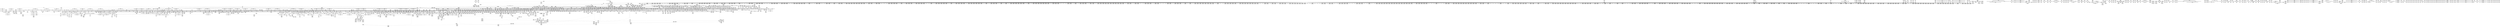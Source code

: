 digraph {
	CE0x4433e50 [shape=record,shape=Mrecord,label="{CE0x4433e50|_call_void_mcount()_#3}"]
	CE0x449e710 [shape=record,shape=Mrecord,label="{CE0x449e710|__preempt_count_add:_entry|*SummSink*}"]
	CE0x443aa20 [shape=record,shape=Mrecord,label="{CE0x443aa20|__preempt_count_sub:_tmp3|*SummSource*}"]
	CE0x43f9ef0 [shape=record,shape=Mrecord,label="{CE0x43f9ef0|i64*_getelementptr_inbounds_(_51_x_i64_,_51_x_i64_*___llvm_gcov_ctr329,_i64_0,_i64_39)|*Constant*|*SummSink*}"]
	CE0x4319fa0 [shape=record,shape=Mrecord,label="{CE0x4319fa0|2472:_%struct.cred*,_:_CRE_776,780_|*MultipleSource*|Function::current_has_perm&Arg::tsk::|Function::selinux_getprocattr&Arg::p::|security/selinux/hooks.c,5526}"]
	CE0x4495e70 [shape=record,shape=Mrecord,label="{CE0x4495e70|task_sid:_tmp15|security/selinux/hooks.c,208|*SummSink*}"]
	CE0x430eae0 [shape=record,shape=Mrecord,label="{CE0x430eae0|selinux_getprocattr:_if.end41|*SummSource*}"]
	CE0x44a4290 [shape=record,shape=Mrecord,label="{CE0x44a4290|task_sid:_tmp24|security/selinux/hooks.c,208}"]
	CE0x44a75a0 [shape=record,shape=Mrecord,label="{CE0x44a75a0|GLOBAL:_cred_sid|*Constant*|*SummSink*}"]
	CE0x44b50e0 [shape=record,shape=Mrecord,label="{CE0x44b50e0|i8*_undef|*Constant*|*SummSource*}"]
	CE0x4417610 [shape=record,shape=Mrecord,label="{CE0x4417610|i32_208|*Constant*|*SummSource*}"]
	CE0x44002b0 [shape=record,shape=Mrecord,label="{CE0x44002b0|i64*_getelementptr_inbounds_(_51_x_i64_,_51_x_i64_*___llvm_gcov_ctr329,_i64_0,_i64_37)|*Constant*|*SummSink*}"]
	CE0x4497dc0 [shape=record,shape=Mrecord,label="{CE0x4497dc0|rcu_lock_release:_tmp2|*SummSink*}"]
	CE0x4419350 [shape=record,shape=Mrecord,label="{CE0x4419350|current_sid:_tmp1|*SummSource*}"]
	CE0x43bcc70 [shape=record,shape=Mrecord,label="{CE0x43bcc70|i64_7|*Constant*|*SummSource*}"]
	CE0x43e6370 [shape=record,shape=Mrecord,label="{CE0x43e6370|GLOBAL:_lockdep_rcu_suspicious|*Constant*|*SummSource*}"]
	CE0x4305340 [shape=record,shape=Mrecord,label="{CE0x4305340|2472:_%struct.cred*,_:_CRE_2907,2908_}"]
	CE0x43df1a0 [shape=record,shape=Mrecord,label="{CE0x43df1a0|i32_2|*Constant*|*SummSource*}"]
	CE0x4426ee0 [shape=record,shape=Mrecord,label="{CE0x4426ee0|selinux_getprocattr:_tmp73|security/selinux/hooks.c,5537}"]
	CE0x4487d40 [shape=record,shape=Mrecord,label="{CE0x4487d40|i8*_getelementptr_inbounds_(_45_x_i8_,_45_x_i8_*_.str12,_i32_0,_i32_0)|*Constant*|*SummSource*}"]
	CE0x4487920 [shape=record,shape=Mrecord,label="{CE0x4487920|i32_218|*Constant*|*SummSink*}"]
	CE0x44dc5d0 [shape=record,shape=Mrecord,label="{CE0x44dc5d0|GLOBAL:_lock_acquire|*Constant*|*SummSink*}"]
	CE0x436d6a0 [shape=record,shape=Mrecord,label="{CE0x436d6a0|2472:_%struct.cred*,_:_CRE_6330,6331_}"]
	CE0x44461a0 [shape=record,shape=Mrecord,label="{CE0x44461a0|GLOBAL:_security_sid_to_context|*Constant*|*SummSource*}"]
	CE0x443d320 [shape=record,shape=Mrecord,label="{CE0x443d320|i64*_getelementptr_inbounds_(_4_x_i64_,_4_x_i64_*___llvm_gcov_ctr134,_i64_0,_i64_0)|*Constant*|*SummSink*}"]
	CE0x431d0f0 [shape=record,shape=Mrecord,label="{CE0x431d0f0|2472:_%struct.cred*,_:_CRE_352,360_|*MultipleSource*|Function::current_has_perm&Arg::tsk::|Function::selinux_getprocattr&Arg::p::|security/selinux/hooks.c,5526}"]
	CE0x4300ca0 [shape=record,shape=Mrecord,label="{CE0x4300ca0|selinux_getprocattr:_if.end43|*SummSink*}"]
	CE0x4430e20 [shape=record,shape=Mrecord,label="{CE0x4430e20|i32_883|*Constant*}"]
	CE0x4339ac0 [shape=record,shape=Mrecord,label="{CE0x4339ac0|2472:_%struct.cred*,_:_CRE_2688,2692_|*MultipleSource*|Function::current_has_perm&Arg::tsk::|Function::selinux_getprocattr&Arg::p::|security/selinux/hooks.c,5526}"]
	CE0x43673e0 [shape=record,shape=Mrecord,label="{CE0x43673e0|2472:_%struct.cred*,_:_CRE_5984,5992_|*MultipleSource*|Function::current_has_perm&Arg::tsk::|Function::selinux_getprocattr&Arg::p::|security/selinux/hooks.c,5526}"]
	CE0x43c8960 [shape=record,shape=Mrecord,label="{CE0x43c8960|rcu_read_lock:_bb|*SummSource*}"]
	CE0x4357690 [shape=record,shape=Mrecord,label="{CE0x4357690|selinux_getprocattr:_tmp45|security/selinux/hooks.c,5529|*SummSource*}"]
	CE0x43cc7a0 [shape=record,shape=Mrecord,label="{CE0x43cc7a0|i32_883|*Constant*|*SummSink*}"]
	CE0x43f6660 [shape=record,shape=Mrecord,label="{CE0x43f6660|128:_i8*,_:_CRE_128,136_|*MultipleSource*|*LoadInst*|security/selinux/hooks.c,5526|security/selinux/hooks.c,5526}"]
	CE0x449df20 [shape=record,shape=Mrecord,label="{CE0x449df20|i64*_getelementptr_inbounds_(_4_x_i64_,_4_x_i64_*___llvm_gcov_ctr130,_i64_0,_i64_1)|*Constant*|*SummSource*}"]
	CE0x4385640 [shape=record,shape=Mrecord,label="{CE0x4385640|current_has_perm:_entry|*SummSource*}"]
	CE0x4401d40 [shape=record,shape=Mrecord,label="{CE0x4401d40|i32_218|*Constant*|*SummSource*}"]
	CE0x4316e10 [shape=record,shape=Mrecord,label="{CE0x4316e10|2472:_%struct.cred*,_:_CRE_624,632_|*MultipleSource*|Function::current_has_perm&Arg::tsk::|Function::selinux_getprocattr&Arg::p::|security/selinux/hooks.c,5526}"]
	CE0x43fe2b0 [shape=record,shape=Mrecord,label="{CE0x43fe2b0|selinux_getprocattr:_tmp81|security/selinux/hooks.c,5539|*SummSource*}"]
	CE0x44b2f70 [shape=record,shape=Mrecord,label="{CE0x44b2f70|__rcu_read_unlock:_tmp6|include/linux/rcupdate.h,245}"]
	CE0x44e1760 [shape=record,shape=Mrecord,label="{CE0x44e1760|i64*_getelementptr_inbounds_(_4_x_i64_,_4_x_i64_*___llvm_gcov_ctr129,_i64_0,_i64_0)|*Constant*|*SummSource*}"]
	CE0x43d4b60 [shape=record,shape=Mrecord,label="{CE0x43d4b60|task_sid:_real_cred|security/selinux/hooks.c,208|*SummSource*}"]
	CE0x44ae1e0 [shape=record,shape=Mrecord,label="{CE0x44ae1e0|i64*_getelementptr_inbounds_(_2_x_i64_,_2_x_i64_*___llvm_gcov_ctr131,_i64_0,_i64_0)|*Constant*|*SummSink*}"]
	CE0x445b1c0 [shape=record,shape=Mrecord,label="{CE0x445b1c0|__preempt_count_add:_tmp6|./arch/x86/include/asm/preempt.h,73}"]
	CE0x43d96e0 [shape=record,shape=Mrecord,label="{CE0x43d96e0|2472:_%struct.cred*,_:_CRE_6664,6668_|*MultipleSource*|Function::current_has_perm&Arg::tsk::|Function::selinux_getprocattr&Arg::p::|security/selinux/hooks.c,5526}"]
	CE0x44b2260 [shape=record,shape=Mrecord,label="{CE0x44b2260|i64*_getelementptr_inbounds_(_4_x_i64_,_4_x_i64_*___llvm_gcov_ctr134,_i64_0,_i64_0)|*Constant*|*SummSource*}"]
	CE0x434a880 [shape=record,shape=Mrecord,label="{CE0x434a880|_ret_i32_%tmp24,_!dbg_!27742|security/selinux/hooks.c,220}"]
	CE0x4383060 [shape=record,shape=Mrecord,label="{CE0x4383060|i32_1|*Constant*|*SummSource*}"]
	CE0x43ea3e0 [shape=record,shape=Mrecord,label="{CE0x43ea3e0|selinux_getprocattr:_tmp37|security/selinux/hooks.c,5526}"]
	CE0x44a6a50 [shape=record,shape=Mrecord,label="{CE0x44a6a50|task_sid:_tmp27|security/selinux/hooks.c,208|*SummSink*}"]
	CE0x442b810 [shape=record,shape=Mrecord,label="{CE0x442b810|selinux_getprocattr:_tmp75|security/selinux/hooks.c,5538|*SummSource*}"]
	CE0x43ee3e0 [shape=record,shape=Mrecord,label="{CE0x43ee3e0|selinux_getprocattr:_call4|security/selinux/hooks.c,5526|*SummSink*}"]
	CE0x4312260 [shape=record,shape=Mrecord,label="{CE0x4312260|selinux_getprocattr:_if.then20|*SummSource*}"]
	CE0x43bc170 [shape=record,shape=Mrecord,label="{CE0x43bc170|rcu_read_lock:_tmp12|include/linux/rcupdate.h,882|*SummSink*}"]
	CE0x4355b40 [shape=record,shape=Mrecord,label="{CE0x4355b40|current_sid:_tmp5|security/selinux/hooks.c,218}"]
	CE0x4339460 [shape=record,shape=Mrecord,label="{CE0x4339460|2472:_%struct.cred*,_:_CRE_2664,2672_|*MultipleSource*|Function::current_has_perm&Arg::tsk::|Function::selinux_getprocattr&Arg::p::|security/selinux/hooks.c,5526}"]
	CE0x444fd20 [shape=record,shape=Mrecord,label="{CE0x444fd20|i64*_getelementptr_inbounds_(_51_x_i64_,_51_x_i64_*___llvm_gcov_ctr329,_i64_0,_i64_50)|*Constant*|*SummSink*}"]
	CE0x43b9630 [shape=record,shape=Mrecord,label="{CE0x43b9630|rcu_read_unlock:_tmp2}"]
	CE0x4426020 [shape=record,shape=Mrecord,label="{CE0x4426020|current_sid:_if.end}"]
	CE0x431f290 [shape=record,shape=Mrecord,label="{CE0x431f290|2472:_%struct.cred*,_:_CRE_2880,2884_|*MultipleSource*|Function::current_has_perm&Arg::tsk::|Function::selinux_getprocattr&Arg::p::|security/selinux/hooks.c,5526}"]
	CE0x442e230 [shape=record,shape=Mrecord,label="{CE0x442e230|GLOBAL:_lock_acquire|*Constant*|*SummSource*}"]
	CE0x437a8e0 [shape=record,shape=Mrecord,label="{CE0x437a8e0|_ret_%struct.task_struct*_%tmp4,_!dbg_!27714|./arch/x86/include/asm/current.h,14|*SummSink*}"]
	CE0x4416f80 [shape=record,shape=Mrecord,label="{CE0x4416f80|i64_5|*Constant*}"]
	CE0x540f940 [shape=record,shape=Mrecord,label="{CE0x540f940|GLOBAL:_current_has_perm|*Constant*}"]
	CE0x43c3b10 [shape=record,shape=Mrecord,label="{CE0x43c3b10|task_sid:_tmp3|*SummSink*}"]
	CE0x4307c10 [shape=record,shape=Mrecord,label="{CE0x4307c10|i32_(i32,_i32,_i16,_i32,_%struct.common_audit_data*)*_bitcast_(i32_(i32,_i32,_i16,_i32,_%struct.common_audit_data.495*)*_avc_has_perm_to_i32_(i32,_i32,_i16,_i32,_%struct.common_audit_data*)*)|*Constant*|*SummSource*}"]
	CE0x44268d0 [shape=record,shape=Mrecord,label="{CE0x44268d0|rcu_lock_release:_entry}"]
	CE0x438a6f0 [shape=record,shape=Mrecord,label="{CE0x438a6f0|selinux_getprocattr:_tobool9|security/selinux/hooks.c,5526}"]
	CE0x436bc80 [shape=record,shape=Mrecord,label="{CE0x436bc80|2472:_%struct.cred*,_:_CRE_6308,6309_}"]
	CE0x4384aa0 [shape=record,shape=Mrecord,label="{CE0x4384aa0|rcu_read_unlock:_tmp|*SummSink*}"]
	CE0x449b960 [shape=record,shape=Mrecord,label="{CE0x449b960|get_current:_bb}"]
	CE0x43e2b40 [shape=record,shape=Mrecord,label="{CE0x43e2b40|selinux_getprocattr:_tmp63|security/selinux/hooks.c,5534|*SummSource*}"]
	CE0x44053c0 [shape=record,shape=Mrecord,label="{CE0x44053c0|current_sid:_security|security/selinux/hooks.c,218}"]
	CE0x43e3880 [shape=record,shape=Mrecord,label="{CE0x43e3880|i64*_getelementptr_inbounds_(_51_x_i64_,_51_x_i64_*___llvm_gcov_ctr329,_i64_0,_i64_29)|*Constant*}"]
	CE0x440cf10 [shape=record,shape=Mrecord,label="{CE0x440cf10|selinux_getprocattr:_tmp55|security/selinux/hooks.c,5532|*SummSource*}"]
	CE0x43374b0 [shape=record,shape=Mrecord,label="{CE0x43374b0|2472:_%struct.cred*,_:_CRE_2160,2168_|*MultipleSource*|Function::current_has_perm&Arg::tsk::|Function::selinux_getprocattr&Arg::p::|security/selinux/hooks.c,5526}"]
	CE0x43c4250 [shape=record,shape=Mrecord,label="{CE0x43c4250|task_sid:_tmp4|*LoadInst*|security/selinux/hooks.c,208|*SummSink*}"]
	CE0x430c1b0 [shape=record,shape=Mrecord,label="{CE0x430c1b0|i64*_getelementptr_inbounds_(_51_x_i64_,_51_x_i64_*___llvm_gcov_ctr329,_i64_0,_i64_7)|*Constant*}"]
	CE0x43c3150 [shape=record,shape=Mrecord,label="{CE0x43c3150|rcu_read_unlock:_tmp1}"]
	CE0x44641d0 [shape=record,shape=Mrecord,label="{CE0x44641d0|__preempt_count_add:_do.body|*SummSink*}"]
	CE0x43f44f0 [shape=record,shape=Mrecord,label="{CE0x43f44f0|selinux_getprocattr:_tmp28|security/selinux/hooks.c,5526}"]
	CE0x4372d10 [shape=record,shape=Mrecord,label="{CE0x4372d10|2472:_%struct.cred*,_:_CRE_6544,6552_|*MultipleSource*|Function::current_has_perm&Arg::tsk::|Function::selinux_getprocattr&Arg::p::|security/selinux/hooks.c,5526}"]
	CE0x43e9a80 [shape=record,shape=Mrecord,label="{CE0x43e9a80|selinux_getprocattr:_tmp36|security/selinux/hooks.c,5526}"]
	CE0x443d260 [shape=record,shape=Mrecord,label="{CE0x443d260|cred_sid:_tmp3}"]
	CE0x4460370 [shape=record,shape=Mrecord,label="{CE0x4460370|rcu_read_unlock:_tmp4|include/linux/rcupdate.h,933}"]
	CE0x43bf930 [shape=record,shape=Mrecord,label="{CE0x43bf930|GLOBAL:___llvm_gcov_ctr132|Global_var:__llvm_gcov_ctr132|*SummSource*}"]
	CE0x449b150 [shape=record,shape=Mrecord,label="{CE0x449b150|_call_void_lockdep_rcu_suspicious(i8*_getelementptr_inbounds_(_25_x_i8_,_25_x_i8_*_.str3,_i32_0,_i32_0),_i32_208,_i8*_getelementptr_inbounds_(_41_x_i8_,_41_x_i8_*_.str44,_i32_0,_i32_0))_#10,_!dbg_!27732|security/selinux/hooks.c,208|*SummSink*}"]
	CE0x4355fe0 [shape=record,shape=Mrecord,label="{CE0x4355fe0|rcu_read_lock:_tmp1|*SummSink*}"]
	CE0x4370b70 [shape=record,shape=Mrecord,label="{CE0x4370b70|2472:_%struct.cred*,_:_CRE_6440,6448_|*MultipleSource*|Function::current_has_perm&Arg::tsk::|Function::selinux_getprocattr&Arg::p::|security/selinux/hooks.c,5526}"]
	CE0x4447500 [shape=record,shape=Mrecord,label="{CE0x4447500|selinux_getprocattr:_tobool48|security/selinux/hooks.c,5548|*SummSource*}"]
	CE0x4378b20 [shape=record,shape=Mrecord,label="{CE0x4378b20|task_sid:_task|Function::task_sid&Arg::task::|*SummSink*}"]
	CE0x43dff10 [shape=record,shape=Mrecord,label="{CE0x43dff10|selinux_getprocattr:_tmp60|security/selinux/hooks.c,5533}"]
	CE0x4327410 [shape=record,shape=Mrecord,label="{CE0x4327410|i64*_getelementptr_inbounds_(_11_x_i64_,_11_x_i64_*___llvm_gcov_ctr127,_i64_0,_i64_0)|*Constant*|*SummSink*}"]
	CE0x4348d80 [shape=record,shape=Mrecord,label="{CE0x4348d80|selinux_getprocattr:_tmp15|security/selinux/hooks.c,5525|*SummSource*}"]
	CE0x44164c0 [shape=record,shape=Mrecord,label="{CE0x44164c0|__rcu_read_lock:_tmp2|*SummSource*}"]
	CE0x434f690 [shape=record,shape=Mrecord,label="{CE0x434f690|_ret_i32_%call2,_!dbg_!27718|security/selinux/hooks.c,1544|*SummSource*}"]
	CE0x430edb0 [shape=record,shape=Mrecord,label="{CE0x430edb0|selinux_getprocattr:_do.body}"]
	CE0x4352ea0 [shape=record,shape=Mrecord,label="{CE0x4352ea0|2472:_%struct.cred*,_:_CRE_2532,2533_}"]
	CE0x43ff110 [shape=record,shape=Mrecord,label="{CE0x43ff110|selinux_getprocattr:_tmp83|security/selinux/hooks.c,5541|*SummSink*}"]
	CE0x4333d00 [shape=record,shape=Mrecord,label="{CE0x4333d00|2472:_%struct.cred*,_:_CRE_576,584_|*MultipleSource*|Function::current_has_perm&Arg::tsk::|Function::selinux_getprocattr&Arg::p::|security/selinux/hooks.c,5526}"]
	CE0x432cad0 [shape=record,shape=Mrecord,label="{CE0x432cad0|rcu_read_lock:_do.end}"]
	CE0x43264b0 [shape=record,shape=Mrecord,label="{CE0x43264b0|selinux_getprocattr:_tmp69|security/selinux/hooks.c,5536|*SummSink*}"]
	CE0x448a090 [shape=record,shape=Mrecord,label="{CE0x448a090|i64*_getelementptr_inbounds_(_11_x_i64_,_11_x_i64_*___llvm_gcov_ctr125,_i64_0,_i64_9)|*Constant*}"]
	CE0x43150c0 [shape=record,shape=Mrecord,label="{CE0x43150c0|2472:_%struct.cred*,_:_CRE_2720,2724_|*MultipleSource*|Function::current_has_perm&Arg::tsk::|Function::selinux_getprocattr&Arg::p::|security/selinux/hooks.c,5526}"]
	CE0x43e1f90 [shape=record,shape=Mrecord,label="{CE0x43e1f90|selinux_getprocattr:_tmp61|security/selinux/hooks.c,5534}"]
	CE0x44b2fe0 [shape=record,shape=Mrecord,label="{CE0x44b2fe0|__rcu_read_unlock:_tmp6|include/linux/rcupdate.h,245|*SummSource*}"]
	CE0x430e8e0 [shape=record,shape=Mrecord,label="{CE0x430e8e0|2472:_%struct.cred*,_:_CRE_84,88_|*MultipleSource*|Function::current_has_perm&Arg::tsk::|Function::selinux_getprocattr&Arg::p::|security/selinux/hooks.c,5526}"]
	CE0x44a0d10 [shape=record,shape=Mrecord,label="{CE0x44a0d10|cred_sid:_tmp1}"]
	CE0x43c7bd0 [shape=record,shape=Mrecord,label="{CE0x43c7bd0|rcu_read_lock:_tmp6|include/linux/rcupdate.h,882}"]
	CE0x4339240 [shape=record,shape=Mrecord,label="{CE0x4339240|2472:_%struct.cred*,_:_CRE_2656,2664_|*MultipleSource*|Function::current_has_perm&Arg::tsk::|Function::selinux_getprocattr&Arg::p::|security/selinux/hooks.c,5526}"]
	CE0x43f8100 [shape=record,shape=Mrecord,label="{CE0x43f8100|selinux_getprocattr:_tmp40|security/selinux/hooks.c,5528}"]
	CE0x4442730 [shape=record,shape=Mrecord,label="{CE0x4442730|selinux_getprocattr:_tmp94|security/selinux/hooks.c,5544|*SummSink*}"]
	CE0x44e29d0 [shape=record,shape=Mrecord,label="{CE0x44e29d0|rcu_read_unlock:_tmp12|include/linux/rcupdate.h,933}"]
	CE0x4319aa0 [shape=record,shape=Mrecord,label="{CE0x4319aa0|current_has_perm:_tmp|*SummSource*}"]
	CE0x43222a0 [shape=record,shape=Mrecord,label="{CE0x43222a0|2472:_%struct.cred*,_:_CRE_2036,2040_|*MultipleSource*|Function::current_has_perm&Arg::tsk::|Function::selinux_getprocattr&Arg::p::|security/selinux/hooks.c,5526}"]
	CE0x44019c0 [shape=record,shape=Mrecord,label="{CE0x44019c0|current_sid:_tmp15|security/selinux/hooks.c,218|*SummSource*}"]
	CE0x436b0a0 [shape=record,shape=Mrecord,label="{CE0x436b0a0|2472:_%struct.cred*,_:_CRE_6298,6299_}"]
	CE0x4445cb0 [shape=record,shape=Mrecord,label="{CE0x4445cb0|selinux_getprocattr:_call47|security/selinux/hooks.c,5547|*SummSink*}"]
	CE0x43dec50 [shape=record,shape=Mrecord,label="{CE0x43dec50|selinux_getprocattr:_tmp59|security/selinux/hooks.c,5533|*SummSource*}"]
	CE0x4328db0 [shape=record,shape=Mrecord,label="{CE0x4328db0|2472:_%struct.cred*,_:_CRE_2336,2344_|*MultipleSource*|Function::current_has_perm&Arg::tsk::|Function::selinux_getprocattr&Arg::p::|security/selinux/hooks.c,5526}"]
	CE0x4332500 [shape=record,shape=Mrecord,label="{CE0x4332500|selinux_getprocattr:_tmp1|*SummSource*}"]
	CE0x438bea0 [shape=record,shape=Mrecord,label="{CE0x438bea0|i64_10|*Constant*}"]
	CE0x43f3770 [shape=record,shape=Mrecord,label="{CE0x43f3770|i64*_getelementptr_inbounds_(_51_x_i64_,_51_x_i64_*___llvm_gcov_ctr329,_i64_0,_i64_32)|*Constant*|*SummSource*}"]
	CE0x44a8300 [shape=record,shape=Mrecord,label="{CE0x44a8300|_call_void_rcu_read_unlock()_#10,_!dbg_!27748|security/selinux/hooks.c,209}"]
	CE0x4363830 [shape=record,shape=Mrecord,label="{CE0x4363830|2472:_%struct.cred*,_:_CRE_3112,3116_|*MultipleSource*|Function::current_has_perm&Arg::tsk::|Function::selinux_getprocattr&Arg::p::|security/selinux/hooks.c,5526}"]
	CE0x4488a50 [shape=record,shape=Mrecord,label="{CE0x4488a50|i64*_getelementptr_inbounds_(_11_x_i64_,_11_x_i64_*___llvm_gcov_ctr125,_i64_0,_i64_10)|*Constant*|*SummSink*}"]
	CE0x436c140 [shape=record,shape=Mrecord,label="{CE0x436c140|2472:_%struct.cred*,_:_CRE_6312,6313_}"]
	CE0x43ef270 [shape=record,shape=Mrecord,label="{CE0x43ef270|selinux_getprocattr:_tmp17|security/selinux/hooks.c,5526|*SummSource*}"]
	CE0x437d110 [shape=record,shape=Mrecord,label="{CE0x437d110|_call_void_lockdep_rcu_suspicious(i8*_getelementptr_inbounds_(_25_x_i8_,_25_x_i8_*_.str45,_i32_0,_i32_0),_i32_883,_i8*_getelementptr_inbounds_(_42_x_i8_,_42_x_i8_*_.str46,_i32_0,_i32_0))_#10,_!dbg_!27728|include/linux/rcupdate.h,882|*SummSource*}"]
	CE0x43d7b90 [shape=record,shape=Mrecord,label="{CE0x43d7b90|rcu_read_unlock:_do.end}"]
	CE0x436c010 [shape=record,shape=Mrecord,label="{CE0x436c010|2472:_%struct.cred*,_:_CRE_6311,6312_}"]
	CE0x43bcde0 [shape=record,shape=Mrecord,label="{CE0x43bcde0|i64_7|*Constant*|*SummSink*}"]
	CE0x4494e60 [shape=record,shape=Mrecord,label="{CE0x4494e60|task_sid:_tmp16|security/selinux/hooks.c,208|*SummSource*}"]
	CE0x4542150 [shape=record,shape=Mrecord,label="{CE0x4542150|i64*_getelementptr_inbounds_(_4_x_i64_,_4_x_i64_*___llvm_gcov_ctr129,_i64_0,_i64_0)|*Constant*}"]
	CE0x44a8060 [shape=record,shape=Mrecord,label="{CE0x44a8060|_ret_i32_%tmp6,_!dbg_!27716|security/selinux/hooks.c,197|*SummSink*}"]
	CE0x45369b0 [shape=record,shape=Mrecord,label="{CE0x45369b0|__preempt_count_add:_tmp2|*SummSink*}"]
	CE0x437f120 [shape=record,shape=Mrecord,label="{CE0x437f120|rcu_read_lock:_tobool|include/linux/rcupdate.h,882|*SummSink*}"]
	CE0x43d16b0 [shape=record,shape=Mrecord,label="{CE0x43d16b0|_call_void_mcount()_#3}"]
	CE0x43efb90 [shape=record,shape=Mrecord,label="{CE0x43efb90|selinux_getprocattr:_tmp19|security/selinux/hooks.c,5526}"]
	CE0x44aa940 [shape=record,shape=Mrecord,label="{CE0x44aa940|i64*_getelementptr_inbounds_(_4_x_i64_,_4_x_i64_*___llvm_gcov_ctr135,_i64_0,_i64_0)|*Constant*|*SummSink*}"]
	CE0x4377d20 [shape=record,shape=Mrecord,label="{CE0x4377d20|current_sid:_tobool|security/selinux/hooks.c,218}"]
	CE0x4350860 [shape=record,shape=Mrecord,label="{CE0x4350860|selinux_getprocattr:_tmp6|security/selinux/hooks.c,5521|*SummSource*}"]
	CE0x434ca90 [shape=record,shape=Mrecord,label="{CE0x434ca90|current_sid:_entry}"]
	CE0x44e00a0 [shape=record,shape=Mrecord,label="{CE0x44e00a0|i64*_getelementptr_inbounds_(_4_x_i64_,_4_x_i64_*___llvm_gcov_ctr130,_i64_0,_i64_0)|*Constant*|*SummSource*}"]
	CE0x4443dc0 [shape=record,shape=Mrecord,label="{CE0x4443dc0|selinux_getprocattr:_tmp97|security/selinux/hooks.c,5544|*SummSink*}"]
	CE0x44483a0 [shape=record,shape=Mrecord,label="{CE0x44483a0|selinux_getprocattr:_tmp100|security/selinux/hooks.c,5548}"]
	CE0x44482a0 [shape=record,shape=Mrecord,label="{CE0x44482a0|i64_46|*Constant*|*SummSink*}"]
	CE0x4404570 [shape=record,shape=Mrecord,label="{CE0x4404570|i32_78|*Constant*|*SummSource*}"]
	CE0x4336a10 [shape=record,shape=Mrecord,label="{CE0x4336a10|2472:_%struct.cred*,_:_CRE_2120,2128_|*MultipleSource*|Function::current_has_perm&Arg::tsk::|Function::selinux_getprocattr&Arg::p::|security/selinux/hooks.c,5526}"]
	CE0x4350120 [shape=record,shape=Mrecord,label="{CE0x4350120|selinux_getprocattr:_tmp9|security/selinux/hooks.c,5521|*SummSink*}"]
	CE0x4362130 [shape=record,shape=Mrecord,label="{CE0x4362130|2472:_%struct.cred*,_:_CRE_3032,3036_|*MultipleSource*|Function::current_has_perm&Arg::tsk::|Function::selinux_getprocattr&Arg::p::|security/selinux/hooks.c,5526}"]
	CE0x4325bb0 [shape=record,shape=Mrecord,label="{CE0x4325bb0|i64_30|*Constant*|*SummSource*}"]
	CE0x43faae0 [shape=record,shape=Mrecord,label="{CE0x43faae0|selinux_getprocattr:_tmp41|security/selinux/hooks.c,5528|*SummSink*}"]
	CE0x44a87f0 [shape=record,shape=Mrecord,label="{CE0x44a87f0|_call_void_lock_release(%struct.lockdep_map*_%map,_i32_1,_i64_ptrtoint_(i8*_blockaddress(_rcu_lock_release,_%__here)_to_i64))_#10,_!dbg_!27716|include/linux/rcupdate.h,423|*SummSource*}"]
	CE0x43c60e0 [shape=record,shape=Mrecord,label="{CE0x43c60e0|rcu_read_lock:_tmp|*SummSink*}"]
	CE0x437e390 [shape=record,shape=Mrecord,label="{CE0x437e390|get_current:_tmp4|./arch/x86/include/asm/current.h,14}"]
	CE0x444fc70 [shape=record,shape=Mrecord,label="{CE0x444fc70|i64*_getelementptr_inbounds_(_51_x_i64_,_51_x_i64_*___llvm_gcov_ctr329,_i64_0,_i64_50)|*Constant*|*SummSource*}"]
	CE0x43d1fe0 [shape=record,shape=Mrecord,label="{CE0x43d1fe0|task_sid:_tmp21|security/selinux/hooks.c,208}"]
	CE0x445b8c0 [shape=record,shape=Mrecord,label="{CE0x445b8c0|rcu_read_unlock:_tmp2}"]
	CE0x4386cc0 [shape=record,shape=Mrecord,label="{CE0x4386cc0|rcu_read_lock:_tobool|include/linux/rcupdate.h,882}"]
	CE0x43048d0 [shape=record,shape=Mrecord,label="{CE0x43048d0|2472:_%struct.cred*,_:_CRE_2896,2900_|*MultipleSource*|Function::current_has_perm&Arg::tsk::|Function::selinux_getprocattr&Arg::p::|security/selinux/hooks.c,5526}"]
	CE0x43d9d10 [shape=record,shape=Mrecord,label="{CE0x43d9d10|2472:_%struct.cred*,_:_CRE_6688,10528_|*MultipleSource*|Function::current_has_perm&Arg::tsk::|Function::selinux_getprocattr&Arg::p::|security/selinux/hooks.c,5526}"]
	CE0x4425750 [shape=record,shape=Mrecord,label="{CE0x4425750|_ret_void,_!dbg_!27717|include/linux/rcupdate.h,245|*SummSource*}"]
	CE0x43c06c0 [shape=record,shape=Mrecord,label="{CE0x43c06c0|rcu_read_unlock:_tmp6|include/linux/rcupdate.h,933}"]
	CE0x4400320 [shape=record,shape=Mrecord,label="{CE0x4400320|selinux_getprocattr:_tmp84|*SummSink*}"]
	CE0x447dce0 [shape=record,shape=Mrecord,label="{CE0x447dce0|task_sid:_do.end}"]
	CE0x434e910 [shape=record,shape=Mrecord,label="{CE0x434e910|GLOBAL:_current_has_perm|*Constant*|*SummSink*}"]
	CE0x4349cf0 [shape=record,shape=Mrecord,label="{CE0x4349cf0|selinux_getprocattr:_tobool|security/selinux/hooks.c,5521}"]
	CE0x4358370 [shape=record,shape=Mrecord,label="{CE0x4358370|0:_i32,_4:_i32,_8:_i32,_12:_i32,_16:_i32,_20:_i32,_:_CRE_4,8_|*MultipleSource*|security/selinux/hooks.c,5526|security/selinux/hooks.c,5526|security/selinux/hooks.c,5529}"]
	CE0x438cd70 [shape=record,shape=Mrecord,label="{CE0x438cd70|selinux_getprocattr:_tmp24|security/selinux/hooks.c,5526|*SummSource*}"]
	CE0x43207c0 [shape=record,shape=Mrecord,label="{CE0x43207c0|selinux_getprocattr:_call1|security/selinux/hooks.c,5520}"]
	CE0x444a0b0 [shape=record,shape=Mrecord,label="{CE0x444a0b0|i64*_getelementptr_inbounds_(_51_x_i64_,_51_x_i64_*___llvm_gcov_ctr329,_i64_0,_i64_47)|*Constant*|*SummSource*}"]
	CE0x441b4b0 [shape=record,shape=Mrecord,label="{CE0x441b4b0|current_sid:_tmp|*SummSource*}"]
	CE0x431aa10 [shape=record,shape=Mrecord,label="{CE0x431aa10|2472:_%struct.cred*,_:_CRE_1832,1840_|*MultipleSource*|Function::current_has_perm&Arg::tsk::|Function::selinux_getprocattr&Arg::p::|security/selinux/hooks.c,5526}"]
	CE0x42ff220 [shape=record,shape=Mrecord,label="{CE0x42ff220|selinux_getprocattr:_bb}"]
	CE0x4377a30 [shape=record,shape=Mrecord,label="{CE0x4377a30|i64_1|*Constant*|*SummSource*}"]
	CE0x43462b0 [shape=record,shape=Mrecord,label="{CE0x43462b0|rcu_lock_acquire:_bb|*SummSource*}"]
	CE0x4307910 [shape=record,shape=Mrecord,label="{CE0x4307910|current_has_perm:_call2|security/selinux/hooks.c,1544}"]
	CE0x4461440 [shape=record,shape=Mrecord,label="{CE0x4461440|cred_sid:_tmp5|security/selinux/hooks.c,196|*SummSource*}"]
	CE0x43d74d0 [shape=record,shape=Mrecord,label="{CE0x43d74d0|i64*_getelementptr_inbounds_(_11_x_i64_,_11_x_i64_*___llvm_gcov_ctr132,_i64_0,_i64_0)|*Constant*|*SummSource*}"]
	CE0x43fecf0 [shape=record,shape=Mrecord,label="{CE0x43fecf0|i64*_getelementptr_inbounds_(_51_x_i64_,_51_x_i64_*___llvm_gcov_ctr329,_i64_0,_i64_36)|*Constant*}"]
	CE0x4318800 [shape=record,shape=Mrecord,label="{CE0x4318800|2472:_%struct.cred*,_:_CRE_1872,1880_|*MultipleSource*|Function::current_has_perm&Arg::tsk::|Function::selinux_getprocattr&Arg::p::|security/selinux/hooks.c,5526}"]
	CE0x43c8d80 [shape=record,shape=Mrecord,label="{CE0x43c8d80|rcu_read_unlock:_tmp10|include/linux/rcupdate.h,933|*SummSource*}"]
	CE0x43e7ef0 [shape=record,shape=Mrecord,label="{CE0x43e7ef0|selinux_getprocattr:_tmp34|security/selinux/hooks.c,5526|*SummSource*}"]
	CE0x44a6190 [shape=record,shape=Mrecord,label="{CE0x44a6190|i64*_getelementptr_inbounds_(_13_x_i64_,_13_x_i64_*___llvm_gcov_ctr126,_i64_0,_i64_12)|*Constant*|*SummSource*}"]
	CE0x44a9670 [shape=record,shape=Mrecord,label="{CE0x44a9670|i64_ptrtoint_(i8*_blockaddress(_rcu_lock_release,_%__here)_to_i64)|*Constant*|*SummSource*}"]
	CE0x4381e60 [shape=record,shape=Mrecord,label="{CE0x4381e60|selinux_getprocattr:_if.end43}"]
	CE0x43244e0 [shape=record,shape=Mrecord,label="{CE0x43244e0|selinux_getprocattr:_entry|*SummSink*}"]
	CE0x4317b90 [shape=record,shape=Mrecord,label="{CE0x4317b90|2472:_%struct.cred*,_:_CRE_528,536_|*MultipleSource*|Function::current_has_perm&Arg::tsk::|Function::selinux_getprocattr&Arg::p::|security/selinux/hooks.c,5526}"]
	CE0x43d7260 [shape=record,shape=Mrecord,label="{CE0x43d7260|rcu_read_unlock:_land.lhs.true2|*SummSink*}"]
	CE0x43de3b0 [shape=record,shape=Mrecord,label="{CE0x43de3b0|i64*_getelementptr_inbounds_(_51_x_i64_,_51_x_i64_*___llvm_gcov_ctr329,_i64_0,_i64_26)|*Constant*|*SummSource*}"]
	CE0x4325470 [shape=record,shape=Mrecord,label="{CE0x4325470|selinux_getprocattr:_if.then45|*SummSource*}"]
	CE0x4447c30 [shape=record,shape=Mrecord,label="{CE0x4447c30|selinux_getprocattr:_tmp104|security/selinux/hooks.c,5549|*SummSource*}"]
	CE0x4314a90 [shape=record,shape=Mrecord,label="{CE0x4314a90|2472:_%struct.cred*,_:_CRE_2696,2704_|*MultipleSource*|Function::current_has_perm&Arg::tsk::|Function::selinux_getprocattr&Arg::p::|security/selinux/hooks.c,5526}"]
	CE0x4353c40 [shape=record,shape=Mrecord,label="{CE0x4353c40|2472:_%struct.cred*,_:_CRE_2592,2594_|*MultipleSource*|Function::current_has_perm&Arg::tsk::|Function::selinux_getprocattr&Arg::p::|security/selinux/hooks.c,5526}"]
	"CONST[source:0(mediator),value:2(dynamic)][purpose:{object}]"
	CE0x4419ad0 [shape=record,shape=Mrecord,label="{CE0x4419ad0|rcu_read_unlock:_if.then}"]
	CE0x4331200 [shape=record,shape=Mrecord,label="{CE0x4331200|i64*_getelementptr_inbounds_(_2_x_i64_,_2_x_i64_*___llvm_gcov_ctr136,_i64_0,_i64_1)|*Constant*|*SummSource*}"]
	CE0x436cf80 [shape=record,shape=Mrecord,label="{CE0x436cf80|2472:_%struct.cred*,_:_CRE_6324,6325_}"]
	CE0x43ccf00 [shape=record,shape=Mrecord,label="{CE0x43ccf00|i8*_getelementptr_inbounds_(_42_x_i8_,_42_x_i8_*_.str46,_i32_0,_i32_0)|*Constant*|*SummSink*}"]
	CE0x4418260 [shape=record,shape=Mrecord,label="{CE0x4418260|current_sid:_tmp3|*SummSource*}"]
	CE0x4337810 [shape=record,shape=Mrecord,label="{CE0x4337810|i64*_getelementptr_inbounds_(_2_x_i64_,_2_x_i64_*___llvm_gcov_ctr98,_i64_0,_i64_1)|*Constant*|*SummSink*}"]
	CE0x449b8f0 [shape=record,shape=Mrecord,label="{CE0x449b8f0|__rcu_read_unlock:_tmp7|include/linux/rcupdate.h,245|*SummSink*}"]
	CE0x438d550 [shape=record,shape=Mrecord,label="{CE0x438d550|2472:_%struct.cred*,_:_CRE_656,660_|*MultipleSource*|Function::current_has_perm&Arg::tsk::|Function::selinux_getprocattr&Arg::p::|security/selinux/hooks.c,5526}"]
	CE0x434b6d0 [shape=record,shape=Mrecord,label="{CE0x434b6d0|get_current:_entry|*SummSink*}"]
	CE0x4307710 [shape=record,shape=Mrecord,label="{CE0x4307710|2472:_%struct.cred*,_:_CRE_2320,2328_|*MultipleSource*|Function::current_has_perm&Arg::tsk::|Function::selinux_getprocattr&Arg::p::|security/selinux/hooks.c,5526}"]
	CE0x4329880 [shape=record,shape=Mrecord,label="{CE0x4329880|2472:_%struct.cred*,_:_CRE_2376,2384_|*MultipleSource*|Function::current_has_perm&Arg::tsk::|Function::selinux_getprocattr&Arg::p::|security/selinux/hooks.c,5526}"]
	CE0x4307e60 [shape=record,shape=Mrecord,label="{CE0x4307e60|selinux_getprocattr:_if.then10|*SummSource*}"]
	CE0x438a290 [shape=record,shape=Mrecord,label="{CE0x438a290|selinux_getprocattr:_call8|security/selinux/hooks.c,5526|*SummSink*}"]
	CE0x431a190 [shape=record,shape=Mrecord,label="{CE0x431a190|2472:_%struct.cred*,_:_CRE_784,1808_|*MultipleSource*|Function::current_has_perm&Arg::tsk::|Function::selinux_getprocattr&Arg::p::|security/selinux/hooks.c,5526}"]
	CE0x4497ce0 [shape=record,shape=Mrecord,label="{CE0x4497ce0|rcu_lock_release:_tmp2}"]
	CE0x43f5970 [shape=record,shape=Mrecord,label="{CE0x43f5970|selinux_getprocattr:_tmp31|security/selinux/hooks.c,5526}"]
	CE0x4481d70 [shape=record,shape=Mrecord,label="{CE0x4481d70|task_sid:_do.end6|*SummSink*}"]
	CE0x44df7e0 [shape=record,shape=Mrecord,label="{CE0x44df7e0|_call_void_mcount()_#3|*SummSource*}"]
	CE0x43d1590 [shape=record,shape=Mrecord,label="{CE0x43d1590|0:_i8,_:_GCMR_rcu_read_unlock.__warned_internal_global_i8_0,_section_.data.unlikely_,_align_1:_elem_0:default:}"]
	CE0x44ac5d0 [shape=record,shape=Mrecord,label="{CE0x44ac5d0|cred_sid:_tmp|*SummSink*}"]
	CE0x4374190 [shape=record,shape=Mrecord,label="{CE0x4374190|i64*_getelementptr_inbounds_(_2_x_i64_,_2_x_i64_*___llvm_gcov_ctr98,_i64_0,_i64_0)|*Constant*}"]
	CE0x4461c60 [shape=record,shape=Mrecord,label="{CE0x4461c60|__preempt_count_add:_tmp|*SummSink*}"]
	CE0x443c320 [shape=record,shape=Mrecord,label="{CE0x443c320|_call_void_mcount()_#3|*SummSource*}"]
	CE0x4327ad0 [shape=record,shape=Mrecord,label="{CE0x4327ad0|2472:_%struct.cred*,_:_CRE_184,192_|*MultipleSource*|Function::current_has_perm&Arg::tsk::|Function::selinux_getprocattr&Arg::p::|security/selinux/hooks.c,5526}"]
	CE0x434f7e0 [shape=record,shape=Mrecord,label="{CE0x434f7e0|_ret_i32_%call2,_!dbg_!27718|security/selinux/hooks.c,1544|*SummSink*}"]
	CE0x44a9fe0 [shape=record,shape=Mrecord,label="{CE0x44a9fe0|i64*_getelementptr_inbounds_(_4_x_i64_,_4_x_i64_*___llvm_gcov_ctr133,_i64_0,_i64_3)|*Constant*|*SummSink*}"]
	CE0x435b0a0 [shape=record,shape=Mrecord,label="{CE0x435b0a0|selinux_getprocattr:_tmp51|security/selinux/hooks.c,5531|*SummSource*}"]
	CE0x4482d80 [shape=record,shape=Mrecord,label="{CE0x4482d80|task_sid:_tmp20|security/selinux/hooks.c,208|*SummSource*}"]
	CE0x447eda0 [shape=record,shape=Mrecord,label="{CE0x447eda0|i32_77|*Constant*}"]
	CE0x43bdbb0 [shape=record,shape=Mrecord,label="{CE0x43bdbb0|rcu_read_lock:_tmp15|include/linux/rcupdate.h,882|*SummSource*}"]
	CE0x4456020 [shape=record,shape=Mrecord,label="{CE0x4456020|i64*_getelementptr_inbounds_(_11_x_i64_,_11_x_i64_*___llvm_gcov_ctr127,_i64_0,_i64_10)|*Constant*}"]
	CE0x4411f10 [shape=record,shape=Mrecord,label="{CE0x4411f10|i8*_getelementptr_inbounds_(_44_x_i8_,_44_x_i8_*_.str47,_i32_0,_i32_0)|*Constant*|*SummSource*}"]
	CE0x4481e90 [shape=record,shape=Mrecord,label="{CE0x4481e90|task_sid:_do.body}"]
	CE0x443e520 [shape=record,shape=Mrecord,label="{CE0x443e520|selinux_getprocattr:_tmp91|*SummSource*}"]
	CE0x438afc0 [shape=record,shape=Mrecord,label="{CE0x438afc0|i64_13|*Constant*|*SummSink*}"]
	CE0x43ca890 [shape=record,shape=Mrecord,label="{CE0x43ca890|rcu_read_lock:_tmp18|include/linux/rcupdate.h,882|*SummSink*}"]
	CE0x4353ed0 [shape=record,shape=Mrecord,label="{CE0x4353ed0|rcu_read_unlock:_tmp11|include/linux/rcupdate.h,933|*SummSource*}"]
	CE0x43256d0 [shape=record,shape=Mrecord,label="{CE0x43256d0|selinux_getprocattr:_do.body|*SummSink*}"]
	CE0x449d870 [shape=record,shape=Mrecord,label="{CE0x449d870|task_sid:_if.end}"]
	CE0x43c3fe0 [shape=record,shape=Mrecord,label="{CE0x43c3fe0|GLOBAL:_rcu_lock_acquire|*Constant*|*SummSource*}"]
	CE0x43e4450 [shape=record,shape=Mrecord,label="{CE0x43e4450|selinux_getprocattr:_tmp66|security/selinux/hooks.c,5535}"]
	CE0x4495600 [shape=record,shape=Mrecord,label="{CE0x4495600|COLLAPSED:_GCMRE___llvm_gcov_ctr126_internal_global_13_x_i64_zeroinitializer:_elem_0:default:}"]
	CE0x43072d0 [shape=record,shape=Mrecord,label="{CE0x43072d0|2472:_%struct.cred*,_:_CRE_2304,2312_|*MultipleSource*|Function::current_has_perm&Arg::tsk::|Function::selinux_getprocattr&Arg::p::|security/selinux/hooks.c,5526}"]
	CE0x449f910 [shape=record,shape=Mrecord,label="{CE0x449f910|task_sid:_call3|security/selinux/hooks.c,208|*SummSink*}"]
	CE0x4347940 [shape=record,shape=Mrecord,label="{CE0x4347940|rcu_read_lock:_tmp4|include/linux/rcupdate.h,882|*SummSource*}"]
	CE0x4383270 [shape=record,shape=Mrecord,label="{CE0x4383270|rcu_read_unlock:_tmp8|include/linux/rcupdate.h,933|*SummSource*}"]
	CE0x447f720 [shape=record,shape=Mrecord,label="{CE0x447f720|current_sid:_tmp9|security/selinux/hooks.c,218|*SummSink*}"]
	CE0x4385e60 [shape=record,shape=Mrecord,label="{CE0x4385e60|selinux_getprocattr:_return}"]
	CE0x44537e0 [shape=record,shape=Mrecord,label="{CE0x44537e0|rcu_read_lock:_land.lhs.true2|*SummSink*}"]
	CE0x4355510 [shape=record,shape=Mrecord,label="{CE0x4355510|rcu_read_lock:_tmp21|include/linux/rcupdate.h,884|*SummSink*}"]
	CE0x438bd00 [shape=record,shape=Mrecord,label="{CE0x438bd00|i64_11|*Constant*|*SummSink*}"]
	CE0x44269b0 [shape=record,shape=Mrecord,label="{CE0x44269b0|_ret_void,_!dbg_!27717|include/linux/rcupdate.h,424|*SummSink*}"]
	CE0x43fc970 [shape=record,shape=Mrecord,label="{CE0x43fc970|selinux_getprocattr:_tmp80|security/selinux/hooks.c,5539}"]
	CE0x441ae20 [shape=record,shape=Mrecord,label="{CE0x441ae20|i64*_getelementptr_inbounds_(_13_x_i64_,_13_x_i64_*___llvm_gcov_ctr126,_i64_0,_i64_0)|*Constant*|*SummSink*}"]
	CE0x42fe2a0 [shape=record,shape=Mrecord,label="{CE0x42fe2a0|2472:_%struct.cred*,_:_CRE_240,248_|*MultipleSource*|Function::current_has_perm&Arg::tsk::|Function::selinux_getprocattr&Arg::p::|security/selinux/hooks.c,5526}"]
	CE0x430dce0 [shape=record,shape=Mrecord,label="{CE0x430dce0|2472:_%struct.cred*,_:_CRE_698,699_}"]
	CE0x43301b0 [shape=record,shape=Mrecord,label="{CE0x43301b0|2472:_%struct.cred*,_:_CRE_2488,2504_|*MultipleSource*|Function::current_has_perm&Arg::tsk::|Function::selinux_getprocattr&Arg::p::|security/selinux/hooks.c,5526}"]
	"CONST[source:0(mediator),value:0(static)][purpose:{operation}]"
	CE0x436e610 [shape=record,shape=Mrecord,label="{CE0x436e610|2472:_%struct.cred*,_:_CRE_6343,6344_}"]
	CE0x44a4910 [shape=record,shape=Mrecord,label="{CE0x44a4910|task_sid:_tmp24|security/selinux/hooks.c,208|*SummSink*}"]
	CE0x4453910 [shape=record,shape=Mrecord,label="{CE0x4453910|rcu_read_lock:_if.then}"]
	CE0x43046b0 [shape=record,shape=Mrecord,label="{CE0x43046b0|2472:_%struct.cred*,_:_CRE_2888,2896_|*MultipleSource*|Function::current_has_perm&Arg::tsk::|Function::selinux_getprocattr&Arg::p::|security/selinux/hooks.c,5526}"]
	CE0x442ea10 [shape=record,shape=Mrecord,label="{CE0x442ea10|_call_void_mcount()_#3|*SummSource*}"]
	CE0x43726b0 [shape=record,shape=Mrecord,label="{CE0x43726b0|2472:_%struct.cred*,_:_CRE_6520,6528_|*MultipleSource*|Function::current_has_perm&Arg::tsk::|Function::selinux_getprocattr&Arg::p::|security/selinux/hooks.c,5526}"]
	CE0x4432c90 [shape=record,shape=Mrecord,label="{CE0x4432c90|i64*_getelementptr_inbounds_(_11_x_i64_,_11_x_i64_*___llvm_gcov_ctr132,_i64_0,_i64_10)|*Constant*}"]
	CE0x430f870 [shape=record,shape=Mrecord,label="{CE0x430f870|selinux_getprocattr:_land.lhs.true|*SummSource*}"]
	CE0x43367c0 [shape=record,shape=Mrecord,label="{CE0x43367c0|2472:_%struct.cred*,_:_CRE_2112,2120_|*MultipleSource*|Function::current_has_perm&Arg::tsk::|Function::selinux_getprocattr&Arg::p::|security/selinux/hooks.c,5526}"]
	CE0x4437030 [shape=record,shape=Mrecord,label="{CE0x4437030|rcu_read_lock:_tmp14|include/linux/rcupdate.h,882}"]
	CE0x43115d0 [shape=record,shape=Mrecord,label="{CE0x43115d0|selinux_getprocattr:_if.end42}"]
	CE0x43f0f90 [shape=record,shape=Mrecord,label="{CE0x43f0f90|rcu_read_unlock:_tmp20|include/linux/rcupdate.h,933|*SummSink*}"]
	CE0x4460ec0 [shape=record,shape=Mrecord,label="{CE0x4460ec0|GLOBAL:___llvm_gcov_ctr127|Global_var:__llvm_gcov_ctr127}"]
	CE0x442cce0 [shape=record,shape=Mrecord,label="{CE0x442cce0|selinux_getprocattr:_tmp79|security/selinux/hooks.c,5539}"]
	CE0x44945c0 [shape=record,shape=Mrecord,label="{CE0x44945c0|i64*_getelementptr_inbounds_(_13_x_i64_,_13_x_i64_*___llvm_gcov_ctr126,_i64_0,_i64_1)|*Constant*|*SummSink*}"]
	CE0x44562f0 [shape=record,shape=Mrecord,label="{CE0x44562f0|__preempt_count_sub:_tmp5|./arch/x86/include/asm/preempt.h,77|*SummSink*}"]
	CE0x4323150 [shape=record,shape=Mrecord,label="{CE0x4323150|2472:_%struct.cred*,_:_CRE_2072,2076_|*MultipleSource*|Function::current_has_perm&Arg::tsk::|Function::selinux_getprocattr&Arg::p::|security/selinux/hooks.c,5526}"]
	CE0x44241c0 [shape=record,shape=Mrecord,label="{CE0x44241c0|rcu_lock_release:_map|Function::rcu_lock_release&Arg::map::}"]
	CE0x4412e00 [shape=record,shape=Mrecord,label="{CE0x4412e00|__rcu_read_lock:_do.end}"]
	CE0x435e820 [shape=record,shape=Mrecord,label="{CE0x435e820|2472:_%struct.cred*,_:_CRE_2939,2940_}"]
	CE0x436e740 [shape=record,shape=Mrecord,label="{CE0x436e740|2472:_%struct.cred*,_:_CRE_6344,6345_}"]
	CE0x43da470 [shape=record,shape=Mrecord,label="{CE0x43da470|2472:_%struct.cred*,_:_CRE_10544,10548_|*MultipleSource*|Function::current_has_perm&Arg::tsk::|Function::selinux_getprocattr&Arg::p::|security/selinux/hooks.c,5526}"]
	CE0x4412ee0 [shape=record,shape=Mrecord,label="{CE0x4412ee0|current_sid:_tmp2|*SummSink*}"]
	CE0x442e950 [shape=record,shape=Mrecord,label="{CE0x442e950|_call_void_mcount()_#3}"]
	CE0x445f460 [shape=record,shape=Mrecord,label="{CE0x445f460|rcu_read_lock:_if.then}"]
	CE0x4536a80 [shape=record,shape=Mrecord,label="{CE0x4536a80|i64*_getelementptr_inbounds_(_4_x_i64_,_4_x_i64_*___llvm_gcov_ctr129,_i64_0,_i64_2)|*Constant*}"]
	CE0x436dc90 [shape=record,shape=Mrecord,label="{CE0x436dc90|2472:_%struct.cred*,_:_CRE_6335,6336_}"]
	CE0x43d4600 [shape=record,shape=Mrecord,label="{CE0x43d4600|rcu_read_unlock:_tmp5|include/linux/rcupdate.h,933|*SummSource*}"]
	CE0x44a0240 [shape=record,shape=Mrecord,label="{CE0x44a0240|task_sid:_tmp12|security/selinux/hooks.c,208|*SummSink*}"]
	CE0x4310f80 [shape=record,shape=Mrecord,label="{CE0x4310f80|selinux_getprocattr:_if.end42|*SummSink*}"]
	CE0x44e7880 [shape=record,shape=Mrecord,label="{CE0x44e7880|rcu_read_unlock:_if.then}"]
	CE0x4453720 [shape=record,shape=Mrecord,label="{CE0x4453720|rcu_read_lock:_land.lhs.true2|*SummSource*}"]
	CE0x43e2460 [shape=record,shape=Mrecord,label="{CE0x43e2460|selinux_getprocattr:_tmp62|security/selinux/hooks.c,5534}"]
	CE0x44dc410 [shape=record,shape=Mrecord,label="{CE0x44dc410|_call_void_mcount()_#3}"]
	CE0x4534490 [shape=record,shape=Mrecord,label="{CE0x4534490|__preempt_count_sub:_sub|./arch/x86/include/asm/preempt.h,77|*SummSource*}"]
	CE0x43e76b0 [shape=record,shape=Mrecord,label="{CE0x43e76b0|i64*_getelementptr_inbounds_(_51_x_i64_,_51_x_i64_*___llvm_gcov_ctr329,_i64_0,_i64_15)|*Constant*}"]
	CE0x43f4600 [shape=record,shape=Mrecord,label="{CE0x43f4600|selinux_getprocattr:_tmp28|security/selinux/hooks.c,5526|*SummSource*}"]
	CE0x449eb80 [shape=record,shape=Mrecord,label="{CE0x449eb80|task_sid:_land.lhs.true|*SummSink*}"]
	CE0x4431350 [shape=record,shape=Mrecord,label="{CE0x4431350|rcu_lock_release:_tmp4|include/linux/rcupdate.h,423}"]
	CE0x43d3fe0 [shape=record,shape=Mrecord,label="{CE0x43d3fe0|rcu_read_unlock:_do.body}"]
	CE0x449edb0 [shape=record,shape=Mrecord,label="{CE0x449edb0|i64*_getelementptr_inbounds_(_4_x_i64_,_4_x_i64_*___llvm_gcov_ctr133,_i64_0,_i64_1)|*Constant*|*SummSource*}"]
	CE0x43c0d50 [shape=record,shape=Mrecord,label="{CE0x43c0d50|rcu_read_lock:_tmp8|include/linux/rcupdate.h,882|*SummSource*}"]
	CE0x441a390 [shape=record,shape=Mrecord,label="{CE0x441a390|current_sid:_tmp4|security/selinux/hooks.c,218|*SummSource*}"]
	CE0x431fd00 [shape=record,shape=Mrecord,label="{CE0x431fd00|selinux_getprocattr:_if.else25}"]
	CE0x43ca720 [shape=record,shape=Mrecord,label="{CE0x43ca720|rcu_read_lock:_tmp18|include/linux/rcupdate.h,882|*SummSource*}"]
	CE0x443f170 [shape=record,shape=Mrecord,label="{CE0x443f170|selinux_getprocattr:_tmp92}"]
	CE0x44243c0 [shape=record,shape=Mrecord,label="{CE0x44243c0|rcu_lock_release:_map|Function::rcu_lock_release&Arg::map::|*SummSink*}"]
	CE0x44a8920 [shape=record,shape=Mrecord,label="{CE0x44a8920|_call_void_lock_release(%struct.lockdep_map*_%map,_i32_1,_i64_ptrtoint_(i8*_blockaddress(_rcu_lock_release,_%__here)_to_i64))_#10,_!dbg_!27716|include/linux/rcupdate.h,423|*SummSink*}"]
	CE0x4400c50 [shape=record,shape=Mrecord,label="{CE0x4400c50|selinux_getprocattr:_sid.0}"]
	CE0x4369e60 [shape=record,shape=Mrecord,label="{CE0x4369e60|2472:_%struct.cred*,_:_CRE_6264,6280_|*MultipleSource*|Function::current_has_perm&Arg::tsk::|Function::selinux_getprocattr&Arg::p::|security/selinux/hooks.c,5526}"]
	CE0x44251b0 [shape=record,shape=Mrecord,label="{CE0x44251b0|__rcu_read_unlock:_entry|*SummSource*}"]
	CE0x44a93e0 [shape=record,shape=Mrecord,label="{CE0x44a93e0|i32_1|*Constant*}"]
	CE0x4351170 [shape=record,shape=Mrecord,label="{CE0x4351170|selinux_getprocattr:_cmp|security/selinux/hooks.c,5519|*SummSource*}"]
	CE0x4379ab0 [shape=record,shape=Mrecord,label="{CE0x4379ab0|rcu_read_unlock:_tobool1|include/linux/rcupdate.h,933|*SummSink*}"]
	CE0x4319080 [shape=record,shape=Mrecord,label="{CE0x4319080|2472:_%struct.cred*,_:_CRE_1904,1912_|*MultipleSource*|Function::current_has_perm&Arg::tsk::|Function::selinux_getprocattr&Arg::p::|security/selinux/hooks.c,5526}"]
	CE0x4423b50 [shape=record,shape=Mrecord,label="{CE0x4423b50|GLOBAL:_rcu_lock_release|*Constant*}"]
	CE0x4435210 [shape=record,shape=Mrecord,label="{CE0x4435210|rcu_read_lock:_tobool1|include/linux/rcupdate.h,882}"]
	CE0x43ca1c0 [shape=record,shape=Mrecord,label="{CE0x43ca1c0|rcu_read_lock:_tmp17|include/linux/rcupdate.h,882|*SummSink*}"]
	CE0x4418e70 [shape=record,shape=Mrecord,label="{CE0x4418e70|i1_true|*Constant*|*SummSink*}"]
	CE0x438a0e0 [shape=record,shape=Mrecord,label="{CE0x438a0e0|selinux_getprocattr:_call8|security/selinux/hooks.c,5526|*SummSource*}"]
	CE0x43fd1f0 [shape=record,shape=Mrecord,label="{CE0x43fd1f0|i32_5|*Constant*}"]
	CE0x4349920 [shape=record,shape=Mrecord,label="{CE0x4349920|current_has_perm:_tmp1}"]
	CE0x43e5fb0 [shape=record,shape=Mrecord,label="{CE0x43e5fb0|i8*_getelementptr_inbounds_(_25_x_i8_,_25_x_i8_*_.str3,_i32_0,_i32_0)|*Constant*|*SummSource*}"]
	CE0x442b8e0 [shape=record,shape=Mrecord,label="{CE0x442b8e0|selinux_getprocattr:_tmp75|security/selinux/hooks.c,5538|*SummSink*}"]
	CE0x4365c50 [shape=record,shape=Mrecord,label="{CE0x4365c50|2472:_%struct.cred*,_:_CRE_5896,5904_|*MultipleSource*|Function::current_has_perm&Arg::tsk::|Function::selinux_getprocattr&Arg::p::|security/selinux/hooks.c,5526}"]
	CE0x43fb950 [shape=record,shape=Mrecord,label="{CE0x43fb950|selinux_getprocattr:_tmp44|security/selinux/hooks.c,5529}"]
	CE0x4332a60 [shape=record,shape=Mrecord,label="{CE0x4332a60|2472:_%struct.cred*,_:_CRE_384,392_|*MultipleSource*|Function::current_has_perm&Arg::tsk::|Function::selinux_getprocattr&Arg::p::|security/selinux/hooks.c,5526}"]
	CE0x43e0200 [shape=record,shape=Mrecord,label="{CE0x43e0200|selinux_getprocattr:_tmp60|security/selinux/hooks.c,5533|*SummSink*}"]
	CE0x44a7470 [shape=record,shape=Mrecord,label="{CE0x44a7470|GLOBAL:_cred_sid|*Constant*|*SummSource*}"]
	CE0x43d2940 [shape=record,shape=Mrecord,label="{CE0x43d2940|rcu_read_unlock:_tmp14|include/linux/rcupdate.h,933|*SummSink*}"]
	CE0x4495c30 [shape=record,shape=Mrecord,label="{CE0x4495c30|_ret_void,_!dbg_!27719|./arch/x86/include/asm/preempt.h,73|*SummSource*}"]
	CE0x436e020 [shape=record,shape=Mrecord,label="{CE0x436e020|2472:_%struct.cred*,_:_CRE_6338,6339_}"]
	CE0x43bc730 [shape=record,shape=Mrecord,label="{CE0x43bc730|rcu_read_lock:_call3|include/linux/rcupdate.h,882|*SummSink*}"]
	CE0x435ee10 [shape=record,shape=Mrecord,label="{CE0x435ee10|2472:_%struct.cred*,_:_CRE_2944,2945_}"]
	CE0x437a790 [shape=record,shape=Mrecord,label="{CE0x437a790|_ret_%struct.task_struct*_%tmp4,_!dbg_!27714|./arch/x86/include/asm/current.h,14|*SummSource*}"]
	CE0x44559c0 [shape=record,shape=Mrecord,label="{CE0x44559c0|rcu_read_unlock:_tmp5|include/linux/rcupdate.h,933}"]
	CE0x438ac60 [shape=record,shape=Mrecord,label="{CE0x438ac60|i64_13|*Constant*}"]
	CE0x434c6e0 [shape=record,shape=Mrecord,label="{CE0x434c6e0|_call_void_rcu_read_lock()_#10,_!dbg_!27728|security/selinux/hooks.c,5525}"]
	CE0x435f400 [shape=record,shape=Mrecord,label="{CE0x435f400|2472:_%struct.cred*,_:_CRE_2949,2950_}"]
	CE0x4321690 [shape=record,shape=Mrecord,label="{CE0x4321690|selinux_getprocattr:_if.then2}"]
	CE0x4372490 [shape=record,shape=Mrecord,label="{CE0x4372490|2472:_%struct.cred*,_:_CRE_6512,6520_|*MultipleSource*|Function::current_has_perm&Arg::tsk::|Function::selinux_getprocattr&Arg::p::|security/selinux/hooks.c,5526}"]
	CE0x44544f0 [shape=record,shape=Mrecord,label="{CE0x44544f0|__preempt_count_add:_tmp5|./arch/x86/include/asm/preempt.h,72|*SummSource*}"]
	CE0x432c600 [shape=record,shape=Mrecord,label="{CE0x432c600|__rcu_read_lock:_tmp3}"]
	CE0x442da00 [shape=record,shape=Mrecord,label="{CE0x442da00|i64_1|*Constant*}"]
	CE0x4380860 [shape=record,shape=Mrecord,label="{CE0x4380860|GLOBAL:_selinux_getprocattr.__warned|Global_var:selinux_getprocattr.__warned|*SummSource*}"]
	CE0x443f580 [shape=record,shape=Mrecord,label="{CE0x443f580|i64*_getelementptr_inbounds_(_51_x_i64_,_51_x_i64_*___llvm_gcov_ctr329,_i64_0,_i64_41)|*Constant*|*SummSource*}"]
	CE0x43c30e0 [shape=record,shape=Mrecord,label="{CE0x43c30e0|i64*_getelementptr_inbounds_(_11_x_i64_,_11_x_i64_*___llvm_gcov_ctr132,_i64_0,_i64_1)|*Constant*|*SummSink*}"]
	CE0x4447ca0 [shape=record,shape=Mrecord,label="{CE0x4447ca0|i64_45|*Constant*}"]
	CE0x44309d0 [shape=record,shape=Mrecord,label="{CE0x44309d0|GLOBAL:___llvm_gcov_ctr132|Global_var:__llvm_gcov_ctr132}"]
	CE0x430eba0 [shape=record,shape=Mrecord,label="{CE0x430eba0|selinux_getprocattr:_if.end41|*SummSink*}"]
	CE0x4363e90 [shape=record,shape=Mrecord,label="{CE0x4363e90|2472:_%struct.cred*,_:_CRE_3128,3136_|*MultipleSource*|Function::current_has_perm&Arg::tsk::|Function::selinux_getprocattr&Arg::p::|security/selinux/hooks.c,5526}"]
	CE0x453e4b0 [shape=record,shape=Mrecord,label="{CE0x453e4b0|__preempt_count_sub:_do.body|*SummSink*}"]
	CE0x4355c50 [shape=record,shape=Mrecord,label="{CE0x4355c50|current_sid:_tmp5|security/selinux/hooks.c,218|*SummSource*}"]
	CE0x4364930 [shape=record,shape=Mrecord,label="{CE0x4364930|2472:_%struct.cred*,_:_CRE_3152,3160_|*MultipleSource*|Function::current_has_perm&Arg::tsk::|Function::selinux_getprocattr&Arg::p::|security/selinux/hooks.c,5526}"]
	CE0x42f9b70 [shape=record,shape=Mrecord,label="{CE0x42f9b70|2472:_%struct.cred*,_:_CRE_272,280_|*MultipleSource*|Function::current_has_perm&Arg::tsk::|Function::selinux_getprocattr&Arg::p::|security/selinux/hooks.c,5526}"]
	CE0x436c730 [shape=record,shape=Mrecord,label="{CE0x436c730|2472:_%struct.cred*,_:_CRE_6317,6318_}"]
	CE0x43dc770 [shape=record,shape=Mrecord,label="{CE0x43dc770|selinux_getprocattr:_tmp16|*LoadInst*|security/selinux/hooks.c,5526|*SummSource*}"]
	CE0x44e5df0 [shape=record,shape=Mrecord,label="{CE0x44e5df0|rcu_read_lock:_land.lhs.true}"]
	CE0x4354f80 [shape=record,shape=Mrecord,label="{CE0x4354f80|_call_void_mcount()_#3|*SummSink*}"]
	CE0x442cfd0 [shape=record,shape=Mrecord,label="{CE0x442cfd0|i64*_getelementptr_inbounds_(_51_x_i64_,_51_x_i64_*___llvm_gcov_ctr329,_i64_0,_i64_35)|*Constant*}"]
	CE0x43c43d0 [shape=record,shape=Mrecord,label="{CE0x43c43d0|task_sid:_tobool1|security/selinux/hooks.c,208|*SummSink*}"]
	CE0x43d27d0 [shape=record,shape=Mrecord,label="{CE0x43d27d0|rcu_read_unlock:_tmp14|include/linux/rcupdate.h,933|*SummSource*}"]
	CE0x44820e0 [shape=record,shape=Mrecord,label="{CE0x44820e0|current_sid:_tmp12|security/selinux/hooks.c,218}"]
	CE0x43eb7f0 [shape=record,shape=Mrecord,label="{CE0x43eb7f0|selinux_getprocattr:_tmp38|security/selinux/hooks.c,5526}"]
	CE0x43fa150 [shape=record,shape=Mrecord,label="{CE0x43fa150|selinux_getprocattr:_tmp89}"]
	CE0x4352b10 [shape=record,shape=Mrecord,label="{CE0x4352b10|2472:_%struct.cred*,_:_CRE_2529,2530_}"]
	CE0x44de4d0 [shape=record,shape=Mrecord,label="{CE0x44de4d0|rcu_lock_acquire:_tmp5|include/linux/rcupdate.h,418|*SummSource*}"]
	CE0x447fbe0 [shape=record,shape=Mrecord,label="{CE0x447fbe0|_call_void_mcount()_#3}"]
	CE0x43bd290 [shape=record,shape=Mrecord,label="{CE0x43bd290|rcu_read_lock:_tmp13|include/linux/rcupdate.h,882|*SummSink*}"]
	CE0x449b760 [shape=record,shape=Mrecord,label="{CE0x449b760|__rcu_read_lock:_tmp5|include/linux/rcupdate.h,239}"]
	CE0x4460980 [shape=record,shape=Mrecord,label="{CE0x4460980|rcu_read_lock:_tmp6|include/linux/rcupdate.h,882}"]
	CE0x443bbe0 [shape=record,shape=Mrecord,label="{CE0x443bbe0|rcu_read_unlock:_tmp7|include/linux/rcupdate.h,933}"]
	CE0x440a470 [shape=record,shape=Mrecord,label="{CE0x440a470|selinux_getprocattr:_tmp53|security/selinux/hooks.c,5531|*SummSource*}"]
	CE0x4450120 [shape=record,shape=Mrecord,label="{CE0x4450120|selinux_getprocattr:_tmp112|security/selinux/hooks.c,5555}"]
	CE0x43eedd0 [shape=record,shape=Mrecord,label="{CE0x43eedd0|i64_9|*Constant*|*SummSink*}"]
	CE0x43e0f60 [shape=record,shape=Mrecord,label="{CE0x43e0f60|VOIDTB_TE_array:_GCR_.str74_private_unnamed_addr_constant_9_x_i8_c_fscreate_00_,_align_1:_elem_0:default:}"]
	CE0x44960e0 [shape=record,shape=Mrecord,label="{CE0x44960e0|task_sid:_tmp16|security/selinux/hooks.c,208}"]
	CE0x4400510 [shape=record,shape=Mrecord,label="{CE0x4400510|selinux_getprocattr:_tmp85}"]
	CE0x44a9f70 [shape=record,shape=Mrecord,label="{CE0x44a9f70|rcu_lock_release:_tmp6}"]
	CE0x4335610 [shape=record,shape=Mrecord,label="{CE0x4335610|2472:_%struct.cred*,_:_CRE_2016,2020_|*MultipleSource*|Function::current_has_perm&Arg::tsk::|Function::selinux_getprocattr&Arg::p::|security/selinux/hooks.c,5526}"]
	CE0x43f4770 [shape=record,shape=Mrecord,label="{CE0x43f4770|selinux_getprocattr:_tmp28|security/selinux/hooks.c,5526|*SummSink*}"]
	CE0x438d990 [shape=record,shape=Mrecord,label="{CE0x438d990|2472:_%struct.cred*,_:_CRE_672,680_|*MultipleSource*|Function::current_has_perm&Arg::tsk::|Function::selinux_getprocattr&Arg::p::|security/selinux/hooks.c,5526}"]
	CE0x43f9490 [shape=record,shape=Mrecord,label="{CE0x43f9490|VOIDTB_TE:_CRE:_elem_0:default:}"]
	CE0x43f9140 [shape=record,shape=Mrecord,label="{CE0x43f9140|selinux_getprocattr:_call14|security/selinux/hooks.c,5528|*SummSource*}"]
	CE0x4431e80 [shape=record,shape=Mrecord,label="{CE0x4431e80|rcu_lock_release:___here}"]
	CE0x435e100 [shape=record,shape=Mrecord,label="{CE0x435e100|2472:_%struct.cred*,_:_CRE_2933,2934_}"]
	CE0x44006b0 [shape=record,shape=Mrecord,label="{CE0x44006b0|selinux_getprocattr:_tmp85|*SummSource*}"]
	CE0x43c7cc0 [shape=record,shape=Mrecord,label="{CE0x43c7cc0|_call_void_rcu_read_lock()_#10,_!dbg_!27712|security/selinux/hooks.c,207}"]
	CE0x43f2410 [shape=record,shape=Mrecord,label="{CE0x43f2410|i64_31|*Constant*|*SummSink*}"]
	CE0x4368950 [shape=record,shape=Mrecord,label="{CE0x4368950|2472:_%struct.cred*,_:_CRE_6192,6196_|*MultipleSource*|Function::current_has_perm&Arg::tsk::|Function::selinux_getprocattr&Arg::p::|security/selinux/hooks.c,5526}"]
	CE0x4335e20 [shape=record,shape=Mrecord,label="{CE0x4335e20|i64*_getelementptr_inbounds_(_2_x_i64_,_2_x_i64_*___llvm_gcov_ctr136,_i64_0,_i64_1)|*Constant*}"]
	CE0x444ca90 [shape=record,shape=Mrecord,label="{CE0x444ca90|selinux_getprocattr:_tmp108|security/selinux/hooks.c,5550|*SummSource*}"]
	CE0x43c9710 [shape=record,shape=Mrecord,label="{CE0x43c9710|rcu_lock_acquire:_map|Function::rcu_lock_acquire&Arg::map::|*SummSink*}"]
	CE0x4380720 [shape=record,shape=Mrecord,label="{CE0x4380720|GLOBAL:_selinux_getprocattr.__warned|Global_var:selinux_getprocattr.__warned}"]
	CE0x44d9350 [shape=record,shape=Mrecord,label="{CE0x44d9350|__rcu_read_unlock:_tmp4|include/linux/rcupdate.h,244|*SummSink*}"]
	CE0x44b6b50 [shape=record,shape=Mrecord,label="{CE0x44b6b50|task_sid:_tmp8|security/selinux/hooks.c,208|*SummSource*}"]
	CE0x4407a10 [shape=record,shape=Mrecord,label="{CE0x4407a10|current_sid:_tmp24|security/selinux/hooks.c,220}"]
	CE0x44e2490 [shape=record,shape=Mrecord,label="{CE0x44e2490|_call_void_rcu_lock_release(%struct.lockdep_map*_rcu_lock_map)_#10,_!dbg_!27733|include/linux/rcupdate.h,935}"]
	CE0x44a6240 [shape=record,shape=Mrecord,label="{CE0x44a6240|i64*_getelementptr_inbounds_(_13_x_i64_,_13_x_i64_*___llvm_gcov_ctr126,_i64_0,_i64_12)|*Constant*|*SummSink*}"]
	CE0x44b22f0 [shape=record,shape=Mrecord,label="{CE0x44b22f0|get_current:_tmp4|./arch/x86/include/asm/current.h,14}"]
	CE0x43cbcb0 [shape=record,shape=Mrecord,label="{CE0x43cbcb0|__preempt_count_sub:_tmp7|./arch/x86/include/asm/preempt.h,78|*SummSource*}"]
	CE0x4325610 [shape=record,shape=Mrecord,label="{CE0x4325610|selinux_getprocattr:_do.body|*SummSource*}"]
	CE0x435d060 [shape=record,shape=Mrecord,label="{CE0x435d060|2472:_%struct.cred*,_:_CRE_2919,2920_}"]
	CE0x441ccd0 [shape=record,shape=Mrecord,label="{CE0x441ccd0|_call_void_lockdep_rcu_suspicious(i8*_getelementptr_inbounds_(_25_x_i8_,_25_x_i8_*_.str45,_i32_0,_i32_0),_i32_934,_i8*_getelementptr_inbounds_(_44_x_i8_,_44_x_i8_*_.str47,_i32_0,_i32_0))_#10,_!dbg_!27726|include/linux/rcupdate.h,933|*SummSource*}"]
	CE0x447e4e0 [shape=record,shape=Mrecord,label="{CE0x447e4e0|__rcu_read_lock:_tmp1|*SummSource*}"]
	CE0x437e640 [shape=record,shape=Mrecord,label="{CE0x437e640|i64*_getelementptr_inbounds_(_51_x_i64_,_51_x_i64_*___llvm_gcov_ctr329,_i64_0,_i64_0)|*Constant*}"]
	CE0x4483610 [shape=record,shape=Mrecord,label="{CE0x4483610|__rcu_read_lock:_tmp4|include/linux/rcupdate.h,239|*SummSink*}"]
	CE0x4414dd0 [shape=record,shape=Mrecord,label="{CE0x4414dd0|i64*_getelementptr_inbounds_(_13_x_i64_,_13_x_i64_*___llvm_gcov_ctr126,_i64_0,_i64_9)|*Constant*}"]
	CE0x44b5ed0 [shape=record,shape=Mrecord,label="{CE0x44b5ed0|task_sid:_tmp5|security/selinux/hooks.c,208|*SummSink*}"]
	CE0x443a950 [shape=record,shape=Mrecord,label="{CE0x443a950|__preempt_count_sub:_tmp3}"]
	CE0x4499b10 [shape=record,shape=Mrecord,label="{CE0x4499b10|rcu_lock_release:_tmp3|*SummSource*}"]
	CE0x4374fc0 [shape=record,shape=Mrecord,label="{CE0x4374fc0|i64_2|*Constant*}"]
	CE0x4347480 [shape=record,shape=Mrecord,label="{CE0x4347480|current_sid:_tmp6|security/selinux/hooks.c,218}"]
	CE0x4386140 [shape=record,shape=Mrecord,label="{CE0x4386140|selinux_getprocattr:_if.end}"]
	CE0x43852f0 [shape=record,shape=Mrecord,label="{CE0x43852f0|rcu_read_lock:_tmp7|include/linux/rcupdate.h,882|*SummSource*}"]
	CE0x43c6a50 [shape=record,shape=Mrecord,label="{CE0x43c6a50|rcu_read_lock:_call|include/linux/rcupdate.h,882|*SummSource*}"]
	CE0x44449a0 [shape=record,shape=Mrecord,label="{CE0x44449a0|selinux_getprocattr:_tmp98|security/selinux/hooks.c,5545|*SummSink*}"]
	CE0x440b060 [shape=record,shape=Mrecord,label="{CE0x440b060|selinux_getprocattr:_call22|security/selinux/hooks.c,5532|*SummSink*}"]
	CE0x44509d0 [shape=record,shape=Mrecord,label="{CE0x44509d0|_ret_i32_%retval.0,_!dbg_!27816|security/selinux/hooks.c,5555|*SummSource*}"]
	CE0x43c40e0 [shape=record,shape=Mrecord,label="{CE0x43c40e0|task_sid:_tmp4|*LoadInst*|security/selinux/hooks.c,208|*SummSource*}"]
	CE0x44b6240 [shape=record,shape=Mrecord,label="{CE0x44b6240|task_sid:_tmp7|security/selinux/hooks.c,208}"]
	CE0x448b0b0 [shape=record,shape=Mrecord,label="{CE0x448b0b0|task_sid:_tmp10|security/selinux/hooks.c,208|*SummSink*}"]
	CE0x4305120 [shape=record,shape=Mrecord,label="{CE0x4305120|2472:_%struct.cred*,_:_CRE_2906,2907_}"]
	CE0x42f9d90 [shape=record,shape=Mrecord,label="{CE0x42f9d90|2472:_%struct.cred*,_:_CRE_280,288_|*MultipleSource*|Function::current_has_perm&Arg::tsk::|Function::selinux_getprocattr&Arg::p::|security/selinux/hooks.c,5526}"]
	CE0x43de4d0 [shape=record,shape=Mrecord,label="{CE0x43de4d0|selinux_getprocattr:_tmp58|security/selinux/hooks.c,5533|*SummSink*}"]
	CE0x44a4520 [shape=record,shape=Mrecord,label="{CE0x44a4520|i64*_getelementptr_inbounds_(_13_x_i64_,_13_x_i64_*___llvm_gcov_ctr126,_i64_0,_i64_11)|*Constant*}"]
	CE0x4499a80 [shape=record,shape=Mrecord,label="{CE0x4499a80|rcu_lock_release:_tmp3}"]
	CE0x43cef70 [shape=record,shape=Mrecord,label="{CE0x43cef70|i64*_getelementptr_inbounds_(_11_x_i64_,_11_x_i64_*___llvm_gcov_ctr127,_i64_0,_i64_10)|*Constant*}"]
	CE0x4351c50 [shape=record,shape=Mrecord,label="{CE0x4351c50|current_has_perm:_call|security/selinux/hooks.c,1542|*SummSink*}"]
	CE0x443ee50 [shape=record,shape=Mrecord,label="{CE0x443ee50|selinux_getprocattr:_sid.3|*SummSink*}"]
	CE0x44ae2c0 [shape=record,shape=Mrecord,label="{CE0x44ae2c0|cred_sid:_bb|*SummSink*}"]
	CE0x43de7e0 [shape=record,shape=Mrecord,label="{CE0x43de7e0|selinux_getprocattr:_tmp59|security/selinux/hooks.c,5533}"]
	CE0x432d000 [shape=record,shape=Mrecord,label="{CE0x432d000|selinux_getprocattr:_tmp7|security/selinux/hooks.c,5521|*SummSource*}"]
	CE0x44dcd70 [shape=record,shape=Mrecord,label="{CE0x44dcd70|%struct.lockdep_map*_null|*Constant*|*SummSource*}"]
	CE0x44b6fb0 [shape=record,shape=Mrecord,label="{CE0x44b6fb0|task_sid:_tmp9|security/selinux/hooks.c,208|*SummSource*}"]
	CE0x4333100 [shape=record,shape=Mrecord,label="{CE0x4333100|2472:_%struct.cred*,_:_CRE_408,416_|*MultipleSource*|Function::current_has_perm&Arg::tsk::|Function::selinux_getprocattr&Arg::p::|security/selinux/hooks.c,5526}"]
	CE0x43d8390 [shape=record,shape=Mrecord,label="{CE0x43d8390|2472:_%struct.cred*,_:_CRE_6608,6616_|*MultipleSource*|Function::current_has_perm&Arg::tsk::|Function::selinux_getprocattr&Arg::p::|security/selinux/hooks.c,5526}"]
	CE0x447f560 [shape=record,shape=Mrecord,label="{CE0x447f560|__rcu_read_unlock:_tmp|*SummSource*}"]
	CE0x43f7470 [shape=record,shape=Mrecord,label="{CE0x43f7470|selinux_getprocattr:_tmp39|security/selinux/hooks.c,5526|*SummSource*}"]
	CE0x4312700 [shape=record,shape=Mrecord,label="{CE0x4312700|%struct.task_struct*_(%struct.task_struct**)*_asm_movq_%gs:$_1:P_,$0_,_r,im,_dirflag_,_fpsr_,_flags_|*SummSource*}"]
	CE0x4372050 [shape=record,shape=Mrecord,label="{CE0x4372050|2472:_%struct.cred*,_:_CRE_6496,6504_|*MultipleSource*|Function::current_has_perm&Arg::tsk::|Function::selinux_getprocattr&Arg::p::|security/selinux/hooks.c,5526}"]
	CE0x43b9a70 [shape=record,shape=Mrecord,label="{CE0x43b9a70|GLOBAL:_rcu_read_lock.__warned|Global_var:rcu_read_lock.__warned}"]
	CE0x442aff0 [shape=record,shape=Mrecord,label="{CE0x442aff0|selinux_getprocattr:_tmp79|security/selinux/hooks.c,5539|*SummSource*}"]
	CE0x43d51f0 [shape=record,shape=Mrecord,label="{CE0x43d51f0|i64*_getelementptr_inbounds_(_11_x_i64_,_11_x_i64_*___llvm_gcov_ctr132,_i64_0,_i64_8)|*Constant*|*SummSource*}"]
	CE0x4334dc0 [shape=record,shape=Mrecord,label="{CE0x4334dc0|2472:_%struct.cred*,_:_CRE_1968,1976_|*MultipleSource*|Function::current_has_perm&Arg::tsk::|Function::selinux_getprocattr&Arg::p::|security/selinux/hooks.c,5526}"]
	CE0x44494c0 [shape=record,shape=Mrecord,label="{CE0x44494c0|selinux_getprocattr:_tmp103|security/selinux/hooks.c,5548|*SummSource*}"]
	CE0x4419940 [shape=record,shape=Mrecord,label="{CE0x4419940|rcu_read_unlock:_bb|*SummSource*}"]
	CE0x44b45e0 [shape=record,shape=Mrecord,label="{CE0x44b45e0|rcu_lock_acquire:_tmp7|*SummSink*}"]
	CE0x449e400 [shape=record,shape=Mrecord,label="{CE0x449e400|__preempt_count_add:_val|Function::__preempt_count_add&Arg::val::|*SummSink*}"]
	CE0x43d3a50 [shape=record,shape=Mrecord,label="{CE0x43d3a50|rcu_read_unlock:_tmp16|include/linux/rcupdate.h,933|*SummSource*}"]
	CE0x4347710 [shape=record,shape=Mrecord,label="{CE0x4347710|current_sid:_tmp6|security/selinux/hooks.c,218|*SummSink*}"]
	CE0x43f18f0 [shape=record,shape=Mrecord,label="{CE0x43f18f0|rcu_read_unlock:_tmp21|include/linux/rcupdate.h,935|*SummSink*}"]
	CE0x43e4e10 [shape=record,shape=Mrecord,label="{CE0x43e4e10|selinux_getprocattr:_tmp31|security/selinux/hooks.c,5526|*SummSink*}"]
	CE0x4481bb0 [shape=record,shape=Mrecord,label="{CE0x4481bb0|task_sid:_do.end6}"]
	CE0x44344a0 [shape=record,shape=Mrecord,label="{CE0x44344a0|i64_7|*Constant*}"]
	CE0x4352c40 [shape=record,shape=Mrecord,label="{CE0x4352c40|2472:_%struct.cred*,_:_CRE_2530,2531_}"]
	CE0x4339020 [shape=record,shape=Mrecord,label="{CE0x4339020|2472:_%struct.cred*,_:_CRE_2648,2656_|*MultipleSource*|Function::current_has_perm&Arg::tsk::|Function::selinux_getprocattr&Arg::p::|security/selinux/hooks.c,5526}"]
	CE0x4497400 [shape=record,shape=Mrecord,label="{CE0x4497400|rcu_lock_acquire:___here|*SummSink*}"]
	CE0x4494a20 [shape=record,shape=Mrecord,label="{CE0x4494a20|_ret_void,_!dbg_!27719|./arch/x86/include/asm/preempt.h,73|*SummSink*}"]
	CE0x44acf70 [shape=record,shape=Mrecord,label="{CE0x44acf70|__rcu_read_lock:_do.body|*SummSink*}"]
	CE0x43c4830 [shape=record,shape=Mrecord,label="{CE0x43c4830|GLOBAL:___rcu_read_lock|*Constant*}"]
	CE0x4321440 [shape=record,shape=Mrecord,label="{CE0x4321440|selinux_getprocattr:_if.else37}"]
	CE0x4489650 [shape=record,shape=Mrecord,label="{CE0x4489650|current_sid:_call4|security/selinux/hooks.c,218}"]
	CE0x43fb070 [shape=record,shape=Mrecord,label="{CE0x43fb070|selinux_getprocattr:_tmp42|security/selinux/hooks.c,5528|*SummSink*}"]
	CE0x43537d0 [shape=record,shape=Mrecord,label="{CE0x43537d0|2472:_%struct.cred*,_:_CRE_2576,2584_|*MultipleSource*|Function::current_has_perm&Arg::tsk::|Function::selinux_getprocattr&Arg::p::|security/selinux/hooks.c,5526}"]
	CE0x4534e60 [shape=record,shape=Mrecord,label="{CE0x4534e60|i64*_getelementptr_inbounds_(_4_x_i64_,_4_x_i64_*___llvm_gcov_ctr135,_i64_0,_i64_1)|*Constant*}"]
	CE0x44042f0 [shape=record,shape=Mrecord,label="{CE0x44042f0|i32_78|*Constant*}"]
	CE0x436ef90 [shape=record,shape=Mrecord,label="{CE0x436ef90|2472:_%struct.cred*,_:_CRE_6351,6352_}"]
	CE0x442a6b0 [shape=record,shape=Mrecord,label="{CE0x442a6b0|VOIDTB_TE_array:_GCR_.str76_private_unnamed_addr_constant_11_x_i8_c_sockcreate_00_,_align_1:_elem_0:default:}"]
	CE0x4414920 [shape=record,shape=Mrecord,label="{CE0x4414920|i32_208|*Constant*|*SummSink*}"]
	CE0x4337290 [shape=record,shape=Mrecord,label="{CE0x4337290|2472:_%struct.cred*,_:_CRE_2152,2160_|*MultipleSource*|Function::current_has_perm&Arg::tsk::|Function::selinux_getprocattr&Arg::p::|security/selinux/hooks.c,5526}"]
	CE0x4361ee0 [shape=record,shape=Mrecord,label="{CE0x4361ee0|2472:_%struct.cred*,_:_CRE_3024,3032_|*MultipleSource*|Function::current_has_perm&Arg::tsk::|Function::selinux_getprocattr&Arg::p::|security/selinux/hooks.c,5526}"]
	CE0x43e9130 [shape=record,shape=Mrecord,label="{CE0x43e9130|selinux_getprocattr:_tmp35|security/selinux/hooks.c,5526}"]
	CE0x43773b0 [shape=record,shape=Mrecord,label="{CE0x43773b0|current_sid:_tmp7|security/selinux/hooks.c,218}"]
	CE0x43e1910 [shape=record,shape=Mrecord,label="{CE0x43e1910|i64_28|*Constant*}"]
	CE0x4445b00 [shape=record,shape=Mrecord,label="{CE0x4445b00|selinux_getprocattr:_call47|security/selinux/hooks.c,5547|*SummSource*}"]
	CE0x436c3a0 [shape=record,shape=Mrecord,label="{CE0x436c3a0|2472:_%struct.cred*,_:_CRE_6314,6315_}"]
	CE0x43bbcd0 [shape=record,shape=Mrecord,label="{CE0x43bbcd0|rcu_read_lock:_tmp11|include/linux/rcupdate.h,882|*SummSink*}"]
	CE0x44af840 [shape=record,shape=Mrecord,label="{CE0x44af840|rcu_read_unlock:_if.end}"]
	CE0x43bcf50 [shape=record,shape=Mrecord,label="{CE0x43bcf50|i64_6|*Constant*|*SummSource*}"]
	CE0x443de70 [shape=record,shape=Mrecord,label="{CE0x443de70|i64*_getelementptr_inbounds_(_51_x_i64_,_51_x_i64_*___llvm_gcov_ctr329,_i64_0,_i64_40)|*Constant*}"]
	CE0x4424df0 [shape=record,shape=Mrecord,label="{CE0x4424df0|GLOBAL:___rcu_read_unlock|*Constant*|*SummSource*}"]
	CE0x4315f40 [shape=record,shape=Mrecord,label="{CE0x4315f40|2472:_%struct.cred*,_:_CRE_2768,2776_|*MultipleSource*|Function::current_has_perm&Arg::tsk::|Function::selinux_getprocattr&Arg::p::|security/selinux/hooks.c,5526}"]
	CE0x4494630 [shape=record,shape=Mrecord,label="{CE0x4494630|task_sid:_tmp1}"]
	CE0x44a6ec0 [shape=record,shape=Mrecord,label="{CE0x44a6ec0|task_sid:_call7|security/selinux/hooks.c,208|*SummSource*}"]
	CE0x4323730 [shape=record,shape=Mrecord,label="{CE0x4323730|2472:_%struct.cred*,_:_CRE_200,208_|*MultipleSource*|Function::current_has_perm&Arg::tsk::|Function::selinux_getprocattr&Arg::p::|security/selinux/hooks.c,5526}"]
	CE0x44a1d70 [shape=record,shape=Mrecord,label="{CE0x44a1d70|rcu_lock_acquire:_tmp|*SummSink*}"]
	CE0x432c320 [shape=record,shape=Mrecord,label="{CE0x432c320|selinux_getprocattr:_tmp30|security/selinux/hooks.c,5526|*SummSource*}"]
	CE0x449d8e0 [shape=record,shape=Mrecord,label="{CE0x449d8e0|task_sid:_if.end|*SummSource*}"]
	CE0x4436f40 [shape=record,shape=Mrecord,label="{CE0x4436f40|rcu_read_lock:_tmp13|include/linux/rcupdate.h,882}"]
	CE0x4364f90 [shape=record,shape=Mrecord,label="{CE0x4364f90|2472:_%struct.cred*,_:_CRE_3168,5856_|*MultipleSource*|Function::current_has_perm&Arg::tsk::|Function::selinux_getprocattr&Arg::p::|security/selinux/hooks.c,5526}"]
	CE0x44125c0 [shape=record,shape=Mrecord,label="{CE0x44125c0|i64*_getelementptr_inbounds_(_11_x_i64_,_11_x_i64_*___llvm_gcov_ctr132,_i64_0,_i64_9)|*Constant*|*SummSink*}"]
	CE0x4402110 [shape=record,shape=Mrecord,label="{CE0x4402110|current_sid:_tmp16|security/selinux/hooks.c,218|*SummSource*}"]
	CE0x4448e80 [shape=record,shape=Mrecord,label="{CE0x4448e80|selinux_getprocattr:_tmp102|security/selinux/hooks.c,5548}"]
	CE0x44b6730 [shape=record,shape=Mrecord,label="{CE0x44b6730|task_sid:_tmp7|security/selinux/hooks.c,208|*SummSink*}"]
	CE0x44087b0 [shape=record,shape=Mrecord,label="{CE0x44087b0|i64*_getelementptr_inbounds_(_51_x_i64_,_51_x_i64_*___llvm_gcov_ctr329,_i64_0,_i64_23)|*Constant*}"]
	CE0x43c2620 [shape=record,shape=Mrecord,label="{CE0x43c2620|_call_void_mcount()_#3|*SummSource*}"]
	CE0x44435d0 [shape=record,shape=Mrecord,label="{CE0x44435d0|selinux_getprocattr:_tmp96|security/selinux/hooks.c,5544}"]
	CE0x44518e0 [shape=record,shape=Mrecord,label="{CE0x44518e0|rcu_read_unlock:_tmp9|include/linux/rcupdate.h,933|*SummSink*}"]
	CE0x4384770 [shape=record,shape=Mrecord,label="{CE0x4384770|selinux_getprocattr:_do.end13|*SummSource*}"]
	CE0x4303160 [shape=record,shape=Mrecord,label="{CE0x4303160|selinux_getprocattr:_if.then16}"]
	CE0x44a9e50 [shape=record,shape=Mrecord,label="{CE0x44a9e50|i64*_getelementptr_inbounds_(_4_x_i64_,_4_x_i64_*___llvm_gcov_ctr133,_i64_0,_i64_3)|*Constant*|*SummSource*}"]
	CE0x44b5f40 [shape=record,shape=Mrecord,label="{CE0x44b5f40|task_sid:_tmp6|security/selinux/hooks.c,208}"]
	CE0x4360e20 [shape=record,shape=Mrecord,label="{CE0x4360e20|2472:_%struct.cred*,_:_CRE_2971,2972_}"]
	CE0x445fda0 [shape=record,shape=Mrecord,label="{CE0x445fda0|__preempt_count_sub:_tmp5|./arch/x86/include/asm/preempt.h,77}"]
	CE0x4450820 [shape=record,shape=Mrecord,label="{CE0x4450820|i64*_getelementptr_inbounds_(_2_x_i64_,_2_x_i64_*___llvm_gcov_ctr98,_i64_0,_i64_0)|*Constant*|*SummSource*}"]
	CE0x4404730 [shape=record,shape=Mrecord,label="{CE0x4404730|current_sid:_cred|security/selinux/hooks.c,218}"]
	CE0x44a83e0 [shape=record,shape=Mrecord,label="{CE0x44a83e0|_call_void_rcu_read_unlock()_#10,_!dbg_!27748|security/selinux/hooks.c,209|*SummSource*}"]
	CE0x4356770 [shape=record,shape=Mrecord,label="{CE0x4356770|GLOBAL:_rcu_lock_map|Global_var:rcu_lock_map|*SummSource*}"]
	CE0x435c4f0 [shape=record,shape=Mrecord,label="{CE0x435c4f0|selinux_getprocattr:_tmp49|security/selinux/hooks.c,5530|*SummSink*}"]
	CE0x4495180 [shape=record,shape=Mrecord,label="{CE0x4495180|rcu_lock_release:_tmp}"]
	CE0x4426c40 [shape=record,shape=Mrecord,label="{CE0x4426c40|selinux_getprocattr:_tmp73|security/selinux/hooks.c,5537|*SummSink*}"]
	CE0x4435950 [shape=record,shape=Mrecord,label="{CE0x4435950|i64*_getelementptr_inbounds_(_11_x_i64_,_11_x_i64_*___llvm_gcov_ctr127,_i64_0,_i64_9)|*Constant*}"]
	CE0x4329c90 [shape=record,shape=Mrecord,label="{CE0x4329c90|2472:_%struct.cred*,_:_CRE_2392,2400_|*MultipleSource*|Function::current_has_perm&Arg::tsk::|Function::selinux_getprocattr&Arg::p::|security/selinux/hooks.c,5526}"]
	CE0x4383de0 [shape=record,shape=Mrecord,label="{CE0x4383de0|get_current:_entry}"]
	CE0x4449380 [shape=record,shape=Mrecord,label="{CE0x4449380|selinux_getprocattr:_tmp103|security/selinux/hooks.c,5548}"]
	CE0x4328a00 [shape=record,shape=Mrecord,label="{CE0x4328a00|GLOBAL:___llvm_gcov_ctr329|Global_var:__llvm_gcov_ctr329|*SummSink*}"]
	CE0x449bc00 [shape=record,shape=Mrecord,label="{CE0x449bc00|__rcu_read_unlock:_tmp7|include/linux/rcupdate.h,245|*SummSource*}"]
	CE0x44a7780 [shape=record,shape=Mrecord,label="{CE0x44a7780|cred_sid:_entry|*SummSource*}"]
	CE0x43bd1c0 [shape=record,shape=Mrecord,label="{CE0x43bd1c0|rcu_read_lock:_tmp13|include/linux/rcupdate.h,882|*SummSource*}"]
	CE0x43c5570 [shape=record,shape=Mrecord,label="{CE0x43c5570|rcu_read_lock:_do.end|*SummSink*}"]
	CE0x44b3160 [shape=record,shape=Mrecord,label="{CE0x44b3160|__rcu_read_unlock:_tmp6|include/linux/rcupdate.h,245|*SummSink*}"]
	CE0x44b21f0 [shape=record,shape=Mrecord,label="{CE0x44b21f0|i64*_getelementptr_inbounds_(_4_x_i64_,_4_x_i64_*___llvm_gcov_ctr134,_i64_0,_i64_0)|*Constant*}"]
	CE0x436bee0 [shape=record,shape=Mrecord,label="{CE0x436bee0|2472:_%struct.cred*,_:_CRE_6310,6311_}"]
	CE0x449b020 [shape=record,shape=Mrecord,label="{CE0x449b020|_call_void_lockdep_rcu_suspicious(i8*_getelementptr_inbounds_(_25_x_i8_,_25_x_i8_*_.str3,_i32_0,_i32_0),_i32_208,_i8*_getelementptr_inbounds_(_41_x_i8_,_41_x_i8_*_.str44,_i32_0,_i32_0))_#10,_!dbg_!27732|security/selinux/hooks.c,208|*SummSource*}"]
	CE0x4440f10 [shape=record,shape=Mrecord,label="{CE0x4440f10|rcu_read_unlock:_entry}"]
	CE0x44a1e70 [shape=record,shape=Mrecord,label="{CE0x44a1e70|rcu_lock_acquire:_tmp1}"]
	CE0x4330c20 [shape=record,shape=Mrecord,label="{CE0x4330c20|2472:_%struct.cred*,_:_CRE_2521,2522_}"]
	CE0x44ad960 [shape=record,shape=Mrecord,label="{CE0x44ad960|__rcu_read_unlock:_tmp3|*SummSource*}"]
	CE0x437e120 [shape=record,shape=Mrecord,label="{CE0x437e120|%struct.task_struct*_(%struct.task_struct**)*_asm_movq_%gs:$_1:P_,$0_,_r,im,_dirflag_,_fpsr_,_flags_|*SummSink*}"]
	CE0x44dc7a0 [shape=record,shape=Mrecord,label="{CE0x44dc7a0|i32_0|*Constant*}"]
	CE0x435d8b0 [shape=record,shape=Mrecord,label="{CE0x435d8b0|2472:_%struct.cred*,_:_CRE_2926,2927_}"]
	CE0x43bb210 [shape=record,shape=Mrecord,label="{CE0x43bb210|rcu_read_lock:_tmp9|include/linux/rcupdate.h,882|*SummSink*}"]
	CE0x444c950 [shape=record,shape=Mrecord,label="{CE0x444c950|selinux_getprocattr:_tmp108|security/selinux/hooks.c,5550}"]
	CE0x4498c00 [shape=record,shape=Mrecord,label="{CE0x4498c00|task_sid:_tmp24|security/selinux/hooks.c,208|*SummSource*}"]
	CE0x4441510 [shape=record,shape=Mrecord,label="{CE0x4441510|_ret_void,_!dbg_!27735|include/linux/rcupdate.h,938}"]
	CE0x442d900 [shape=record,shape=Mrecord,label="{CE0x442d900|rcu_lock_release:_tmp|*SummSink*}"]
	CE0x4440150 [shape=record,shape=Mrecord,label="{CE0x4440150|selinux_getprocattr:_sid.4}"]
	CE0x43353f0 [shape=record,shape=Mrecord,label="{CE0x43353f0|2472:_%struct.cred*,_:_CRE_1984,2016_|*MultipleSource*|Function::current_has_perm&Arg::tsk::|Function::selinux_getprocattr&Arg::p::|security/selinux/hooks.c,5526}"]
	CE0x4497610 [shape=record,shape=Mrecord,label="{CE0x4497610|task_sid:_bb|*SummSink*}"]
	CE0x43618e0 [shape=record,shape=Mrecord,label="{CE0x43618e0|2472:_%struct.cred*,_:_CRE_2992,3000_|*MultipleSource*|Function::current_has_perm&Arg::tsk::|Function::selinux_getprocattr&Arg::p::|security/selinux/hooks.c,5526}"]
	CE0x436a710 [shape=record,shape=Mrecord,label="{CE0x436a710|2472:_%struct.cred*,_:_CRE_6290,6291_}"]
	CE0x43df6c0 [shape=record,shape=Mrecord,label="{CE0x43df6c0|selinux_getprocattr:_exec_sid|security/selinux/hooks.c,5533}"]
	CE0x43ba490 [shape=record,shape=Mrecord,label="{CE0x43ba490|i64_2|*Constant*}"]
	CE0x4363c70 [shape=record,shape=Mrecord,label="{CE0x4363c70|2472:_%struct.cred*,_:_CRE_3120,3128_|*MultipleSource*|Function::current_has_perm&Arg::tsk::|Function::selinux_getprocattr&Arg::p::|security/selinux/hooks.c,5526}"]
	CE0x44de8c0 [shape=record,shape=Mrecord,label="{CE0x44de8c0|i64*_getelementptr_inbounds_(_4_x_i64_,_4_x_i64_*___llvm_gcov_ctr133,_i64_0,_i64_2)|*Constant*}"]
	CE0x4385f40 [shape=record,shape=Mrecord,label="{CE0x4385f40|selinux_getprocattr:_return|*SummSource*}"]
	CE0x449ba90 [shape=record,shape=Mrecord,label="{CE0x449ba90|__rcu_read_unlock:_tmp7|include/linux/rcupdate.h,245}"]
	CE0x443cbf0 [shape=record,shape=Mrecord,label="{CE0x443cbf0|i64_1|*Constant*}"]
	CE0x43e2f30 [shape=record,shape=Mrecord,label="{CE0x43e2f30|selinux_getprocattr:_tmp64|security/selinux/hooks.c,5534}"]
	CE0x43671c0 [shape=record,shape=Mrecord,label="{CE0x43671c0|2472:_%struct.cred*,_:_CRE_5976,5984_|*MultipleSource*|Function::current_has_perm&Arg::tsk::|Function::selinux_getprocattr&Arg::p::|security/selinux/hooks.c,5526}"]
	CE0x442c400 [shape=record,shape=Mrecord,label="{CE0x442c400|selinux_getprocattr:_tmp77|security/selinux/hooks.c,5538|*SummSink*}"]
	CE0x4333600 [shape=record,shape=Mrecord,label="{CE0x4333600|get_current:_tmp2|*SummSource*}"]
	CE0x449a500 [shape=record,shape=Mrecord,label="{CE0x449a500|i64*_getelementptr_inbounds_(_2_x_i64_,_2_x_i64_*___llvm_gcov_ctr131,_i64_0,_i64_0)|*Constant*|*SummSource*}"]
	CE0x44da640 [shape=record,shape=Mrecord,label="{CE0x44da640|GLOBAL:___preempt_count|Global_var:__preempt_count}"]
	CE0x44e69d0 [shape=record,shape=Mrecord,label="{CE0x44e69d0|GLOBAL:___rcu_read_unlock|*Constant*}"]
	CE0x444ee20 [shape=record,shape=Mrecord,label="{CE0x444ee20|i32_-22|*Constant*|*SummSource*}"]
	CE0x43f7a70 [shape=record,shape=Mrecord,label="{CE0x43f7a70|i64_19|*Constant*}"]
	CE0x4356f90 [shape=record,shape=Mrecord,label="{CE0x4356f90|selinux_getprocattr:_tmp44|security/selinux/hooks.c,5529|*SummSink*}"]
	CE0x4321db0 [shape=record,shape=Mrecord,label="{CE0x4321db0|selinux_getprocattr:_if.then32}"]
	CE0x4329eb0 [shape=record,shape=Mrecord,label="{CE0x4329eb0|2472:_%struct.cred*,_:_CRE_2400,2408_|*MultipleSource*|Function::current_has_perm&Arg::tsk::|Function::selinux_getprocattr&Arg::p::|security/selinux/hooks.c,5526}"]
	CE0x434bb70 [shape=record,shape=Mrecord,label="{CE0x434bb70|i64*_getelementptr_inbounds_(_2_x_i64_,_2_x_i64_*___llvm_gcov_ctr136,_i64_0,_i64_0)|*Constant*|*SummSink*}"]
	CE0x4407b80 [shape=record,shape=Mrecord,label="{CE0x4407b80|current_sid:_tmp24|security/selinux/hooks.c,220|*SummSource*}"]
	CE0x442faf0 [shape=record,shape=Mrecord,label="{CE0x442faf0|cred_sid:_tmp2|*SummSink*}"]
	CE0x4413770 [shape=record,shape=Mrecord,label="{CE0x4413770|current_sid:_tmp8|security/selinux/hooks.c,218}"]
	CE0x43f4b30 [shape=record,shape=Mrecord,label="{CE0x43f4b30|selinux_getprocattr:_tmp29|security/selinux/hooks.c,5526|*SummSource*}"]
	CE0x43286f0 [shape=record,shape=Mrecord,label="{CE0x43286f0|GLOBAL:_rcu_read_lock|*Constant*|*SummSource*}"]
	CE0x43053f0 [shape=record,shape=Mrecord,label="{CE0x43053f0|2472:_%struct.cred*,_:_CRE_2908,2909_}"]
	CE0x4356430 [shape=record,shape=Mrecord,label="{CE0x4356430|i64*_getelementptr_inbounds_(_11_x_i64_,_11_x_i64_*___llvm_gcov_ctr132,_i64_0,_i64_1)|*Constant*|*SummSource*}"]
	CE0x440c270 [shape=record,shape=Mrecord,label="{CE0x440c270|i64_24|*Constant*}"]
	CE0x44d9af0 [shape=record,shape=Mrecord,label="{CE0x44d9af0|__preempt_count_sub:_entry|*SummSink*}"]
	CE0x43527b0 [shape=record,shape=Mrecord,label="{CE0x43527b0|2472:_%struct.cred*,_:_CRE_2526,2527_}"]
	CE0x43054a0 [shape=record,shape=Mrecord,label="{CE0x43054a0|2472:_%struct.cred*,_:_CRE_2909,2910_}"]
	CE0x4498f50 [shape=record,shape=Mrecord,label="{CE0x4498f50|i64*_getelementptr_inbounds_(_4_x_i64_,_4_x_i64_*___llvm_gcov_ctr128,_i64_0,_i64_0)|*Constant*}"]
	CE0x4406a30 [shape=record,shape=Mrecord,label="{CE0x4406a30|current_sid:_sid|security/selinux/hooks.c,220}"]
	CE0x44a7ba0 [shape=record,shape=Mrecord,label="{CE0x44a7ba0|cred_sid:_cred|Function::cred_sid&Arg::cred::|*SummSink*}"]
	CE0x43756f0 [shape=record,shape=Mrecord,label="{CE0x43756f0|current_has_perm:_tsk|Function::current_has_perm&Arg::tsk::|*SummSource*}"]
	CE0x4337070 [shape=record,shape=Mrecord,label="{CE0x4337070|2472:_%struct.cred*,_:_CRE_2144,2152_|*MultipleSource*|Function::current_has_perm&Arg::tsk::|Function::selinux_getprocattr&Arg::p::|security/selinux/hooks.c,5526}"]
	CE0x42fac90 [shape=record,shape=Mrecord,label="{CE0x42fac90|2472:_%struct.cred*,_:_CRE_736,744_|*MultipleSource*|Function::current_has_perm&Arg::tsk::|Function::selinux_getprocattr&Arg::p::|security/selinux/hooks.c,5526}"]
	CE0x430ce50 [shape=record,shape=Mrecord,label="{CE0x430ce50|selinux_getprocattr:_if.end11|*SummSink*}"]
	CE0x43226e0 [shape=record,shape=Mrecord,label="{CE0x43226e0|2472:_%struct.cred*,_:_CRE_2044,2048_|*MultipleSource*|Function::current_has_perm&Arg::tsk::|Function::selinux_getprocattr&Arg::p::|security/selinux/hooks.c,5526}"]
	CE0x43e2180 [shape=record,shape=Mrecord,label="{CE0x43e2180|selinux_getprocattr:_tmp61|security/selinux/hooks.c,5534|*SummSink*}"]
	CE0x4499240 [shape=record,shape=Mrecord,label="{CE0x4499240|_call_void_mcount()_#3|*SummSource*}"]
	CE0x436ed30 [shape=record,shape=Mrecord,label="{CE0x436ed30|2472:_%struct.cred*,_:_CRE_6349,6350_}"]
	CE0x4336c30 [shape=record,shape=Mrecord,label="{CE0x4336c30|2472:_%struct.cred*,_:_CRE_2128,2136_|*MultipleSource*|Function::current_has_perm&Arg::tsk::|Function::selinux_getprocattr&Arg::p::|security/selinux/hooks.c,5526}"]
	CE0x43fa970 [shape=record,shape=Mrecord,label="{CE0x43fa970|selinux_getprocattr:_tmp41|security/selinux/hooks.c,5528|*SummSource*}"]
	CE0x440a400 [shape=record,shape=Mrecord,label="{CE0x440a400|selinux_getprocattr:_call22|security/selinux/hooks.c,5532}"]
	CE0x4461830 [shape=record,shape=Mrecord,label="{CE0x4461830|cred_sid:_sid|security/selinux/hooks.c,197}"]
	CE0x4347a10 [shape=record,shape=Mrecord,label="{CE0x4347a10|rcu_read_lock:_tmp4|include/linux/rcupdate.h,882|*SummSink*}"]
	CE0x442ad30 [shape=record,shape=Mrecord,label="{CE0x442ad30|selinux_getprocattr:_tobool35|security/selinux/hooks.c,5538|*SummSink*}"]
	CE0x4324690 [shape=record,shape=Mrecord,label="{CE0x4324690|2472:_%struct.cred*,_:_CRE_24,28_|*MultipleSource*|Function::current_has_perm&Arg::tsk::|Function::selinux_getprocattr&Arg::p::|security/selinux/hooks.c,5526}"]
	CE0x435c8b0 [shape=record,shape=Mrecord,label="{CE0x435c8b0|selinux_getprocattr:_tmp50|security/selinux/hooks.c,5530|*SummSource*}"]
	CE0x4302bc0 [shape=record,shape=Mrecord,label="{CE0x4302bc0|selinux_getprocattr:_if.else25|*SummSink*}"]
	CE0x43f1320 [shape=record,shape=Mrecord,label="{CE0x43f1320|i64*_getelementptr_inbounds_(_11_x_i64_,_11_x_i64_*___llvm_gcov_ctr132,_i64_0,_i64_10)|*Constant*}"]
	CE0x444cc40 [shape=record,shape=Mrecord,label="{CE0x444cc40|selinux_getprocattr:_tmp108|security/selinux/hooks.c,5550|*SummSink*}"]
	CE0x4496ca0 [shape=record,shape=Mrecord,label="{CE0x4496ca0|__preempt_count_add:_val|Function::__preempt_count_add&Arg::val::}"]
	CE0x4424860 [shape=record,shape=Mrecord,label="{CE0x4424860|_ret_void,_!dbg_!27717|include/linux/rcupdate.h,424|*SummSource*}"]
	CE0x4367820 [shape=record,shape=Mrecord,label="{CE0x4367820|2472:_%struct.cred*,_:_CRE_6000,6008_|*MultipleSource*|Function::current_has_perm&Arg::tsk::|Function::selinux_getprocattr&Arg::p::|security/selinux/hooks.c,5526}"]
	CE0x44a1e00 [shape=record,shape=Mrecord,label="{CE0x44a1e00|i64*_getelementptr_inbounds_(_4_x_i64_,_4_x_i64_*___llvm_gcov_ctr130,_i64_0,_i64_1)|*Constant*|*SummSink*}"]
	CE0x4441150 [shape=record,shape=Mrecord,label="{CE0x4441150|_ret_void,_!dbg_!27735|include/linux/rcupdate.h,938|*SummSink*}"]
	CE0x44406d0 [shape=record,shape=Mrecord,label="{CE0x44406d0|GLOBAL:_rcu_read_unlock|*Constant*}"]
	CE0x430f2f0 [shape=record,shape=Mrecord,label="{CE0x430f2f0|i64_3|*Constant*|*SummSink*}"]
	CE0x441b240 [shape=record,shape=Mrecord,label="{CE0x441b240|i64*_getelementptr_inbounds_(_11_x_i64_,_11_x_i64_*___llvm_gcov_ctr132,_i64_0,_i64_8)|*Constant*}"]
	CE0x436c600 [shape=record,shape=Mrecord,label="{CE0x436c600|2472:_%struct.cred*,_:_CRE_6316,6317_}"]
	CE0x5fa88e0 [shape=record,shape=Mrecord,label="{CE0x5fa88e0|selinux_getprocattr:_land.lhs.true|*SummSink*}"]
	CE0x436bb50 [shape=record,shape=Mrecord,label="{CE0x436bb50|2472:_%struct.cred*,_:_CRE_6307,6308_}"]
	CE0x43ff0a0 [shape=record,shape=Mrecord,label="{CE0x43ff0a0|selinux_getprocattr:_tmp82|security/selinux/hooks.c,5541|*SummSink*}"]
	CE0x43713f0 [shape=record,shape=Mrecord,label="{CE0x43713f0|2472:_%struct.cred*,_:_CRE_6472,6474_|*MultipleSource*|Function::current_has_perm&Arg::tsk::|Function::selinux_getprocattr&Arg::p::|security/selinux/hooks.c,5526}"]
	CE0x4308550 [shape=record,shape=Mrecord,label="{CE0x4308550|selinux_getprocattr:_if.else29|*SummSource*}"]
	CE0x431e180 [shape=record,shape=Mrecord,label="{CE0x431e180|2472:_%struct.cred*,_:_CRE_96,104_|*MultipleSource*|Function::current_has_perm&Arg::tsk::|Function::selinux_getprocattr&Arg::p::|security/selinux/hooks.c,5526}"]
	CE0x4405d70 [shape=record,shape=Mrecord,label="{CE0x4405d70|current_sid:_tmp22|security/selinux/hooks.c,218|*SummSource*}"]
	CE0x54cc8b0 [shape=record,shape=Mrecord,label="{CE0x54cc8b0|selinux_getprocattr:_if.end38|*SummSink*}"]
	CE0x43e8ac0 [shape=record,shape=Mrecord,label="{CE0x43e8ac0|i64*_getelementptr_inbounds_(_51_x_i64_,_51_x_i64_*___llvm_gcov_ctr329,_i64_0,_i64_16)|*Constant*}"]
	CE0x4426790 [shape=record,shape=Mrecord,label="{CE0x4426790|GLOBAL:_rcu_lock_release|*Constant*|*SummSource*}"]
	CE0x434fe60 [shape=record,shape=Mrecord,label="{CE0x434fe60|selinux_getprocattr:_tmp9|security/selinux/hooks.c,5521}"]
	CE0x43f1880 [shape=record,shape=Mrecord,label="{CE0x43f1880|rcu_read_unlock:_tmp21|include/linux/rcupdate.h,935|*SummSource*}"]
	CE0x43b90f0 [shape=record,shape=Mrecord,label="{CE0x43b90f0|current_sid:_tmp2}"]
	CE0x434b0f0 [shape=record,shape=Mrecord,label="{CE0x434b0f0|current_has_perm:_call1|security/selinux/hooks.c,1543|*SummSink*}"]
	CE0x43d3200 [shape=record,shape=Mrecord,label="{CE0x43d3200|current_sid:_tmp13|security/selinux/hooks.c,218|*SummSource*}"]
	CE0x43cdcc0 [shape=record,shape=Mrecord,label="{CE0x43cdcc0|rcu_read_lock:_tmp21|include/linux/rcupdate.h,884}"]
	CE0x445e700 [shape=record,shape=Mrecord,label="{CE0x445e700|__preempt_count_sub:_tmp}"]
	CE0x4400e70 [shape=record,shape=Mrecord,label="{CE0x4400e70|selinux_getprocattr:_sid.0|*SummSink*}"]
	CE0x4487ee0 [shape=record,shape=Mrecord,label="{CE0x4487ee0|current_sid:_tmp18|security/selinux/hooks.c,218}"]
	CE0x431a380 [shape=record,shape=Mrecord,label="{CE0x431a380|2472:_%struct.cred*,_:_CRE_1808,1816_|*MultipleSource*|Function::current_has_perm&Arg::tsk::|Function::selinux_getprocattr&Arg::p::|security/selinux/hooks.c,5526}"]
	CE0x4451e00 [shape=record,shape=Mrecord,label="{CE0x4451e00|GLOBAL:___rcu_read_lock|*Constant*|*SummSink*}"]
	CE0x43f07a0 [shape=record,shape=Mrecord,label="{CE0x43f07a0|rcu_read_unlock:_tmp19|include/linux/rcupdate.h,933}"]
	CE0x43bd020 [shape=record,shape=Mrecord,label="{CE0x43bd020|i64_6|*Constant*|*SummSink*}"]
	CE0x443dc10 [shape=record,shape=Mrecord,label="{CE0x443dc10|selinux_getprocattr:_tmp90}"]
	CE0x4433870 [shape=record,shape=Mrecord,label="{CE0x4433870|i64_3|*Constant*}"]
	CE0x438d110 [shape=record,shape=Mrecord,label="{CE0x438d110|2472:_%struct.cred*,_:_CRE_648,652_|*MultipleSource*|Function::current_has_perm&Arg::tsk::|Function::selinux_getprocattr&Arg::p::|security/selinux/hooks.c,5526}"]
	CE0x444b960 [shape=record,shape=Mrecord,label="{CE0x444b960|selinux_getprocattr:_tmp106|security/selinux/hooks.c,5550|*SummSink*}"]
	CE0x43daf60 [shape=record,shape=Mrecord,label="{CE0x43daf60|2472:_%struct.cred*,_:_CRE_10576,10584_|*MultipleSource*|Function::current_has_perm&Arg::tsk::|Function::selinux_getprocattr&Arg::p::|security/selinux/hooks.c,5526}"]
	CE0x435f1a0 [shape=record,shape=Mrecord,label="{CE0x435f1a0|2472:_%struct.cred*,_:_CRE_2947,2948_}"]
	CE0x44a3100 [shape=record,shape=Mrecord,label="{CE0x44a3100|task_sid:_tmp10|security/selinux/hooks.c,208}"]
	CE0x43c31c0 [shape=record,shape=Mrecord,label="{CE0x43c31c0|rcu_read_unlock:_tmp1|*SummSource*}"]
	CE0x44139c0 [shape=record,shape=Mrecord,label="{CE0x44139c0|0:_i8,_:_GCMR_current_sid.__warned_internal_global_i8_0,_section_.data.unlikely_,_align_1:_elem_0:default:}"]
	CE0x43c8e80 [shape=record,shape=Mrecord,label="{CE0x43c8e80|_call_void_rcu_lock_acquire(%struct.lockdep_map*_rcu_lock_map)_#10,_!dbg_!27711|include/linux/rcupdate.h,881}"]
	CE0x44a47f0 [shape=record,shape=Mrecord,label="{CE0x44a47f0|i64*_getelementptr_inbounds_(_13_x_i64_,_13_x_i64_*___llvm_gcov_ctr126,_i64_0,_i64_11)|*Constant*|*SummSource*}"]
	CE0x4376f00 [shape=record,shape=Mrecord,label="{CE0x4376f00|i64_2|*Constant*|*SummSink*}"]
	CE0x43cf3a0 [shape=record,shape=Mrecord,label="{CE0x43cf3a0|i64*_getelementptr_inbounds_(_11_x_i64_,_11_x_i64_*___llvm_gcov_ctr127,_i64_0,_i64_9)|*Constant*|*SummSource*}"]
	CE0x43f4ce0 [shape=record,shape=Mrecord,label="{CE0x43f4ce0|selinux_getprocattr:_tmp29|security/selinux/hooks.c,5526|*SummSink*}"]
	CE0x43d70e0 [shape=record,shape=Mrecord,label="{CE0x43d70e0|task_sid:_tmp12|security/selinux/hooks.c,208}"]
	CE0x449a840 [shape=record,shape=Mrecord,label="{CE0x449a840|cred_sid:_tmp|*SummSource*}"]
	CE0x4385c70 [shape=record,shape=Mrecord,label="{CE0x4385c70|avc_has_perm:_auditdata|Function::avc_has_perm&Arg::auditdata::}"]
	CE0x44df2a0 [shape=record,shape=Mrecord,label="{CE0x44df2a0|_call_void_lock_acquire(%struct.lockdep_map*_%map,_i32_0,_i32_0,_i32_2,_i32_0,_%struct.lockdep_map*_null,_i64_ptrtoint_(i8*_blockaddress(_rcu_lock_acquire,_%__here)_to_i64))_#10,_!dbg_!27716|include/linux/rcupdate.h,418|*SummSink*}"]
	CE0x43f7bd0 [shape=record,shape=Mrecord,label="{CE0x43f7bd0|i64_19|*Constant*|*SummSource*}"]
	CE0x44402a0 [shape=record,shape=Mrecord,label="{CE0x44402a0|selinux_getprocattr:_sid.4|*SummSource*}"]
	CE0x44a8ed0 [shape=record,shape=Mrecord,label="{CE0x44a8ed0|GLOBAL:_lock_release|*Constant*|*SummSource*}"]
	CE0x4362bd0 [shape=record,shape=Mrecord,label="{CE0x4362bd0|2472:_%struct.cred*,_:_CRE_3072,3080_|*MultipleSource*|Function::current_has_perm&Arg::tsk::|Function::selinux_getprocattr&Arg::p::|security/selinux/hooks.c,5526}"]
	CE0x443fa80 [shape=record,shape=Mrecord,label="{CE0x443fa80|selinux_getprocattr:_tmp93|*SummSource*}"]
	CE0x431b620 [shape=record,shape=Mrecord,label="{CE0x431b620|COLLAPSED:_GCMRE___llvm_gcov_ctr136_internal_global_2_x_i64_zeroinitializer:_elem_0:default:}"]
	CE0x43cd890 [shape=record,shape=Mrecord,label="{CE0x43cd890|rcu_read_lock:_tmp20|include/linux/rcupdate.h,882|*SummSource*}"]
	CE0x4417f30 [shape=record,shape=Mrecord,label="{CE0x4417f30|__rcu_read_unlock:_tmp|*SummSink*}"]
	CE0x43c6ac0 [shape=record,shape=Mrecord,label="{CE0x43c6ac0|rcu_read_lock:_call|include/linux/rcupdate.h,882|*SummSink*}"]
	CE0x44451a0 [shape=record,shape=Mrecord,label="{CE0x44451a0|selinux_getprocattr:_tmp99|security/selinux/hooks.c,5545|*SummSource*}"]
	CE0x435d2c0 [shape=record,shape=Mrecord,label="{CE0x435d2c0|2472:_%struct.cred*,_:_CRE_2921,2922_}"]
	CE0x436b1d0 [shape=record,shape=Mrecord,label="{CE0x436b1d0|2472:_%struct.cred*,_:_CRE_6299,6300_}"]
	CE0x437f710 [shape=record,shape=Mrecord,label="{CE0x437f710|selinux_getprocattr:_if.then36}"]
	CE0x4316160 [shape=record,shape=Mrecord,label="{CE0x4316160|2472:_%struct.cred*,_:_CRE_2776,2784_|*MultipleSource*|Function::current_has_perm&Arg::tsk::|Function::selinux_getprocattr&Arg::p::|security/selinux/hooks.c,5526}"]
	CE0x431fc60 [shape=record,shape=Mrecord,label="{CE0x431fc60|2472:_%struct.cred*,_:_CRE_144,152_|*MultipleSource*|Function::current_has_perm&Arg::tsk::|Function::selinux_getprocattr&Arg::p::|security/selinux/hooks.c,5526}"]
	CE0x43f3b30 [shape=record,shape=Mrecord,label="{CE0x43f3b30|selinux_getprocattr:_tmp26|security/selinux/hooks.c,5526|*SummSource*}"]
	CE0x43ef710 [shape=record,shape=Mrecord,label="{CE0x43ef710|selinux_getprocattr:_tmp18|security/selinux/hooks.c,5526|*SummSource*}"]
	CE0x436c990 [shape=record,shape=Mrecord,label="{CE0x436c990|2472:_%struct.cred*,_:_CRE_6319,6320_}"]
	CE0x4483000 [shape=record,shape=Mrecord,label="{CE0x4483000|task_sid:_tmp22|security/selinux/hooks.c,208|*SummSource*}"]
	CE0x4d36ef0 [shape=record,shape=Mrecord,label="{CE0x4d36ef0|selinux_getprocattr:_tmp12|security/selinux/hooks.c,5523}"]
	CE0x4360f50 [shape=record,shape=Mrecord,label="{CE0x4360f50|2472:_%struct.cred*,_:_CRE_2972,2973_}"]
	CE0x43f2840 [shape=record,shape=Mrecord,label="{CE0x43f2840|selinux_getprocattr:_tmp71|security/selinux/hooks.c,5536|*SummSource*}"]
	CE0x4329a70 [shape=record,shape=Mrecord,label="{CE0x4329a70|2472:_%struct.cred*,_:_CRE_2384,2392_|*MultipleSource*|Function::current_has_perm&Arg::tsk::|Function::selinux_getprocattr&Arg::p::|security/selinux/hooks.c,5526}"]
	CE0x44aa9b0 [shape=record,shape=Mrecord,label="{CE0x44aa9b0|__preempt_count_sub:_bb|*SummSink*}"]
	CE0x43733a0 [shape=record,shape=Mrecord,label="{CE0x43733a0|2472:_%struct.cred*,_:_CRE_6568,6576_|*MultipleSource*|Function::current_has_perm&Arg::tsk::|Function::selinux_getprocattr&Arg::p::|security/selinux/hooks.c,5526}"]
	CE0x43862e0 [shape=record,shape=Mrecord,label="{CE0x43862e0|rcu_read_lock:_tmp6|include/linux/rcupdate.h,882|*SummSource*}"]
	CE0x436e870 [shape=record,shape=Mrecord,label="{CE0x436e870|2472:_%struct.cred*,_:_CRE_6345,6346_}"]
	CE0x43cb9c0 [shape=record,shape=Mrecord,label="{CE0x43cb9c0|__preempt_count_sub:_tmp6|./arch/x86/include/asm/preempt.h,78|*SummSink*}"]
	CE0x44b6040 [shape=record,shape=Mrecord,label="{CE0x44b6040|task_sid:_tmp8|security/selinux/hooks.c,208}"]
	CE0x43dcd40 [shape=record,shape=Mrecord,label="{CE0x43dcd40|selinux_getprocattr:_tmp56|security/selinux/hooks.c,5532}"]
	CE0x4402280 [shape=record,shape=Mrecord,label="{CE0x4402280|current_sid:_tmp16|security/selinux/hooks.c,218|*SummSink*}"]
	CE0x4414660 [shape=record,shape=Mrecord,label="{CE0x4414660|__rcu_read_lock:_tmp6|include/linux/rcupdate.h,240}"]
	CE0x44513f0 [shape=record,shape=Mrecord,label="{CE0x44513f0|get_current:_bb}"]
	CE0x44aee10 [shape=record,shape=Mrecord,label="{CE0x44aee10|i32_0|*Constant*}"]
	CE0x4364710 [shape=record,shape=Mrecord,label="{CE0x4364710|2472:_%struct.cred*,_:_CRE_3148,3152_|*MultipleSource*|Function::current_has_perm&Arg::tsk::|Function::selinux_getprocattr&Arg::p::|security/selinux/hooks.c,5526}"]
	CE0x435ccd0 [shape=record,shape=Mrecord,label="{CE0x435ccd0|2472:_%struct.cred*,_:_CRE_2916,2917_}"]
	CE0x4302ce0 [shape=record,shape=Mrecord,label="{CE0x4302ce0|selinux_getprocattr:_if.then49}"]
	CE0x42faa70 [shape=record,shape=Mrecord,label="{CE0x42faa70|2472:_%struct.cred*,_:_CRE_728,732_|*MultipleSource*|Function::current_has_perm&Arg::tsk::|Function::selinux_getprocattr&Arg::p::|security/selinux/hooks.c,5526}"]
	CE0x4374000 [shape=record,shape=Mrecord,label="{CE0x4374000|get_current:_tmp2|*SummSink*}"]
	CE0x43be050 [shape=record,shape=Mrecord,label="{CE0x43be050|rcu_read_lock:_tmp16|include/linux/rcupdate.h,882|*SummSource*}"]
	CE0x44964c0 [shape=record,shape=Mrecord,label="{CE0x44964c0|__rcu_read_lock:_tmp7|include/linux/rcupdate.h,240}"]
	CE0x4334110 [shape=record,shape=Mrecord,label="{CE0x4334110|2472:_%struct.cred*,_:_CRE_592,600_|*MultipleSource*|Function::current_has_perm&Arg::tsk::|Function::selinux_getprocattr&Arg::p::|security/selinux/hooks.c,5526}"]
	CE0x449c830 [shape=record,shape=Mrecord,label="{CE0x449c830|i64_6|*Constant*}"]
	CE0x435b7d0 [shape=record,shape=Mrecord,label="{CE0x435b7d0|selinux_getprocattr:_tmp47|security/selinux/hooks.c,5530}"]
	CE0x444f110 [shape=record,shape=Mrecord,label="{CE0x444f110|selinux_getprocattr:_retval.0}"]
	CE0x437c9e0 [shape=record,shape=Mrecord,label="{CE0x437c9e0|_ret_i32_%call7,_!dbg_!27749|security/selinux/hooks.c,210|*SummSink*}"]
	CE0x4326e10 [shape=record,shape=Mrecord,label="{CE0x4326e10|selinux_getprocattr:_if.end40|*SummSink*}"]
	CE0x4350750 [shape=record,shape=Mrecord,label="{CE0x4350750|selinux_getprocattr:_tmp6|security/selinux/hooks.c,5521}"]
	CE0x4419520 [shape=record,shape=Mrecord,label="{CE0x4419520|current_sid:_tmp1|*SummSink*}"]
	CE0x43605d0 [shape=record,shape=Mrecord,label="{CE0x43605d0|2472:_%struct.cred*,_:_CRE_2964,2965_}"]
	CE0x4423e60 [shape=record,shape=Mrecord,label="{CE0x4423e60|rcu_lock_release:_entry|*SummSource*}"]
	CE0x4409050 [shape=record,shape=Mrecord,label="{CE0x4409050|i64*_getelementptr_inbounds_(_51_x_i64_,_51_x_i64_*___llvm_gcov_ctr329,_i64_0,_i64_23)|*Constant*|*SummSource*}"]
	CE0x4462330 [shape=record,shape=Mrecord,label="{CE0x4462330|_call_void_asm_addl_$1,_%gs:$0_,_*m,ri,*m,_dirflag_,_fpsr_,_flags_(i32*___preempt_count,_i32_%val,_i32*___preempt_count)_#3,_!dbg_!27714,_!srcloc_!27717|./arch/x86/include/asm/preempt.h,72}"]
	CE0x4404010 [shape=record,shape=Mrecord,label="{CE0x4404010|selinux_getprocattr:_sid.1}"]
	CE0x4412b30 [shape=record,shape=Mrecord,label="{CE0x4412b30|i64*_getelementptr_inbounds_(_4_x_i64_,_4_x_i64_*___llvm_gcov_ctr134,_i64_0,_i64_1)|*Constant*|*SummSource*}"]
	CE0x43bb670 [shape=record,shape=Mrecord,label="{CE0x43bb670|rcu_read_lock:_tmp10|include/linux/rcupdate.h,882|*SummSource*}"]
	CE0x43dce50 [shape=record,shape=Mrecord,label="{CE0x43dce50|selinux_getprocattr:_tmp56|security/selinux/hooks.c,5532|*SummSource*}"]
	CE0x44e4ec0 [shape=record,shape=Mrecord,label="{CE0x44e4ec0|_ret_void,_!dbg_!27720|./arch/x86/include/asm/preempt.h,78|*SummSource*}"]
	CE0x43fbc40 [shape=record,shape=Mrecord,label="{CE0x43fbc40|i64*_getelementptr_inbounds_(_51_x_i64_,_51_x_i64_*___llvm_gcov_ctr329,_i64_0,_i64_20)|*Constant*}"]
	CE0x4386d90 [shape=record,shape=Mrecord,label="{CE0x4386d90|rcu_read_lock:_tobool|include/linux/rcupdate.h,882|*SummSource*}"]
	CE0x44b6ae0 [shape=record,shape=Mrecord,label="{CE0x44b6ae0|task_sid:_tmp8|security/selinux/hooks.c,208|*SummSink*}"]
	CE0x44622c0 [shape=record,shape=Mrecord,label="{CE0x44622c0|void_(i32*,_i32,_i32*)*_asm_addl_$1,_%gs:$0_,_*m,ri,*m,_dirflag_,_fpsr_,_flags_}"]
	CE0x444c130 [shape=record,shape=Mrecord,label="{CE0x444c130|selinux_getprocattr:_tmp107|security/selinux/hooks.c,5550|*SummSource*}"]
	CE0x4383be0 [shape=record,shape=Mrecord,label="{CE0x4383be0|avc_has_perm:_ssid|Function::avc_has_perm&Arg::ssid::|*SummSource*}"]
	CE0x43387a0 [shape=record,shape=Mrecord,label="{CE0x43387a0|2472:_%struct.cred*,_:_CRE_2598,2600_|*MultipleSource*|Function::current_has_perm&Arg::tsk::|Function::selinux_getprocattr&Arg::p::|security/selinux/hooks.c,5526}"]
	CE0x43fef80 [shape=record,shape=Mrecord,label="{CE0x43fef80|i64*_getelementptr_inbounds_(_51_x_i64_,_51_x_i64_*___llvm_gcov_ctr329,_i64_0,_i64_36)|*Constant*|*SummSource*}"]
	CE0x440c3d0 [shape=record,shape=Mrecord,label="{CE0x440c3d0|i64_24|*Constant*|*SummSource*}"]
	CE0x4463630 [shape=record,shape=Mrecord,label="{CE0x4463630|__preempt_count_sub:_tmp2}"]
	CE0x43b9710 [shape=record,shape=Mrecord,label="{CE0x43b9710|rcu_read_unlock:_tmp2|*SummSink*}"]
	CE0x4357000 [shape=record,shape=Mrecord,label="{CE0x4357000|selinux_getprocattr:_tmp45|security/selinux/hooks.c,5529|*SummSink*}"]
	CE0x4357aa0 [shape=record,shape=Mrecord,label="{CE0x4357aa0|selinux_getprocattr:_sid17|security/selinux/hooks.c,5529}"]
	CE0x4412e70 [shape=record,shape=Mrecord,label="{CE0x4412e70|current_sid:_tmp2|*SummSource*}"]
	CE0x43ba270 [shape=record,shape=Mrecord,label="{CE0x43ba270|rcu_read_lock:_tmp5|include/linux/rcupdate.h,882|*SummSink*}"]
	CE0x43241b0 [shape=record,shape=Mrecord,label="{CE0x43241b0|selinux_getprocattr:_tmp11|security/selinux/hooks.c,5522|*SummSink*}"]
	CE0x43558a0 [shape=record,shape=Mrecord,label="{CE0x43558a0|rcu_read_lock:_tmp22|include/linux/rcupdate.h,884}"]
	CE0x43d0780 [shape=record,shape=Mrecord,label="{CE0x43d0780|i64_3|*Constant*}"]
	CE0x44a1530 [shape=record,shape=Mrecord,label="{CE0x44a1530|_call_void___preempt_count_add(i32_1)_#10,_!dbg_!27711|include/linux/rcupdate.h,239}"]
	CE0x4380320 [shape=record,shape=Mrecord,label="{CE0x4380320|avc_has_perm:_tsid|Function::avc_has_perm&Arg::tsid::|*SummSource*}"]
	CE0x445d8d0 [shape=record,shape=Mrecord,label="{CE0x445d8d0|cred_sid:_security|security/selinux/hooks.c,196}"]
	CE0x4304af0 [shape=record,shape=Mrecord,label="{CE0x4304af0|2472:_%struct.cred*,_:_CRE_2900,2904_|*MultipleSource*|Function::current_has_perm&Arg::tsk::|Function::selinux_getprocattr&Arg::p::|security/selinux/hooks.c,5526}"]
	CE0x42fa600 [shape=record,shape=Mrecord,label="{CE0x42fa600|2472:_%struct.cred*,_:_CRE_704,712_|*MultipleSource*|Function::current_has_perm&Arg::tsk::|Function::selinux_getprocattr&Arg::p::|security/selinux/hooks.c,5526}"]
	CE0x440b4b0 [shape=record,shape=Mrecord,label="{CE0x440b4b0|VOIDTB_TE_array:_GCR_.str73_private_unnamed_addr_constant_5_x_i8_c_exec_00_,_align_1:_elem_0:default:}"]
	CE0x43d5ae0 [shape=record,shape=Mrecord,label="{CE0x43d5ae0|GLOBAL:_rcu_read_unlock.__warned|Global_var:rcu_read_unlock.__warned|*SummSink*}"]
	CE0x44ada40 [shape=record,shape=Mrecord,label="{CE0x44ada40|__rcu_read_unlock:_tmp3|*SummSink*}"]
	CE0x43db5f0 [shape=record,shape=Mrecord,label="{CE0x43db5f0|2472:_%struct.cred*,_:_CRE_10600,10604_|*MultipleSource*|Function::current_has_perm&Arg::tsk::|Function::selinux_getprocattr&Arg::p::|security/selinux/hooks.c,5526}"]
	CE0x43d4ed0 [shape=record,shape=Mrecord,label="{CE0x43d4ed0|rcu_read_unlock:_tmp16|include/linux/rcupdate.h,933|*SummSink*}"]
	CE0x4384150 [shape=record,shape=Mrecord,label="{CE0x4384150|_call_void_mcount()_#3}"]
	CE0x4496a80 [shape=record,shape=Mrecord,label="{CE0x4496a80|i32_1|*Constant*}"]
	CE0x430f780 [shape=record,shape=Mrecord,label="{CE0x430f780|selinux_getprocattr:_land.lhs.true}"]
	CE0x44436e0 [shape=record,shape=Mrecord,label="{CE0x44436e0|selinux_getprocattr:_tmp96|security/selinux/hooks.c,5544|*SummSource*}"]
	CE0x43379e0 [shape=record,shape=Mrecord,label="{CE0x43379e0|current_has_perm:_bb|*SummSource*}"]
	CE0x4453600 [shape=record,shape=Mrecord,label="{CE0x4453600|rcu_read_lock:_land.lhs.true2}"]
	CE0x44459c0 [shape=record,shape=Mrecord,label="{CE0x44459c0|selinux_getprocattr:_call47|security/selinux/hooks.c,5547}"]
	CE0x437cfa0 [shape=record,shape=Mrecord,label="{CE0x437cfa0|_call_void_lockdep_rcu_suspicious(i8*_getelementptr_inbounds_(_25_x_i8_,_25_x_i8_*_.str45,_i32_0,_i32_0),_i32_883,_i8*_getelementptr_inbounds_(_42_x_i8_,_42_x_i8_*_.str46,_i32_0,_i32_0))_#10,_!dbg_!27728|include/linux/rcupdate.h,882}"]
	CE0x44dc1c0 [shape=record,shape=Mrecord,label="{CE0x44dc1c0|__rcu_read_unlock:_do.body}"]
	CE0x4424ed0 [shape=record,shape=Mrecord,label="{CE0x4424ed0|GLOBAL:___rcu_read_unlock|*Constant*|*SummSink*}"]
	CE0x445cb90 [shape=record,shape=Mrecord,label="{CE0x445cb90|_call_void___rcu_read_lock()_#10,_!dbg_!27710|include/linux/rcupdate.h,879}"]
	CE0x430b4e0 [shape=record,shape=Mrecord,label="{CE0x430b4e0|2472:_%struct.cred*,_:_CRE_432,440_|*MultipleSource*|Function::current_has_perm&Arg::tsk::|Function::selinux_getprocattr&Arg::p::|security/selinux/hooks.c,5526}"]
	CE0x44a1ee0 [shape=record,shape=Mrecord,label="{CE0x44a1ee0|rcu_lock_acquire:_tmp1|*SummSource*}"]
	CE0x4388190 [shape=record,shape=Mrecord,label="{CE0x4388190|_call_void_mcount()_#3|*SummSink*}"]
	CE0x430cc40 [shape=record,shape=Mrecord,label="{CE0x430cc40|selinux_getprocattr:_if.end11}"]
	CE0x44e7970 [shape=record,shape=Mrecord,label="{CE0x44e7970|rcu_read_unlock:_land.lhs.true2}"]
	CE0x443a860 [shape=record,shape=Mrecord,label="{CE0x443a860|__preempt_count_add:_tmp1}"]
	CE0x4317fa0 [shape=record,shape=Mrecord,label="{CE0x4317fa0|2472:_%struct.cred*,_:_CRE_544,552_|*MultipleSource*|Function::current_has_perm&Arg::tsk::|Function::selinux_getprocattr&Arg::p::|security/selinux/hooks.c,5526}"]
	CE0x43503f0 [shape=record,shape=Mrecord,label="{CE0x43503f0|get_current:_tmp3}"]
	CE0x4387860 [shape=record,shape=Mrecord,label="{CE0x4387860|selinux_getprocattr:_tmp5|security/selinux/hooks.c,5519|*SummSink*}"]
	CE0x4463070 [shape=record,shape=Mrecord,label="{CE0x4463070|rcu_read_unlock:_tobool1|include/linux/rcupdate.h,933}"]
	CE0x4325f10 [shape=record,shape=Mrecord,label="{CE0x4325f10|selinux_getprocattr:_tmp68|security/selinux/hooks.c,5536|*SummSink*}"]
	CE0x4402530 [shape=record,shape=Mrecord,label="{CE0x4402530|i8_1|*Constant*}"]
	CE0x4460d90 [shape=record,shape=Mrecord,label="{CE0x4460d90|i64*_getelementptr_inbounds_(_4_x_i64_,_4_x_i64_*___llvm_gcov_ctr129,_i64_0,_i64_1)|*Constant*}"]
	CE0x43cf990 [shape=record,shape=Mrecord,label="{CE0x43cf990|rcu_read_lock:_tmp22|include/linux/rcupdate.h,884|*SummSource*}"]
	CE0x44809a0 [shape=record,shape=Mrecord,label="{CE0x44809a0|current_sid:_tmp10|security/selinux/hooks.c,218|*SummSink*}"]
	CE0x43e58b0 [shape=record,shape=Mrecord,label="{CE0x43e58b0|_call_void_lockdep_rcu_suspicious(i8*_getelementptr_inbounds_(_25_x_i8_,_25_x_i8_*_.str3,_i32_0,_i32_0),_i32_5526,_i8*_getelementptr_inbounds_(_41_x_i8_,_41_x_i8_*_.str44,_i32_0,_i32_0))_#10,_!dbg_!27748|security/selinux/hooks.c,5526}"]
	CE0x43307e0 [shape=record,shape=Mrecord,label="{CE0x43307e0|2472:_%struct.cred*,_:_CRE_2512,2520_|*MultipleSource*|Function::current_has_perm&Arg::tsk::|Function::selinux_getprocattr&Arg::p::|security/selinux/hooks.c,5526}"]
	CE0x4388e50 [shape=record,shape=Mrecord,label="{CE0x4388e50|rcu_read_unlock:_land.lhs.true|*SummSource*}"]
	CE0x4364b50 [shape=record,shape=Mrecord,label="{CE0x4364b50|2472:_%struct.cred*,_:_CRE_3160,3164_|*MultipleSource*|Function::current_has_perm&Arg::tsk::|Function::selinux_getprocattr&Arg::p::|security/selinux/hooks.c,5526}"]
	CE0x42ff5a0 [shape=record,shape=Mrecord,label="{CE0x42ff5a0|selinux_getprocattr:_if.end50|*SummSink*}"]
	CE0x436b560 [shape=record,shape=Mrecord,label="{CE0x436b560|2472:_%struct.cred*,_:_CRE_6302,6303_}"]
	CE0x432f930 [shape=record,shape=Mrecord,label="{CE0x432f930|get_current:_tmp4|./arch/x86/include/asm/current.h,14|*SummSink*}"]
	CE0x44b1440 [shape=record,shape=Mrecord,label="{CE0x44b1440|__rcu_read_unlock:_tmp2|*SummSink*}"]
	CE0x440aef0 [shape=record,shape=Mrecord,label="{CE0x440aef0|selinux_getprocattr:_call22|security/selinux/hooks.c,5532|*SummSource*}"]
	CE0x434ada0 [shape=record,shape=Mrecord,label="{CE0x434ada0|selinux_getprocattr:_tmp15|security/selinux/hooks.c,5525|*SummSink*}"]
	CE0x4499bd0 [shape=record,shape=Mrecord,label="{CE0x4499bd0|rcu_lock_release:_tmp3|*SummSink*}"]
	CE0x432a2f0 [shape=record,shape=Mrecord,label="{CE0x432a2f0|2472:_%struct.cred*,_:_CRE_2416,2424_|*MultipleSource*|Function::current_has_perm&Arg::tsk::|Function::selinux_getprocattr&Arg::p::|security/selinux/hooks.c,5526}"]
	CE0x43bbed0 [shape=record,shape=Mrecord,label="{CE0x43bbed0|rcu_read_lock:_tmp12|include/linux/rcupdate.h,882}"]
	CE0x44a14c0 [shape=record,shape=Mrecord,label="{CE0x44a14c0|GLOBAL:___preempt_count_add|*Constant*}"]
	CE0x4367c30 [shape=record,shape=Mrecord,label="{CE0x4367c30|2472:_%struct.cred*,_:_CRE_6136,6140_|*MultipleSource*|Function::current_has_perm&Arg::tsk::|Function::selinux_getprocattr&Arg::p::|security/selinux/hooks.c,5526}"]
	CE0x44d92e0 [shape=record,shape=Mrecord,label="{CE0x44d92e0|__rcu_read_unlock:_tmp4|include/linux/rcupdate.h,244|*SummSource*}"]
	CE0x442da70 [shape=record,shape=Mrecord,label="{CE0x442da70|rcu_lock_release:_tmp1}"]
	CE0x43ef880 [shape=record,shape=Mrecord,label="{CE0x43ef880|selinux_getprocattr:_tmp18|security/selinux/hooks.c,5526|*SummSink*}"]
	CE0x43ea1f0 [shape=record,shape=Mrecord,label="{CE0x43ea1f0|selinux_getprocattr:_tmp36|security/selinux/hooks.c,5526|*SummSink*}"]
	CE0x43809d0 [shape=record,shape=Mrecord,label="{CE0x43809d0|GLOBAL:_selinux_getprocattr.__warned|Global_var:selinux_getprocattr.__warned|*SummSink*}"]
	CE0x435e5c0 [shape=record,shape=Mrecord,label="{CE0x435e5c0|2472:_%struct.cred*,_:_CRE_2937,2938_}"]
	CE0x4389540 [shape=record,shape=Mrecord,label="{CE0x4389540|i32_4|*Constant*}"]
	CE0x43d18a0 [shape=record,shape=Mrecord,label="{CE0x43d18a0|_call_void_mcount()_#3|*SummSink*}"]
	CE0x4366fa0 [shape=record,shape=Mrecord,label="{CE0x4366fa0|2472:_%struct.cred*,_:_CRE_5968,5976_|*MultipleSource*|Function::current_has_perm&Arg::tsk::|Function::selinux_getprocattr&Arg::p::|security/selinux/hooks.c,5526}"]
	CE0x4368d90 [shape=record,shape=Mrecord,label="{CE0x4368d90|2472:_%struct.cred*,_:_CRE_6200,6208_|*MultipleSource*|Function::current_has_perm&Arg::tsk::|Function::selinux_getprocattr&Arg::p::|security/selinux/hooks.c,5526}"]
	CE0x444a160 [shape=record,shape=Mrecord,label="{CE0x444a160|i64*_getelementptr_inbounds_(_51_x_i64_,_51_x_i64_*___llvm_gcov_ctr329,_i64_0,_i64_47)|*Constant*|*SummSink*}"]
	CE0x43d6da0 [shape=record,shape=Mrecord,label="{CE0x43d6da0|rcu_read_unlock:_tmp7|include/linux/rcupdate.h,933|*SummSink*}"]
	CE0x4305700 [shape=record,shape=Mrecord,label="{CE0x4305700|2472:_%struct.cred*,_:_CRE_2911,2912_}"]
	CE0x44d8130 [shape=record,shape=Mrecord,label="{CE0x44d8130|i8*_undef|*Constant*}"]
	CE0x440c830 [shape=record,shape=Mrecord,label="{CE0x440c830|i64_25|*Constant*|*SummSink*}"]
	CE0x43e9d70 [shape=record,shape=Mrecord,label="{CE0x43e9d70|i64*_getelementptr_inbounds_(_51_x_i64_,_51_x_i64_*___llvm_gcov_ctr329,_i64_0,_i64_17)|*Constant*}"]
	CE0x4349840 [shape=record,shape=Mrecord,label="{CE0x4349840|current_has_perm:_tmp|*SummSink*}"]
	CE0x44835a0 [shape=record,shape=Mrecord,label="{CE0x44835a0|__rcu_read_lock:_tmp4|include/linux/rcupdate.h,239|*SummSource*}"]
	CE0x43c8c10 [shape=record,shape=Mrecord,label="{CE0x43c8c10|rcu_read_unlock:_tmp10|include/linux/rcupdate.h,933}"]
	CE0x44b25e0 [shape=record,shape=Mrecord,label="{CE0x44b25e0|__rcu_read_unlock:_do.body|*SummSink*}"]
	CE0x44afcc0 [shape=record,shape=Mrecord,label="{CE0x44afcc0|rcu_read_unlock:_tmp1}"]
	CE0x44803c0 [shape=record,shape=Mrecord,label="{CE0x44803c0|__rcu_read_lock:_tmp7|include/linux/rcupdate.h,240|*SummSource*}"]
	CE0x441d9f0 [shape=record,shape=Mrecord,label="{CE0x441d9f0|selinux_getprocattr:_create_sid|security/selinux/hooks.c,5535|*SummSource*}"]
	CE0x437f9e0 [shape=record,shape=Mrecord,label="{CE0x437f9e0|rcu_read_lock:_tmp5|include/linux/rcupdate.h,882}"]
	CE0x441ca70 [shape=record,shape=Mrecord,label="{CE0x441ca70|rcu_read_unlock:_tmp18|include/linux/rcupdate.h,933|*SummSink*}"]
	CE0x4380490 [shape=record,shape=Mrecord,label="{CE0x4380490|avc_has_perm:_tsid|Function::avc_has_perm&Arg::tsid::|*SummSink*}"]
	CE0x43fea40 [shape=record,shape=Mrecord,label="{CE0x43fea40|selinux_getprocattr:_tmp82|security/selinux/hooks.c,5541}"]
	CE0x436d0b0 [shape=record,shape=Mrecord,label="{CE0x436d0b0|2472:_%struct.cred*,_:_CRE_6325,6326_}"]
	CE0x432cb40 [shape=record,shape=Mrecord,label="{CE0x432cb40|rcu_read_lock:_do.end|*SummSource*}"]
	CE0x434da50 [shape=record,shape=Mrecord,label="{CE0x434da50|rcu_read_unlock:_tobool|include/linux/rcupdate.h,933|*SummSource*}"]
	CE0x4310770 [shape=record,shape=Mrecord,label="{CE0x4310770|selinux_getprocattr:_if.else29|*SummSink*}"]
	CE0x44881b0 [shape=record,shape=Mrecord,label="{CE0x44881b0|current_sid:_tmp18|security/selinux/hooks.c,218|*SummSink*}"]
	CE0x436b7c0 [shape=record,shape=Mrecord,label="{CE0x436b7c0|2472:_%struct.cred*,_:_CRE_6304,6305_}"]
	CE0x4431640 [shape=record,shape=Mrecord,label="{CE0x4431640|rcu_lock_release:_tmp4|include/linux/rcupdate.h,423|*SummSink*}"]
	CE0x444a560 [shape=record,shape=Mrecord,label="{CE0x444a560|selinux_getprocattr:_tmp105|security/selinux/hooks.c,5549}"]
	CE0x4378080 [shape=record,shape=Mrecord,label="{CE0x4378080|selinux_getprocattr:_p|Function::selinux_getprocattr&Arg::p::|*SummSource*}"]
	CE0x4353490 [shape=record,shape=Mrecord,label="{CE0x4353490|2472:_%struct.cred*,_:_CRE_2544,2568_|*MultipleSource*|Function::current_has_perm&Arg::tsk::|Function::selinux_getprocattr&Arg::p::|security/selinux/hooks.c,5526}"]
	CE0x4441620 [shape=record,shape=Mrecord,label="{CE0x4441620|_ret_void,_!dbg_!27735|include/linux/rcupdate.h,938|*SummSource*}"]
	CE0x442a0f0 [shape=record,shape=Mrecord,label="{CE0x442a0f0|selinux_getprocattr:_call34|security/selinux/hooks.c,5538|*SummSource*}"]
	CE0x434aa70 [shape=record,shape=Mrecord,label="{CE0x434aa70|_ret_i32_%tmp24,_!dbg_!27742|security/selinux/hooks.c,220|*SummSink*}"]
	CE0x44196a0 [shape=record,shape=Mrecord,label="{CE0x44196a0|i64*_getelementptr_inbounds_(_11_x_i64_,_11_x_i64_*___llvm_gcov_ctr125,_i64_0,_i64_1)|*Constant*}"]
	CE0x43ca150 [shape=record,shape=Mrecord,label="{CE0x43ca150|rcu_read_lock:_tmp17|include/linux/rcupdate.h,882|*SummSource*}"]
	CE0x44b5230 [shape=record,shape=Mrecord,label="{CE0x44b5230|i8*_undef|*Constant*|*SummSink*}"]
	CE0x4497100 [shape=record,shape=Mrecord,label="{CE0x4497100|task_sid:_tmp15|security/selinux/hooks.c,208|*SummSource*}"]
	CE0x4377660 [shape=record,shape=Mrecord,label="{CE0x4377660|current_sid:_tmp7|security/selinux/hooks.c,218|*SummSink*}"]
	CE0x4325b40 [shape=record,shape=Mrecord,label="{CE0x4325b40|i64_30|*Constant*}"]
	CE0x43c66b0 [shape=record,shape=Mrecord,label="{CE0x43c66b0|rcu_read_unlock:_tmp3}"]
	CE0x43e40d0 [shape=record,shape=Mrecord,label="{CE0x43e40d0|i64*_getelementptr_inbounds_(_51_x_i64_,_51_x_i64_*___llvm_gcov_ctr329,_i64_0,_i64_29)|*Constant*|*SummSink*}"]
	CE0x44318b0 [shape=record,shape=Mrecord,label="{CE0x44318b0|_call_void_lock_release(%struct.lockdep_map*_%map,_i32_1,_i64_ptrtoint_(i8*_blockaddress(_rcu_lock_release,_%__here)_to_i64))_#10,_!dbg_!27716|include/linux/rcupdate.h,423}"]
	CE0x43dad30 [shape=record,shape=Mrecord,label="{CE0x43dad30|2472:_%struct.cred*,_:_CRE_10572,10576_|*MultipleSource*|Function::current_has_perm&Arg::tsk::|Function::selinux_getprocattr&Arg::p::|security/selinux/hooks.c,5526}"]
	CE0x449f610 [shape=record,shape=Mrecord,label="{CE0x449f610|GLOBAL:___preempt_count_add|*Constant*|*SummSink*}"]
	CE0x430fb30 [shape=record,shape=Mrecord,label="{CE0x430fb30|2472:_%struct.cred*,_:_CRE_56,64_|*MultipleSource*|Function::current_has_perm&Arg::tsk::|Function::selinux_getprocattr&Arg::p::|security/selinux/hooks.c,5526}"]
	CE0x43213d0 [shape=record,shape=Mrecord,label="{CE0x43213d0|selinux_getprocattr:_invalid|*SummSource*}"]
	CE0x43894d0 [shape=record,shape=Mrecord,label="{CE0x43894d0|selinux_getprocattr:_tobool35|security/selinux/hooks.c,5538|*SummSource*}"]
	CE0x43cc2a0 [shape=record,shape=Mrecord,label="{CE0x43cc2a0|i8*_getelementptr_inbounds_(_25_x_i8_,_25_x_i8_*_.str45,_i32_0,_i32_0)|*Constant*|*SummSink*}"]
	CE0x4317750 [shape=record,shape=Mrecord,label="{CE0x4317750|2472:_%struct.cred*,_:_CRE_512,520_|*MultipleSource*|Function::current_has_perm&Arg::tsk::|Function::selinux_getprocattr&Arg::p::|security/selinux/hooks.c,5526}"]
	CE0x436a9e0 [shape=record,shape=Mrecord,label="{CE0x436a9e0|2472:_%struct.cred*,_:_CRE_6292,6293_}"]
	CE0x4493810 [shape=record,shape=Mrecord,label="{CE0x4493810|i64*_getelementptr_inbounds_(_13_x_i64_,_13_x_i64_*___llvm_gcov_ctr126,_i64_0,_i64_1)|*Constant*|*SummSource*}"]
	CE0x434c530 [shape=record,shape=Mrecord,label="{CE0x434c530|_call_void_rcu_read_lock()_#10,_!dbg_!27728|security/selinux/hooks.c,5525|*SummSink*}"]
	CE0x43fe5e0 [shape=record,shape=Mrecord,label="{CE0x43fe5e0|i64*_getelementptr_inbounds_(_51_x_i64_,_51_x_i64_*___llvm_gcov_ctr329,_i64_0,_i64_38)|*Constant*|*SummSink*}"]
	CE0x43cda00 [shape=record,shape=Mrecord,label="{CE0x43cda00|rcu_read_lock:_tmp20|include/linux/rcupdate.h,882|*SummSink*}"]
	CE0x44b5980 [shape=record,shape=Mrecord,label="{CE0x44b5980|task_sid:_tobool|security/selinux/hooks.c,208|*SummSink*}"]
	CE0x44a0ca0 [shape=record,shape=Mrecord,label="{CE0x44a0ca0|i64*_getelementptr_inbounds_(_2_x_i64_,_2_x_i64_*___llvm_gcov_ctr131,_i64_0,_i64_1)|*Constant*|*SummSink*}"]
	CE0x431c040 [shape=record,shape=Mrecord,label="{CE0x431c040|2472:_%struct.cred*,_:_CRE_496,504_|*MultipleSource*|Function::current_has_perm&Arg::tsk::|Function::selinux_getprocattr&Arg::p::|security/selinux/hooks.c,5526}"]
	CE0x435c770 [shape=record,shape=Mrecord,label="{CE0x435c770|selinux_getprocattr:_tmp50|security/selinux/hooks.c,5530}"]
	CE0x4401220 [shape=record,shape=Mrecord,label="{CE0x4401220|selinux_getprocattr:_tmp86}"]
	CE0x4431a30 [shape=record,shape=Mrecord,label="{CE0x4431a30|rcu_lock_release:_tmp5|include/linux/rcupdate.h,423}"]
	CE0x43c5270 [shape=record,shape=Mrecord,label="{CE0x43c5270|GLOBAL:___llvm_gcov_ctr127|Global_var:__llvm_gcov_ctr127}"]
	CE0x438bf10 [shape=record,shape=Mrecord,label="{CE0x438bf10|i64_10|*Constant*|*SummSource*}"]
	CE0x43efca0 [shape=record,shape=Mrecord,label="{CE0x43efca0|selinux_getprocattr:_tmp19|security/selinux/hooks.c,5526|*SummSource*}"]
	CE0x44b5440 [shape=record,shape=Mrecord,label="{CE0x44b5440|rcu_lock_acquire:___here}"]
	CE0x4360960 [shape=record,shape=Mrecord,label="{CE0x4360960|2472:_%struct.cred*,_:_CRE_2967,2968_}"]
	CE0x4310b60 [shape=record,shape=Mrecord,label="{CE0x4310b60|selinux_getprocattr:_tmp4|security/selinux/hooks.c,5519|*SummSink*}"]
	CE0x4310e70 [shape=record,shape=Mrecord,label="{CE0x4310e70|i64*_getelementptr_inbounds_(_2_x_i64_,_2_x_i64_*___llvm_gcov_ctr98,_i64_0,_i64_1)|*Constant*}"]
	CE0x4314870 [shape=record,shape=Mrecord,label="{CE0x4314870|2472:_%struct.cred*,_:_CRE_2692,2696_|*MultipleSource*|Function::current_has_perm&Arg::tsk::|Function::selinux_getprocattr&Arg::p::|security/selinux/hooks.c,5526}"]
	CE0x4384890 [shape=record,shape=Mrecord,label="{CE0x4384890|selinux_getprocattr:_do.end13|*SummSink*}"]
	CE0x43e7c40 [shape=record,shape=Mrecord,label="{CE0x43e7c40|i64*_getelementptr_inbounds_(_51_x_i64_,_51_x_i64_*___llvm_gcov_ctr329,_i64_0,_i64_15)|*Constant*|*SummSink*}"]
	CE0x45387a0 [shape=record,shape=Mrecord,label="{CE0x45387a0|__preempt_count_add:_do.end|*SummSource*}"]
	CE0x4313690 [shape=record,shape=Mrecord,label="{CE0x4313690|selinux_getprocattr:_do.body12}"]
	CE0x4371c10 [shape=record,shape=Mrecord,label="{CE0x4371c10|2472:_%struct.cred*,_:_CRE_6484,6488_|*MultipleSource*|Function::current_has_perm&Arg::tsk::|Function::selinux_getprocattr&Arg::p::|security/selinux/hooks.c,5526}"]
	CE0x431d750 [shape=record,shape=Mrecord,label="{CE0x431d750|2472:_%struct.cred*,_:_CRE_376,384_|*MultipleSource*|Function::current_has_perm&Arg::tsk::|Function::selinux_getprocattr&Arg::p::|security/selinux/hooks.c,5526}"]
	CE0x43129b0 [shape=record,shape=Mrecord,label="{CE0x43129b0|selinux_getprocattr:_tobool|security/selinux/hooks.c,5521|*SummSource*}"]
	CE0x4360240 [shape=record,shape=Mrecord,label="{CE0x4360240|2472:_%struct.cred*,_:_CRE_2961,2962_}"]
	CE0x4363610 [shape=record,shape=Mrecord,label="{CE0x4363610|2472:_%struct.cred*,_:_CRE_3108,3112_|*MultipleSource*|Function::current_has_perm&Arg::tsk::|Function::selinux_getprocattr&Arg::p::|security/selinux/hooks.c,5526}"]
	CE0x4369c10 [shape=record,shape=Mrecord,label="{CE0x4369c10|2472:_%struct.cred*,_:_CRE_6256,6264_|*MultipleSource*|Function::current_has_perm&Arg::tsk::|Function::selinux_getprocattr&Arg::p::|security/selinux/hooks.c,5526}"]
	CE0x4414fd0 [shape=record,shape=Mrecord,label="{CE0x4414fd0|__rcu_read_lock:_tmp5|include/linux/rcupdate.h,239|*SummSource*}"]
	CE0x4357be0 [shape=record,shape=Mrecord,label="{CE0x4357be0|selinux_getprocattr:_sid17|security/selinux/hooks.c,5529|*SummSource*}"]
	CE0x4415380 [shape=record,shape=Mrecord,label="{CE0x4415380|i64*_getelementptr_inbounds_(_11_x_i64_,_11_x_i64_*___llvm_gcov_ctr125,_i64_0,_i64_8)|*Constant*|*SummSink*}"]
	CE0x445be00 [shape=record,shape=Mrecord,label="{CE0x445be00|rcu_read_lock:_tmp10|include/linux/rcupdate.h,882}"]
	CE0x443b200 [shape=record,shape=Mrecord,label="{CE0x443b200|_call_void_mcount()_#3}"]
	CE0x438c950 [shape=record,shape=Mrecord,label="{CE0x438c950|selinux_getprocattr:_tmp23|security/selinux/hooks.c,5526|*SummSink*}"]
	CE0x442efc0 [shape=record,shape=Mrecord,label="{CE0x442efc0|rcu_read_lock:_tmp2}"]
	CE0x4303f40 [shape=record,shape=Mrecord,label="{CE0x4303f40|2472:_%struct.cred*,_:_CRE_2808,2816_|*MultipleSource*|Function::current_has_perm&Arg::tsk::|Function::selinux_getprocattr&Arg::p::|security/selinux/hooks.c,5526}"]
	CE0x43e10d0 [shape=record,shape=Mrecord,label="{CE0x43e10d0|selinux_getprocattr:_tobool27|security/selinux/hooks.c,5534}"]
	CE0x43878d0 [shape=record,shape=Mrecord,label="{CE0x43878d0|GLOBAL:_get_current|*Constant*}"]
	CE0x435b110 [shape=record,shape=Mrecord,label="{CE0x435b110|i64_21|*Constant*}"]
	CE0x4451a50 [shape=record,shape=Mrecord,label="{CE0x4451a50|rcu_read_unlock:_tmp10|include/linux/rcupdate.h,933|*SummSink*}"]
	CE0x44055f0 [shape=record,shape=Mrecord,label="{CE0x44055f0|current_sid:_security|security/selinux/hooks.c,218|*SummSource*}"]
	CE0x42faeb0 [shape=record,shape=Mrecord,label="{CE0x42faeb0|2472:_%struct.cred*,_:_CRE_744,760_|*MultipleSource*|Function::current_has_perm&Arg::tsk::|Function::selinux_getprocattr&Arg::p::|security/selinux/hooks.c,5526}"]
	CE0x43604a0 [shape=record,shape=Mrecord,label="{CE0x43604a0|2472:_%struct.cred*,_:_CRE_2963,2964_}"]
	CE0x436d1e0 [shape=record,shape=Mrecord,label="{CE0x436d1e0|2472:_%struct.cred*,_:_CRE_6326,6327_}"]
	CE0x4363a50 [shape=record,shape=Mrecord,label="{CE0x4363a50|2472:_%struct.cred*,_:_CRE_3116,3120_|*MultipleSource*|Function::current_has_perm&Arg::tsk::|Function::selinux_getprocattr&Arg::p::|security/selinux/hooks.c,5526}"]
	CE0x4378cd0 [shape=record,shape=Mrecord,label="{CE0x4378cd0|_ret_i32_%call7,_!dbg_!27749|security/selinux/hooks.c,210}"]
	CE0x43e92d0 [shape=record,shape=Mrecord,label="{CE0x43e92d0|selinux_getprocattr:_tmp35|security/selinux/hooks.c,5526|*SummSource*}"]
	CE0x43f0ae0 [shape=record,shape=Mrecord,label="{CE0x43f0ae0|rcu_read_unlock:_tmp19|include/linux/rcupdate.h,933|*SummSink*}"]
	CE0x4442bc0 [shape=record,shape=Mrecord,label="{CE0x4442bc0|selinux_getprocattr:_tmp95|security/selinux/hooks.c,5544|*SummSink*}"]
	CE0x447f150 [shape=record,shape=Mrecord,label="{CE0x447f150|current_sid:_do.end}"]
	CE0x4327ef0 [shape=record,shape=Mrecord,label="{CE0x4327ef0|i32_77|*Constant*|*SummSink*}"]
	CE0x449e110 [shape=record,shape=Mrecord,label="{CE0x449e110|task_sid:_tobool4|security/selinux/hooks.c,208}"]
	CE0x43ee6c0 [shape=record,shape=Mrecord,label="{CE0x43ee6c0|selinux_getprocattr:_tobool5|security/selinux/hooks.c,5526|*SummSource*}"]
	CE0x44b75c0 [shape=record,shape=Mrecord,label="{CE0x44b75c0|task_sid:_tobool1|security/selinux/hooks.c,208}"]
	CE0x4304f30 [shape=record,shape=Mrecord,label="{CE0x4304f30|2472:_%struct.cred*,_:_CRE_2905,2906_}"]
	CE0x4307ed0 [shape=record,shape=Mrecord,label="{CE0x4307ed0|selinux_getprocattr:_if.else29}"]
	CE0x4446670 [shape=record,shape=Mrecord,label="{CE0x4446670|selinux_getprocattr:_value|Function::selinux_getprocattr&Arg::value::|*SummSource*}"]
	CE0x4455f40 [shape=record,shape=Mrecord,label="{CE0x4455f40|rcu_read_lock:_tmp21|include/linux/rcupdate.h,884}"]
	CE0x43cfce0 [shape=record,shape=Mrecord,label="{CE0x43cfce0|rcu_read_unlock:_if.end|*SummSource*}"]
	CE0x443e380 [shape=record,shape=Mrecord,label="{CE0x443e380|selinux_getprocattr:_tmp91}"]
	CE0x43d44a0 [shape=record,shape=Mrecord,label="{CE0x43d44a0|current_sid:_tobool1|security/selinux/hooks.c,218|*SummSource*}"]
	CE0x43640b0 [shape=record,shape=Mrecord,label="{CE0x43640b0|2472:_%struct.cred*,_:_CRE_3136,3140_|*MultipleSource*|Function::current_has_perm&Arg::tsk::|Function::selinux_getprocattr&Arg::p::|security/selinux/hooks.c,5526}"]
	CE0x44e8430 [shape=record,shape=Mrecord,label="{CE0x44e8430|GLOBAL:_lockdep_rcu_suspicious|*Constant*}"]
	CE0x4322af0 [shape=record,shape=Mrecord,label="{CE0x4322af0|2472:_%struct.cred*,_:_CRE_2052,2056_|*MultipleSource*|Function::current_has_perm&Arg::tsk::|Function::selinux_getprocattr&Arg::p::|security/selinux/hooks.c,5526}"]
	CE0x44b1cd0 [shape=record,shape=Mrecord,label="{CE0x44b1cd0|GLOBAL:___rcu_read_lock|*Constant*}"]
	CE0x43f1a70 [shape=record,shape=Mrecord,label="{CE0x43f1a70|rcu_read_unlock:_tmp22|include/linux/rcupdate.h,935|*SummSink*}"]
	CE0x4401a30 [shape=record,shape=Mrecord,label="{CE0x4401a30|current_sid:_tmp15|security/selinux/hooks.c,218|*SummSink*}"]
	CE0x4416230 [shape=record,shape=Mrecord,label="{CE0x4416230|i64*_getelementptr_inbounds_(_11_x_i64_,_11_x_i64_*___llvm_gcov_ctr125,_i64_0,_i64_8)|*Constant*}"]
	CE0x4368b70 [shape=record,shape=Mrecord,label="{CE0x4368b70|2472:_%struct.cred*,_:_CRE_6196,6200_|*MultipleSource*|Function::current_has_perm&Arg::tsk::|Function::selinux_getprocattr&Arg::p::|security/selinux/hooks.c,5526}"]
	CE0x43fd8c0 [shape=record,shape=Mrecord,label="{CE0x43fd8c0|selinux_getprocattr:_sockcreate_sid|security/selinux/hooks.c,5539|*SummSource*}"]
	CE0x43504c0 [shape=record,shape=Mrecord,label="{CE0x43504c0|get_current:_tmp3|*SummSource*}"]
	CE0x4411f80 [shape=record,shape=Mrecord,label="{CE0x4411f80|i8*_getelementptr_inbounds_(_44_x_i8_,_44_x_i8_*_.str47,_i32_0,_i32_0)|*Constant*|*SummSink*}"]
	CE0x43cc620 [shape=record,shape=Mrecord,label="{CE0x43cc620|i32_883|*Constant*}"]
	CE0x4338be0 [shape=record,shape=Mrecord,label="{CE0x4338be0|2472:_%struct.cred*,_:_CRE_2608,2616_|*MultipleSource*|Function::current_has_perm&Arg::tsk::|Function::selinux_getprocattr&Arg::p::|security/selinux/hooks.c,5526}"]
	CE0x4418d00 [shape=record,shape=Mrecord,label="{CE0x4418d00|i1_true|*Constant*|*SummSource*}"]
	CE0x449bf80 [shape=record,shape=Mrecord,label="{CE0x449bf80|i64*_getelementptr_inbounds_(_2_x_i64_,_2_x_i64_*___llvm_gcov_ctr98,_i64_0,_i64_0)|*Constant*}"]
	CE0x4359910 [shape=record,shape=Mrecord,label="{CE0x4359910|selinux_getprocattr:_call18|security/selinux/hooks.c,5530}"]
	CE0x4370fb0 [shape=record,shape=Mrecord,label="{CE0x4370fb0|2472:_%struct.cred*,_:_CRE_6456,6464_|*MultipleSource*|Function::current_has_perm&Arg::tsk::|Function::selinux_getprocattr&Arg::p::|security/selinux/hooks.c,5526}"]
	CE0x448a890 [shape=record,shape=Mrecord,label="{CE0x448a890|current_sid:_tmp17|security/selinux/hooks.c,218|*SummSink*}"]
	CE0x44819b0 [shape=record,shape=Mrecord,label="{CE0x44819b0|current_sid:_tmp11|security/selinux/hooks.c,218|*SummSource*}"]
	CE0x44d9e20 [shape=record,shape=Mrecord,label="{CE0x44d9e20|__preempt_count_sub:_val|Function::__preempt_count_sub&Arg::val::|*SummSource*}"]
	CE0x43dc9a0 [shape=record,shape=Mrecord,label="{CE0x43dc9a0|selinux_getprocattr:_tmp16|*LoadInst*|security/selinux/hooks.c,5526|*SummSink*}"]
	CE0x4326a40 [shape=record,shape=Mrecord,label="{CE0x4326a40|selinux_getprocattr:_tmp70|security/selinux/hooks.c,5536|*SummSink*}"]
	CE0x440c590 [shape=record,shape=Mrecord,label="{CE0x440c590|i64_24|*Constant*|*SummSink*}"]
	CE0x436a490 [shape=record,shape=Mrecord,label="{CE0x436a490|2472:_%struct.cred*,_:_CRE_6289,6290_}"]
	CE0x44b44e0 [shape=record,shape=Mrecord,label="{CE0x44b44e0|rcu_lock_acquire:_tmp7|*SummSource*}"]
	CE0x445a9c0 [shape=record,shape=Mrecord,label="{CE0x445a9c0|rcu_read_lock:_tmp11|include/linux/rcupdate.h,882}"]
	CE0x43d87d0 [shape=record,shape=Mrecord,label="{CE0x43d87d0|2472:_%struct.cred*,_:_CRE_6624,6632_|*MultipleSource*|Function::current_has_perm&Arg::tsk::|Function::selinux_getprocattr&Arg::p::|security/selinux/hooks.c,5526}"]
	CE0x444cff0 [shape=record,shape=Mrecord,label="{CE0x444cff0|selinux_getprocattr:_tmp109|security/selinux/hooks.c,5553}"]
	CE0x43d2eb0 [shape=record,shape=Mrecord,label="{CE0x43d2eb0|task_sid:_tmp4|*LoadInst*|security/selinux/hooks.c,208}"]
	CE0x445f700 [shape=record,shape=Mrecord,label="{CE0x445f700|i64_1|*Constant*}"]
	CE0x432e6e0 [shape=record,shape=Mrecord,label="{CE0x432e6e0|i32_0|*Constant*|*SummSource*}"]
	CE0x43c3070 [shape=record,shape=Mrecord,label="{CE0x43c3070|GLOBAL:_rcu_lock_map|Global_var:rcu_lock_map}"]
	CE0x4403400 [shape=record,shape=Mrecord,label="{CE0x4403400|i32_218|*Constant*}"]
	CE0x436f320 [shape=record,shape=Mrecord,label="{CE0x436f320|2472:_%struct.cred*,_:_CRE_6354,6355_}"]
	CE0x4303ce0 [shape=record,shape=Mrecord,label="{CE0x4303ce0|2472:_%struct.cred*,_:_CRE_2800,2808_|*MultipleSource*|Function::current_has_perm&Arg::tsk::|Function::selinux_getprocattr&Arg::p::|security/selinux/hooks.c,5526}"]
	CE0x43dbc80 [shape=record,shape=Mrecord,label="{CE0x43dbc80|2472:_%struct.cred*,_:_CRE_10616,10624_|*MultipleSource*|Function::current_has_perm&Arg::tsk::|Function::selinux_getprocattr&Arg::p::|security/selinux/hooks.c,5526}"]
	CE0x4370700 [shape=record,shape=Mrecord,label="{CE0x4370700|2472:_%struct.cred*,_:_CRE_6424,6432_|*MultipleSource*|Function::current_has_perm&Arg::tsk::|Function::selinux_getprocattr&Arg::p::|security/selinux/hooks.c,5526}"]
	CE0x44b36c0 [shape=record,shape=Mrecord,label="{CE0x44b36c0|__rcu_read_lock:_tmp1|*SummSink*}"]
	CE0x4541f30 [shape=record,shape=Mrecord,label="{CE0x4541f30|__preempt_count_add:_tmp7|./arch/x86/include/asm/preempt.h,73|*SummSink*}"]
	CE0x44484c0 [shape=record,shape=Mrecord,label="{CE0x44484c0|selinux_getprocattr:_tmp100|security/selinux/hooks.c,5548|*SummSource*}"]
	CE0x44b16b0 [shape=record,shape=Mrecord,label="{CE0x44b16b0|rcu_read_unlock:_bb}"]
	CE0x4374570 [shape=record,shape=Mrecord,label="{CE0x4374570|selinux_getprocattr:_tmp25|security/selinux/hooks.c,5526|*SummSource*}"]
	CE0x4432c20 [shape=record,shape=Mrecord,label="{CE0x4432c20|rcu_read_unlock:_tmp20|include/linux/rcupdate.h,933}"]
	CE0x4489940 [shape=record,shape=Mrecord,label="{CE0x4489940|current_sid:_call4|security/selinux/hooks.c,218|*SummSink*}"]
	CE0x44dba90 [shape=record,shape=Mrecord,label="{CE0x44dba90|__preempt_count_sub:_do.end}"]
	CE0x442c970 [shape=record,shape=Mrecord,label="{CE0x442c970|selinux_getprocattr:_tmp78|security/selinux/hooks.c,5538|*SummSink*}"]
	CE0x447ff40 [shape=record,shape=Mrecord,label="{CE0x447ff40|current_sid:_if.then}"]
	CE0x44e1dc0 [shape=record,shape=Mrecord,label="{CE0x44e1dc0|__preempt_count_sub:_sub|./arch/x86/include/asm/preempt.h,77|*SummSink*}"]
	CE0x44049e0 [shape=record,shape=Mrecord,label="{CE0x44049e0|current_sid:_cred|security/selinux/hooks.c,218|*SummSink*}"]
	CE0x430bd30 [shape=record,shape=Mrecord,label="{CE0x430bd30|2472:_%struct.cred*,_:_CRE_460,464_|*MultipleSource*|Function::current_has_perm&Arg::tsk::|Function::selinux_getprocattr&Arg::p::|security/selinux/hooks.c,5526}"]
	CE0x43fc540 [shape=record,shape=Mrecord,label="{CE0x43fc540|i64*_getelementptr_inbounds_(_51_x_i64_,_51_x_i64_*___llvm_gcov_ctr329,_i64_0,_i64_35)|*Constant*|*SummSource*}"]
	CE0x435f070 [shape=record,shape=Mrecord,label="{CE0x435f070|2472:_%struct.cred*,_:_CRE_2946,2947_}"]
	CE0x438bff0 [shape=record,shape=Mrecord,label="{CE0x438bff0|i64_10|*Constant*|*SummSink*}"]
	"CONST[source:1(input),value:2(dynamic)][purpose:{object}]"
	CE0x43d6e80 [shape=record,shape=Mrecord,label="{CE0x43d6e80|task_sid:_tmp11|security/selinux/hooks.c,208|*SummSink*}"]
	CE0x44972d0 [shape=record,shape=Mrecord,label="{CE0x44972d0|rcu_lock_acquire:___here|*SummSource*}"]
	CE0x4389cc0 [shape=record,shape=Mrecord,label="{CE0x4389cc0|selinux_getprocattr:_keycreate_sid|security/selinux/hooks.c,5537|*SummSink*}"]
	CE0x43376d0 [shape=record,shape=Mrecord,label="{CE0x43376d0|2472:_%struct.cred*,_:_CRE_2168,2240_|*MultipleSource*|Function::current_has_perm&Arg::tsk::|Function::selinux_getprocattr&Arg::p::|security/selinux/hooks.c,5526}"]
	CE0x43e6ed0 [shape=record,shape=Mrecord,label="{CE0x43e6ed0|i8*_getelementptr_inbounds_(_41_x_i8_,_41_x_i8_*_.str44,_i32_0,_i32_0)|*Constant*}"]
	CE0x4415ac0 [shape=record,shape=Mrecord,label="{CE0x4415ac0|i64*_getelementptr_inbounds_(_4_x_i64_,_4_x_i64_*___llvm_gcov_ctr128,_i64_0,_i64_3)|*Constant*}"]
	CE0x449cdd0 [shape=record,shape=Mrecord,label="{CE0x449cdd0|_call_void_asm_sideeffect_,_memory_,_dirflag_,_fpsr_,_flags_()_#3,_!dbg_!27711,_!srcloc_!27714|include/linux/rcupdate.h,244|*SummSource*}"]
	CE0x43087e0 [shape=record,shape=Mrecord,label="{CE0x43087e0|2472:_%struct.cred*,_:_CRE_16,20_|*MultipleSource*|Function::current_has_perm&Arg::tsk::|Function::selinux_getprocattr&Arg::p::|security/selinux/hooks.c,5526}"]
	CE0x434c5a0 [shape=record,shape=Mrecord,label="{CE0x434c5a0|GLOBAL:_rcu_read_lock|*Constant*}"]
	CE0x4322d10 [shape=record,shape=Mrecord,label="{CE0x4322d10|2472:_%struct.cred*,_:_CRE_2056,2057_|*MultipleSource*|Function::current_has_perm&Arg::tsk::|Function::selinux_getprocattr&Arg::p::|security/selinux/hooks.c,5526}"]
	CE0x44967c0 [shape=record,shape=Mrecord,label="{CE0x44967c0|i64*_getelementptr_inbounds_(_13_x_i64_,_13_x_i64_*___llvm_gcov_ctr126,_i64_0,_i64_0)|*Constant*|*SummSource*}"]
	CE0x43bbb60 [shape=record,shape=Mrecord,label="{CE0x43bbb60|rcu_read_lock:_tmp11|include/linux/rcupdate.h,882|*SummSource*}"]
	CE0x43efe10 [shape=record,shape=Mrecord,label="{CE0x43efe10|selinux_getprocattr:_tmp19|security/selinux/hooks.c,5526|*SummSink*}"]
	CE0x44df100 [shape=record,shape=Mrecord,label="{CE0x44df100|GLOBAL:_lock_acquire|*Constant*}"]
	CE0x4443850 [shape=record,shape=Mrecord,label="{CE0x4443850|selinux_getprocattr:_tmp96|security/selinux/hooks.c,5544|*SummSink*}"]
	CE0x4389680 [shape=record,shape=Mrecord,label="{CE0x4389680|i32_4|*Constant*|*SummSource*}"]
	CE0x43ffea0 [shape=record,shape=Mrecord,label="{CE0x43ffea0|i64*_getelementptr_inbounds_(_51_x_i64_,_51_x_i64_*___llvm_gcov_ctr329,_i64_0,_i64_37)|*Constant*}"]
	CE0x43d41a0 [shape=record,shape=Mrecord,label="{CE0x43d41a0|current_sid:_tmp8|security/selinux/hooks.c,218|*SummSink*}"]
	CE0x4315d20 [shape=record,shape=Mrecord,label="{CE0x4315d20|2472:_%struct.cred*,_:_CRE_2760,2768_|*MultipleSource*|Function::current_has_perm&Arg::tsk::|Function::selinux_getprocattr&Arg::p::|security/selinux/hooks.c,5526}"]
	CE0x43e2a30 [shape=record,shape=Mrecord,label="{CE0x43e2a30|selinux_getprocattr:_tmp63|security/selinux/hooks.c,5534}"]
	CE0x434ec30 [shape=record,shape=Mrecord,label="{CE0x434ec30|_call_void_mcount()_#3|*SummSink*}"]
	CE0x43477c0 [shape=record,shape=Mrecord,label="{CE0x43477c0|rcu_read_lock:_tmp4|include/linux/rcupdate.h,882}"]
	CE0x4540260 [shape=record,shape=Mrecord,label="{CE0x4540260|__preempt_count_sub:_tmp7|./arch/x86/include/asm/preempt.h,78|*SummSink*}"]
	CE0x4373180 [shape=record,shape=Mrecord,label="{CE0x4373180|2472:_%struct.cred*,_:_CRE_6560,6568_|*MultipleSource*|Function::current_has_perm&Arg::tsk::|Function::selinux_getprocattr&Arg::p::|security/selinux/hooks.c,5526}"]
	CE0x43f2040 [shape=record,shape=Mrecord,label="{CE0x43f2040|rcu_read_unlock:_tmp22|include/linux/rcupdate.h,935|*SummSource*}"]
	CE0x44acbf0 [shape=record,shape=Mrecord,label="{CE0x44acbf0|_ret_void,_!dbg_!27735|include/linux/rcupdate.h,938}"]
	CE0x4321520 [shape=record,shape=Mrecord,label="{CE0x4321520|selinux_getprocattr:_if.else37|*SummSource*}"]
	CE0x44a5a30 [shape=record,shape=Mrecord,label="{CE0x44a5a30|rcu_lock_acquire:_tmp5|include/linux/rcupdate.h,418|*SummSink*}"]
	CE0x431ec30 [shape=record,shape=Mrecord,label="{CE0x431ec30|2472:_%struct.cred*,_:_CRE_2864,2872_|*MultipleSource*|Function::current_has_perm&Arg::tsk::|Function::selinux_getprocattr&Arg::p::|security/selinux/hooks.c,5526}"]
	CE0x4360110 [shape=record,shape=Mrecord,label="{CE0x4360110|2472:_%struct.cred*,_:_CRE_2960,2961_}"]
	CE0x43d9080 [shape=record,shape=Mrecord,label="{CE0x43d9080|2472:_%struct.cred*,_:_CRE_6648,6656_|*MultipleSource*|Function::current_has_perm&Arg::tsk::|Function::selinux_getprocattr&Arg::p::|security/selinux/hooks.c,5526}"]
	CE0x435f8c0 [shape=record,shape=Mrecord,label="{CE0x435f8c0|2472:_%struct.cred*,_:_CRE_2953,2954_}"]
	CE0x4334fe0 [shape=record,shape=Mrecord,label="{CE0x4334fe0|2472:_%struct.cred*,_:_CRE_1976,1977_|*MultipleSource*|Function::current_has_perm&Arg::tsk::|Function::selinux_getprocattr&Arg::p::|security/selinux/hooks.c,5526}"]
	CE0x430b920 [shape=record,shape=Mrecord,label="{CE0x430b920|2472:_%struct.cred*,_:_CRE_448,456_|*MultipleSource*|Function::current_has_perm&Arg::tsk::|Function::selinux_getprocattr&Arg::p::|security/selinux/hooks.c,5526}"]
	CE0x43e2570 [shape=record,shape=Mrecord,label="{CE0x43e2570|selinux_getprocattr:_tmp62|security/selinux/hooks.c,5534|*SummSource*}"]
	CE0x437f200 [shape=record,shape=Mrecord,label="{CE0x437f200|i32_0|*Constant*}"]
	CE0x4306ca0 [shape=record,shape=Mrecord,label="{CE0x4306ca0|2472:_%struct.cred*,_:_CRE_2280,2288_|*MultipleSource*|Function::current_has_perm&Arg::tsk::|Function::selinux_getprocattr&Arg::p::|security/selinux/hooks.c,5526}"]
	CE0x44d9270 [shape=record,shape=Mrecord,label="{CE0x44d9270|__rcu_read_unlock:_tmp4|include/linux/rcupdate.h,244}"]
	CE0x43c9480 [shape=record,shape=Mrecord,label="{CE0x43c9480|rcu_read_unlock:_tobool|include/linux/rcupdate.h,933}"]
	CE0x43261f0 [shape=record,shape=Mrecord,label="{CE0x43261f0|selinux_getprocattr:_tmp69|security/selinux/hooks.c,5536}"]
	CE0x4305960 [shape=record,shape=Mrecord,label="{CE0x4305960|2472:_%struct.cred*,_:_CRE_2913,2914_}"]
	CE0x431d530 [shape=record,shape=Mrecord,label="{CE0x431d530|2472:_%struct.cred*,_:_CRE_368,376_|*MultipleSource*|Function::current_has_perm&Arg::tsk::|Function::selinux_getprocattr&Arg::p::|security/selinux/hooks.c,5526}"]
	CE0x44e1ba0 [shape=record,shape=Mrecord,label="{CE0x44e1ba0|rcu_read_lock:_do.body}"]
	CE0x4534370 [shape=record,shape=Mrecord,label="{CE0x4534370|__preempt_count_sub:_sub|./arch/x86/include/asm/preempt.h,77}"]
	CE0x441e470 [shape=record,shape=Mrecord,label="{CE0x441e470|selinux_getprocattr:_tmp67|security/selinux/hooks.c,5535|*SummSource*}"]
	CE0x441c2a0 [shape=record,shape=Mrecord,label="{CE0x441c2a0|rcu_read_unlock:_tmp17|include/linux/rcupdate.h,933|*SummSource*}"]
	CE0x4413a30 [shape=record,shape=Mrecord,label="{CE0x4413a30|current_sid:_tmp8|security/selinux/hooks.c,218|*SummSource*}"]
	CE0x430d950 [shape=record,shape=Mrecord,label="{CE0x430d950|2472:_%struct.cred*,_:_CRE_695,696_}"]
	CE0x43b96a0 [shape=record,shape=Mrecord,label="{CE0x43b96a0|rcu_read_unlock:_tmp2|*SummSource*}"]
	CE0x440b620 [shape=record,shape=Mrecord,label="{CE0x440b620|selinux_getprocattr:_tobool23|security/selinux/hooks.c,5532}"]
	CE0x4332650 [shape=record,shape=Mrecord,label="{CE0x4332650|i32_(i32,_i32,_i16,_i32,_%struct.common_audit_data*)*_bitcast_(i32_(i32,_i32,_i16,_i32,_%struct.common_audit_data.495*)*_avc_has_perm_to_i32_(i32,_i32,_i16,_i32,_%struct.common_audit_data*)*)|*Constant*|*SummSink*}"]
	CE0x42ff500 [shape=record,shape=Mrecord,label="{CE0x42ff500|selinux_getprocattr:_if.else|*SummSink*}"]
	CE0x43876e0 [shape=record,shape=Mrecord,label="{CE0x43876e0|selinux_getprocattr:_tmp5|security/selinux/hooks.c,5519}"]
	CE0x4306ec0 [shape=record,shape=Mrecord,label="{CE0x4306ec0|2472:_%struct.cred*,_:_CRE_2288,2296_|*MultipleSource*|Function::current_has_perm&Arg::tsk::|Function::selinux_getprocattr&Arg::p::|security/selinux/hooks.c,5526}"]
	CE0x4360830 [shape=record,shape=Mrecord,label="{CE0x4360830|2472:_%struct.cred*,_:_CRE_2966,2967_}"]
	CE0x4300b70 [shape=record,shape=Mrecord,label="{CE0x4300b70|selinux_getprocattr:_if.end3}"]
	CE0x4441b00 [shape=record,shape=Mrecord,label="{CE0x4441b00|selinux_getprocattr:_tmp98|security/selinux/hooks.c,5545|*SummSource*}"]
	CE0x4536090 [shape=record,shape=Mrecord,label="{CE0x4536090|__preempt_count_sub:_tmp4|./arch/x86/include/asm/preempt.h,77|*SummSink*}"]
	CE0x432b080 [shape=record,shape=Mrecord,label="{CE0x432b080|2472:_%struct.cred*,_:_CRE_552,560_|*MultipleSource*|Function::current_has_perm&Arg::tsk::|Function::selinux_getprocattr&Arg::p::|security/selinux/hooks.c,5526}"]
	CE0x43d7f80 [shape=record,shape=Mrecord,label="{CE0x43d7f80|2472:_%struct.cred*,_:_CRE_6584,6600_|*MultipleSource*|Function::current_has_perm&Arg::tsk::|Function::selinux_getprocattr&Arg::p::|security/selinux/hooks.c,5526}"]
	CE0x43653d0 [shape=record,shape=Mrecord,label="{CE0x43653d0|2472:_%struct.cred*,_:_CRE_5864,5872_|*MultipleSource*|Function::current_has_perm&Arg::tsk::|Function::selinux_getprocattr&Arg::p::|security/selinux/hooks.c,5526}"]
	CE0x42ff6c0 [shape=record,shape=Mrecord,label="{CE0x42ff6c0|selinux_getprocattr:_if.end39}"]
	CE0x44047a0 [shape=record,shape=Mrecord,label="{CE0x44047a0|current_sid:_sid|security/selinux/hooks.c,220|*SummSink*}"]
	CE0x4325570 [shape=record,shape=Mrecord,label="{CE0x4325570|selinux_getprocattr:_if.then10|*SummSink*}"]
	CE0x43e8f40 [shape=record,shape=Mrecord,label="{CE0x43e8f40|selinux_getprocattr:_tmp34|security/selinux/hooks.c,5526|*SummSink*}"]
	CE0x444f180 [shape=record,shape=Mrecord,label="{CE0x444f180|selinux_getprocattr:_retval.0|*SummSource*}"]
	CE0x43c7760 [shape=record,shape=Mrecord,label="{CE0x43c7760|_call_void_mcount()_#3}"]
	CE0x443bd90 [shape=record,shape=Mrecord,label="{CE0x443bd90|GLOBAL:___preempt_count|Global_var:__preempt_count|*SummSink*}"]
	CE0x43ef340 [shape=record,shape=Mrecord,label="{CE0x43ef340|selinux_getprocattr:_tmp17|security/selinux/hooks.c,5526|*SummSink*}"]
	CE0x437a5b0 [shape=record,shape=Mrecord,label="{CE0x437a5b0|current_has_perm:_call2|security/selinux/hooks.c,1544|*SummSink*}"]
	CE0x4308b80 [shape=record,shape=Mrecord,label="{CE0x4308b80|2472:_%struct.cred*,_:_CRE_20,24_|*MultipleSource*|Function::current_has_perm&Arg::tsk::|Function::selinux_getprocattr&Arg::p::|security/selinux/hooks.c,5526}"]
	CE0x4414250 [shape=record,shape=Mrecord,label="{CE0x4414250|i64*_getelementptr_inbounds_(_11_x_i64_,_11_x_i64_*___llvm_gcov_ctr125,_i64_0,_i64_1)|*Constant*|*SummSink*}"]
	CE0x44e48d0 [shape=record,shape=Mrecord,label="{CE0x44e48d0|__rcu_read_unlock:_bb}"]
	CE0x43cd5a0 [shape=record,shape=Mrecord,label="{CE0x43cd5a0|rcu_read_lock:_tmp21|include/linux/rcupdate.h,884|*SummSource*}"]
	CE0x43f7600 [shape=record,shape=Mrecord,label="{CE0x43f7600|selinux_getprocattr:_tobool15|security/selinux/hooks.c,5528}"]
	CE0x44403b0 [shape=record,shape=Mrecord,label="{CE0x44403b0|selinux_getprocattr:_sid.4|*SummSink*}"]
	CE0x44141c0 [shape=record,shape=Mrecord,label="{CE0x44141c0|current_sid:_tmp|*SummSink*}"]
	CE0x44951f0 [shape=record,shape=Mrecord,label="{CE0x44951f0|COLLAPSED:_GCMRE___llvm_gcov_ctr133_internal_global_4_x_i64_zeroinitializer:_elem_0:default:}"]
	CE0x4300d10 [shape=record,shape=Mrecord,label="{CE0x4300d10|selinux_getprocattr:_if.else21}"]
	CE0x43c0370 [shape=record,shape=Mrecord,label="{CE0x43c0370|GLOBAL:___llvm_gcov_ctr125|Global_var:__llvm_gcov_ctr125}"]
	CE0x437b4b0 [shape=record,shape=Mrecord,label="{CE0x437b4b0|rcu_lock_acquire:_entry|*SummSource*}"]
	CE0x4358ac0 [shape=record,shape=Mrecord,label="{CE0x4358ac0|0:_i32,_4:_i32,_8:_i32,_12:_i32,_16:_i32,_20:_i32,_:_CRE_20,24_|*MultipleSource*|security/selinux/hooks.c,5526|security/selinux/hooks.c,5526|security/selinux/hooks.c,5529}"]
	CE0x43797c0 [shape=record,shape=Mrecord,label="{CE0x43797c0|GLOBAL:___llvm_gcov_ctr132|Global_var:__llvm_gcov_ctr132}"]
	CE0x4359240 [shape=record,shape=Mrecord,label="{CE0x4359240|selinux_getprocattr:_tmp46|security/selinux/hooks.c,5529|*SummSink*}"]
	CE0x43349b0 [shape=record,shape=Mrecord,label="{CE0x43349b0|2472:_%struct.cred*,_:_CRE_1952,1960_|*MultipleSource*|Function::current_has_perm&Arg::tsk::|Function::selinux_getprocattr&Arg::p::|security/selinux/hooks.c,5526}"]
	CE0x4385090 [shape=record,shape=Mrecord,label="{CE0x4385090|selinux_getprocattr:_if.else33}"]
	CE0x443bf50 [shape=record,shape=Mrecord,label="{CE0x443bf50|i64*_getelementptr_inbounds_(_4_x_i64_,_4_x_i64_*___llvm_gcov_ctr129,_i64_0,_i64_3)|*Constant*}"]
	CE0x4461d40 [shape=record,shape=Mrecord,label="{CE0x4461d40|GLOBAL:___preempt_count|Global_var:__preempt_count}"]
	CE0x44188e0 [shape=record,shape=Mrecord,label="{CE0x44188e0|current_sid:_tmp14|security/selinux/hooks.c,218|*SummSink*}"]
	CE0x44b3d50 [shape=record,shape=Mrecord,label="{CE0x44b3d50|i64*_getelementptr_inbounds_(_4_x_i64_,_4_x_i64_*___llvm_gcov_ctr130,_i64_0,_i64_3)|*Constant*|*SummSink*}"]
	CE0x431da50 [shape=record,shape=Mrecord,label="{CE0x431da50|selinux_getprocattr:_bb|*SummSink*}"]
	CE0x43761d0 [shape=record,shape=Mrecord,label="{CE0x43761d0|i64_2|*Constant*|*SummSource*}"]
	CE0x44d9c00 [shape=record,shape=Mrecord,label="{CE0x44d9c00|_ret_void,_!dbg_!27720|./arch/x86/include/asm/preempt.h,78}"]
	CE0x43f3050 [shape=record,shape=Mrecord,label="{CE0x43f3050|i64*_getelementptr_inbounds_(_51_x_i64_,_51_x_i64_*___llvm_gcov_ctr329,_i64_0,_i64_32)|*Constant*}"]
	CE0x430ee20 [shape=record,shape=Mrecord,label="{CE0x430ee20|selinux_getprocattr:_if.end41}"]
	CE0x4358d40 [shape=record,shape=Mrecord,label="{CE0x4358d40|selinux_getprocattr:_tmp46|security/selinux/hooks.c,5529}"]
	CE0x434e640 [shape=record,shape=Mrecord,label="{CE0x434e640|selinux_getprocattr:_call1|security/selinux/hooks.c,5520|*SummSource*}"]
	CE0x43da6a0 [shape=record,shape=Mrecord,label="{CE0x43da6a0|2472:_%struct.cred*,_:_CRE_10552,10560_|*MultipleSource*|Function::current_has_perm&Arg::tsk::|Function::selinux_getprocattr&Arg::p::|security/selinux/hooks.c,5526}"]
	CE0x438adc0 [shape=record,shape=Mrecord,label="{CE0x438adc0|i64_13|*Constant*|*SummSource*}"]
	CE0x43865c0 [shape=record,shape=Mrecord,label="{CE0x43865c0|rcu_read_lock:_tmp7|include/linux/rcupdate.h,882}"]
	CE0x4400940 [shape=record,shape=Mrecord,label="{CE0x4400940|selinux_getprocattr:_tmp85|*SummSink*}"]
	CE0x44943b0 [shape=record,shape=Mrecord,label="{CE0x44943b0|__rcu_read_lock:_tmp6|include/linux/rcupdate.h,240|*SummSink*}"]
	CE0x4440820 [shape=record,shape=Mrecord,label="{CE0x4440820|_call_void_rcu_read_unlock()_#10,_!dbg_!27801|security/selinux/hooks.c,5542}"]
	CE0x4535890 [shape=record,shape=Mrecord,label="{CE0x4535890|i64_1|*Constant*}"]
	CE0x436c860 [shape=record,shape=Mrecord,label="{CE0x436c860|2472:_%struct.cred*,_:_CRE_6318,6319_}"]
	CE0x43e1db0 [shape=record,shape=Mrecord,label="{CE0x43e1db0|i64_27|*Constant*}"]
	CE0x442b6f0 [shape=record,shape=Mrecord,label="{CE0x442b6f0|selinux_getprocattr:_tmp75|security/selinux/hooks.c,5538}"]
	CE0x434cd10 [shape=record,shape=Mrecord,label="{CE0x434cd10|i64_0|*Constant*|*SummSource*}"]
	CE0x44b0f50 [shape=record,shape=Mrecord,label="{CE0x44b0f50|_call_void_lockdep_rcu_suspicious(i8*_getelementptr_inbounds_(_25_x_i8_,_25_x_i8_*_.str45,_i32_0,_i32_0),_i32_883,_i8*_getelementptr_inbounds_(_42_x_i8_,_42_x_i8_*_.str46,_i32_0,_i32_0))_#10,_!dbg_!27728|include/linux/rcupdate.h,882}"]
	CE0x42fb510 [shape=record,shape=Mrecord,label="{CE0x42fb510|2472:_%struct.cred*,_:_CRE_772,776_|*MultipleSource*|Function::current_has_perm&Arg::tsk::|Function::selinux_getprocattr&Arg::p::|security/selinux/hooks.c,5526}"]
	CE0x449c1f0 [shape=record,shape=Mrecord,label="{CE0x449c1f0|i64*_getelementptr_inbounds_(_2_x_i64_,_2_x_i64_*___llvm_gcov_ctr131,_i64_0,_i64_1)|*Constant*}"]
	CE0x43c80d0 [shape=record,shape=Mrecord,label="{CE0x43c80d0|rcu_read_lock:_if.then|*SummSource*}"]
	CE0x4417260 [shape=record,shape=Mrecord,label="{CE0x4417260|i32_208|*Constant*}"]
	CE0x436d440 [shape=record,shape=Mrecord,label="{CE0x436d440|2472:_%struct.cred*,_:_CRE_6328,6329_}"]
	CE0x43be1c0 [shape=record,shape=Mrecord,label="{CE0x43be1c0|rcu_read_lock:_tmp16|include/linux/rcupdate.h,882|*SummSink*}"]
	CE0x443f3d0 [shape=record,shape=Mrecord,label="{CE0x443f3d0|i64*_getelementptr_inbounds_(_51_x_i64_,_51_x_i64_*___llvm_gcov_ctr329,_i64_0,_i64_41)|*Constant*}"]
	CE0x4351590 [shape=record,shape=Mrecord,label="{CE0x4351590|COLLAPSED:_GCMRE___llvm_gcov_ctr98_internal_global_2_x_i64_zeroinitializer:_elem_0:default:}"]
	CE0x4452d30 [shape=record,shape=Mrecord,label="{CE0x4452d30|i64_4|*Constant*}"]
	CE0x44b1c60 [shape=record,shape=Mrecord,label="{CE0x44b1c60|_call_void_rcu_lock_acquire(%struct.lockdep_map*_rcu_lock_map)_#10,_!dbg_!27711|include/linux/rcupdate.h,881}"]
	CE0x44db770 [shape=record,shape=Mrecord,label="{CE0x44db770|__preempt_count_add:_tmp7|./arch/x86/include/asm/preempt.h,73|*SummSource*}"]
	CE0x4409170 [shape=record,shape=Mrecord,label="{CE0x4409170|selinux_getprocattr:_tmp51|security/selinux/hooks.c,5531|*SummSink*}"]
	CE0x443ed40 [shape=record,shape=Mrecord,label="{CE0x443ed40|selinux_getprocattr:_sid.3|*SummSource*}"]
	CE0x4356e70 [shape=record,shape=Mrecord,label="{CE0x4356e70|i64*_getelementptr_inbounds_(_51_x_i64_,_51_x_i64_*___llvm_gcov_ctr329,_i64_0,_i64_20)|*Constant*|*SummSource*}"]
	CE0x44dc8d0 [shape=record,shape=Mrecord,label="{CE0x44dc8d0|i32_2|*Constant*}"]
	CE0x4381d80 [shape=record,shape=Mrecord,label="{CE0x4381d80|selinux_getprocattr:_if.then24|*SummSink*}"]
	CE0x4449670 [shape=record,shape=Mrecord,label="{CE0x4449670|selinux_getprocattr:_tmp103|security/selinux/hooks.c,5548|*SummSink*}"]
	CE0x4450890 [shape=record,shape=Mrecord,label="{CE0x4450890|_ret_i32_%retval.0,_!dbg_!27816|security/selinux/hooks.c,5555}"]
	CE0x43100b0 [shape=record,shape=Mrecord,label="{CE0x43100b0|selinux_getprocattr:_if.end46}"]
	CE0x44117e0 [shape=record,shape=Mrecord,label="{CE0x44117e0|i32_934|*Constant*|*SummSource*}"]
	CE0x43fdd80 [shape=record,shape=Mrecord,label="{CE0x43fdd80|selinux_getprocattr:_sockcreate_sid|security/selinux/hooks.c,5539|*SummSink*}"]
	CE0x4383f60 [shape=record,shape=Mrecord,label="{CE0x4383f60|GLOBAL:_get_current|*Constant*|*SummSink*}"]
	CE0x4403180 [shape=record,shape=Mrecord,label="{CE0x4403180|GLOBAL:_lockdep_rcu_suspicious|*Constant*}"]
	CE0x449dbe0 [shape=record,shape=Mrecord,label="{CE0x449dbe0|rcu_lock_acquire:_tmp1|*SummSink*}"]
	CE0x4328fd0 [shape=record,shape=Mrecord,label="{CE0x4328fd0|2472:_%struct.cred*,_:_CRE_2344,2352_|*MultipleSource*|Function::current_has_perm&Arg::tsk::|Function::selinux_getprocattr&Arg::p::|security/selinux/hooks.c,5526}"]
	CE0x445be70 [shape=record,shape=Mrecord,label="{CE0x445be70|rcu_read_lock:_tmp18|include/linux/rcupdate.h,882}"]
	CE0x4480230 [shape=record,shape=Mrecord,label="{CE0x4480230|current_sid:_land.lhs.true}"]
	CE0x43d85b0 [shape=record,shape=Mrecord,label="{CE0x43d85b0|2472:_%struct.cred*,_:_CRE_6616,6624_|*MultipleSource*|Function::current_has_perm&Arg::tsk::|Function::selinux_getprocattr&Arg::p::|security/selinux/hooks.c,5526}"]
	CE0x43f9df0 [shape=record,shape=Mrecord,label="{CE0x43f9df0|i64*_getelementptr_inbounds_(_51_x_i64_,_51_x_i64_*___llvm_gcov_ctr329,_i64_0,_i64_39)|*Constant*|*SummSource*}"]
	CE0x442b1c0 [shape=record,shape=Mrecord,label="{CE0x442b1c0|i64_33|*Constant*|*SummSource*}"]
	CE0x434d720 [shape=record,shape=Mrecord,label="{CE0x434d720|selinux_getprocattr:_tmp8|security/selinux/hooks.c,5521|*SummSink*}"]
	CE0x447f010 [shape=record,shape=Mrecord,label="{CE0x447f010|current_sid:_land.lhs.true|*SummSink*}"]
	CE0x43de460 [shape=record,shape=Mrecord,label="{CE0x43de460|i64*_getelementptr_inbounds_(_51_x_i64_,_51_x_i64_*___llvm_gcov_ctr329,_i64_0,_i64_26)|*Constant*|*SummSink*}"]
	CE0x449cd60 [shape=record,shape=Mrecord,label="{CE0x449cd60|_call_void___preempt_count_sub(i32_1)_#10,_!dbg_!27715|include/linux/rcupdate.h,244|*SummSource*}"]
	CE0x44827e0 [shape=record,shape=Mrecord,label="{CE0x44827e0|current_sid:_land.lhs.true2|*SummSink*}"]
	CE0x43498b0 [shape=record,shape=Mrecord,label="{CE0x43498b0|i64*_getelementptr_inbounds_(_2_x_i64_,_2_x_i64_*___llvm_gcov_ctr136,_i64_0,_i64_1)|*Constant*|*SummSink*}"]
	CE0x4335a50 [shape=record,shape=Mrecord,label="{CE0x4335a50|2472:_%struct.cred*,_:_CRE_2032,2036_|*MultipleSource*|Function::current_has_perm&Arg::tsk::|Function::selinux_getprocattr&Arg::p::|security/selinux/hooks.c,5526}"]
	CE0x4351e90 [shape=record,shape=Mrecord,label="{CE0x4351e90|i32_65536|*Constant*}"]
	CE0x43206a0 [shape=record,shape=Mrecord,label="{CE0x43206a0|2472:_%struct.cred*,_:_CRE_120,128_|*MultipleSource*|Function::current_has_perm&Arg::tsk::|Function::selinux_getprocattr&Arg::p::|security/selinux/hooks.c,5526}"]
	CE0x43c29b0 [shape=record,shape=Mrecord,label="{CE0x43c29b0|rcu_read_unlock:_tmp13|include/linux/rcupdate.h,933|*SummSource*}"]
	CE0x4387c80 [shape=record,shape=Mrecord,label="{CE0x4387c80|%struct.common_audit_data*_null|*Constant*|*SummSource*}"]
	CE0x4404940 [shape=record,shape=Mrecord,label="{CE0x4404940|current_sid:_cred|security/selinux/hooks.c,218|*SummSource*}"]
	CE0x4351010 [shape=record,shape=Mrecord,label="{CE0x4351010|selinux_getprocattr:_cmp|security/selinux/hooks.c,5519}"]
	CE0x43eec10 [shape=record,shape=Mrecord,label="{CE0x43eec10|i64_9|*Constant*|*SummSource*}"]
	CE0x4355580 [shape=record,shape=Mrecord,label="{CE0x4355580|rcu_read_lock:_tmp22|include/linux/rcupdate.h,884|*SummSink*}"]
	CE0x4308fe0 [shape=record,shape=Mrecord,label="{CE0x4308fe0|selinux_getprocattr:_tmp14|security/selinux/hooks.c,5525|*SummSink*}"]
	CE0x443ebf0 [shape=record,shape=Mrecord,label="{CE0x443ebf0|selinux_getprocattr:_sid.3}"]
	CE0x4429820 [shape=record,shape=Mrecord,label="{CE0x4429820|selinux_getprocattr:_tmp74|security/selinux/hooks.c,5537|*SummSource*}"]
	CE0x44a5830 [shape=record,shape=Mrecord,label="{CE0x44a5830|rcu_lock_acquire:_tmp4|include/linux/rcupdate.h,418|*SummSink*}"]
	CE0x44299a0 [shape=record,shape=Mrecord,label="{CE0x44299a0|selinux_getprocattr:_tmp74|security/selinux/hooks.c,5537|*SummSink*}"]
	CE0x42fa860 [shape=record,shape=Mrecord,label="{CE0x42fa860|2472:_%struct.cred*,_:_CRE_720,728_|*MultipleSource*|Function::current_has_perm&Arg::tsk::|Function::selinux_getprocattr&Arg::p::|security/selinux/hooks.c,5526}"]
	CE0x434bb00 [shape=record,shape=Mrecord,label="{CE0x434bb00|current_has_perm:_bb|*SummSink*}"]
	CE0x43ead30 [shape=record,shape=Mrecord,label="{CE0x43ead30|i32_22|*Constant*}"]
	CE0x43f3a10 [shape=record,shape=Mrecord,label="{CE0x43f3a10|selinux_getprocattr:_tmp26|security/selinux/hooks.c,5526}"]
	CE0x44e4520 [shape=record,shape=Mrecord,label="{CE0x44e4520|GLOBAL:___preempt_count_sub|*Constant*|*SummSink*}"]
	CE0x43118a0 [shape=record,shape=Mrecord,label="{CE0x43118a0|2472:_%struct.cred*,_:_CRE_320,328_|*MultipleSource*|Function::current_has_perm&Arg::tsk::|Function::selinux_getprocattr&Arg::p::|security/selinux/hooks.c,5526}"]
	CE0x4444a10 [shape=record,shape=Mrecord,label="{CE0x4444a10|selinux_getprocattr:_tmp99|security/selinux/hooks.c,5545|*SummSink*}"]
	CE0x43e6080 [shape=record,shape=Mrecord,label="{CE0x43e6080|i8*_getelementptr_inbounds_(_25_x_i8_,_25_x_i8_*_.str3,_i32_0,_i32_0)|*Constant*|*SummSink*}"]
	CE0x4367600 [shape=record,shape=Mrecord,label="{CE0x4367600|2472:_%struct.cred*,_:_CRE_5992,6000_|*MultipleSource*|Function::current_has_perm&Arg::tsk::|Function::selinux_getprocattr&Arg::p::|security/selinux/hooks.c,5526}"]
	CE0x4349c50 [shape=record,shape=Mrecord,label="{CE0x4349c50|selinux_getprocattr:_tobool|security/selinux/hooks.c,5521|*SummSink*}"]
	CE0x434a980 [shape=record,shape=Mrecord,label="{CE0x434a980|_ret_i32_%tmp24,_!dbg_!27742|security/selinux/hooks.c,220|*SummSource*}"]
	CE0x4489de0 [shape=record,shape=Mrecord,label="{CE0x4489de0|get_current:_entry}"]
	CE0x441ee20 [shape=record,shape=Mrecord,label="{CE0x441ee20|selinux_getprocattr:_call30|security/selinux/hooks.c,5536|*SummSink*}"]
	CE0x43fe0f0 [shape=record,shape=Mrecord,label="{CE0x43fe0f0|selinux_getprocattr:_tmp81|security/selinux/hooks.c,5539}"]
	CE0x44dad10 [shape=record,shape=Mrecord,label="{CE0x44dad10|__preempt_count_add:_tmp4|./arch/x86/include/asm/preempt.h,72|*SummSink*}"]
	CE0x436f6b0 [shape=record,shape=Mrecord,label="{CE0x436f6b0|2472:_%struct.cred*,_:_CRE_6357,6358_}"]
	CE0x44a4b00 [shape=record,shape=Mrecord,label="{CE0x44a4b00|task_sid:_tmp25|security/selinux/hooks.c,208}"]
	CE0x4306420 [shape=record,shape=Mrecord,label="{CE0x4306420|2472:_%struct.cred*,_:_CRE_2248,2256_|*MultipleSource*|Function::current_has_perm&Arg::tsk::|Function::selinux_getprocattr&Arg::p::|security/selinux/hooks.c,5526}"]
	CE0x434a0d0 [shape=record,shape=Mrecord,label="{CE0x434a0d0|current_has_perm:_tmp2|*SummSource*}"]
	CE0x44946a0 [shape=record,shape=Mrecord,label="{CE0x44946a0|task_sid:_tmp1|*SummSource*}"]
	CE0x432f0e0 [shape=record,shape=Mrecord,label="{CE0x432f0e0|2472:_%struct.cred*,_:_CRE_296,304_|*MultipleSource*|Function::current_has_perm&Arg::tsk::|Function::selinux_getprocattr&Arg::p::|security/selinux/hooks.c,5526}"]
	CE0x44d86b0 [shape=record,shape=Mrecord,label="{CE0x44d86b0|__rcu_read_unlock:_do.end|*SummSource*}"]
	CE0x43eb370 [shape=record,shape=Mrecord,label="{CE0x43eb370|selinux_getprocattr:_security|security/selinux/hooks.c,5526}"]
	CE0x4413bb0 [shape=record,shape=Mrecord,label="{CE0x4413bb0|__rcu_read_lock:_bb|*SummSource*}"]
	CE0x44530f0 [shape=record,shape=Mrecord,label="{CE0x44530f0|rcu_read_lock:_do.body|*SummSink*}"]
	CE0x43d2e40 [shape=record,shape=Mrecord,label="{CE0x43d2e40|task_sid:_tobool|security/selinux/hooks.c,208|*SummSource*}"]
	CE0x44dca30 [shape=record,shape=Mrecord,label="{CE0x44dca30|%struct.lockdep_map*_null|*Constant*}"]
	CE0x431ae50 [shape=record,shape=Mrecord,label="{CE0x431ae50|2472:_%struct.cred*,_:_CRE_1848,1856_|*MultipleSource*|Function::current_has_perm&Arg::tsk::|Function::selinux_getprocattr&Arg::p::|security/selinux/hooks.c,5526}"]
	CE0x43e59d0 [shape=record,shape=Mrecord,label="{CE0x43e59d0|_call_void_lockdep_rcu_suspicious(i8*_getelementptr_inbounds_(_25_x_i8_,_25_x_i8_*_.str3,_i32_0,_i32_0),_i32_5526,_i8*_getelementptr_inbounds_(_41_x_i8_,_41_x_i8_*_.str44,_i32_0,_i32_0))_#10,_!dbg_!27748|security/selinux/hooks.c,5526|*SummSink*}"]
	CE0x438bb00 [shape=record,shape=Mrecord,label="{CE0x438bb00|i64_11|*Constant*|*SummSource*}"]
	CE0x4542040 [shape=record,shape=Mrecord,label="{CE0x4542040|__preempt_count_sub:_tmp1|*SummSink*}"]
	CE0x4440f80 [shape=record,shape=Mrecord,label="{CE0x4440f80|rcu_read_unlock:_entry|*SummSink*}"]
	CE0x444b180 [shape=record,shape=Mrecord,label="{CE0x444b180|selinux_getprocattr:_tmp106|security/selinux/hooks.c,5550|*SummSource*}"]
	CE0x436f910 [shape=record,shape=Mrecord,label="{CE0x436f910|2472:_%struct.cred*,_:_CRE_6359,6360_}"]
	CE0x435d520 [shape=record,shape=Mrecord,label="{CE0x435d520|2472:_%struct.cred*,_:_CRE_2923,2924_}"]
	CE0x43e6240 [shape=record,shape=Mrecord,label="{CE0x43e6240|GLOBAL:_lockdep_rcu_suspicious|*Constant*}"]
	CE0x434b570 [shape=record,shape=Mrecord,label="{CE0x434b570|get_current:_entry|*SummSource*}"]
	CE0x441a460 [shape=record,shape=Mrecord,label="{CE0x441a460|current_sid:_tmp4|security/selinux/hooks.c,218|*SummSink*}"]
	CE0x44a50b0 [shape=record,shape=Mrecord,label="{CE0x44a50b0|task_sid:_tmp25|security/selinux/hooks.c,208|*SummSink*}"]
	CE0x43f7fc0 [shape=record,shape=Mrecord,label="{CE0x43f7fc0|i64_18|*Constant*|*SummSource*}"]
	CE0x44987a0 [shape=record,shape=Mrecord,label="{CE0x44987a0|i64*_getelementptr_inbounds_(_13_x_i64_,_13_x_i64_*___llvm_gcov_ctr126,_i64_0,_i64_10)|*Constant*}"]
	CE0x43e74c0 [shape=record,shape=Mrecord,label="{CE0x43e74c0|selinux_getprocattr:_tmp32|security/selinux/hooks.c,5526}"]
	CE0x449c100 [shape=record,shape=Mrecord,label="{CE0x449c100|rcu_lock_release:___here|*SummSource*}"]
	CE0x4455c00 [shape=record,shape=Mrecord,label="{CE0x4455c00|i64*_getelementptr_inbounds_(_4_x_i64_,_4_x_i64_*___llvm_gcov_ctr129,_i64_0,_i64_1)|*Constant*|*SummSource*}"]
	CE0x43124a0 [shape=record,shape=Mrecord,label="{CE0x43124a0|i64_3|*Constant*}"]
	CE0x4379940 [shape=record,shape=Mrecord,label="{CE0x4379940|rcu_read_unlock:_tmp4|include/linux/rcupdate.h,933|*SummSink*}"]
	CE0x4352d70 [shape=record,shape=Mrecord,label="{CE0x4352d70|2472:_%struct.cred*,_:_CRE_2531,2532_}"]
	CE0x43c81b0 [shape=record,shape=Mrecord,label="{CE0x43c81b0|rcu_read_lock:_if.then|*SummSink*}"]
	CE0x43f5790 [shape=record,shape=Mrecord,label="{CE0x43f5790|i64*_getelementptr_inbounds_(_51_x_i64_,_51_x_i64_*___llvm_gcov_ctr329,_i64_0,_i64_14)|*Constant*|*SummSink*}"]
	CE0x4318a20 [shape=record,shape=Mrecord,label="{CE0x4318a20|2472:_%struct.cred*,_:_CRE_1880,1888_|*MultipleSource*|Function::current_has_perm&Arg::tsk::|Function::selinux_getprocattr&Arg::p::|security/selinux/hooks.c,5526}"]
	CE0x44e74b0 [shape=record,shape=Mrecord,label="{CE0x44e74b0|void_(i32*,_i32,_i32*)*_asm_addl_$1,_%gs:$0_,_*m,ri,*m,_dirflag_,_fpsr_,_flags_|*SummSource*}"]
	CE0x442b060 [shape=record,shape=Mrecord,label="{CE0x442b060|i64_33|*Constant*}"]
	CE0x434d5d0 [shape=record,shape=Mrecord,label="{CE0x434d5d0|selinux_getprocattr:_tmp8|security/selinux/hooks.c,5521|*SummSource*}"]
	CE0x43c7210 [shape=record,shape=Mrecord,label="{CE0x43c7210|rcu_read_lock:_tmp|*SummSource*}"]
	CE0x435cba0 [shape=record,shape=Mrecord,label="{CE0x435cba0|selinux_getprocattr:_tmp21|security/selinux/hooks.c,5526}"]
	CE0x43d1200 [shape=record,shape=Mrecord,label="{CE0x43d1200|task_sid:_tmp2|*SummSource*}"]
	CE0x444de30 [shape=record,shape=Mrecord,label="{CE0x444de30|selinux_getprocattr:_tmp110|security/selinux/hooks.c,5553|*SummSource*}"]
	CE0x449cb40 [shape=record,shape=Mrecord,label="{CE0x449cb40|task_sid:_tmp14|security/selinux/hooks.c,208|*SummSink*}"]
	CE0x44a4ca0 [shape=record,shape=Mrecord,label="{CE0x44a4ca0|task_sid:_tmp25|security/selinux/hooks.c,208|*SummSource*}"]
	CE0x4384640 [shape=record,shape=Mrecord,label="{CE0x4384640|selinux_getprocattr:_do.end13}"]
	CE0x441e5f0 [shape=record,shape=Mrecord,label="{CE0x441e5f0|selinux_getprocattr:_tmp67|security/selinux/hooks.c,5535|*SummSink*}"]
	CE0x43c9630 [shape=record,shape=Mrecord,label="{CE0x43c9630|rcu_lock_acquire:_map|Function::rcu_lock_acquire&Arg::map::|*SummSource*}"]
	CE0x43fd180 [shape=record,shape=Mrecord,label="{CE0x43fd180|selinux_getprocattr:_tmp82|security/selinux/hooks.c,5541|*SummSource*}"]
	CE0x430cd30 [shape=record,shape=Mrecord,label="{CE0x430cd30|selinux_getprocattr:_if.end11|*SummSource*}"]
	CE0x443f680 [shape=record,shape=Mrecord,label="{CE0x443f680|i64*_getelementptr_inbounds_(_51_x_i64_,_51_x_i64_*___llvm_gcov_ctr329,_i64_0,_i64_41)|*Constant*|*SummSink*}"]
	CE0x43d6970 [shape=record,shape=Mrecord,label="{CE0x43d6970|i32_0|*Constant*}"]
	CE0x43228d0 [shape=record,shape=Mrecord,label="{CE0x43228d0|2472:_%struct.cred*,_:_CRE_2048,2052_|*MultipleSource*|Function::current_has_perm&Arg::tsk::|Function::selinux_getprocattr&Arg::p::|security/selinux/hooks.c,5526}"]
	CE0x430d420 [shape=record,shape=Mrecord,label="{CE0x430d420|2472:_%struct.cred*,_:_CRE_690,691_}"]
	CE0x445e9e0 [shape=record,shape=Mrecord,label="{CE0x445e9e0|__preempt_count_sub:_bb}"]
	CE0x442c680 [shape=record,shape=Mrecord,label="{CE0x442c680|selinux_getprocattr:_tmp78|security/selinux/hooks.c,5538}"]
	CE0x442c180 [shape=record,shape=Mrecord,label="{CE0x442c180|selinux_getprocattr:_tmp77|security/selinux/hooks.c,5538}"]
	CE0x432f860 [shape=record,shape=Mrecord,label="{CE0x432f860|get_current:_tmp4|./arch/x86/include/asm/current.h,14|*SummSource*}"]
	CE0x43d1190 [shape=record,shape=Mrecord,label="{CE0x43d1190|task_sid:_tmp2}"]
	CE0x4334bd0 [shape=record,shape=Mrecord,label="{CE0x4334bd0|2472:_%struct.cred*,_:_CRE_1960,1968_|*MultipleSource*|Function::current_has_perm&Arg::tsk::|Function::selinux_getprocattr&Arg::p::|security/selinux/hooks.c,5526}"]
	CE0x44a09f0 [shape=record,shape=Mrecord,label="{CE0x44a09f0|task_sid:_tmp13|security/selinux/hooks.c,208|*SummSource*}"]
	CE0x449a2f0 [shape=record,shape=Mrecord,label="{CE0x449a2f0|task_sid:_tmp19|security/selinux/hooks.c,208|*SummSource*}"]
	CE0x4321ee0 [shape=record,shape=Mrecord,label="{CE0x4321ee0|selinux_getprocattr:_if.then32|*SummSource*}"]
	CE0x434a570 [shape=record,shape=Mrecord,label="{CE0x434a570|i64*_getelementptr_inbounds_(_51_x_i64_,_51_x_i64_*___llvm_gcov_ctr329,_i64_0,_i64_6)|*Constant*}"]
	CE0x43cbfc0 [shape=record,shape=Mrecord,label="{CE0x43cbfc0|i8*_getelementptr_inbounds_(_25_x_i8_,_25_x_i8_*_.str45,_i32_0,_i32_0)|*Constant*}"]
	CE0x435dea0 [shape=record,shape=Mrecord,label="{CE0x435dea0|2472:_%struct.cred*,_:_CRE_2931,2932_}"]
	CE0x440bf40 [shape=record,shape=Mrecord,label="{CE0x440bf40|selinux_getprocattr:_tobool23|security/selinux/hooks.c,5532|*SummSink*}"]
	CE0x4400390 [shape=record,shape=Mrecord,label="{CE0x4400390|selinux_getprocattr:_tmp86|*SummSource*}"]
	CE0x4368510 [shape=record,shape=Mrecord,label="{CE0x4368510|2472:_%struct.cred*,_:_CRE_6176,6180_|*MultipleSource*|Function::current_has_perm&Arg::tsk::|Function::selinux_getprocattr&Arg::p::|security/selinux/hooks.c,5526}"]
	CE0x43827e0 [shape=record,shape=Mrecord,label="{CE0x43827e0|selinux_getprocattr:_len|security/selinux/hooks.c, 5517}"]
	CE0x432fb50 [shape=record,shape=Mrecord,label="{CE0x432fb50|2472:_%struct.cred*,_:_CRE_2424,2472_|*MultipleSource*|Function::current_has_perm&Arg::tsk::|Function::selinux_getprocattr&Arg::p::|security/selinux/hooks.c,5526}"]
	CE0x43e9710 [shape=record,shape=Mrecord,label="{CE0x43e9710|selinux_getprocattr:_tmp35|security/selinux/hooks.c,5526|*SummSink*}"]
	CE0x434cfb0 [shape=record,shape=Mrecord,label="{CE0x434cfb0|selinux_getprocattr:_tmp3|security/selinux/hooks.c,5519|*SummSink*}"]
	CE0x44d7f00 [shape=record,shape=Mrecord,label="{CE0x44d7f00|rcu_lock_release:_tmp7|*SummSink*}"]
	CE0x44897d0 [shape=record,shape=Mrecord,label="{CE0x44897d0|current_sid:_call4|security/selinux/hooks.c,218|*SummSource*}"]
	CE0x4335830 [shape=record,shape=Mrecord,label="{CE0x4335830|2472:_%struct.cred*,_:_CRE_2020,2032_|*MultipleSource*|Function::current_has_perm&Arg::tsk::|Function::selinux_getprocattr&Arg::p::|security/selinux/hooks.c,5526}"]
	CE0x436d570 [shape=record,shape=Mrecord,label="{CE0x436d570|2472:_%struct.cred*,_:_CRE_6329,6330_}"]
	CE0x44325e0 [shape=record,shape=Mrecord,label="{CE0x44325e0|i64*_getelementptr_inbounds_(_11_x_i64_,_11_x_i64_*___llvm_gcov_ctr132,_i64_0,_i64_9)|*Constant*}"]
	CE0x43f08f0 [shape=record,shape=Mrecord,label="{CE0x43f08f0|rcu_read_unlock:_tmp19|include/linux/rcupdate.h,933|*SummSource*}"]
	CE0x4449100 [shape=record,shape=Mrecord,label="{CE0x4449100|selinux_getprocattr:_tmp102|security/selinux/hooks.c,5548|*SummSink*}"]
	CE0x5fa8a10 [shape=record,shape=Mrecord,label="{CE0x5fa8a10|selinux_getprocattr:_if.then}"]
	CE0x43475b0 [shape=record,shape=Mrecord,label="{CE0x43475b0|current_sid:_tmp6|security/selinux/hooks.c,218|*SummSource*}"]
	CE0x4405eb0 [shape=record,shape=Mrecord,label="{CE0x4405eb0|current_sid:_tmp22|security/selinux/hooks.c,218|*SummSink*}"]
	CE0x43dc310 [shape=record,shape=Mrecord,label="{CE0x43dc310|2472:_%struct.cred*,_:_CRE_10632,10640_|*MultipleSource*|Function::current_has_perm&Arg::tsk::|Function::selinux_getprocattr&Arg::p::|security/selinux/hooks.c,5526}"]
	CE0x431db10 [shape=record,shape=Mrecord,label="{CE0x431db10|selinux_getprocattr:_if.then28}"]
	CE0x434ed90 [shape=record,shape=Mrecord,label="{CE0x434ed90|_ret_i32_%call2,_!dbg_!27718|security/selinux/hooks.c,1544}"]
	CE0x43ef070 [shape=record,shape=Mrecord,label="{CE0x43ef070|i64_8|*Constant*|*SummSink*}"]
	CE0x43c6250 [shape=record,shape=Mrecord,label="{CE0x43c6250|rcu_read_lock:_tmp1|*SummSource*}"]
	CE0x44a3f80 [shape=record,shape=Mrecord,label="{CE0x44a3f80|task_sid:_tmp23|security/selinux/hooks.c,208|*SummSink*}"]
	CE0x4349d90 [shape=record,shape=Mrecord,label="{CE0x4349d90|selinux_getprocattr:_tmp6|security/selinux/hooks.c,5521|*SummSink*}"]
	CE0x4406b20 [shape=record,shape=Mrecord,label="{CE0x4406b20|current_sid:_sid|security/selinux/hooks.c,220|*SummSource*}"]
	CE0x4312670 [shape=record,shape=Mrecord,label="{CE0x4312670|%struct.task_struct*_(%struct.task_struct**)*_asm_movq_%gs:$_1:P_,$0_,_r,im,_dirflag_,_fpsr_,_flags_}"]
	CE0x437eb10 [shape=record,shape=Mrecord,label="{CE0x437eb10|rcu_read_unlock:_land.lhs.true}"]
	CE0x4451ee0 [shape=record,shape=Mrecord,label="{CE0x4451ee0|GLOBAL:___rcu_read_lock|*Constant*|*SummSource*}"]
	CE0x447fa90 [shape=record,shape=Mrecord,label="{CE0x447fa90|current_sid:_tmp10|security/selinux/hooks.c,218}"]
	CE0x4389fa0 [shape=record,shape=Mrecord,label="{CE0x4389fa0|selinux_getprocattr:_call8|security/selinux/hooks.c,5526}"]
	CE0x4376ba0 [shape=record,shape=Mrecord,label="{CE0x4376ba0|avc_has_perm:_tclass|Function::avc_has_perm&Arg::tclass::}"]
	CE0x437c330 [shape=record,shape=Mrecord,label="{CE0x437c330|rcu_read_lock:_tmp9|include/linux/rcupdate.h,882|*SummSource*}"]
	CE0x4425140 [shape=record,shape=Mrecord,label="{CE0x4425140|__rcu_read_unlock:_entry}"]
	CE0x4416c70 [shape=record,shape=Mrecord,label="{CE0x4416c70|current_sid:_tobool1|security/selinux/hooks.c,218|*SummSink*}"]
	CE0x4430790 [shape=record,shape=Mrecord,label="{CE0x4430790|GLOBAL:___preempt_count_sub|*Constant*}"]
	CE0x4385970 [shape=record,shape=Mrecord,label="{CE0x4385970|current_has_perm:_entry}"]
	CE0x4361cf0 [shape=record,shape=Mrecord,label="{CE0x4361cf0|2472:_%struct.cred*,_:_CRE_3008,3024_|*MultipleSource*|Function::current_has_perm&Arg::tsk::|Function::selinux_getprocattr&Arg::p::|security/selinux/hooks.c,5526}"]
	CE0x4416450 [shape=record,shape=Mrecord,label="{CE0x4416450|__rcu_read_lock:_tmp2}"]
	CE0x43d0ad0 [shape=record,shape=Mrecord,label="{CE0x43d0ad0|rcu_read_unlock:_if.then|*SummSource*}"]
	CE0x436ead0 [shape=record,shape=Mrecord,label="{CE0x436ead0|2472:_%struct.cred*,_:_CRE_6347,6348_}"]
	CE0x4358fc0 [shape=record,shape=Mrecord,label="{CE0x4358fc0|selinux_getprocattr:_tmp46|security/selinux/hooks.c,5529|*SummSource*}"]
	CE0x43bb9e0 [shape=record,shape=Mrecord,label="{CE0x43bb9e0|rcu_read_lock:_tmp11|include/linux/rcupdate.h,882}"]
	CE0x43c74a0 [shape=record,shape=Mrecord,label="{CE0x43c74a0|rcu_read_unlock:_tmp3|*SummSink*}"]
	CE0x4406710 [shape=record,shape=Mrecord,label="{CE0x4406710|i32_1|*Constant*}"]
	CE0x431ee50 [shape=record,shape=Mrecord,label="{CE0x431ee50|2472:_%struct.cred*,_:_CRE_2872,2876_|*MultipleSource*|Function::current_has_perm&Arg::tsk::|Function::selinux_getprocattr&Arg::p::|security/selinux/hooks.c,5526}"]
	CE0x4354920 [shape=record,shape=Mrecord,label="{CE0x4354920|_call_void_lockdep_rcu_suspicious(i8*_getelementptr_inbounds_(_25_x_i8_,_25_x_i8_*_.str45,_i32_0,_i32_0),_i32_934,_i8*_getelementptr_inbounds_(_44_x_i8_,_44_x_i8_*_.str47,_i32_0,_i32_0))_#10,_!dbg_!27726|include/linux/rcupdate.h,933}"]
	CE0x434cb00 [shape=record,shape=Mrecord,label="{CE0x434cb00|GLOBAL:_current_sid|*Constant*|*SummSource*}"]
	CE0x4493c40 [shape=record,shape=Mrecord,label="{CE0x4493c40|i64*_getelementptr_inbounds_(_4_x_i64_,_4_x_i64_*___llvm_gcov_ctr130,_i64_0,_i64_2)|*Constant*}"]
	CE0x43c9980 [shape=record,shape=Mrecord,label="{CE0x43c9980|_ret_void,_!dbg_!27717|include/linux/rcupdate.h,419}"]
	CE0x4423bc0 [shape=record,shape=Mrecord,label="{CE0x4423bc0|_call_void_rcu_lock_release(%struct.lockdep_map*_rcu_lock_map)_#10,_!dbg_!27733|include/linux/rcupdate.h,935|*SummSource*}"]
	CE0x4314cb0 [shape=record,shape=Mrecord,label="{CE0x4314cb0|2472:_%struct.cred*,_:_CRE_2704,2712_|*MultipleSource*|Function::current_has_perm&Arg::tsk::|Function::selinux_getprocattr&Arg::p::|security/selinux/hooks.c,5526}"]
	CE0x4409e40 [shape=record,shape=Mrecord,label="{CE0x4409e40|selinux_getprocattr:_osid|security/selinux/hooks.c,5531}"]
	CE0x43d9af0 [shape=record,shape=Mrecord,label="{CE0x43d9af0|2472:_%struct.cred*,_:_CRE_6680,6684_|*MultipleSource*|Function::current_has_perm&Arg::tsk::|Function::selinux_getprocattr&Arg::p::|security/selinux/hooks.c,5526}"]
	CE0x44d7b60 [shape=record,shape=Mrecord,label="{CE0x44d7b60|__rcu_read_unlock:_do.end|*SummSink*}"]
	CE0x43b9eb0 [shape=record,shape=Mrecord,label="{CE0x43b9eb0|current_sid:_land.lhs.true2}"]
	CE0x444f830 [shape=record,shape=Mrecord,label="{CE0x444f830|selinux_getprocattr:_tmp111|security/selinux/hooks.c,5555}"]
	CE0x4430b90 [shape=record,shape=Mrecord,label="{CE0x4430b90|rcu_read_unlock:_tmp6|include/linux/rcupdate.h,933}"]
	CE0x431dd40 [shape=record,shape=Mrecord,label="{CE0x431dd40|2472:_%struct.cred*,_:_CRE_88,92_|*MultipleSource*|Function::current_has_perm&Arg::tsk::|Function::selinux_getprocattr&Arg::p::|security/selinux/hooks.c,5526}"]
	CE0x4535fb0 [shape=record,shape=Mrecord,label="{CE0x4535fb0|__preempt_count_sub:_tmp4|./arch/x86/include/asm/preempt.h,77}"]
	CE0x43dd530 [shape=record,shape=Mrecord,label="{CE0x43dd530|selinux_getprocattr:_tmp57|security/selinux/hooks.c,5532|*SummSink*}"]
	CE0x43f7140 [shape=record,shape=Mrecord,label="{CE0x43f7140|selinux_getprocattr:_tmp38|security/selinux/hooks.c,5526|*SummSource*}"]
	CE0x4538810 [shape=record,shape=Mrecord,label="{CE0x4538810|__preempt_count_add:_do.end|*SummSink*}"]
	CE0x43e18a0 [shape=record,shape=Mrecord,label="{CE0x43e18a0|selinux_getprocattr:_tmp65|security/selinux/hooks.c,5535|*SummSource*}"]
	CE0x43d04b0 [shape=record,shape=Mrecord,label="{CE0x43d04b0|GLOBAL:_rcu_read_unlock.__warned|Global_var:rcu_read_unlock.__warned}"]
	CE0x4362790 [shape=record,shape=Mrecord,label="{CE0x4362790|2472:_%struct.cred*,_:_CRE_3056,3064_|*MultipleSource*|Function::current_has_perm&Arg::tsk::|Function::selinux_getprocattr&Arg::p::|security/selinux/hooks.c,5526}"]
	CE0x43dba50 [shape=record,shape=Mrecord,label="{CE0x43dba50|2472:_%struct.cred*,_:_CRE_10608,10609_|*MultipleSource*|Function::current_has_perm&Arg::tsk::|Function::selinux_getprocattr&Arg::p::|security/selinux/hooks.c,5526}"]
	CE0x44179b0 [shape=record,shape=Mrecord,label="{CE0x44179b0|task_sid:_tmp18|security/selinux/hooks.c,208|*SummSource*}"]
	CE0x432f520 [shape=record,shape=Mrecord,label="{CE0x432f520|2472:_%struct.cred*,_:_CRE_312,320_|*MultipleSource*|Function::current_has_perm&Arg::tsk::|Function::selinux_getprocattr&Arg::p::|security/selinux/hooks.c,5526}"]
	CE0x435b9c0 [shape=record,shape=Mrecord,label="{CE0x435b9c0|selinux_getprocattr:_tmp47|security/selinux/hooks.c,5530|*SummSink*}"]
	CE0x44b0190 [shape=record,shape=Mrecord,label="{CE0x44b0190|i64*_getelementptr_inbounds_(_4_x_i64_,_4_x_i64_*___llvm_gcov_ctr134,_i64_0,_i64_2)|*Constant*|*SummSource*}"]
	CE0x43cb6a0 [shape=record,shape=Mrecord,label="{CE0x43cb6a0|_call_void_mcount()_#3|*SummSink*}"]
	CE0x43ee830 [shape=record,shape=Mrecord,label="{CE0x43ee830|selinux_getprocattr:_tobool5|security/selinux/hooks.c,5526|*SummSink*}"]
	CE0x432c2b0 [shape=record,shape=Mrecord,label="{CE0x432c2b0|selinux_getprocattr:_tmp21|security/selinux/hooks.c,5526|*SummSink*}"]
	CE0x4413420 [shape=record,shape=Mrecord,label="{CE0x4413420|task_sid:_tmp11|security/selinux/hooks.c,208}"]
	CE0x444d6a0 [shape=record,shape=Mrecord,label="{CE0x444d6a0|selinux_getprocattr:_tmp110|security/selinux/hooks.c,5553|*SummSink*}"]
	CE0x434de10 [shape=record,shape=Mrecord,label="{CE0x434de10|i32_0|*Constant*|*SummSink*}"]
	CE0x43bc5c0 [shape=record,shape=Mrecord,label="{CE0x43bc5c0|rcu_read_lock:_call3|include/linux/rcupdate.h,882|*SummSource*}"]
	CE0x430b700 [shape=record,shape=Mrecord,label="{CE0x430b700|2472:_%struct.cred*,_:_CRE_440,448_|*MultipleSource*|Function::current_has_perm&Arg::tsk::|Function::selinux_getprocattr&Arg::p::|security/selinux/hooks.c,5526}"]
	CE0x4316380 [shape=record,shape=Mrecord,label="{CE0x4316380|2472:_%struct.cred*,_:_CRE_2784,2792_|*MultipleSource*|Function::current_has_perm&Arg::tsk::|Function::selinux_getprocattr&Arg::p::|security/selinux/hooks.c,5526}"]
	CE0x431a7f0 [shape=record,shape=Mrecord,label="{CE0x431a7f0|2472:_%struct.cred*,_:_CRE_1824,1832_|*MultipleSource*|Function::current_has_perm&Arg::tsk::|Function::selinux_getprocattr&Arg::p::|security/selinux/hooks.c,5526}"]
	CE0x432ab90 [shape=record,shape=Mrecord,label="{CE0x432ab90|2472:_%struct.cred*,_:_CRE_160,164_|*MultipleSource*|Function::current_has_perm&Arg::tsk::|Function::selinux_getprocattr&Arg::p::|security/selinux/hooks.c,5526}"]
	CE0x449f350 [shape=record,shape=Mrecord,label="{CE0x449f350|task_sid:_call3|security/selinux/hooks.c,208|*SummSource*}"]
	CE0x4497d50 [shape=record,shape=Mrecord,label="{CE0x4497d50|rcu_lock_release:_tmp2|*SummSource*}"]
	CE0x43c5f00 [shape=record,shape=Mrecord,label="{CE0x43c5f00|i64*_getelementptr_inbounds_(_4_x_i64_,_4_x_i64_*___llvm_gcov_ctr128,_i64_0,_i64_1)|*Constant*|*SummSource*}"]
	CE0x436ec00 [shape=record,shape=Mrecord,label="{CE0x436ec00|2472:_%struct.cred*,_:_CRE_6348,6349_}"]
	CE0x4310320 [shape=record,shape=Mrecord,label="{CE0x4310320|_ret_void,_!dbg_!27735|include/linux/rcupdate.h,884}"]
	CE0x4327e80 [shape=record,shape=Mrecord,label="{CE0x4327e80|i32_77|*Constant*|*SummSource*}"]
	CE0x440cb20 [shape=record,shape=Mrecord,label="{CE0x440cb20|selinux_getprocattr:_tmp54|security/selinux/hooks.c,5532|*SummSink*}"]
	CE0x43d4770 [shape=record,shape=Mrecord,label="{CE0x43d4770|rcu_read_unlock:_tmp5|include/linux/rcupdate.h,933|*SummSink*}"]
	CE0x43e5d60 [shape=record,shape=Mrecord,label="{CE0x43e5d60|i8*_getelementptr_inbounds_(_25_x_i8_,_25_x_i8_*_.str3,_i32_0,_i32_0)|*Constant*}"]
	CE0x44533d0 [shape=record,shape=Mrecord,label="{CE0x44533d0|rcu_read_lock:_land.lhs.true|*SummSink*}"]
	CE0x4416920 [shape=record,shape=Mrecord,label="{CE0x4416920|__rcu_read_lock:_tmp1}"]
	CE0x4376c10 [shape=record,shape=Mrecord,label="{CE0x4376c10|avc_has_perm:_tclass|Function::avc_has_perm&Arg::tclass::|*SummSource*}"]
	CE0x43738a0 [shape=record,shape=Mrecord,label="{CE0x43738a0|current_has_perm:_tmp3|*SummSink*}"]
	CE0x4307ba0 [shape=record,shape=Mrecord,label="{CE0x4307ba0|avc_has_perm:_entry|*SummSource*}"]
	CE0x43278b0 [shape=record,shape=Mrecord,label="{CE0x43278b0|2472:_%struct.cred*,_:_CRE_176,184_|*MultipleSource*|Function::current_has_perm&Arg::tsk::|Function::selinux_getprocattr&Arg::p::|security/selinux/hooks.c,5526}"]
	CE0x440ce00 [shape=record,shape=Mrecord,label="{CE0x440ce00|selinux_getprocattr:_tmp55|security/selinux/hooks.c,5532}"]
	CE0x438c210 [shape=record,shape=Mrecord,label="{CE0x438c210|selinux_getprocattr:_tmp22|security/selinux/hooks.c,5526|*SummSource*}"]
	CE0x43224c0 [shape=record,shape=Mrecord,label="{CE0x43224c0|2472:_%struct.cred*,_:_CRE_2040,2044_|*MultipleSource*|Function::current_has_perm&Arg::tsk::|Function::selinux_getprocattr&Arg::p::|security/selinux/hooks.c,5526}"]
	CE0x4360cf0 [shape=record,shape=Mrecord,label="{CE0x4360cf0|2472:_%struct.cred*,_:_CRE_2970,2971_}"]
	CE0x434e160 [shape=record,shape=Mrecord,label="{CE0x434e160|_call_void_mcount()_#3}"]
	CE0x44305c0 [shape=record,shape=Mrecord,label="{CE0x44305c0|_call_void___preempt_count_sub(i32_1)_#10,_!dbg_!27715|include/linux/rcupdate.h,244|*SummSink*}"]
	CE0x441ed40 [shape=record,shape=Mrecord,label="{CE0x441ed40|selinux_getprocattr:_call30|security/selinux/hooks.c,5536|*SummSource*}"]
	CE0x430ed40 [shape=record,shape=Mrecord,label="{CE0x430ed40|selinux_getprocattr:_if.then16|*SummSink*}"]
	CE0x4401630 [shape=record,shape=Mrecord,label="{CE0x4401630|selinux_getprocattr:_tmp88|*SummSource*}"]
	CE0x43e0040 [shape=record,shape=Mrecord,label="{CE0x43e0040|selinux_getprocattr:_tmp60|security/selinux/hooks.c,5533|*SummSource*}"]
	CE0x4370d90 [shape=record,shape=Mrecord,label="{CE0x4370d90|2472:_%struct.cred*,_:_CRE_6448,6456_|*MultipleSource*|Function::current_has_perm&Arg::tsk::|Function::selinux_getprocattr&Arg::p::|security/selinux/hooks.c,5526}"]
	CE0x43d98d0 [shape=record,shape=Mrecord,label="{CE0x43d98d0|2472:_%struct.cred*,_:_CRE_6672,6680_|*MultipleSource*|Function::current_has_perm&Arg::tsk::|Function::selinux_getprocattr&Arg::p::|security/selinux/hooks.c,5526}"]
	CE0x436def0 [shape=record,shape=Mrecord,label="{CE0x436def0|2472:_%struct.cred*,_:_CRE_6337,6338_}"]
	CE0x4432850 [shape=record,shape=Mrecord,label="{CE0x4432850|rcu_read_lock:_tmp12|include/linux/rcupdate.h,882}"]
	CE0x435b6d0 [shape=record,shape=Mrecord,label="{CE0x435b6d0|i64_22|*Constant*|*SummSink*}"]
	CE0x43df060 [shape=record,shape=Mrecord,label="{CE0x43df060|i32_2|*Constant*}"]
	CE0x437e210 [shape=record,shape=Mrecord,label="{CE0x437e210|GLOBAL:_current_task|Global_var:current_task|*SummSource*}"]
	CE0x4436a70 [shape=record,shape=Mrecord,label="{CE0x4436a70|__rcu_read_unlock:_tmp1|*SummSink*}"]
	CE0x44a0d80 [shape=record,shape=Mrecord,label="{CE0x44a0d80|cred_sid:_tmp1|*SummSource*}"]
	CE0x444ef40 [shape=record,shape=Mrecord,label="{CE0x444ef40|i32_-22|*Constant*|*SummSink*}"]
	CE0x44618c0 [shape=record,shape=Mrecord,label="{CE0x44618c0|cred_sid:_sid|security/selinux/hooks.c,197|*SummSink*}"]
	CE0x4465b80 [shape=record,shape=Mrecord,label="{CE0x4465b80|__preempt_count_add:_tmp3|*SummSink*}"]
	CE0x4442620 [shape=record,shape=Mrecord,label="{CE0x4442620|selinux_getprocattr:_tmp94|security/selinux/hooks.c,5544|*SummSource*}"]
	CE0x44062e0 [shape=record,shape=Mrecord,label="{CE0x44062e0|current_sid:_tmp23|security/selinux/hooks.c,218|*SummSource*}"]
	CE0x4325200 [shape=record,shape=Mrecord,label="{CE0x4325200|selinux_getprocattr:_if.else21|*SummSource*}"]
	CE0x43e7f60 [shape=record,shape=Mrecord,label="{CE0x43e7f60|selinux_getprocattr:_tmp33|security/selinux/hooks.c,5526}"]
	CE0x43f7d90 [shape=record,shape=Mrecord,label="{CE0x43f7d90|i64_19|*Constant*|*SummSink*}"]
	CE0x44de0c0 [shape=record,shape=Mrecord,label="{CE0x44de0c0|__rcu_read_unlock:_tmp5|include/linux/rcupdate.h,244|*SummSource*}"]
	CE0x435f2d0 [shape=record,shape=Mrecord,label="{CE0x435f2d0|2472:_%struct.cred*,_:_CRE_2948,2949_}"]
	CE0x43fd330 [shape=record,shape=Mrecord,label="{CE0x43fd330|i32_5|*Constant*|*SummSource*}"]
	CE0x43bfd40 [shape=record,shape=Mrecord,label="{CE0x43bfd40|GLOBAL:_rcu_read_lock.__warned|Global_var:rcu_read_lock.__warned|*SummSink*}"]
	CE0x43664d0 [shape=record,shape=Mrecord,label="{CE0x43664d0|2472:_%struct.cred*,_:_CRE_5928,5936_|*MultipleSource*|Function::current_has_perm&Arg::tsk::|Function::selinux_getprocattr&Arg::p::|security/selinux/hooks.c,5526}"]
	CE0x43f5340 [shape=record,shape=Mrecord,label="{CE0x43f5340|i64*_getelementptr_inbounds_(_51_x_i64_,_51_x_i64_*___llvm_gcov_ctr329,_i64_0,_i64_14)|*Constant*}"]
	CE0x44937a0 [shape=record,shape=Mrecord,label="{CE0x44937a0|i64*_getelementptr_inbounds_(_13_x_i64_,_13_x_i64_*___llvm_gcov_ctr126,_i64_0,_i64_1)|*Constant*}"]
	CE0x44a53c0 [shape=record,shape=Mrecord,label="{CE0x44a53c0|task_sid:_tmp26|security/selinux/hooks.c,208}"]
	CE0x43785c0 [shape=record,shape=Mrecord,label="{CE0x43785c0|task_sid:_task|Function::task_sid&Arg::task::}"]
	CE0x4442a40 [shape=record,shape=Mrecord,label="{CE0x4442a40|selinux_getprocattr:_tmp95|security/selinux/hooks.c,5544}"]
	CE0x4446510 [shape=record,shape=Mrecord,label="{CE0x4446510|selinux_getprocattr:_value|Function::selinux_getprocattr&Arg::value::}"]
	CE0x4482990 [shape=record,shape=Mrecord,label="{CE0x4482990|i64*_getelementptr_inbounds_(_13_x_i64_,_13_x_i64_*___llvm_gcov_ctr126,_i64_0,_i64_9)|*Constant*|*SummSink*}"]
	CE0x449a420 [shape=record,shape=Mrecord,label="{CE0x449a420|task_sid:_tmp19|security/selinux/hooks.c,208|*SummSink*}"]
	CE0x44b1360 [shape=record,shape=Mrecord,label="{CE0x44b1360|__rcu_read_unlock:_tmp2}"]
	CE0x43303a0 [shape=record,shape=Mrecord,label="{CE0x43303a0|2472:_%struct.cred*,_:_CRE_2504,2508_|*MultipleSource*|Function::current_has_perm&Arg::tsk::|Function::selinux_getprocattr&Arg::p::|security/selinux/hooks.c,5526}"]
	CE0x43c53e0 [shape=record,shape=Mrecord,label="{CE0x43c53e0|GLOBAL:___llvm_gcov_ctr127|Global_var:__llvm_gcov_ctr127|*SummSource*}"]
	CE0x4415710 [shape=record,shape=Mrecord,label="{CE0x4415710|current_sid:_tmp14|security/selinux/hooks.c,218|*SummSource*}"]
	CE0x444fd90 [shape=record,shape=Mrecord,label="{CE0x444fd90|selinux_getprocattr:_tmp111|security/selinux/hooks.c,5555|*SummSink*}"]
	CE0x43291f0 [shape=record,shape=Mrecord,label="{CE0x43291f0|2472:_%struct.cred*,_:_CRE_2352,2360_|*MultipleSource*|Function::current_has_perm&Arg::tsk::|Function::selinux_getprocattr&Arg::p::|security/selinux/hooks.c,5526}"]
	CE0x44adbb0 [shape=record,shape=Mrecord,label="{CE0x44adbb0|_call_void_mcount()_#3|*SummSource*}"]
	CE0x43b9bf0 [shape=record,shape=Mrecord,label="{CE0x43b9bf0|GLOBAL:_rcu_read_lock.__warned|Global_var:rcu_read_lock.__warned|*SummSource*}"]
	CE0x4361080 [shape=record,shape=Mrecord,label="{CE0x4361080|2472:_%struct.cred*,_:_CRE_2973,2974_}"]
	CE0x4451460 [shape=record,shape=Mrecord,label="{CE0x4451460|i64*_getelementptr_inbounds_(_2_x_i64_,_2_x_i64_*___llvm_gcov_ctr98,_i64_0,_i64_0)|*Constant*|*SummSink*}"]
	CE0x449da90 [shape=record,shape=Mrecord,label="{CE0x449da90|task_sid:_land.lhs.true2}"]
	CE0x44b15e0 [shape=record,shape=Mrecord,label="{CE0x44b15e0|cred_sid:_tmp4|*LoadInst*|security/selinux/hooks.c,196|*SummSink*}"]
	CE0x43655f0 [shape=record,shape=Mrecord,label="{CE0x43655f0|2472:_%struct.cred*,_:_CRE_5872,5880_|*MultipleSource*|Function::current_has_perm&Arg::tsk::|Function::selinux_getprocattr&Arg::p::|security/selinux/hooks.c,5526}"]
	CE0x437f4c0 [shape=record,shape=Mrecord,label="{CE0x437f4c0|selinux_getprocattr:_if.then2|*SummSource*}"]
	CE0x43d60e0 [shape=record,shape=Mrecord,label="{CE0x43d60e0|i64*_getelementptr_inbounds_(_11_x_i64_,_11_x_i64_*___llvm_gcov_ctr125,_i64_0,_i64_6)|*Constant*}"]
	CE0x447e350 [shape=record,shape=Mrecord,label="{CE0x447e350|i64*_getelementptr_inbounds_(_4_x_i64_,_4_x_i64_*___llvm_gcov_ctr134,_i64_0,_i64_2)|*Constant*}"]
	CE0x432b4e0 [shape=record,shape=Mrecord,label="{CE0x432b4e0|selinux_getprocattr:_tmp11|security/selinux/hooks.c,5522}"]
	CE0x43d1e00 [shape=record,shape=Mrecord,label="{CE0x43d1e00|i64*_getelementptr_inbounds_(_2_x_i64_,_2_x_i64_*___llvm_gcov_ctr131,_i64_0,_i64_0)|*Constant*}"]
	CE0x440c750 [shape=record,shape=Mrecord,label="{CE0x440c750|i64_25|*Constant*}"]
	CE0x4493920 [shape=record,shape=Mrecord,label="{CE0x4493920|rcu_lock_acquire:_tmp2|*SummSource*}"]
	CE0x44e6ce0 [shape=record,shape=Mrecord,label="{CE0x44e6ce0|rcu_read_lock:_tmp16|include/linux/rcupdate.h,882}"]
	CE0x4413eb0 [shape=record,shape=Mrecord,label="{CE0x4413eb0|i64_1|*Constant*}"]
	CE0x4361540 [shape=record,shape=Mrecord,label="{CE0x4361540|2472:_%struct.cred*,_:_CRE_2980,2984_|*MultipleSource*|Function::current_has_perm&Arg::tsk::|Function::selinux_getprocattr&Arg::p::|security/selinux/hooks.c,5526}"]
	CE0x4375cc0 [shape=record,shape=Mrecord,label="{CE0x4375cc0|i16_2|*Constant*|*SummSource*}"]
	CE0x4360370 [shape=record,shape=Mrecord,label="{CE0x4360370|2472:_%struct.cred*,_:_CRE_2962,2963_}"]
	CE0x43dfc20 [shape=record,shape=Mrecord,label="{CE0x43dfc20|selinux_getprocattr:_exec_sid|security/selinux/hooks.c,5533|*SummSink*}"]
	CE0x4444880 [shape=record,shape=Mrecord,label="{CE0x4444880|i64*_getelementptr_inbounds_(_51_x_i64_,_51_x_i64_*___llvm_gcov_ctr329,_i64_0,_i64_44)|*Constant*|*SummSource*}"]
	CE0x436af70 [shape=record,shape=Mrecord,label="{CE0x436af70|2472:_%struct.cred*,_:_CRE_6297,6298_}"]
	CE0x437ef20 [shape=record,shape=Mrecord,label="{CE0x437ef20|selinux_getprocattr:_call|security/selinux/hooks.c,5519}"]
	CE0x430dbb0 [shape=record,shape=Mrecord,label="{CE0x430dbb0|2472:_%struct.cred*,_:_CRE_697,698_}"]
	CE0x43d8a20 [shape=record,shape=Mrecord,label="{CE0x43d8a20|2472:_%struct.cred*,_:_CRE_6632,6640_|*MultipleSource*|Function::current_has_perm&Arg::tsk::|Function::selinux_getprocattr&Arg::p::|security/selinux/hooks.c,5526}"]
	CE0x4379fe0 [shape=record,shape=Mrecord,label="{CE0x4379fe0|selinux_getprocattr:_tmp}"]
	CE0x432f300 [shape=record,shape=Mrecord,label="{CE0x432f300|2472:_%struct.cred*,_:_CRE_304,312_|*MultipleSource*|Function::current_has_perm&Arg::tsk::|Function::selinux_getprocattr&Arg::p::|security/selinux/hooks.c,5526}"]
	CE0x43c3410 [shape=record,shape=Mrecord,label="{CE0x43c3410|rcu_read_unlock:_tmp1|*SummSink*}"]
	CE0x4305cc0 [shape=record,shape=Mrecord,label="{CE0x4305cc0|selinux_getprocattr:_if.then49|*SummSource*}"]
	CE0x434ff70 [shape=record,shape=Mrecord,label="{CE0x434ff70|selinux_getprocattr:_tmp9|security/selinux/hooks.c,5521|*SummSource*}"]
	CE0x4545960 [shape=record,shape=Mrecord,label="{CE0x4545960|i64*_getelementptr_inbounds_(_4_x_i64_,_4_x_i64_*___llvm_gcov_ctr135,_i64_0,_i64_1)|*Constant*|*SummSource*}"]
	CE0x43e8e20 [shape=record,shape=Mrecord,label="{CE0x43e8e20|i64*_getelementptr_inbounds_(_51_x_i64_,_51_x_i64_*___llvm_gcov_ctr329,_i64_0,_i64_16)|*Constant*|*SummSource*}"]
	CE0x43c2880 [shape=record,shape=Mrecord,label="{CE0x43c2880|rcu_read_unlock:_tmp13|include/linux/rcupdate.h,933}"]
	CE0x44b0320 [shape=record,shape=Mrecord,label="{CE0x44b0320|i64*_getelementptr_inbounds_(_4_x_i64_,_4_x_i64_*___llvm_gcov_ctr134,_i64_0,_i64_2)|*Constant*|*SummSink*}"]
	CE0x4335bf0 [shape=record,shape=Mrecord,label="{CE0x4335bf0|current_has_perm:_tmp1|*SummSink*}"]
	CE0x44b6620 [shape=record,shape=Mrecord,label="{CE0x44b6620|task_sid:_tmp6|security/selinux/hooks.c,208|*SummSink*}"]
	CE0x430f430 [shape=record,shape=Mrecord,label="{CE0x430f430|i64_4|*Constant*}"]
	CE0x43ea580 [shape=record,shape=Mrecord,label="{CE0x43ea580|selinux_getprocattr:_tmp37|security/selinux/hooks.c,5526|*SummSource*}"]
	CE0x43bdd20 [shape=record,shape=Mrecord,label="{CE0x43bdd20|rcu_read_lock:_tmp15|include/linux/rcupdate.h,882|*SummSink*}"]
	CE0x436ce50 [shape=record,shape=Mrecord,label="{CE0x436ce50|2472:_%struct.cred*,_:_CRE_6323,6324_}"]
	CE0x449c960 [shape=record,shape=Mrecord,label="{CE0x449c960|task_sid:_tmp14|security/selinux/hooks.c,208}"]
	CE0x4366090 [shape=record,shape=Mrecord,label="{CE0x4366090|2472:_%struct.cred*,_:_CRE_5912,5920_|*MultipleSource*|Function::current_has_perm&Arg::tsk::|Function::selinux_getprocattr&Arg::p::|security/selinux/hooks.c,5526}"]
	CE0x44b3f90 [shape=record,shape=Mrecord,label="{CE0x44b3f90|rcu_lock_acquire:_tmp6|*SummSource*}"]
	CE0x43779c0 [shape=record,shape=Mrecord,label="{CE0x43779c0|selinux_getprocattr:_tmp|*SummSink*}"]
	CE0x445ce20 [shape=record,shape=Mrecord,label="{CE0x445ce20|GLOBAL:_rcu_lock_acquire|*Constant*}"]
	CE0x431e820 [shape=record,shape=Mrecord,label="{CE0x431e820|2472:_%struct.cred*,_:_CRE_2848,2856_|*MultipleSource*|Function::current_has_perm&Arg::tsk::|Function::selinux_getprocattr&Arg::p::|security/selinux/hooks.c,5526}"]
	CE0x431f4c0 [shape=record,shape=Mrecord,label="{CE0x431f4c0|selinux_getprocattr:_do.end}"]
	CE0x4367a40 [shape=record,shape=Mrecord,label="{CE0x4367a40|2472:_%struct.cred*,_:_CRE_6008,6136_|*MultipleSource*|Function::current_has_perm&Arg::tsk::|Function::selinux_getprocattr&Arg::p::|security/selinux/hooks.c,5526}"]
	CE0x44d7940 [shape=record,shape=Mrecord,label="{CE0x44d7940|rcu_lock_release:_tmp6|*SummSink*}"]
	CE0x44e81e0 [shape=record,shape=Mrecord,label="{CE0x44e81e0|rcu_read_lock:_tmp1}"]
	CE0x449e220 [shape=record,shape=Mrecord,label="{CE0x449e220|task_sid:_tobool4|security/selinux/hooks.c,208|*SummSource*}"]
	CE0x449f7e0 [shape=record,shape=Mrecord,label="{CE0x449f7e0|__preempt_count_add:_entry}"]
	CE0x449de60 [shape=record,shape=Mrecord,label="{CE0x449de60|i64*_getelementptr_inbounds_(_4_x_i64_,_4_x_i64_*___llvm_gcov_ctr130,_i64_0,_i64_1)|*Constant*}"]
	CE0x43771e0 [shape=record,shape=Mrecord,label="{CE0x43771e0|i64_0|*Constant*}"]
	CE0x43ffbf0 [shape=record,shape=Mrecord,label="{CE0x43ffbf0|selinux_getprocattr:_tmp84}"]
	CE0x44e5980 [shape=record,shape=Mrecord,label="{CE0x44e5980|cred_sid:_tmp3|*SummSource*}"]
	CE0x436cac0 [shape=record,shape=Mrecord,label="{CE0x436cac0|2472:_%struct.cred*,_:_CRE_6320,6321_}"]
	CE0x441e220 [shape=record,shape=Mrecord,label="{CE0x441e220|selinux_getprocattr:_tmp67|security/selinux/hooks.c,5535}"]
	CE0x4378630 [shape=record,shape=Mrecord,label="{CE0x4378630|task_sid:_task|Function::task_sid&Arg::task::|*SummSource*}"]
	CE0x43e8fb0 [shape=record,shape=Mrecord,label="{CE0x43e8fb0|selinux_getprocattr:_tmp36|security/selinux/hooks.c,5526|*SummSource*}"]
	CE0x4387180 [shape=record,shape=Mrecord,label="{CE0x4387180|_call_void_mcount()_#3|*SummSource*}"]
	CE0x43eef90 [shape=record,shape=Mrecord,label="{CE0x43eef90|i64_8|*Constant*}"]
	CE0x43cd710 [shape=record,shape=Mrecord,label="{CE0x43cd710|rcu_read_lock:_tmp20|include/linux/rcupdate.h,882}"]
	CE0x43f0cf0 [shape=record,shape=Mrecord,label="{CE0x43f0cf0|rcu_read_unlock:_tmp20|include/linux/rcupdate.h,933}"]
	CE0x44b3830 [shape=record,shape=Mrecord,label="{CE0x44b3830|__rcu_read_lock:_do.end|*SummSource*}"]
	CE0x443c250 [shape=record,shape=Mrecord,label="{CE0x443c250|_call_void_mcount()_#3}"]
	CE0x4385d10 [shape=record,shape=Mrecord,label="{CE0x4385d10|avc_has_perm:_auditdata|Function::avc_has_perm&Arg::auditdata::|*SummSource*}"]
	CE0x438dbb0 [shape=record,shape=Mrecord,label="{CE0x438dbb0|2472:_%struct.cred*,_:_CRE_680,688_|*MultipleSource*|Function::current_has_perm&Arg::tsk::|Function::selinux_getprocattr&Arg::p::|security/selinux/hooks.c,5526}"]
	CE0x43fb5e0 [shape=record,shape=Mrecord,label="{CE0x43fb5e0|selinux_getprocattr:_tmp43|security/selinux/hooks.c,5528|*SummSink*}"]
	CE0x436ad10 [shape=record,shape=Mrecord,label="{CE0x436ad10|2472:_%struct.cred*,_:_CRE_6295,6296_}"]
	CE0x437b590 [shape=record,shape=Mrecord,label="{CE0x437b590|GLOBAL:_rcu_lock_acquire|*Constant*}"]
	CE0x43c5690 [shape=record,shape=Mrecord,label="{CE0x43c5690|rcu_read_lock:_do.body}"]
	CE0x447f680 [shape=record,shape=Mrecord,label="{CE0x447f680|__rcu_read_lock:_tmp}"]
	CE0x43c6720 [shape=record,shape=Mrecord,label="{CE0x43c6720|rcu_read_unlock:_tmp3|*SummSource*}"]
	CE0x43f2d60 [shape=record,shape=Mrecord,label="{CE0x43f2d60|selinux_getprocattr:_tmp72|security/selinux/hooks.c,5537}"]
	CE0x437f8d0 [shape=record,shape=Mrecord,label="{CE0x437f8d0|GLOBAL:___llvm_gcov_ctr127|Global_var:__llvm_gcov_ctr127|*SummSink*}"]
	CE0x438a9e0 [shape=record,shape=Mrecord,label="{CE0x438a9e0|selinux_getprocattr:_tobool9|security/selinux/hooks.c,5526|*SummSink*}"]
	CE0x4326d50 [shape=record,shape=Mrecord,label="{CE0x4326d50|selinux_getprocattr:_if.end40|*SummSource*}"]
	CE0x4536940 [shape=record,shape=Mrecord,label="{CE0x4536940|__preempt_count_add:_tmp2|*SummSource*}"]
	CE0x4303b80 [shape=record,shape=Mrecord,label="{CE0x4303b80|selinux_getprocattr:_if.end50}"]
	CE0x443e200 [shape=record,shape=Mrecord,label="{CE0x443e200|selinux_getprocattr:_tmp92|*SummSource*}"]
	CE0x4425640 [shape=record,shape=Mrecord,label="{CE0x4425640|_ret_void,_!dbg_!27717|include/linux/rcupdate.h,245}"]
	CE0x443f760 [shape=record,shape=Mrecord,label="{CE0x443f760|_call_void_rcu_read_unlock()_#10,_!dbg_!27801|security/selinux/hooks.c,5542|*SummSink*}"]
	CE0x44800c0 [shape=record,shape=Mrecord,label="{CE0x44800c0|current_sid:_if.then|*SummSink*}"]
	CE0x44ae970 [shape=record,shape=Mrecord,label="{CE0x44ae970|i64*_getelementptr_inbounds_(_11_x_i64_,_11_x_i64_*___llvm_gcov_ctr132,_i64_0,_i64_8)|*Constant*}"]
	CE0x432a3b0 [shape=record,shape=Mrecord,label="{CE0x432a3b0|get_current:_tmp3|*SummSink*}"]
	CE0x4319710 [shape=record,shape=Mrecord,label="{CE0x4319710|2472:_%struct.cred*,_:_CRE_1928,1936_|*MultipleSource*|Function::current_has_perm&Arg::tsk::|Function::selinux_getprocattr&Arg::p::|security/selinux/hooks.c,5526}"]
	CE0x444bcf0 [shape=record,shape=Mrecord,label="{CE0x444bcf0|selinux_getprocattr:_tmp107|security/selinux/hooks.c,5550}"]
	CE0x43783c0 [shape=record,shape=Mrecord,label="{CE0x43783c0|task_sid:_entry|*SummSink*}"]
	CE0x44b5580 [shape=record,shape=Mrecord,label="{CE0x44b5580|task_sid:_tobool|security/selinux/hooks.c,208}"]
	CE0x4353230 [shape=record,shape=Mrecord,label="{CE0x4353230|2472:_%struct.cred*,_:_CRE_2535,2536_}"]
	CE0x431ac00 [shape=record,shape=Mrecord,label="{CE0x431ac00|2472:_%struct.cred*,_:_CRE_1840,1844_|*MultipleSource*|Function::current_has_perm&Arg::tsk::|Function::selinux_getprocattr&Arg::p::|security/selinux/hooks.c,5526}"]
	CE0x443d0d0 [shape=record,shape=Mrecord,label="{CE0x443d0d0|i32_22|*Constant*}"]
	CE0x4326c80 [shape=record,shape=Mrecord,label="{CE0x4326c80|selinux_getprocattr:_if.end40}"]
	CE0x4349e80 [shape=record,shape=Mrecord,label="{CE0x4349e80|i64_3|*Constant*|*SummSource*}"]
	CE0x441d460 [shape=record,shape=Mrecord,label="{CE0x441d460|i32_3|*Constant*|*SummSource*}"]
	CE0x4495bc0 [shape=record,shape=Mrecord,label="{CE0x4495bc0|_call_void_asm_sideeffect_,_memory_,_dirflag_,_fpsr_,_flags_()_#3,_!dbg_!27714,_!srcloc_!27715|include/linux/rcupdate.h,239|*SummSource*}"]
	CE0x4315b30 [shape=record,shape=Mrecord,label="{CE0x4315b30|2472:_%struct.cred*,_:_CRE_2752,2760_|*MultipleSource*|Function::current_has_perm&Arg::tsk::|Function::selinux_getprocattr&Arg::p::|security/selinux/hooks.c,5526}"]
	CE0x43c9890 [shape=record,shape=Mrecord,label="{CE0x43c9890|rcu_read_lock:_call|include/linux/rcupdate.h,882}"]
	CE0x4332490 [shape=record,shape=Mrecord,label="{CE0x4332490|selinux_getprocattr:_tmp1}"]
	CE0x43c3990 [shape=record,shape=Mrecord,label="{CE0x43c3990|task_sid:_tmp3}"]
	CE0x43bd0c0 [shape=record,shape=Mrecord,label="{CE0x43bd0c0|rcu_read_lock:_tmp13|include/linux/rcupdate.h,882}"]
	CE0x4d371c0 [shape=record,shape=Mrecord,label="{CE0x4d371c0|selinux_getprocattr:_tmp13|security/selinux/hooks.c,5523|*SummSink*}"]
	CE0x445f4f0 [shape=record,shape=Mrecord,label="{CE0x445f4f0|i64*_getelementptr_inbounds_(_4_x_i64_,_4_x_i64_*___llvm_gcov_ctr135,_i64_0,_i64_2)|*Constant*}"]
	CE0x4389bf0 [shape=record,shape=Mrecord,label="{CE0x4389bf0|selinux_getprocattr:_keycreate_sid|security/selinux/hooks.c,5537|*SummSource*}"]
	CE0x43bc000 [shape=record,shape=Mrecord,label="{CE0x43bc000|rcu_read_lock:_tmp12|include/linux/rcupdate.h,882|*SummSource*}"]
	CE0x434eff0 [shape=record,shape=Mrecord,label="{CE0x434eff0|current_has_perm:_perms|Function::current_has_perm&Arg::perms::|*SummSource*}"]
	CE0x447ffb0 [shape=record,shape=Mrecord,label="{CE0x447ffb0|current_sid:_if.then|*SummSource*}"]
	CE0x43885d0 [shape=record,shape=Mrecord,label="{CE0x43885d0|_ret_i32_%retval.0,_!dbg_!27728|security/selinux/avc.c,775|*SummSink*}"]
	CE0x453fe30 [shape=record,shape=Mrecord,label="{CE0x453fe30|__preempt_count_sub:_tmp|*SummSource*}"]
	CE0x437e770 [shape=record,shape=Mrecord,label="{CE0x437e770|i64*_getelementptr_inbounds_(_51_x_i64_,_51_x_i64_*___llvm_gcov_ctr329,_i64_0,_i64_0)|*Constant*|*SummSource*}"]
	CE0x44daf50 [shape=record,shape=Mrecord,label="{CE0x44daf50|i64*_getelementptr_inbounds_(_4_x_i64_,_4_x_i64_*___llvm_gcov_ctr135,_i64_0,_i64_3)|*Constant*}"]
	CE0x4387c10 [shape=record,shape=Mrecord,label="{CE0x4387c10|_ret_i32_%retval.0,_!dbg_!27728|security/selinux/avc.c,775}"]
	CE0x43e48c0 [shape=record,shape=Mrecord,label="{CE0x43e48c0|selinux_getprocattr:_tmp66|security/selinux/hooks.c,5535|*SummSource*}"]
	CE0x442b5b0 [shape=record,shape=Mrecord,label="{CE0x442b5b0|i64_34|*Constant*|*SummSource*}"]
	CE0x43be4e0 [shape=record,shape=Mrecord,label="{CE0x43be4e0|i64*_getelementptr_inbounds_(_11_x_i64_,_11_x_i64_*___llvm_gcov_ctr127,_i64_0,_i64_8)|*Constant*}"]
	CE0x44e3d20 [shape=record,shape=Mrecord,label="{CE0x44e3d20|rcu_read_unlock:_tmp8|include/linux/rcupdate.h,933}"]
	CE0x449b3e0 [shape=record,shape=Mrecord,label="{CE0x449b3e0|__rcu_read_lock:_tmp5|include/linux/rcupdate.h,239|*SummSink*}"]
	CE0x435c270 [shape=record,shape=Mrecord,label="{CE0x435c270|selinux_getprocattr:_tmp49|security/selinux/hooks.c,5530}"]
	CE0x43da8d0 [shape=record,shape=Mrecord,label="{CE0x43da8d0|2472:_%struct.cred*,_:_CRE_10560,10568_|*MultipleSource*|Function::current_has_perm&Arg::tsk::|Function::selinux_getprocattr&Arg::p::|security/selinux/hooks.c,5526}"]
	CE0x443b270 [shape=record,shape=Mrecord,label="{CE0x443b270|rcu_read_unlock:_tobool|include/linux/rcupdate.h,933}"]
	CE0x43dcfc0 [shape=record,shape=Mrecord,label="{CE0x43dcfc0|selinux_getprocattr:_tmp56|security/selinux/hooks.c,5532|*SummSink*}"]
	CE0x449aec0 [shape=record,shape=Mrecord,label="{CE0x449aec0|_call_void_lockdep_rcu_suspicious(i8*_getelementptr_inbounds_(_25_x_i8_,_25_x_i8_*_.str3,_i32_0,_i32_0),_i32_208,_i8*_getelementptr_inbounds_(_41_x_i8_,_41_x_i8_*_.str44,_i32_0,_i32_0))_#10,_!dbg_!27732|security/selinux/hooks.c,208}"]
	CE0x43662b0 [shape=record,shape=Mrecord,label="{CE0x43662b0|2472:_%struct.cred*,_:_CRE_5920,5928_|*MultipleSource*|Function::current_has_perm&Arg::tsk::|Function::selinux_getprocattr&Arg::p::|security/selinux/hooks.c,5526}"]
	CE0x4374720 [shape=record,shape=Mrecord,label="{CE0x4374720|selinux_getprocattr:_tmp25|security/selinux/hooks.c,5526|*SummSink*}"]
	CE0x43dc0e0 [shape=record,shape=Mrecord,label="{CE0x43dc0e0|2472:_%struct.cred*,_:_CRE_10628,10632_|*MultipleSource*|Function::current_has_perm&Arg::tsk::|Function::selinux_getprocattr&Arg::p::|security/selinux/hooks.c,5526}"]
	CE0x44313c0 [shape=record,shape=Mrecord,label="{CE0x44313c0|rcu_lock_release:_tmp4|include/linux/rcupdate.h,423|*SummSource*}"]
	CE0x43398a0 [shape=record,shape=Mrecord,label="{CE0x43398a0|2472:_%struct.cred*,_:_CRE_2680,2688_|*MultipleSource*|Function::current_has_perm&Arg::tsk::|Function::selinux_getprocattr&Arg::p::|security/selinux/hooks.c,5526}"]
	CE0x437bbe0 [shape=record,shape=Mrecord,label="{CE0x437bbe0|i64_4|*Constant*}"]
	CE0x4332ee0 [shape=record,shape=Mrecord,label="{CE0x4332ee0|2472:_%struct.cred*,_:_CRE_400,408_|*MultipleSource*|Function::current_has_perm&Arg::tsk::|Function::selinux_getprocattr&Arg::p::|security/selinux/hooks.c,5526}"]
	CE0x4389b80 [shape=record,shape=Mrecord,label="{CE0x4389b80|selinux_getprocattr:_keycreate_sid|security/selinux/hooks.c,5537}"]
	CE0x4375310 [shape=record,shape=Mrecord,label="{CE0x4375310|get_current:_tmp}"]
	CE0x4351a40 [shape=record,shape=Mrecord,label="{CE0x4351a40|current_has_perm:_call|security/selinux/hooks.c,1542}"]
	CE0x44966f0 [shape=record,shape=Mrecord,label="{CE0x44966f0|i64*_getelementptr_inbounds_(_13_x_i64_,_13_x_i64_*___llvm_gcov_ctr126,_i64_0,_i64_0)|*Constant*}"]
	CE0x43e6c60 [shape=record,shape=Mrecord,label="{CE0x43e6c60|i32_5526|*Constant*|*SummSink*}"]
	CE0x435b8f0 [shape=record,shape=Mrecord,label="{CE0x435b8f0|selinux_getprocattr:_tmp47|security/selinux/hooks.c,5530|*SummSource*}"]
	CE0x43bc490 [shape=record,shape=Mrecord,label="{CE0x43bc490|rcu_read_lock:_call3|include/linux/rcupdate.h,882}"]
	CE0x4323370 [shape=record,shape=Mrecord,label="{CE0x4323370|2472:_%struct.cred*,_:_CRE_2076,2080_|*MultipleSource*|Function::current_has_perm&Arg::tsk::|Function::selinux_getprocattr&Arg::p::|security/selinux/hooks.c,5526}"]
	CE0x430d640 [shape=record,shape=Mrecord,label="{CE0x430d640|2472:_%struct.cred*,_:_CRE_691,692_}"]
	CE0x43883f0 [shape=record,shape=Mrecord,label="{CE0x43883f0|_ret_i32_%retval.0,_!dbg_!27728|security/selinux/avc.c,775|*SummSource*}"]
	CE0x4366b60 [shape=record,shape=Mrecord,label="{CE0x4366b60|2472:_%struct.cred*,_:_CRE_5952,5960_|*MultipleSource*|Function::current_has_perm&Arg::tsk::|Function::selinux_getprocattr&Arg::p::|security/selinux/hooks.c,5526}"]
	CE0x43c2730 [shape=record,shape=Mrecord,label="{CE0x43c2730|_call_void_mcount()_#3|*SummSink*}"]
	CE0x43820b0 [shape=record,shape=Mrecord,label="{CE0x43820b0|selinux_getprocattr:_invalid|*SummSink*}"]
	CE0x441f3e0 [shape=record,shape=Mrecord,label="{CE0x441f3e0|selinux_getprocattr:_tobool31|security/selinux/hooks.c,5536}"]
	CE0x43f3c40 [shape=record,shape=Mrecord,label="{CE0x43f3c40|selinux_getprocattr:_tmp26|security/selinux/hooks.c,5526|*SummSink*}"]
	CE0x44a4980 [shape=record,shape=Mrecord,label="{CE0x44a4980|task_sid:_tmp26|security/selinux/hooks.c,208|*SummSource*}"]
	CE0x4325a00 [shape=record,shape=Mrecord,label="{CE0x4325a00|selinux_getprocattr:_tmp20|security/selinux/hooks.c,5526|*SummSource*}"]
	CE0x444e5e0 [shape=record,shape=Mrecord,label="{CE0x444e5e0|_call_void_rcu_read_unlock()_#10,_!dbg_!27814|security/selinux/hooks.c,5553|*SummSink*}"]
	CE0x4409480 [shape=record,shape=Mrecord,label="{CE0x4409480|selinux_getprocattr:_tmp52|security/selinux/hooks.c,5531}"]
	CE0x435db10 [shape=record,shape=Mrecord,label="{CE0x435db10|2472:_%struct.cred*,_:_CRE_2928,2929_}"]
	CE0x44b2cc0 [shape=record,shape=Mrecord,label="{CE0x44b2cc0|i64*_getelementptr_inbounds_(_4_x_i64_,_4_x_i64_*___llvm_gcov_ctr134,_i64_0,_i64_3)|*Constant*|*SummSink*}"]
	CE0x448a460 [shape=record,shape=Mrecord,label="{CE0x448a460|current_sid:_tmp17|security/selinux/hooks.c,218}"]
	CE0x44a91d0 [shape=record,shape=Mrecord,label="{CE0x44a91d0|GLOBAL:_lock_release|*Constant*|*SummSink*}"]
	CE0x4313480 [shape=record,shape=Mrecord,label="{CE0x4313480|selinux_getprocattr:_if.then|*SummSource*}"]
	CE0x44a9510 [shape=record,shape=Mrecord,label="{CE0x44a9510|i64_ptrtoint_(i8*_blockaddress(_rcu_lock_release,_%__here)_to_i64)|*Constant*}"]
	CE0x44959e0 [shape=record,shape=Mrecord,label="{CE0x44959e0|__preempt_count_add:_val|Function::__preempt_count_add&Arg::val::|*SummSource*}"]
	CE0x432d510 [shape=record,shape=Mrecord,label="{CE0x432d510|i64*_getelementptr_inbounds_(_51_x_i64_,_51_x_i64_*___llvm_gcov_ctr329,_i64_0,_i64_7)|*Constant*|*SummSource*}"]
	CE0x44a5650 [shape=record,shape=Mrecord,label="{CE0x44a5650|i64*_getelementptr_inbounds_(_13_x_i64_,_13_x_i64_*___llvm_gcov_ctr126,_i64_0,_i64_12)|*Constant*}"]
	CE0x438b560 [shape=record,shape=Mrecord,label="{CE0x438b560|selinux_getprocattr:_tobool6|security/selinux/hooks.c,5526}"]
	CE0x435fd80 [shape=record,shape=Mrecord,label="{CE0x435fd80|2472:_%struct.cred*,_:_CRE_2957,2958_}"]
	CE0x43c61e0 [shape=record,shape=Mrecord,label="{CE0x43c61e0|rcu_read_lock:_tmp1}"]
	CE0x4375500 [shape=record,shape=Mrecord,label="{CE0x4375500|GLOBAL:_current_task|Global_var:current_task|*SummSink*}"]
	CE0x431e2a0 [shape=record,shape=Mrecord,label="{CE0x431e2a0|selinux_getprocattr:_land.lhs.true7}"]
	CE0x449c5e0 [shape=record,shape=Mrecord,label="{CE0x449c5e0|rcu_lock_release:_bb|*SummSink*}"]
	CE0x4425810 [shape=record,shape=Mrecord,label="{CE0x4425810|current_sid:_bb}"]
	CE0x44e3b40 [shape=record,shape=Mrecord,label="{CE0x44e3b40|GLOBAL:_rcu_read_unlock.__warned|Global_var:rcu_read_unlock.__warned}"]
	CE0x44e3870 [shape=record,shape=Mrecord,label="{CE0x44e3870|i64*_getelementptr_inbounds_(_4_x_i64_,_4_x_i64_*___llvm_gcov_ctr129,_i64_0,_i64_2)|*Constant*|*SummSink*}"]
	CE0x4314ea0 [shape=record,shape=Mrecord,label="{CE0x4314ea0|2472:_%struct.cred*,_:_CRE_2712,2720_|*MultipleSource*|Function::current_has_perm&Arg::tsk::|Function::selinux_getprocattr&Arg::p::|security/selinux/hooks.c,5526}"]
	CE0x43700d0 [shape=record,shape=Mrecord,label="{CE0x43700d0|2472:_%struct.cred*,_:_CRE_6392,6400_|*MultipleSource*|Function::current_has_perm&Arg::tsk::|Function::selinux_getprocattr&Arg::p::|security/selinux/hooks.c,5526}"]
	CE0x4460ab0 [shape=record,shape=Mrecord,label="{CE0x4460ab0|rcu_read_lock:_tmp7|include/linux/rcupdate.h,882}"]
	CE0x442c7c0 [shape=record,shape=Mrecord,label="{CE0x442c7c0|selinux_getprocattr:_tmp78|security/selinux/hooks.c,5538|*SummSource*}"]
	CE0x43c1c90 [shape=record,shape=Mrecord,label="{CE0x43c1c90|rcu_read_lock:_tobool1|include/linux/rcupdate.h,882|*SummSource*}"]
	CE0x44dd350 [shape=record,shape=Mrecord,label="{CE0x44dd350|i64_ptrtoint_(i8*_blockaddress(_rcu_lock_acquire,_%__here)_to_i64)|*Constant*|*SummSink*}"]
	CE0x441b440 [shape=record,shape=Mrecord,label="{CE0x441b440|COLLAPSED:_GCMRE___llvm_gcov_ctr125_internal_global_11_x_i64_zeroinitializer:_elem_0:default:}"]
	CE0x437bad0 [shape=record,shape=Mrecord,label="{CE0x437bad0|rcu_lock_acquire:_tmp3|*SummSink*}"]
	CE0x4332570 [shape=record,shape=Mrecord,label="{CE0x4332570|selinux_getprocattr:_len|security/selinux/hooks.c, 5517|*SummSink*}"]
	CE0x4366910 [shape=record,shape=Mrecord,label="{CE0x4366910|2472:_%struct.cred*,_:_CRE_5944,5952_|*MultipleSource*|Function::current_has_perm&Arg::tsk::|Function::selinux_getprocattr&Arg::p::|security/selinux/hooks.c,5526}"]
	CE0x42f9ee0 [shape=record,shape=Mrecord,label="{CE0x42f9ee0|current_has_perm:_bb}"]
	CE0x4372f60 [shape=record,shape=Mrecord,label="{CE0x4372f60|2472:_%struct.cred*,_:_CRE_6552,6560_|*MultipleSource*|Function::current_has_perm&Arg::tsk::|Function::selinux_getprocattr&Arg::p::|security/selinux/hooks.c,5526}"]
	CE0x4353a20 [shape=record,shape=Mrecord,label="{CE0x4353a20|2472:_%struct.cred*,_:_CRE_2584,2592_|*MultipleSource*|Function::current_has_perm&Arg::tsk::|Function::selinux_getprocattr&Arg::p::|security/selinux/hooks.c,5526}"]
	CE0x449a7d0 [shape=record,shape=Mrecord,label="{CE0x449a7d0|COLLAPSED:_GCMRE___llvm_gcov_ctr131_internal_global_2_x_i64_zeroinitializer:_elem_0:default:}"]
	CE0x434ef00 [shape=record,shape=Mrecord,label="{CE0x434ef00|current_has_perm:_perms|Function::current_has_perm&Arg::perms::}"]
	CE0x43c45a0 [shape=record,shape=Mrecord,label="{CE0x43c45a0|rcu_read_lock:_tmp2|*SummSource*}"]
	CE0x44655a0 [shape=record,shape=Mrecord,label="{CE0x44655a0|rcu_read_lock:_tmp8|include/linux/rcupdate.h,882}"]
	CE0x4536520 [shape=record,shape=Mrecord,label="{CE0x4536520|i64*_getelementptr_inbounds_(_4_x_i64_,_4_x_i64_*___llvm_gcov_ctr135,_i64_0,_i64_2)|*Constant*|*SummSource*}"]
	CE0x4406160 [shape=record,shape=Mrecord,label="{CE0x4406160|current_sid:_tmp23|security/selinux/hooks.c,218}"]
	CE0x43c20a0 [shape=record,shape=Mrecord,label="{CE0x43c20a0|task_sid:_tmp2|*SummSink*}"]
	CE0x44b7790 [shape=record,shape=Mrecord,label="{CE0x44b7790|task_sid:_tobool1|security/selinux/hooks.c,208|*SummSource*}"]
	CE0x44162f0 [shape=record,shape=Mrecord,label="{CE0x44162f0|i64*_getelementptr_inbounds_(_11_x_i64_,_11_x_i64_*___llvm_gcov_ctr125,_i64_0,_i64_8)|*Constant*|*SummSource*}"]
	CE0x430d200 [shape=record,shape=Mrecord,label="{CE0x430d200|2472:_%struct.cred*,_:_CRE_689,690_}"]
	CE0x44af680 [shape=record,shape=Mrecord,label="{CE0x44af680|cred_sid:_tmp6|security/selinux/hooks.c,197}"]
	CE0x4371e30 [shape=record,shape=Mrecord,label="{CE0x4371e30|2472:_%struct.cred*,_:_CRE_6488,6492_|*MultipleSource*|Function::current_has_perm&Arg::tsk::|Function::selinux_getprocattr&Arg::p::|security/selinux/hooks.c,5526}"]
	CE0x445d370 [shape=record,shape=Mrecord,label="{CE0x445d370|__rcu_read_unlock:_tmp1|*SummSource*}"]
	CE0x5d20d20 [shape=record,shape=Mrecord,label="{CE0x5d20d20|selinux_getprocattr:_tmp4|security/selinux/hooks.c,5519|*SummSource*}"]
	CE0x43faf00 [shape=record,shape=Mrecord,label="{CE0x43faf00|selinux_getprocattr:_tmp42|security/selinux/hooks.c,5528|*SummSource*}"]
	CE0x4425f00 [shape=record,shape=Mrecord,label="{CE0x4425f00|current_sid:_land.lhs.true2|*SummSource*}"]
	CE0x43d26f0 [shape=record,shape=Mrecord,label="{CE0x43d26f0|rcu_read_unlock:_tmp14|include/linux/rcupdate.h,933}"]
	CE0x4433510 [shape=record,shape=Mrecord,label="{CE0x4433510|rcu_read_unlock:_tmp}"]
	CE0x4328810 [shape=record,shape=Mrecord,label="{CE0x4328810|_ret_void,_!dbg_!27735|include/linux/rcupdate.h,884|*SummSink*}"]
	CE0x42fb0d0 [shape=record,shape=Mrecord,label="{CE0x42fb0d0|2472:_%struct.cred*,_:_CRE_760,768_|*MultipleSource*|Function::current_has_perm&Arg::tsk::|Function::selinux_getprocattr&Arg::p::|security/selinux/hooks.c,5526}"]
	CE0x435b660 [shape=record,shape=Mrecord,label="{CE0x435b660|i64_22|*Constant*|*SummSource*}"]
	CE0x4336380 [shape=record,shape=Mrecord,label="{CE0x4336380|2472:_%struct.cred*,_:_CRE_2096,2104_|*MultipleSource*|Function::current_has_perm&Arg::tsk::|Function::selinux_getprocattr&Arg::p::|security/selinux/hooks.c,5526}"]
	CE0x438c0f0 [shape=record,shape=Mrecord,label="{CE0x438c0f0|selinux_getprocattr:_tmp22|security/selinux/hooks.c,5526}"]
	CE0x44543d0 [shape=record,shape=Mrecord,label="{CE0x44543d0|__preempt_count_add:_tmp5|./arch/x86/include/asm/preempt.h,72}"]
	CE0x43d8e60 [shape=record,shape=Mrecord,label="{CE0x43d8e60|2472:_%struct.cred*,_:_CRE_6644,6648_|*MultipleSource*|Function::current_has_perm&Arg::tsk::|Function::selinux_getprocattr&Arg::p::|security/selinux/hooks.c,5526}"]
	CE0x43eb3e0 [shape=record,shape=Mrecord,label="{CE0x43eb3e0|selinux_getprocattr:_security|security/selinux/hooks.c,5526|*SummSource*}"]
	CE0x44e13d0 [shape=record,shape=Mrecord,label="{CE0x44e13d0|i64*_getelementptr_inbounds_(_11_x_i64_,_11_x_i64_*___llvm_gcov_ctr132,_i64_0,_i64_1)|*Constant*}"]
	CE0x4305e20 [shape=record,shape=Mrecord,label="{CE0x4305e20|selinux_getprocattr:_if.then49|*SummSink*}"]
	CE0x438cc60 [shape=record,shape=Mrecord,label="{CE0x438cc60|selinux_getprocattr:_tmp24|security/selinux/hooks.c,5526}"]
	CE0x4358260 [shape=record,shape=Mrecord,label="{CE0x4358260|0:_i32,_4:_i32,_8:_i32,_12:_i32,_16:_i32,_20:_i32,_:_CRE_0,4_|*MultipleSource*|security/selinux/hooks.c,5526|security/selinux/hooks.c,5526|security/selinux/hooks.c,5529}"]
	CE0x43f4030 [shape=record,shape=Mrecord,label="{CE0x43f4030|selinux_getprocattr:_tmp27|security/selinux/hooks.c,5526|*SummSource*}"]
	CE0x43f3940 [shape=record,shape=Mrecord,label="{CE0x43f3940|i64_12|*Constant*|*SummSink*}"]
	CE0x436fa40 [shape=record,shape=Mrecord,label="{CE0x436fa40|2472:_%struct.cred*,_:_CRE_6360,6368_|*MultipleSource*|Function::current_has_perm&Arg::tsk::|Function::selinux_getprocattr&Arg::p::|security/selinux/hooks.c,5526}"]
	CE0x43c7130 [shape=record,shape=Mrecord,label="{CE0x43c7130|rcu_read_lock:_tmp}"]
	CE0x4332420 [shape=record,shape=Mrecord,label="{CE0x4332420|selinux_getprocattr:_tmp1|*SummSink*}"]
	CE0x4465a70 [shape=record,shape=Mrecord,label="{CE0x4465a70|__preempt_count_add:_tmp3|*SummSource*}"]
	CE0x4444420 [shape=record,shape=Mrecord,label="{CE0x4444420|i64*_getelementptr_inbounds_(_51_x_i64_,_51_x_i64_*___llvm_gcov_ctr329,_i64_0,_i64_44)|*Constant*}"]
	CE0x43c6ea0 [shape=record,shape=Mrecord,label="{CE0x43c6ea0|GLOBAL:_current_sid.__warned|Global_var:current_sid.__warned}"]
	CE0x44026b0 [shape=record,shape=Mrecord,label="{CE0x44026b0|_call_void_lockdep_rcu_suspicious(i8*_getelementptr_inbounds_(_25_x_i8_,_25_x_i8_*_.str3,_i32_0,_i32_0),_i32_218,_i8*_getelementptr_inbounds_(_45_x_i8_,_45_x_i8_*_.str12,_i32_0,_i32_0))_#10,_!dbg_!27727|security/selinux/hooks.c,218}"]
	CE0x443c430 [shape=record,shape=Mrecord,label="{CE0x443c430|_call_void_mcount()_#3|*SummSink*}"]
	CE0x44145f0 [shape=record,shape=Mrecord,label="{CE0x44145f0|i64*_getelementptr_inbounds_(_4_x_i64_,_4_x_i64_*___llvm_gcov_ctr128,_i64_0,_i64_3)|*Constant*|*SummSink*}"]
	CE0x43584e0 [shape=record,shape=Mrecord,label="{CE0x43584e0|0:_i32,_4:_i32,_8:_i32,_12:_i32,_16:_i32,_20:_i32,_:_CRE_8,12_|*MultipleSource*|security/selinux/hooks.c,5526|security/selinux/hooks.c,5526|security/selinux/hooks.c,5529}"]
	CE0x4482590 [shape=record,shape=Mrecord,label="{CE0x4482590|__rcu_read_lock:_tmp|*SummSink*}"]
	CE0x43f1c10 [shape=record,shape=Mrecord,label="{CE0x43f1c10|_call_void_rcu_lock_release(%struct.lockdep_map*_rcu_lock_map)_#10,_!dbg_!27733|include/linux/rcupdate.h,935}"]
	CE0x43d0710 [shape=record,shape=Mrecord,label="{CE0x43d0710|i64*_getelementptr_inbounds_(_11_x_i64_,_11_x_i64_*___llvm_gcov_ctr125,_i64_0,_i64_6)|*Constant*|*SummSink*}"]
	CE0x43842d0 [shape=record,shape=Mrecord,label="{CE0x43842d0|GLOBAL:_task_sid|*Constant*}"]
	CE0x43bcee0 [shape=record,shape=Mrecord,label="{CE0x43bcee0|i64_6|*Constant*}"]
	CE0x42fa730 [shape=record,shape=Mrecord,label="{CE0x42fa730|2472:_%struct.cred*,_:_CRE_712,720_|*MultipleSource*|Function::current_has_perm&Arg::tsk::|Function::selinux_getprocattr&Arg::p::|security/selinux/hooks.c,5526}"]
	CE0x447ecf0 [shape=record,shape=Mrecord,label="{CE0x447ecf0|rcu_read_lock:_entry}"]
	CE0x432fd70 [shape=record,shape=Mrecord,label="{CE0x432fd70|2472:_%struct.cred*,_:_CRE_2472,2480_|*MultipleSource*|Function::current_has_perm&Arg::tsk::|Function::selinux_getprocattr&Arg::p::|security/selinux/hooks.c,5526}"]
	CE0x44249d0 [shape=record,shape=Mrecord,label="{CE0x44249d0|_call_void___rcu_read_unlock()_#10,_!dbg_!27734|include/linux/rcupdate.h,937|*SummSource*}"]
	CE0x438c7a0 [shape=record,shape=Mrecord,label="{CE0x438c7a0|selinux_getprocattr:_tmp23|security/selinux/hooks.c,5526|*SummSource*}"]
	CE0x4404dd0 [shape=record,shape=Mrecord,label="{CE0x4404dd0|current_sid:_tmp21|security/selinux/hooks.c,218}"]
	CE0x444fe00 [shape=record,shape=Mrecord,label="{CE0x444fe00|selinux_getprocattr:_tmp112|security/selinux/hooks.c,5555|*SummSink*}"]
	CE0x4482720 [shape=record,shape=Mrecord,label="{CE0x4482720|__rcu_read_lock:_tmp|*SummSource*}"]
	CE0x436fca0 [shape=record,shape=Mrecord,label="{CE0x436fca0|2472:_%struct.cred*,_:_CRE_6376,6384_|*MultipleSource*|Function::current_has_perm&Arg::tsk::|Function::selinux_getprocattr&Arg::p::|security/selinux/hooks.c,5526}"]
	CE0x4489340 [shape=record,shape=Mrecord,label="{CE0x4489340|current_sid:_tmp20|security/selinux/hooks.c,218|*SummSink*}"]
	CE0x44ae0e0 [shape=record,shape=Mrecord,label="{CE0x44ae0e0|cred_sid:_bb}"]
	CE0x4370950 [shape=record,shape=Mrecord,label="{CE0x4370950|2472:_%struct.cred*,_:_CRE_6432,6436_|*MultipleSource*|Function::current_has_perm&Arg::tsk::|Function::selinux_getprocattr&Arg::p::|security/selinux/hooks.c,5526}"]
	CE0x437f840 [shape=record,shape=Mrecord,label="{CE0x437f840|selinux_getprocattr:_if.then36|*SummSource*}"]
	CE0x436e150 [shape=record,shape=Mrecord,label="{CE0x436e150|2472:_%struct.cred*,_:_CRE_6339,6340_}"]
	CE0x43d4af0 [shape=record,shape=Mrecord,label="{CE0x43d4af0|task_sid:_real_cred|security/selinux/hooks.c,208|*SummSink*}"]
	CE0x435dc40 [shape=record,shape=Mrecord,label="{CE0x435dc40|2472:_%struct.cred*,_:_CRE_2929,2930_}"]
	CE0x444e650 [shape=record,shape=Mrecord,label="{CE0x444e650|i32_-22|*Constant*}"]
	CE0x447dab0 [shape=record,shape=Mrecord,label="{CE0x447dab0|task_sid:_do.body|*SummSource*}"]
	CE0x44aca90 [shape=record,shape=Mrecord,label="{CE0x44aca90|__rcu_read_lock:_do.body|*SummSource*}"]
	CE0x4418370 [shape=record,shape=Mrecord,label="{CE0x4418370|current_sid:_tmp3|*SummSink*}"]
	CE0x436feb0 [shape=record,shape=Mrecord,label="{CE0x436feb0|2472:_%struct.cred*,_:_CRE_6384,6392_|*MultipleSource*|Function::current_has_perm&Arg::tsk::|Function::selinux_getprocattr&Arg::p::|security/selinux/hooks.c,5526}"]
	CE0x43cc210 [shape=record,shape=Mrecord,label="{CE0x43cc210|i8*_getelementptr_inbounds_(_25_x_i8_,_25_x_i8_*_.str45,_i32_0,_i32_0)|*Constant*|*SummSource*}"]
	CE0x4416b70 [shape=record,shape=Mrecord,label="{CE0x4416b70|__rcu_read_unlock:_tmp1}"]
	CE0x4469510 [shape=record,shape=Mrecord,label="{CE0x4469510|__preempt_count_sub:_do.body|*SummSource*}"]
	CE0x4347f50 [shape=record,shape=Mrecord,label="{CE0x4347f50|selinux_getprocattr:_tmp13|security/selinux/hooks.c,5523|*SummSource*}"]
	CE0x4371800 [shape=record,shape=Mrecord,label="{CE0x4371800|2472:_%struct.cred*,_:_CRE_6476,6480_|*MultipleSource*|Function::current_has_perm&Arg::tsk::|Function::selinux_getprocattr&Arg::p::|security/selinux/hooks.c,5526}"]
	CE0x44a3490 [shape=record,shape=Mrecord,label="{CE0x44a3490|task_sid:_tmp9|security/selinux/hooks.c,208|*SummSink*}"]
	CE0x43bda80 [shape=record,shape=Mrecord,label="{CE0x43bda80|rcu_read_lock:_tmp15|include/linux/rcupdate.h,882}"]
	CE0x434f620 [shape=record,shape=Mrecord,label="{CE0x434f620|i32_0|*Constant*}"]
	CE0x43ef000 [shape=record,shape=Mrecord,label="{CE0x43ef000|i64_8|*Constant*|*SummSource*}"]
	CE0x44246f0 [shape=record,shape=Mrecord,label="{CE0x44246f0|_ret_void,_!dbg_!27717|include/linux/rcupdate.h,424}"]
	CE0x4493530 [shape=record,shape=Mrecord,label="{CE0x4493530|task_sid:_tmp1|*SummSink*}"]
	CE0x43c4940 [shape=record,shape=Mrecord,label="{CE0x43c4940|rcu_read_lock:_if.end}"]
	CE0x43377a0 [shape=record,shape=Mrecord,label="{CE0x43377a0|get_current:_tmp|*SummSink*}"]
	CE0x44e1440 [shape=record,shape=Mrecord,label="{CE0x44e1440|rcu_read_unlock:_tmp3}"]
	CE0x436f580 [shape=record,shape=Mrecord,label="{CE0x436f580|2472:_%struct.cred*,_:_CRE_6356,6357_}"]
	CE0x44e06c0 [shape=record,shape=Mrecord,label="{CE0x44e06c0|_call_void_asm_addl_$1,_%gs:$0_,_*m,ri,*m,_dirflag_,_fpsr_,_flags_(i32*___preempt_count,_i32_%sub,_i32*___preempt_count)_#3,_!dbg_!27717,_!srcloc_!27718|./arch/x86/include/asm/preempt.h,77|*SummSource*}"]
	CE0x4325c20 [shape=record,shape=Mrecord,label="{CE0x4325c20|i64_30|*Constant*|*SummSink*}"]
	CE0x43267c0 [shape=record,shape=Mrecord,label="{CE0x43267c0|selinux_getprocattr:_tmp70|security/selinux/hooks.c,5536}"]
	CE0x43c05d0 [shape=record,shape=Mrecord,label="{CE0x43c05d0|GLOBAL:___llvm_gcov_ctr125|Global_var:__llvm_gcov_ctr125|*SummSink*}"]
	CE0x4375fe0 [shape=record,shape=Mrecord,label="{CE0x4375fe0|selinux_getprocattr:_cmp|security/selinux/hooks.c,5519|*SummSink*}"]
	CE0x441c760 [shape=record,shape=Mrecord,label="{CE0x441c760|i32_934|*Constant*}"]
	CE0x437bd80 [shape=record,shape=Mrecord,label="{CE0x437bd80|i64_5|*Constant*|*SummSink*}"]
	CE0x4407cf0 [shape=record,shape=Mrecord,label="{CE0x4407cf0|current_sid:_tmp24|security/selinux/hooks.c,220|*SummSink*}"]
	CE0x43682c0 [shape=record,shape=Mrecord,label="{CE0x43682c0|2472:_%struct.cred*,_:_CRE_6168,6176_|*MultipleSource*|Function::current_has_perm&Arg::tsk::|Function::selinux_getprocattr&Arg::p::|security/selinux/hooks.c,5526}"]
	CE0x43d0bc0 [shape=record,shape=Mrecord,label="{CE0x43d0bc0|rcu_read_unlock:_if.then|*SummSink*}"]
	CE0x449d2d0 [shape=record,shape=Mrecord,label="{CE0x449d2d0|task_sid:_if.then|*SummSink*}"]
	CE0x44d7d40 [shape=record,shape=Mrecord,label="{CE0x44d7d40|rcu_lock_release:_tmp7}"]
	CE0x4432570 [shape=record,shape=Mrecord,label="{CE0x4432570|i32_934|*Constant*}"]
	CE0x4306860 [shape=record,shape=Mrecord,label="{CE0x4306860|2472:_%struct.cred*,_:_CRE_2264,2272_|*MultipleSource*|Function::current_has_perm&Arg::tsk::|Function::selinux_getprocattr&Arg::p::|security/selinux/hooks.c,5526}"]
	CE0x44889a0 [shape=record,shape=Mrecord,label="{CE0x44889a0|i64*_getelementptr_inbounds_(_11_x_i64_,_11_x_i64_*___llvm_gcov_ctr125,_i64_0,_i64_10)|*Constant*|*SummSource*}"]
	CE0x4330e70 [shape=record,shape=Mrecord,label="{CE0x4330e70|2472:_%struct.cred*,_:_CRE_2522,2523_}"]
	CE0x434e780 [shape=record,shape=Mrecord,label="{CE0x434e780|selinux_getprocattr:_call1|security/selinux/hooks.c,5520|*SummSink*}"]
	CE0x43d7410 [shape=record,shape=Mrecord,label="{CE0x43d7410|i64*_getelementptr_inbounds_(_11_x_i64_,_11_x_i64_*___llvm_gcov_ctr132,_i64_0,_i64_0)|*Constant*}"]
	CE0x44b58a0 [shape=record,shape=Mrecord,label="{CE0x44b58a0|task_sid:_call|security/selinux/hooks.c,208|*SummSink*}"]
	CE0x43e6f90 [shape=record,shape=Mrecord,label="{CE0x43e6f90|i8*_getelementptr_inbounds_(_41_x_i8_,_41_x_i8_*_.str44,_i32_0,_i32_0)|*Constant*|*SummSource*}"]
	CE0x4348c10 [shape=record,shape=Mrecord,label="{CE0x4348c10|selinux_getprocattr:_tmp15|security/selinux/hooks.c,5525}"]
	CE0x43633f0 [shape=record,shape=Mrecord,label="{CE0x43633f0|2472:_%struct.cred*,_:_CRE_3104,3108_|*MultipleSource*|Function::current_has_perm&Arg::tsk::|Function::selinux_getprocattr&Arg::p::|security/selinux/hooks.c,5526}"]
	CE0x441abb0 [shape=record,shape=Mrecord,label="{CE0x441abb0|task_sid:_bb|*SummSource*}"]
	CE0x4446090 [shape=record,shape=Mrecord,label="{CE0x4446090|GLOBAL:_security_sid_to_context|*Constant*}"]
	CE0x44a3bc0 [shape=record,shape=Mrecord,label="{CE0x44a3bc0|task_sid:_tmp23|security/selinux/hooks.c,208|*SummSource*}"]
	CE0x4405080 [shape=record,shape=Mrecord,label="{CE0x4405080|current_sid:_tmp21|security/selinux/hooks.c,218|*SummSink*}"]
	CE0x4496b90 [shape=record,shape=Mrecord,label="{CE0x4496b90|_ret_void,_!dbg_!27719|./arch/x86/include/asm/preempt.h,73}"]
	CE0x43f0070 [shape=record,shape=Mrecord,label="{CE0x43f0070|selinux_getprocattr:_tmp72|security/selinux/hooks.c,5537|*SummSource*}"]
	CE0x434dca0 [shape=record,shape=Mrecord,label="{CE0x434dca0|rcu_read_unlock:_call|include/linux/rcupdate.h,933|*SummSource*}"]
	CE0x4339680 [shape=record,shape=Mrecord,label="{CE0x4339680|2472:_%struct.cred*,_:_CRE_2672,2680_|*MultipleSource*|Function::current_has_perm&Arg::tsk::|Function::selinux_getprocattr&Arg::p::|security/selinux/hooks.c,5526}"]
	CE0x445fca0 [shape=record,shape=Mrecord,label="{CE0x445fca0|rcu_read_unlock:_tmp13|include/linux/rcupdate.h,933}"]
	CE0x4373790 [shape=record,shape=Mrecord,label="{CE0x4373790|current_has_perm:_tmp3|*SummSource*}"]
	CE0x43e7e80 [shape=record,shape=Mrecord,label="{CE0x43e7e80|selinux_getprocattr:_tmp32|security/selinux/hooks.c,5526|*SummSink*}"]
	CE0x4441f50 [shape=record,shape=Mrecord,label="{CE0x4441f50|i64_43|*Constant*|*SummSource*}"]
	CE0x4383ff0 [shape=record,shape=Mrecord,label="{CE0x4383ff0|i32_1|*Constant*|*SummSink*}"]
	CE0x43f95d0 [shape=record,shape=Mrecord,label="{CE0x43f95d0|VOIDTB_TE_array:_GCR_.str71_private_unnamed_addr_constant_8_x_i8_c_current_00_,_align_1:_elem_0:default:}"]
	CE0x4309540 [shape=record,shape=Mrecord,label="{CE0x4309540|selinux_getprocattr:_do.end|*SummSource*}"]
	CE0x440c7c0 [shape=record,shape=Mrecord,label="{CE0x440c7c0|i64_25|*Constant*|*SummSource*}"]
	CE0x435aa50 [shape=record,shape=Mrecord,label="{CE0x435aa50|0:_i32,_4:_i32,_8:_i32,_12:_i32,_16:_i32,_20:_i32,_:_CRE_12,16_|*MultipleSource*|security/selinux/hooks.c,5526|security/selinux/hooks.c,5526|security/selinux/hooks.c,5529}"]
	CE0x435b5f0 [shape=record,shape=Mrecord,label="{CE0x435b5f0|i64_22|*Constant*}"]
	CE0x44dfeb0 [shape=record,shape=Mrecord,label="{CE0x44dfeb0|i8_1|*Constant*}"]
	CE0x43c88f0 [shape=record,shape=Mrecord,label="{CE0x43c88f0|rcu_read_lock:_bb}"]
	CE0x44a5df0 [shape=record,shape=Mrecord,label="{CE0x44a5df0|cred_sid:_tmp4|*LoadInst*|security/selinux/hooks.c,196}"]
	CE0x4412aa0 [shape=record,shape=Mrecord,label="{CE0x4412aa0|i64*_getelementptr_inbounds_(_4_x_i64_,_4_x_i64_*___llvm_gcov_ctr134,_i64_0,_i64_1)|*Constant*}"]
	CE0x434a6b0 [shape=record,shape=Mrecord,label="{CE0x434a6b0|i64*_getelementptr_inbounds_(_51_x_i64_,_51_x_i64_*___llvm_gcov_ctr329,_i64_0,_i64_6)|*Constant*|*SummSource*}"]
	CE0x4463840 [shape=record,shape=Mrecord,label="{CE0x4463840|__preempt_count_add:_do.body|*SummSource*}"]
	CE0x43cb5b0 [shape=record,shape=Mrecord,label="{CE0x43cb5b0|_call_void_mcount()_#3|*SummSource*}"]
	CE0x442f300 [shape=record,shape=Mrecord,label="{CE0x442f300|rcu_lock_release:_indirectgoto|*SummSink*}"]
	CE0x438c320 [shape=record,shape=Mrecord,label="{CE0x438c320|selinux_getprocattr:_tmp22|security/selinux/hooks.c,5526|*SummSink*}"]
	CE0x4432ab0 [shape=record,shape=Mrecord,label="{CE0x4432ab0|rcu_read_lock:_call3|include/linux/rcupdate.h,882}"]
	CE0x44de360 [shape=record,shape=Mrecord,label="{CE0x44de360|rcu_lock_acquire:_tmp5|include/linux/rcupdate.h,418}"]
	CE0x4376aa0 [shape=record,shape=Mrecord,label="{CE0x4376aa0|i16_2|*Constant*|*SummSink*}"]
	CE0x445dc70 [shape=record,shape=Mrecord,label="{CE0x445dc70|i64_6|*Constant*}"]
	CE0x440ca50 [shape=record,shape=Mrecord,label="{CE0x440ca50|selinux_getprocattr:_tmp54|security/selinux/hooks.c,5532|*SummSource*}"]
	CE0x44489c0 [shape=record,shape=Mrecord,label="{CE0x44489c0|selinux_getprocattr:_tmp101|security/selinux/hooks.c,5548|*SummSource*}"]
	CE0x443e8e0 [shape=record,shape=Mrecord,label="{CE0x443e8e0|selinux_getprocattr:_tmp91|*SummSink*}"]
	CE0x449d1c0 [shape=record,shape=Mrecord,label="{CE0x449d1c0|task_sid:_if.then|*SummSource*}"]
	CE0x43691a0 [shape=record,shape=Mrecord,label="{CE0x43691a0|2472:_%struct.cred*,_:_CRE_6216,6224_|*MultipleSource*|Function::current_has_perm&Arg::tsk::|Function::selinux_getprocattr&Arg::p::|security/selinux/hooks.c,5526}"]
	CE0x441c230 [shape=record,shape=Mrecord,label="{CE0x441c230|rcu_read_unlock:_tmp17|include/linux/rcupdate.h,933}"]
	CE0x43ca5f0 [shape=record,shape=Mrecord,label="{CE0x43ca5f0|rcu_read_lock:_tmp18|include/linux/rcupdate.h,882}"]
	CE0x44e68f0 [shape=record,shape=Mrecord,label="{CE0x44e68f0|GLOBAL:_rcu_lock_release|*Constant*}"]
	CE0x4441a20 [shape=record,shape=Mrecord,label="{CE0x4441a20|selinux_getprocattr:_tobool44|security/selinux/hooks.c,5544|*SummSink*}"]
	CE0x444a9d0 [shape=record,shape=Mrecord,label="{CE0x444a9d0|selinux_getprocattr:_tmp105|security/selinux/hooks.c,5549|*SummSource*}"]
	CE0x442e790 [shape=record,shape=Mrecord,label="{CE0x442e790|rcu_lock_release:_bb}"]
	CE0x44a7670 [shape=record,shape=Mrecord,label="{CE0x44a7670|cred_sid:_entry}"]
	CE0x4451770 [shape=record,shape=Mrecord,label="{CE0x4451770|get_current:_bb|*SummSink*}"]
	CE0x43c1b20 [shape=record,shape=Mrecord,label="{CE0x43c1b20|rcu_read_lock:_tobool1|include/linux/rcupdate.h,882}"]
	CE0x436db60 [shape=record,shape=Mrecord,label="{CE0x436db60|2472:_%struct.cred*,_:_CRE_6334,6335_}"]
	CE0x4320480 [shape=record,shape=Mrecord,label="{CE0x4320480|2472:_%struct.cred*,_:_CRE_112,116_|*MultipleSource*|Function::current_has_perm&Arg::tsk::|Function::selinux_getprocattr&Arg::p::|security/selinux/hooks.c,5526}"]
	CE0x44decf0 [shape=record,shape=Mrecord,label="{CE0x44decf0|rcu_lock_acquire:_tmp4|include/linux/rcupdate.h,418|*SummSource*}"]
	CE0x44df770 [shape=record,shape=Mrecord,label="{CE0x44df770|_call_void_mcount()_#3}"]
	CE0x4424960 [shape=record,shape=Mrecord,label="{CE0x4424960|_call_void___rcu_read_unlock()_#10,_!dbg_!27734|include/linux/rcupdate.h,937}"]
	CE0x4426bd0 [shape=record,shape=Mrecord,label="{CE0x4426bd0|selinux_getprocattr:_tmp72|security/selinux/hooks.c,5537|*SummSink*}"]
	CE0x4498b90 [shape=record,shape=Mrecord,label="{CE0x4498b90|task_sid:_tmp22|security/selinux/hooks.c,208|*SummSink*}"]
	CE0x4419c90 [shape=record,shape=Mrecord,label="{CE0x4419c90|i64*_getelementptr_inbounds_(_4_x_i64_,_4_x_i64_*___llvm_gcov_ctr133,_i64_0,_i64_0)|*Constant*}"]
	CE0x4364d70 [shape=record,shape=Mrecord,label="{CE0x4364d70|2472:_%struct.cred*,_:_CRE_3164,3168_|*MultipleSource*|Function::current_has_perm&Arg::tsk::|Function::selinux_getprocattr&Arg::p::|security/selinux/hooks.c,5526}"]
	CE0x42f9730 [shape=record,shape=Mrecord,label="{CE0x42f9730|2472:_%struct.cred*,_:_CRE_256,264_|*MultipleSource*|Function::current_has_perm&Arg::tsk::|Function::selinux_getprocattr&Arg::p::|security/selinux/hooks.c,5526}"]
	CE0x4379830 [shape=record,shape=Mrecord,label="{CE0x4379830|rcu_read_unlock:_tmp4|include/linux/rcupdate.h,933|*SummSource*}"]
	CE0x4430c00 [shape=record,shape=Mrecord,label="{CE0x4430c00|rcu_read_unlock:_tmp10|include/linux/rcupdate.h,933}"]
	CE0x44e76b0 [shape=record,shape=Mrecord,label="{CE0x44e76b0|void_(i32*,_i32,_i32*)*_asm_addl_$1,_%gs:$0_,_*m,ri,*m,_dirflag_,_fpsr_,_flags_|*SummSink*}"]
	CE0x430b2c0 [shape=record,shape=Mrecord,label="{CE0x430b2c0|2472:_%struct.cred*,_:_CRE_424,428_|*MultipleSource*|Function::current_has_perm&Arg::tsk::|Function::selinux_getprocattr&Arg::p::|security/selinux/hooks.c,5526}"]
	CE0x43554a0 [shape=record,shape=Mrecord,label="{CE0x43554a0|i64*_getelementptr_inbounds_(_11_x_i64_,_11_x_i64_*___llvm_gcov_ctr127,_i64_0,_i64_10)|*Constant*|*SummSink*}"]
	CE0x43fc6d0 [shape=record,shape=Mrecord,label="{CE0x43fc6d0|selinux_getprocattr:_tmp80|security/selinux/hooks.c,5539|*SummSink*}"]
	CE0x4379750 [shape=record,shape=Mrecord,label="{CE0x4379750|rcu_read_unlock:_tobool|include/linux/rcupdate.h,933|*SummSink*}"]
	CE0x43d43c0 [shape=record,shape=Mrecord,label="{CE0x43d43c0|current_sid:_tobool1|security/selinux/hooks.c,218}"]
	CE0x44a17d0 [shape=record,shape=Mrecord,label="{CE0x44a17d0|_call_void___preempt_count_add(i32_1)_#10,_!dbg_!27711|include/linux/rcupdate.h,239|*SummSink*}"]
	CE0x43bb0c0 [shape=record,shape=Mrecord,label="{CE0x43bb0c0|rcu_lock_acquire:_indirectgoto|*SummSource*}"]
	CE0x44b1d80 [shape=record,shape=Mrecord,label="{CE0x44b1d80|__rcu_read_unlock:_bb|*SummSource*}"]
	CE0x4311a90 [shape=record,shape=Mrecord,label="{CE0x4311a90|2472:_%struct.cred*,_:_CRE_328,336_|*MultipleSource*|Function::current_has_perm&Arg::tsk::|Function::selinux_getprocattr&Arg::p::|security/selinux/hooks.c,5526}"]
	CE0x432c670 [shape=record,shape=Mrecord,label="{CE0x432c670|__rcu_read_lock:_tmp3|*SummSource*}"]
	CE0x4356f20 [shape=record,shape=Mrecord,label="{CE0x4356f20|i64*_getelementptr_inbounds_(_51_x_i64_,_51_x_i64_*___llvm_gcov_ctr329,_i64_0,_i64_20)|*Constant*|*SummSink*}"]
	CE0x44b7460 [shape=record,shape=Mrecord,label="{CE0x44b7460|0:_i8,_:_GCMR_task_sid.__warned_internal_global_i8_0,_section_.data.unlikely_,_align_1:_elem_0:default:}"]
	CE0x444d9c0 [shape=record,shape=Mrecord,label="{CE0x444d9c0|selinux_getprocattr:_tmp110|security/selinux/hooks.c,5553}"]
	CE0x43e6570 [shape=record,shape=Mrecord,label="{CE0x43e6570|i32_5526|*Constant*}"]
	CE0x43c1a30 [shape=record,shape=Mrecord,label="{CE0x43c1a30|i64_5|*Constant*}"]
	CE0x44e1cd0 [shape=record,shape=Mrecord,label="{CE0x44e1cd0|rcu_read_lock:_do.end}"]
	CE0x4362dc0 [shape=record,shape=Mrecord,label="{CE0x4362dc0|2472:_%struct.cred*,_:_CRE_3080,3084_|*MultipleSource*|Function::current_has_perm&Arg::tsk::|Function::selinux_getprocattr&Arg::p::|security/selinux/hooks.c,5526}"]
	CE0x44b0ee0 [shape=record,shape=Mrecord,label="{CE0x44b0ee0|i8*_getelementptr_inbounds_(_42_x_i8_,_42_x_i8_*_.str46,_i32_0,_i32_0)|*Constant*}"]
	CE0x4498a70 [shape=record,shape=Mrecord,label="{CE0x4498a70|i64*_getelementptr_inbounds_(_13_x_i64_,_13_x_i64_*___llvm_gcov_ctr126,_i64_0,_i64_10)|*Constant*|*SummSource*}"]
	CE0x43da150 [shape=record,shape=Mrecord,label="{CE0x43da150|2472:_%struct.cred*,_:_CRE_10536,10544_|*MultipleSource*|Function::current_has_perm&Arg::tsk::|Function::selinux_getprocattr&Arg::p::|security/selinux/hooks.c,5526}"]
	CE0x43bd550 [shape=record,shape=Mrecord,label="{CE0x43bd550|rcu_read_lock:_tmp14|include/linux/rcupdate.h,882}"]
	CE0x449e600 [shape=record,shape=Mrecord,label="{CE0x449e600|__preempt_count_add:_entry|*SummSource*}"]
	CE0x4488460 [shape=record,shape=Mrecord,label="{CE0x4488460|current_sid:_tmp19|security/selinux/hooks.c,218}"]
	CE0x430b1c0 [shape=record,shape=Mrecord,label="{CE0x430b1c0|selinux_getprocattr:_if.end50|*SummSource*}"]
	CE0x434a060 [shape=record,shape=Mrecord,label="{CE0x434a060|current_has_perm:_tmp2}"]
	CE0x449a190 [shape=record,shape=Mrecord,label="{CE0x449a190|task_sid:_tmp19|security/selinux/hooks.c,208}"]
	CE0x4425be0 [shape=record,shape=Mrecord,label="{CE0x4425be0|current_sid:_if.end|*SummSource*}"]
	CE0x43cc810 [shape=record,shape=Mrecord,label="{CE0x43cc810|i32_883|*Constant*|*SummSource*}"]
	CE0x44b4420 [shape=record,shape=Mrecord,label="{CE0x44b4420|rcu_lock_acquire:_tmp7}"]
	CE0x44e0c50 [shape=record,shape=Mrecord,label="{CE0x44e0c50|rcu_read_unlock:_tmp17|include/linux/rcupdate.h,933}"]
	CE0x4481120 [shape=record,shape=Mrecord,label="{CE0x4481120|current_sid:_do.body}"]
	CE0x4414d60 [shape=record,shape=Mrecord,label="{CE0x4414d60|i8*_getelementptr_inbounds_(_41_x_i8_,_41_x_i8_*_.str44,_i32_0,_i32_0)|*Constant*}"]
	CE0x44d95c0 [shape=record,shape=Mrecord,label="{CE0x44d95c0|i64_1|*Constant*}"]
	CE0x4429660 [shape=record,shape=Mrecord,label="{CE0x4429660|selinux_getprocattr:_tmp74|security/selinux/hooks.c,5537}"]
	CE0x44df170 [shape=record,shape=Mrecord,label="{CE0x44df170|_call_void_lock_acquire(%struct.lockdep_map*_%map,_i32_0,_i32_0,_i32_2,_i32_0,_%struct.lockdep_map*_null,_i64_ptrtoint_(i8*_blockaddress(_rcu_lock_acquire,_%__here)_to_i64))_#10,_!dbg_!27716|include/linux/rcupdate.h,418|*SummSource*}"]
	CE0x4413580 [shape=record,shape=Mrecord,label="{CE0x4413580|task_sid:_tmp11|security/selinux/hooks.c,208|*SummSource*}"]
	CE0x4359a10 [shape=record,shape=Mrecord,label="{CE0x4359a10|selinux_getprocattr:_call18|security/selinux/hooks.c,5530|*SummSink*}"]
	CE0x43bcb40 [shape=record,shape=Mrecord,label="{CE0x43bcb40|i64_7|*Constant*}"]
	CE0x445d9d0 [shape=record,shape=Mrecord,label="{CE0x445d9d0|cred_sid:_security|security/selinux/hooks.c,196|*SummSink*}"]
	CE0x4310d70 [shape=record,shape=Mrecord,label="{CE0x4310d70|selinux_getprocattr:_if.end38}"]
	CE0x435ca60 [shape=record,shape=Mrecord,label="{CE0x435ca60|selinux_getprocattr:_tmp50|security/selinux/hooks.c,5530|*SummSink*}"]
	CE0x43fcde0 [shape=record,shape=Mrecord,label="{CE0x43fcde0|selinux_getprocattr:_tmp80|security/selinux/hooks.c,5539|*SummSource*}"]
	CE0x4384400 [shape=record,shape=Mrecord,label="{CE0x4384400|current_has_perm:_call1|security/selinux/hooks.c,1543}"]
	CE0x43739e0 [shape=record,shape=Mrecord,label="{CE0x43739e0|current_has_perm:_entry|*SummSink*}"]
	CE0x4335f40 [shape=record,shape=Mrecord,label="{CE0x4335f40|2472:_%struct.cred*,_:_CRE_2915,2916_}"]
	CE0x43c0100 [shape=record,shape=Mrecord,label="{CE0x43c0100|rcu_read_lock:_tmp8|include/linux/rcupdate.h,882}"]
	CE0x44e0530 [shape=record,shape=Mrecord,label="{CE0x44e0530|__rcu_read_lock:_bb|*SummSink*}"]
	CE0x4331140 [shape=record,shape=Mrecord,label="{CE0x4331140|2472:_%struct.cred*,_:_CRE_2524,2525_}"]
	CE0x44a0b20 [shape=record,shape=Mrecord,label="{CE0x44a0b20|task_sid:_tmp13|security/selinux/hooks.c,208|*SummSink*}"]
	CE0x4386450 [shape=record,shape=Mrecord,label="{CE0x4386450|rcu_read_lock:_tmp6|include/linux/rcupdate.h,882|*SummSink*}"]
	CE0x44e46d0 [shape=record,shape=Mrecord,label="{CE0x44e46d0|__preempt_count_sub:_val|Function::__preempt_count_sub&Arg::val::|*SummSink*}"]
	CE0x43562f0 [shape=record,shape=Mrecord,label="{CE0x43562f0|i64*_getelementptr_inbounds_(_11_x_i64_,_11_x_i64_*___llvm_gcov_ctr127,_i64_0,_i64_1)|*Constant*}"]
	CE0x447fc80 [shape=record,shape=Mrecord,label="{CE0x447fc80|_call_void_mcount()_#3|*SummSource*}"]
	CE0x4451f50 [shape=record,shape=Mrecord,label="{CE0x4451f50|__rcu_read_lock:_entry|*SummSource*}"]
	CE0x43780f0 [shape=record,shape=Mrecord,label="{CE0x43780f0|selinux_getprocattr:_p|Function::selinux_getprocattr&Arg::p::}"]
	CE0x44811f0 [shape=record,shape=Mrecord,label="{CE0x44811f0|current_sid:_do.body|*SummSource*}"]
	CE0x43c0ef0 [shape=record,shape=Mrecord,label="{CE0x43c0ef0|rcu_read_lock:_tmp8|include/linux/rcupdate.h,882|*SummSink*}"]
	CE0x431dbb0 [shape=record,shape=Mrecord,label="{CE0x431dbb0|selinux_getprocattr:_if.then28|*SummSource*}"]
	CE0x43f82f0 [shape=record,shape=Mrecord,label="{CE0x43f82f0|selinux_getprocattr:_tmp40|security/selinux/hooks.c,5528|*SummSink*}"]
	CE0x4465380 [shape=record,shape=Mrecord,label="{CE0x4465380|GLOBAL:_rcu_read_lock.__warned|Global_var:rcu_read_lock.__warned}"]
	CE0x44a1660 [shape=record,shape=Mrecord,label="{CE0x44a1660|_call_void___preempt_count_add(i32_1)_#10,_!dbg_!27711|include/linux/rcupdate.h,239|*SummSource*}"]
	CE0x4464000 [shape=record,shape=Mrecord,label="{CE0x4464000|rcu_read_unlock:_tmp9|include/linux/rcupdate.h,933}"]
	CE0x43715e0 [shape=record,shape=Mrecord,label="{CE0x43715e0|2472:_%struct.cred*,_:_CRE_6474,6476_|*MultipleSource*|Function::current_has_perm&Arg::tsk::|Function::selinux_getprocattr&Arg::p::|security/selinux/hooks.c,5526}"]
	CE0x43f7700 [shape=record,shape=Mrecord,label="{CE0x43f7700|selinux_getprocattr:_tobool15|security/selinux/hooks.c,5528|*SummSink*}"]
	CE0x4433420 [shape=record,shape=Mrecord,label="{CE0x4433420|i64*_getelementptr_inbounds_(_11_x_i64_,_11_x_i64_*___llvm_gcov_ctr132,_i64_0,_i64_0)|*Constant*}"]
	CE0x444d510 [shape=record,shape=Mrecord,label="{CE0x444d510|i64*_getelementptr_inbounds_(_51_x_i64_,_51_x_i64_*___llvm_gcov_ctr329,_i64_0,_i64_49)|*Constant*|*SummSource*}"]
	CE0x435ebb0 [shape=record,shape=Mrecord,label="{CE0x435ebb0|2472:_%struct.cred*,_:_CRE_2942,2943_}"]
	CE0x432b650 [shape=record,shape=Mrecord,label="{CE0x432b650|selinux_getprocattr:_tmp11|security/selinux/hooks.c,5522|*SummSource*}"]
	CE0x44e36b0 [shape=record,shape=Mrecord,label="{CE0x44e36b0|i64*_getelementptr_inbounds_(_4_x_i64_,_4_x_i64_*___llvm_gcov_ctr129,_i64_0,_i64_2)|*Constant*|*SummSource*}"]
	CE0x430cfe0 [shape=record,shape=Mrecord,label="{CE0x430cfe0|2472:_%struct.cred*,_:_CRE_688,689_}"]
	CE0x43eae70 [shape=record,shape=Mrecord,label="{CE0x43eae70|i32_22|*Constant*|*SummSource*}"]
	CE0x44ac400 [shape=record,shape=Mrecord,label="{CE0x44ac400|__preempt_count_sub:_do.body}"]
	CE0x44043a0 [shape=record,shape=Mrecord,label="{CE0x44043a0|_ret_%struct.task_struct*_%tmp4,_!dbg_!27714|./arch/x86/include/asm/current.h,14}"]
	CE0x44dd0b0 [shape=record,shape=Mrecord,label="{CE0x44dd0b0|i64_ptrtoint_(i8*_blockaddress(_rcu_lock_acquire,_%__here)_to_i64)|*Constant*}"]
	CE0x43c4530 [shape=record,shape=Mrecord,label="{CE0x43c4530|rcu_read_lock:_tmp2|*SummSink*}"]
	CE0x447f3b0 [shape=record,shape=Mrecord,label="{CE0x447f3b0|__rcu_read_unlock:_tmp}"]
	CE0x436ae40 [shape=record,shape=Mrecord,label="{CE0x436ae40|2472:_%struct.cred*,_:_CRE_6296,6297_}"]
	CE0x4357220 [shape=record,shape=Mrecord,label="{CE0x4357220|selinux_getprocattr:_tmp45|security/selinux/hooks.c,5529}"]
	CE0x434c0e0 [shape=record,shape=Mrecord,label="{CE0x434c0e0|get_current:_tmp1|*SummSource*}"]
	CE0x430f550 [shape=record,shape=Mrecord,label="{CE0x430f550|i64_4|*Constant*|*SummSink*}"]
	CE0x431b290 [shape=record,shape=Mrecord,label="{CE0x431b290|2472:_%struct.cred*,_:_CRE_1864,1872_|*MultipleSource*|Function::current_has_perm&Arg::tsk::|Function::selinux_getprocattr&Arg::p::|security/selinux/hooks.c,5526}"]
	CE0x4302b00 [shape=record,shape=Mrecord,label="{CE0x4302b00|selinux_getprocattr:_if.else25|*SummSource*}"]
	CE0x4317d80 [shape=record,shape=Mrecord,label="{CE0x4317d80|2472:_%struct.cred*,_:_CRE_536,544_|*MultipleSource*|Function::current_has_perm&Arg::tsk::|Function::selinux_getprocattr&Arg::p::|security/selinux/hooks.c,5526}"]
	CE0x43f3820 [shape=record,shape=Mrecord,label="{CE0x43f3820|i64_12|*Constant*}"]
	CE0x437c050 [shape=record,shape=Mrecord,label="{CE0x437c050|rcu_read_lock:_tmp9|include/linux/rcupdate.h,882}"]
	CE0x44826b0 [shape=record,shape=Mrecord,label="{CE0x44826b0|COLLAPSED:_GCMRE___llvm_gcov_ctr128_internal_global_4_x_i64_zeroinitializer:_elem_0:default:}"]
	CE0x436f7e0 [shape=record,shape=Mrecord,label="{CE0x436f7e0|2472:_%struct.cred*,_:_CRE_6358,6359_}"]
	CE0x44e0260 [shape=record,shape=Mrecord,label="{CE0x44e0260|COLLAPSED:_GCMRE___llvm_gcov_ctr130_internal_global_4_x_i64_zeroinitializer:_elem_0:default:}"]
	CE0x43838c0 [shape=record,shape=Mrecord,label="{CE0x43838c0|selinux_getprocattr:_if.then24|*SummSource*}"]
	CE0x4379d70 [shape=record,shape=Mrecord,label="{CE0x4379d70|_call_void___rcu_read_lock()_#10,_!dbg_!27710|include/linux/rcupdate.h,879|*SummSink*}"]
	CE0x43287a0 [shape=record,shape=Mrecord,label="{CE0x43287a0|GLOBAL:_rcu_read_lock|*Constant*|*SummSink*}"]
	CE0x441b030 [shape=record,shape=Mrecord,label="{CE0x441b030|rcu_read_unlock:_tobool1|include/linux/rcupdate.h,933|*SummSource*}"]
	CE0x434c050 [shape=record,shape=Mrecord,label="{CE0x434c050|selinux_getprocattr:_tmp8|security/selinux/hooks.c,5521}"]
	CE0x43f99e0 [shape=record,shape=Mrecord,label="{CE0x43f99e0|selinux_getprocattr:_tmp88}"]
	CE0x43631d0 [shape=record,shape=Mrecord,label="{CE0x43631d0|2472:_%struct.cred*,_:_CRE_3096,3104_|*MultipleSource*|Function::current_has_perm&Arg::tsk::|Function::selinux_getprocattr&Arg::p::|security/selinux/hooks.c,5526}"]
	CE0x4387110 [shape=record,shape=Mrecord,label="{CE0x4387110|selinux_getprocattr:_call|security/selinux/hooks.c,5519|*SummSource*}"]
	CE0x438d770 [shape=record,shape=Mrecord,label="{CE0x438d770|2472:_%struct.cred*,_:_CRE_664,672_|*MultipleSource*|Function::current_has_perm&Arg::tsk::|Function::selinux_getprocattr&Arg::p::|security/selinux/hooks.c,5526}"]
	CE0x4494340 [shape=record,shape=Mrecord,label="{CE0x4494340|__rcu_read_lock:_tmp6|include/linux/rcupdate.h,240|*SummSource*}"]
	CE0x43bee70 [shape=record,shape=Mrecord,label="{CE0x43bee70|i64*_getelementptr_inbounds_(_11_x_i64_,_11_x_i64_*___llvm_gcov_ctr125,_i64_0,_i64_0)|*Constant*}"]
	CE0x44488b0 [shape=record,shape=Mrecord,label="{CE0x44488b0|selinux_getprocattr:_tmp101|security/selinux/hooks.c,5548}"]
	CE0x4499180 [shape=record,shape=Mrecord,label="{CE0x4499180|_call_void_mcount()_#3}"]
	CE0x44b5c80 [shape=record,shape=Mrecord,label="{CE0x44b5c80|task_sid:_tmp5|security/selinux/hooks.c,208|*SummSource*}"]
	CE0x44a99b0 [shape=record,shape=Mrecord,label="{CE0x44a99b0|i64_ptrtoint_(i8*_blockaddress(_rcu_lock_release,_%__here)_to_i64)|*Constant*|*SummSink*}"]
	CE0x44339b0 [shape=record,shape=Mrecord,label="{CE0x44339b0|i64_2|*Constant*}"]
	CE0x44481f0 [shape=record,shape=Mrecord,label="{CE0x44481f0|i64_46|*Constant*|*SummSource*}"]
	CE0x444c8e0 [shape=record,shape=Mrecord,label="{CE0x444c8e0|selinux_getprocattr:_tmp109|security/selinux/hooks.c,5553|*SummSource*}"]
	CE0x4416840 [shape=record,shape=Mrecord,label="{CE0x4416840|i64*_getelementptr_inbounds_(_4_x_i64_,_4_x_i64_*___llvm_gcov_ctr128,_i64_0,_i64_1)|*Constant*|*SummSink*}"]
	CE0x43c8370 [shape=record,shape=Mrecord,label="{CE0x43c8370|i64*_getelementptr_inbounds_(_11_x_i64_,_11_x_i64_*___llvm_gcov_ctr127,_i64_0,_i64_0)|*Constant*|*SummSource*}"]
	CE0x435e230 [shape=record,shape=Mrecord,label="{CE0x435e230|2472:_%struct.cred*,_:_CRE_2934,2935_}"]
	CE0x436b300 [shape=record,shape=Mrecord,label="{CE0x436b300|2472:_%struct.cred*,_:_CRE_6300,6301_}"]
	CE0x4313760 [shape=record,shape=Mrecord,label="{CE0x4313760|selinux_getprocattr:_do.body12|*SummSource*}"]
	CE0x44e5eb0 [shape=record,shape=Mrecord,label="{CE0x44e5eb0|__preempt_count_add:_tmp1|*SummSource*}"]
	CE0x43e1e20 [shape=record,shape=Mrecord,label="{CE0x43e1e20|i64_27|*Constant*|*SummSource*}"]
	CE0x4300b00 [shape=record,shape=Mrecord,label="{CE0x4300b00|selinux_getprocattr:_if.end3|*SummSink*}"]
	CE0x4405290 [shape=record,shape=Mrecord,label="{CE0x4405290|i32_22|*Constant*}"]
	CE0x4369800 [shape=record,shape=Mrecord,label="{CE0x4369800|2472:_%struct.cred*,_:_CRE_6240,6248_|*MultipleSource*|Function::current_has_perm&Arg::tsk::|Function::selinux_getprocattr&Arg::p::|security/selinux/hooks.c,5526}"]
	CE0x4426b60 [shape=record,shape=Mrecord,label="{CE0x4426b60|i64*_getelementptr_inbounds_(_51_x_i64_,_51_x_i64_*___llvm_gcov_ctr329,_i64_0,_i64_32)|*Constant*|*SummSink*}"]
	CE0x4495670 [shape=record,shape=Mrecord,label="{CE0x4495670|task_sid:_tmp|*SummSource*}"]
	CE0x445fa10 [shape=record,shape=Mrecord,label="{CE0x445fa10|rcu_read_unlock:_tmp18|include/linux/rcupdate.h,933}"]
	CE0x432ff90 [shape=record,shape=Mrecord,label="{CE0x432ff90|2472:_%struct.cred*,_:_CRE_2480,2488_|*MultipleSource*|Function::current_has_perm&Arg::tsk::|Function::selinux_getprocattr&Arg::p::|security/selinux/hooks.c,5526}"]
	CE0x437a440 [shape=record,shape=Mrecord,label="{CE0x437a440|GLOBAL:_task_sid|*Constant*|*SummSink*}"]
	CE0x43ba810 [shape=record,shape=Mrecord,label="{CE0x43ba810|rcu_read_unlock:_tmp12|include/linux/rcupdate.h,933|*SummSink*}"]
	CE0x43d8c40 [shape=record,shape=Mrecord,label="{CE0x43d8c40|2472:_%struct.cred*,_:_CRE_6640,6644_|*MultipleSource*|Function::current_has_perm&Arg::tsk::|Function::selinux_getprocattr&Arg::p::|security/selinux/hooks.c,5526}"]
	CE0x43e2cb0 [shape=record,shape=Mrecord,label="{CE0x43e2cb0|selinux_getprocattr:_tmp63|security/selinux/hooks.c,5534|*SummSink*}"]
	CE0x4431ba0 [shape=record,shape=Mrecord,label="{CE0x4431ba0|rcu_lock_release:_tmp5|include/linux/rcupdate.h,423|*SummSource*}"]
	CE0x44e7d30 [shape=record,shape=Mrecord,label="{CE0x44e7d30|_call_void_mcount()_#3|*SummSource*}"]
	CE0x4362350 [shape=record,shape=Mrecord,label="{CE0x4362350|2472:_%struct.cred*,_:_CRE_3040,3048_|*MultipleSource*|Function::current_has_perm&Arg::tsk::|Function::selinux_getprocattr&Arg::p::|security/selinux/hooks.c,5526}"]
	CE0x447fd50 [shape=record,shape=Mrecord,label="{CE0x447fd50|_call_void_mcount()_#3|*SummSink*}"]
	CE0x4404160 [shape=record,shape=Mrecord,label="{CE0x4404160|selinux_getprocattr:_sid.1|*SummSource*}"]
	CE0x44e01f0 [shape=record,shape=Mrecord,label="{CE0x44e01f0|rcu_lock_acquire:_tmp}"]
	CE0x449d480 [shape=record,shape=Mrecord,label="{CE0x449d480|_call_void___preempt_count_sub(i32_1)_#10,_!dbg_!27715|include/linux/rcupdate.h,244}"]
	CE0x4403d00 [shape=record,shape=Mrecord,label="{CE0x4403d00|selinux_getprocattr:_tmp87|*SummSink*}"]
	CE0x43736d0 [shape=record,shape=Mrecord,label="{CE0x43736d0|current_has_perm:_tmp3}"]
	CE0x43dd8a0 [shape=record,shape=Mrecord,label="{CE0x43dd8a0|selinux_getprocattr:_tmp58|security/selinux/hooks.c,5533}"]
	CE0x449ea70 [shape=record,shape=Mrecord,label="{CE0x449ea70|task_sid:_land.lhs.true|*SummSource*}"]
	CE0x442b540 [shape=record,shape=Mrecord,label="{CE0x442b540|i64_34|*Constant*}"]
	CE0x438b9a0 [shape=record,shape=Mrecord,label="{CE0x438b9a0|i64_11|*Constant*}"]
	CE0x438c690 [shape=record,shape=Mrecord,label="{CE0x438c690|selinux_getprocattr:_tmp23|security/selinux/hooks.c,5526}"]
	CE0x436f0c0 [shape=record,shape=Mrecord,label="{CE0x436f0c0|2472:_%struct.cred*,_:_CRE_6352,6353_}"]
	CE0x432cef0 [shape=record,shape=Mrecord,label="{CE0x432cef0|selinux_getprocattr:_tmp7|security/selinux/hooks.c,5521}"]
	CE0x449db30 [shape=record,shape=Mrecord,label="{CE0x449db30|task_sid:_land.lhs.true2|*SummSource*}"]
	CE0x43d2470 [shape=record,shape=Mrecord,label="{CE0x43d2470|task_sid:_tmp22|security/selinux/hooks.c,208}"]
	CE0x4481010 [shape=record,shape=Mrecord,label="{CE0x4481010|current_sid:_if.end|*SummSink*}"]
	CE0x435ea80 [shape=record,shape=Mrecord,label="{CE0x435ea80|2472:_%struct.cred*,_:_CRE_2941,2942_}"]
	CE0x430d850 [shape=record,shape=Mrecord,label="{CE0x430d850|2472:_%struct.cred*,_:_CRE_694,695_}"]
	CE0x445c610 [shape=record,shape=Mrecord,label="{CE0x445c610|rcu_read_lock:_tmp22|include/linux/rcupdate.h,884}"]
	CE0x43702f0 [shape=record,shape=Mrecord,label="{CE0x43702f0|2472:_%struct.cred*,_:_CRE_6400,6408_|*MultipleSource*|Function::current_has_perm&Arg::tsk::|Function::selinux_getprocattr&Arg::p::|security/selinux/hooks.c,5526}"]
	CE0x445ec80 [shape=record,shape=Mrecord,label="{CE0x445ec80|i64_5|*Constant*}"]
	CE0x44ab010 [shape=record,shape=Mrecord,label="{CE0x44ab010|rcu_read_unlock:_tmp15|include/linux/rcupdate.h,933}"]
	CE0x44a6d60 [shape=record,shape=Mrecord,label="{CE0x44a6d60|task_sid:_call7|security/selinux/hooks.c,208}"]
	CE0x4405780 [shape=record,shape=Mrecord,label="{CE0x4405780|current_sid:_security|security/selinux/hooks.c,218|*SummSink*}"]
	CE0x4327cc0 [shape=record,shape=Mrecord,label="{CE0x4327cc0|2472:_%struct.cred*,_:_CRE_192,200_|*MultipleSource*|Function::current_has_perm&Arg::tsk::|Function::selinux_getprocattr&Arg::p::|security/selinux/hooks.c,5526}"]
	CE0x44199e0 [shape=record,shape=Mrecord,label="{CE0x44199e0|rcu_read_unlock:_bb|*SummSink*}"]
	CE0x4350e10 [shape=record,shape=Mrecord,label="{CE0x4350e10|selinux_getprocattr:_p|Function::selinux_getprocattr&Arg::p::|*SummSink*}"]
	CE0x4441df0 [shape=record,shape=Mrecord,label="{CE0x4441df0|i64_43|*Constant*}"]
	CE0x447e030 [shape=record,shape=Mrecord,label="{CE0x447e030|i8*_getelementptr_inbounds_(_25_x_i8_,_25_x_i8_*_.str45,_i32_0,_i32_0)|*Constant*}"]
	CE0x43496e0 [shape=record,shape=Mrecord,label="{CE0x43496e0|i64*_getelementptr_inbounds_(_51_x_i64_,_51_x_i64_*___llvm_gcov_ctr329,_i64_0,_i64_5)|*Constant*|*SummSource*}"]
	CE0x43f8030 [shape=record,shape=Mrecord,label="{CE0x43f8030|i64_18|*Constant*|*SummSink*}"]
	CE0x42fef10 [shape=record,shape=Mrecord,label="{CE0x42fef10|selinux_getprocattr:_if.else}"]
	CE0x43c86f0 [shape=record,shape=Mrecord,label="{CE0x43c86f0|rcu_read_unlock:_call3|include/linux/rcupdate.h,933|*SummSource*}"]
	CE0x4404f50 [shape=record,shape=Mrecord,label="{CE0x4404f50|current_sid:_tmp21|security/selinux/hooks.c,218|*SummSource*}"]
	CE0x4442150 [shape=record,shape=Mrecord,label="{CE0x4442150|i64_43|*Constant*|*SummSink*}"]
	CE0x43fd850 [shape=record,shape=Mrecord,label="{CE0x43fd850|selinux_getprocattr:_sockcreate_sid|security/selinux/hooks.c,5539}"]
	CE0x43f5050 [shape=record,shape=Mrecord,label="{CE0x43f5050|selinux_getprocattr:_tmp30|security/selinux/hooks.c,5526}"]
	CE0x4411ea0 [shape=record,shape=Mrecord,label="{CE0x4411ea0|i8*_getelementptr_inbounds_(_44_x_i8_,_44_x_i8_*_.str47,_i32_0,_i32_0)|*Constant*}"]
	CE0x43e87d0 [shape=record,shape=Mrecord,label="{CE0x43e87d0|selinux_getprocattr:_tmp34|security/selinux/hooks.c,5526}"]
	CE0x4320220 [shape=record,shape=Mrecord,label="{CE0x4320220|2472:_%struct.cred*,_:_CRE_104,112_|*MultipleSource*|Function::current_has_perm&Arg::tsk::|Function::selinux_getprocattr&Arg::p::|security/selinux/hooks.c,5526}"]
	CE0x435ece0 [shape=record,shape=Mrecord,label="{CE0x435ece0|2472:_%struct.cred*,_:_CRE_2943,2944_}"]
	CE0x4444130 [shape=record,shape=Mrecord,label="{CE0x4444130|selinux_getprocattr:_tmp98|security/selinux/hooks.c,5545}"]
	CE0x44355f0 [shape=record,shape=Mrecord,label="{CE0x44355f0|i64*_getelementptr_inbounds_(_4_x_i64_,_4_x_i64_*___llvm_gcov_ctr129,_i64_0,_i64_0)|*Constant*|*SummSink*}"]
	CE0x44607a0 [shape=record,shape=Mrecord,label="{CE0x44607a0|get_current:_tmp1}"]
	CE0x4d36f60 [shape=record,shape=Mrecord,label="{CE0x4d36f60|selinux_getprocattr:_tmp12|security/selinux/hooks.c,5523|*SummSource*}"]
	CE0x436c270 [shape=record,shape=Mrecord,label="{CE0x436c270|2472:_%struct.cred*,_:_CRE_6313,6314_}"]
	CE0x43ea9c0 [shape=record,shape=Mrecord,label="{CE0x43ea9c0|selinux_getprocattr:_tmp37|security/selinux/hooks.c,5526|*SummSink*}"]
	CE0x4325380 [shape=record,shape=Mrecord,label="{CE0x4325380|selinux_getprocattr:_if.then45}"]
	CE0x437b740 [shape=record,shape=Mrecord,label="{CE0x437b740|_call_void_rcu_lock_acquire(%struct.lockdep_map*_rcu_lock_map)_#10,_!dbg_!27711|include/linux/rcupdate.h,881|*SummSink*}"]
	CE0x4534860 [shape=record,shape=Mrecord,label="{CE0x4534860|__preempt_count_sub:_tmp3|*SummSink*}"]
	CE0x4446d00 [shape=record,shape=Mrecord,label="{CE0x4446d00|0:_i32,_:_SCRE:_elem_0:default:}"]
	CE0x44b63b0 [shape=record,shape=Mrecord,label="{CE0x44b63b0|task_sid:_tmp6|security/selinux/hooks.c,208|*SummSource*}"]
	CE0x4441720 [shape=record,shape=Mrecord,label="{CE0x4441720|selinux_getprocattr:_tobool44|security/selinux/hooks.c,5544}"]
	CE0x42fb2f0 [shape=record,shape=Mrecord,label="{CE0x42fb2f0|2472:_%struct.cred*,_:_CRE_768,772_|*MultipleSource*|Function::current_has_perm&Arg::tsk::|Function::selinux_getprocattr&Arg::p::|security/selinux/hooks.c,5526}"]
	CE0x43ea180 [shape=record,shape=Mrecord,label="{CE0x43ea180|i64*_getelementptr_inbounds_(_51_x_i64_,_51_x_i64_*___llvm_gcov_ctr329,_i64_0,_i64_17)|*Constant*|*SummSink*}"]
	CE0x4381fd0 [shape=record,shape=Mrecord,label="{CE0x4381fd0|selinux_getprocattr:_if.end43|*SummSource*}"]
	CE0x43d3190 [shape=record,shape=Mrecord,label="{CE0x43d3190|current_sid:_tmp13|security/selinux/hooks.c,218}"]
	CE0x437c750 [shape=record,shape=Mrecord,label="{CE0x437c750|selinux_getprocattr:_real_cred|security/selinux/hooks.c,5526|*SummSource*}"]
	CE0x4328510 [shape=record,shape=Mrecord,label="{CE0x4328510|selinux_getprocattr:_tmp3|security/selinux/hooks.c,5519|*SummSource*}"]
	CE0x441deb0 [shape=record,shape=Mrecord,label="{CE0x441deb0|selinux_getprocattr:_create_sid|security/selinux/hooks.c,5535|*SummSink*}"]
	CE0x443e020 [shape=record,shape=Mrecord,label="{CE0x443e020|i64*_getelementptr_inbounds_(_51_x_i64_,_51_x_i64_*___llvm_gcov_ctr329,_i64_0,_i64_40)|*Constant*|*SummSource*}"]
	CE0x43d3720 [shape=record,shape=Mrecord,label="{CE0x43d3720|rcu_read_unlock:_tmp15|include/linux/rcupdate.h,933|*SummSink*}"]
	CE0x441c900 [shape=record,shape=Mrecord,label="{CE0x441c900|rcu_read_unlock:_tmp18|include/linux/rcupdate.h,933|*SummSource*}"]
	CE0x44321e0 [shape=record,shape=Mrecord,label="{CE0x44321e0|rcu_read_lock:_tmp20|include/linux/rcupdate.h,882}"]
	CE0x435f9f0 [shape=record,shape=Mrecord,label="{CE0x435f9f0|2472:_%struct.cred*,_:_CRE_2954,2955_}"]
	CE0x43e52c0 [shape=record,shape=Mrecord,label="{CE0x43e52c0|i8_1|*Constant*|*SummSource*}"]
	CE0x44259e0 [shape=record,shape=Mrecord,label="{CE0x44259e0|current_sid:_bb|*SummSink*}"]
	CE0x45413b0 [shape=record,shape=Mrecord,label="{CE0x45413b0|__preempt_count_sub:_tmp7|./arch/x86/include/asm/preempt.h,78}"]
	CE0x436abe0 [shape=record,shape=Mrecord,label="{CE0x436abe0|2472:_%struct.cred*,_:_CRE_6294,6295_}"]
	CE0x449d970 [shape=record,shape=Mrecord,label="{CE0x449d970|task_sid:_if.end|*SummSink*}"]
	CE0x4377250 [shape=record,shape=Mrecord,label="{CE0x4377250|selinux_getprocattr:_tmp2|security/selinux/hooks.c,5519}"]
	CE0x4442380 [shape=record,shape=Mrecord,label="{CE0x4442380|i64_42|*Constant*|*SummSource*}"]
	CE0x4442500 [shape=record,shape=Mrecord,label="{CE0x4442500|selinux_getprocattr:_tmp94|security/selinux/hooks.c,5544}"]
	CE0x4435660 [shape=record,shape=Mrecord,label="{CE0x4435660|__preempt_count_add:_bb|*SummSink*}"]
	CE0x4460c70 [shape=record,shape=Mrecord,label="{CE0x4460c70|__preempt_count_add:_tmp1|*SummSink*}"]
	CE0x4312170 [shape=record,shape=Mrecord,label="{CE0x4312170|selinux_getprocattr:_if.then20}"]
	CE0x43fe530 [shape=record,shape=Mrecord,label="{CE0x43fe530|i64*_getelementptr_inbounds_(_51_x_i64_,_51_x_i64_*___llvm_gcov_ctr329,_i64_0,_i64_38)|*Constant*|*SummSource*}"]
	CE0x43f5cb0 [shape=record,shape=Mrecord,label="{CE0x43f5cb0|selinux_getprocattr:_call4|security/selinux/hooks.c,5526}"]
	CE0x43f96f0 [shape=record,shape=Mrecord,label="{CE0x43f96f0|selinux_getprocattr:_sid.1|*SummSink*}"]
	CE0x4432d00 [shape=record,shape=Mrecord,label="{CE0x4432d00|rcu_read_unlock:_tmp22|include/linux/rcupdate.h,935}"]
	CE0x4432ed0 [shape=record,shape=Mrecord,label="{CE0x4432ed0|rcu_read_unlock:_tmp21|include/linux/rcupdate.h,935}"]
	CE0x43bef10 [shape=record,shape=Mrecord,label="{CE0x43bef10|i64*_getelementptr_inbounds_(_11_x_i64_,_11_x_i64_*___llvm_gcov_ctr125,_i64_0,_i64_0)|*Constant*|*SummSource*}"]
	CE0x44098f0 [shape=record,shape=Mrecord,label="{CE0x44098f0|selinux_getprocattr:_tmp52|security/selinux/hooks.c,5531|*SummSource*}"]
	CE0x43dd380 [shape=record,shape=Mrecord,label="{CE0x43dd380|selinux_getprocattr:_tmp57|security/selinux/hooks.c,5532|*SummSource*}"]
	CE0x4402f30 [shape=record,shape=Mrecord,label="{CE0x4402f30|i8*_getelementptr_inbounds_(_25_x_i8_,_25_x_i8_*_.str3,_i32_0,_i32_0)|*Constant*}"]
	CE0x4495590 [shape=record,shape=Mrecord,label="{CE0x4495590|task_sid:_tmp}"]
	CE0x4405a80 [shape=record,shape=Mrecord,label="{CE0x4405a80|COLLAPSED:_CMRE:_elem_0::|security/selinux/hooks.c,218}"]
	CE0x4355da0 [shape=record,shape=Mrecord,label="{CE0x4355da0|current_sid:_tmp5|security/selinux/hooks.c,218|*SummSink*}"]
	CE0x44a7ad0 [shape=record,shape=Mrecord,label="{CE0x44a7ad0|cred_sid:_cred|Function::cred_sid&Arg::cred::|*SummSource*}"]
	CE0x43f9c40 [shape=record,shape=Mrecord,label="{CE0x43f9c40|i64*_getelementptr_inbounds_(_51_x_i64_,_51_x_i64_*___llvm_gcov_ctr329,_i64_0,_i64_39)|*Constant*}"]
	CE0x43c4360 [shape=record,shape=Mrecord,label="{CE0x43c4360|task_sid:_tmp13|security/selinux/hooks.c,208}"]
	CE0x43beb90 [shape=record,shape=Mrecord,label="{CE0x43beb90|rcu_read_lock:_tmp17|include/linux/rcupdate.h,882}"]
	CE0x44aab30 [shape=record,shape=Mrecord,label="{CE0x44aab30|__preempt_count_sub:_do.end|*SummSource*}"]
	CE0x4369390 [shape=record,shape=Mrecord,label="{CE0x4369390|2472:_%struct.cred*,_:_CRE_6224,6232_|*MultipleSource*|Function::current_has_perm&Arg::tsk::|Function::selinux_getprocattr&Arg::p::|security/selinux/hooks.c,5526}"]
	CE0x43f3890 [shape=record,shape=Mrecord,label="{CE0x43f3890|i64_12|*Constant*|*SummSource*}"]
	CE0x4442430 [shape=record,shape=Mrecord,label="{CE0x4442430|i64_42|*Constant*|*SummSink*}"]
	CE0x43c5140 [shape=record,shape=Mrecord,label="{CE0x43c5140|i64_0|*Constant*}"]
	CE0x43fe430 [shape=record,shape=Mrecord,label="{CE0x43fe430|selinux_getprocattr:_tmp81|security/selinux/hooks.c,5539|*SummSink*}"]
	CE0x44a7f30 [shape=record,shape=Mrecord,label="{CE0x44a7f30|_ret_i32_%tmp6,_!dbg_!27716|security/selinux/hooks.c,197|*SummSource*}"]
	CE0x44ae250 [shape=record,shape=Mrecord,label="{CE0x44ae250|cred_sid:_bb|*SummSource*}"]
	CE0x446d7e0 [shape=record,shape=Mrecord,label="{CE0x446d7e0|__preempt_count_add:_do.end}"]
	CE0x4336160 [shape=record,shape=Mrecord,label="{CE0x4336160|2472:_%struct.cred*,_:_CRE_2088,2096_|*MultipleSource*|Function::current_has_perm&Arg::tsk::|Function::selinux_getprocattr&Arg::p::|security/selinux/hooks.c,5526}"]
	CE0x435c380 [shape=record,shape=Mrecord,label="{CE0x435c380|selinux_getprocattr:_tmp49|security/selinux/hooks.c,5530|*SummSource*}"]
	CE0x449e970 [shape=record,shape=Mrecord,label="{CE0x449e970|task_sid:_land.lhs.true}"]
	CE0x43bfc70 [shape=record,shape=Mrecord,label="{CE0x43bfc70|rcu_read_unlock:_tmp5|include/linux/rcupdate.h,933}"]
	CE0x44e4590 [shape=record,shape=Mrecord,label="{CE0x44e4590|GLOBAL:___preempt_count_sub|*Constant*|*SummSource*}"]
	CE0x449cf00 [shape=record,shape=Mrecord,label="{CE0x449cf00|_call_void_asm_sideeffect_,_memory_,_dirflag_,_fpsr_,_flags_()_#3,_!dbg_!27711,_!srcloc_!27714|include/linux/rcupdate.h,244|*SummSink*}"]
	CE0x43249a0 [shape=record,shape=Mrecord,label="{CE0x43249a0|2472:_%struct.cred*,_:_CRE_40,44_|*MultipleSource*|Function::current_has_perm&Arg::tsk::|Function::selinux_getprocattr&Arg::p::|security/selinux/hooks.c,5526}"]
	CE0x4365810 [shape=record,shape=Mrecord,label="{CE0x4365810|2472:_%struct.cred*,_:_CRE_5880,5888_|*MultipleSource*|Function::current_has_perm&Arg::tsk::|Function::selinux_getprocattr&Arg::p::|security/selinux/hooks.c,5526}"]
	CE0x4377950 [shape=record,shape=Mrecord,label="{CE0x4377950|i64_1|*Constant*}"]
	CE0x44a6ff0 [shape=record,shape=Mrecord,label="{CE0x44a6ff0|task_sid:_call7|security/selinux/hooks.c,208|*SummSink*}"]
	CE0x43d2220 [shape=record,shape=Mrecord,label="{CE0x43d2220|task_sid:_tmp21|security/selinux/hooks.c,208|*SummSink*}"]
	CE0x4412360 [shape=record,shape=Mrecord,label="{CE0x4412360|i64*_getelementptr_inbounds_(_11_x_i64_,_11_x_i64_*___llvm_gcov_ctr132,_i64_0,_i64_9)|*Constant*}"]
	CE0x44b4000 [shape=record,shape=Mrecord,label="{CE0x44b4000|rcu_lock_acquire:_tmp6|*SummSink*}"]
	CE0x4319930 [shape=record,shape=Mrecord,label="{CE0x4319930|2472:_%struct.cred*,_:_CRE_1936,1944_|*MultipleSource*|Function::current_has_perm&Arg::tsk::|Function::selinux_getprocattr&Arg::p::|security/selinux/hooks.c,5526}"]
	CE0x43c7e80 [shape=record,shape=Mrecord,label="{CE0x43c7e80|_call_void_rcu_read_lock()_#10,_!dbg_!27712|security/selinux/hooks.c,207|*SummSink*}"]
	CE0x445e4a0 [shape=record,shape=Mrecord,label="{CE0x445e4a0|i64*_getelementptr_inbounds_(_4_x_i64_,_4_x_i64_*___llvm_gcov_ctr135,_i64_0,_i64_0)|*Constant*|*SummSource*}"]
	CE0x43c6950 [shape=record,shape=Mrecord,label="{CE0x43c6950|_ret_void,_!dbg_!27717|include/linux/rcupdate.h,419|*SummSource*}"]
	CE0x431b5b0 [shape=record,shape=Mrecord,label="{CE0x431b5b0|current_has_perm:_tmp}"]
	CE0x4541ca0 [shape=record,shape=Mrecord,label="{CE0x4541ca0|__preempt_count_add:_tmp6|./arch/x86/include/asm/preempt.h,73|*SummSink*}"]
	CE0x4305fd0 [shape=record,shape=Mrecord,label="{CE0x4305fd0|selinux_getprocattr:_land.lhs.true7|*SummSink*}"]
	CE0x43d6740 [shape=record,shape=Mrecord,label="{CE0x43d6740|current_sid:_tobool|security/selinux/hooks.c,218|*SummSink*}"]
	CE0x43cce90 [shape=record,shape=Mrecord,label="{CE0x43cce90|i8*_getelementptr_inbounds_(_42_x_i8_,_42_x_i8_*_.str46,_i32_0,_i32_0)|*Constant*|*SummSource*}"]
	CE0x43325e0 [shape=record,shape=Mrecord,label="{CE0x43325e0|i32_1|*Constant*}"]
	CE0x43f41e0 [shape=record,shape=Mrecord,label="{CE0x43f41e0|selinux_getprocattr:_tmp27|security/selinux/hooks.c,5526|*SummSink*}"]
	CE0x43f49f0 [shape=record,shape=Mrecord,label="{CE0x43f49f0|selinux_getprocattr:_tmp29|security/selinux/hooks.c,5526}"]
	CE0x43c5730 [shape=record,shape=Mrecord,label="{CE0x43c5730|rcu_read_lock:_do.body|*SummSource*}"]
	CE0x43c07f0 [shape=record,shape=Mrecord,label="{CE0x43c07f0|rcu_read_unlock:_tmp6|include/linux/rcupdate.h,933|*SummSource*}"]
	CE0x43d5620 [shape=record,shape=Mrecord,label="{CE0x43d5620|i64*_getelementptr_inbounds_(_11_x_i64_,_11_x_i64_*___llvm_gcov_ctr125,_i64_0,_i64_6)|*Constant*|*SummSource*}"]
	CE0x43642d0 [shape=record,shape=Mrecord,label="{CE0x43642d0|2472:_%struct.cred*,_:_CRE_3140,3144_|*MultipleSource*|Function::current_has_perm&Arg::tsk::|Function::selinux_getprocattr&Arg::p::|security/selinux/hooks.c,5526}"]
	CE0x4379c60 [shape=record,shape=Mrecord,label="{CE0x4379c60|_call_void___rcu_read_lock()_#10,_!dbg_!27710|include/linux/rcupdate.h,879|*SummSource*}"]
	CE0x444e940 [shape=record,shape=Mrecord,label="{CE0x444e940|_call_void_rcu_read_unlock()_#10,_!dbg_!27814|security/selinux/hooks.c,5553|*SummSource*}"]
	CE0x4334400 [shape=record,shape=Mrecord,label="{CE0x4334400|avc_has_perm:_requested|Function::avc_has_perm&Arg::requested::}"]
	CE0x43f72a0 [shape=record,shape=Mrecord,label="{CE0x43f72a0|selinux_getprocattr:_tobool15|security/selinux/hooks.c,5528|*SummSource*}"]
	CE0x45373b0 [shape=record,shape=Mrecord,label="{CE0x45373b0|__preempt_count_sub:_bb|*SummSource*}"]
	CE0x4440930 [shape=record,shape=Mrecord,label="{CE0x4440930|_call_void_rcu_read_unlock()_#10,_!dbg_!27801|security/selinux/hooks.c,5542|*SummSource*}"]
	CE0x449ca70 [shape=record,shape=Mrecord,label="{CE0x449ca70|task_sid:_tmp14|security/selinux/hooks.c,208|*SummSource*}"]
	CE0x4460530 [shape=record,shape=Mrecord,label="{CE0x4460530|i64*_getelementptr_inbounds_(_11_x_i64_,_11_x_i64_*___llvm_gcov_ctr127,_i64_0,_i64_1)|*Constant*}"]
	CE0x443d7e0 [shape=record,shape=Mrecord,label="{CE0x443d7e0|selinux_getprocattr:_sid.2|*SummSource*}"]
	CE0x4325d20 [shape=record,shape=Mrecord,label="{CE0x4325d20|selinux_getprocattr:_tmp68|security/selinux/hooks.c,5536}"]
	CE0x4497570 [shape=record,shape=Mrecord,label="{CE0x4497570|i64*_getelementptr_inbounds_(_4_x_i64_,_4_x_i64_*___llvm_gcov_ctr130,_i64_0,_i64_0)|*Constant*|*SummSink*}"]
	CE0x4425020 [shape=record,shape=Mrecord,label="{CE0x4425020|_ret_void,_!dbg_!27717|include/linux/rcupdate.h,245|*SummSink*}"]
	CE0x43cf500 [shape=record,shape=Mrecord,label="{CE0x43cf500|i64*_getelementptr_inbounds_(_11_x_i64_,_11_x_i64_*___llvm_gcov_ctr127,_i64_0,_i64_9)|*Constant*|*SummSink*}"]
	CE0x4481c80 [shape=record,shape=Mrecord,label="{CE0x4481c80|task_sid:_do.end6|*SummSource*}"]
	CE0x44d8e10 [shape=record,shape=Mrecord,label="{CE0x44d8e10|_call_void_asm_sideeffect_,_memory_,_dirflag_,_fpsr_,_flags_()_#3,_!dbg_!27711,_!srcloc_!27714|include/linux/rcupdate.h,244}"]
	CE0x444efb0 [shape=record,shape=Mrecord,label="{CE0x444efb0|selinux_getprocattr:_tmp111|security/selinux/hooks.c,5555|*SummSource*}"]
	CE0x43e0860 [shape=record,shape=Mrecord,label="{CE0x43e0860|selinux_getprocattr:_call26|security/selinux/hooks.c,5534}"]
	CE0x4426940 [shape=record,shape=Mrecord,label="{CE0x4426940|rcu_lock_release:_entry|*SummSink*}"]
	CE0x4366d80 [shape=record,shape=Mrecord,label="{CE0x4366d80|2472:_%struct.cred*,_:_CRE_5960,5968_|*MultipleSource*|Function::current_has_perm&Arg::tsk::|Function::selinux_getprocattr&Arg::p::|security/selinux/hooks.c,5526}"]
	CE0x430fc70 [shape=record,shape=Mrecord,label="{CE0x430fc70|2472:_%struct.cred*,_:_CRE_64,72_|*MultipleSource*|Function::current_has_perm&Arg::tsk::|Function::selinux_getprocattr&Arg::p::|security/selinux/hooks.c,5526}"]
	CE0x4d36fd0 [shape=record,shape=Mrecord,label="{CE0x4d36fd0|selinux_getprocattr:_tmp12|security/selinux/hooks.c,5523|*SummSink*}"]
	CE0x43f5d80 [shape=record,shape=Mrecord,label="{CE0x43f5d80|selinux_getprocattr:_call4|security/selinux/hooks.c,5526|*SummSource*}"]
	CE0x44d78d0 [shape=record,shape=Mrecord,label="{CE0x44d78d0|rcu_lock_release:_tmp6|*SummSource*}"]
	CE0x4447210 [shape=record,shape=Mrecord,label="{CE0x4447210|selinux_getprocattr:_tobool48|security/selinux/hooks.c,5548|*SummSink*}"]
	CE0x4382bf0 [shape=record,shape=Mrecord,label="{CE0x4382bf0|avc_has_perm:_requested|Function::avc_has_perm&Arg::requested::|*SummSink*}"]
	CE0x4376580 [shape=record,shape=Mrecord,label="{CE0x4376580|task_sid:_entry}"]
	CE0x44e6f90 [shape=record,shape=Mrecord,label="{CE0x44e6f90|i64*_getelementptr_inbounds_(_11_x_i64_,_11_x_i64_*___llvm_gcov_ctr127,_i64_0,_i64_8)|*Constant*}"]
	CE0x43070e0 [shape=record,shape=Mrecord,label="{CE0x43070e0|2472:_%struct.cred*,_:_CRE_2296,2304_|*MultipleSource*|Function::current_has_perm&Arg::tsk::|Function::selinux_getprocattr&Arg::p::|security/selinux/hooks.c,5526}"]
	CE0x43cd450 [shape=record,shape=Mrecord,label="{CE0x43cd450|rcu_read_lock:_tmp19|include/linux/rcupdate.h,882|*SummSink*}"]
	CE0x43644f0 [shape=record,shape=Mrecord,label="{CE0x43644f0|2472:_%struct.cred*,_:_CRE_3144,3148_|*MultipleSource*|Function::current_has_perm&Arg::tsk::|Function::selinux_getprocattr&Arg::p::|security/selinux/hooks.c,5526}"]
	CE0x43d94c0 [shape=record,shape=Mrecord,label="{CE0x43d94c0|2472:_%struct.cred*,_:_CRE_6660,6664_|*MultipleSource*|Function::current_has_perm&Arg::tsk::|Function::selinux_getprocattr&Arg::p::|security/selinux/hooks.c,5526}"]
	CE0x44ac900 [shape=record,shape=Mrecord,label="{CE0x44ac900|rcu_read_unlock:_entry}"]
	CE0x43c5e70 [shape=record,shape=Mrecord,label="{CE0x43c5e70|i64*_getelementptr_inbounds_(_4_x_i64_,_4_x_i64_*___llvm_gcov_ctr128,_i64_0,_i64_1)|*Constant*}"]
	CE0x442f170 [shape=record,shape=Mrecord,label="{CE0x442f170|rcu_lock_release:_indirectgoto}"]
	CE0x4437150 [shape=record,shape=Mrecord,label="{CE0x4437150|rcu_read_lock:_tmp15|include/linux/rcupdate.h,882}"]
	CE0x4306230 [shape=record,shape=Mrecord,label="{CE0x4306230|2472:_%struct.cred*,_:_CRE_2240,2248_|*MultipleSource*|Function::current_has_perm&Arg::tsk::|Function::selinux_getprocattr&Arg::p::|security/selinux/hooks.c,5526}"]
	CE0x43651b0 [shape=record,shape=Mrecord,label="{CE0x43651b0|2472:_%struct.cred*,_:_CRE_5856,5860_|*MultipleSource*|Function::current_has_perm&Arg::tsk::|Function::selinux_getprocattr&Arg::p::|security/selinux/hooks.c,5526}"]
	CE0x44e5080 [shape=record,shape=Mrecord,label="{CE0x44e5080|_ret_void,_!dbg_!27720|./arch/x86/include/asm/preempt.h,78|*SummSink*}"]
	CE0x4386060 [shape=record,shape=Mrecord,label="{CE0x4386060|selinux_getprocattr:_return|*SummSink*}"]
	CE0x430e4a0 [shape=record,shape=Mrecord,label="{CE0x430e4a0|2472:_%struct.cred*,_:_CRE_76,80_|*MultipleSource*|Function::current_has_perm&Arg::tsk::|Function::selinux_getprocattr&Arg::p::|security/selinux/hooks.c,5526}"]
	CE0x43791f0 [shape=record,shape=Mrecord,label="{CE0x43791f0|rcu_read_lock:_entry|*SummSink*}"]
	CE0x431e630 [shape=record,shape=Mrecord,label="{CE0x431e630|2472:_%struct.cred*,_:_CRE_2840,2848_|*MultipleSource*|Function::current_has_perm&Arg::tsk::|Function::selinux_getprocattr&Arg::p::|security/selinux/hooks.c,5526}"]
	CE0x43d3f50 [shape=record,shape=Mrecord,label="{CE0x43d3f50|rcu_read_unlock:_land.lhs.true|*SummSink*}"]
	CE0x44dd7b0 [shape=record,shape=Mrecord,label="{CE0x44dd7b0|_call_void_mcount()_#3|*SummSink*}"]
	CE0x4358840 [shape=record,shape=Mrecord,label="{CE0x4358840|0:_i32,_4:_i32,_8:_i32,_12:_i32,_16:_i32,_20:_i32,_:_CRE_16,20_|*MultipleSource*|security/selinux/hooks.c,5526|security/selinux/hooks.c,5526|security/selinux/hooks.c,5529}"]
	CE0x44a0820 [shape=record,shape=Mrecord,label="{CE0x44a0820|rcu_lock_release:_tmp1|*SummSink*}"]
	CE0x4389830 [shape=record,shape=Mrecord,label="{CE0x4389830|i32_4|*Constant*|*SummSink*}"]
	CE0x436d7d0 [shape=record,shape=Mrecord,label="{CE0x436d7d0|2472:_%struct.cred*,_:_CRE_6331,6332_}"]
	CE0x4407000 [shape=record,shape=Mrecord,label="{CE0x4407000|0:_i32,_4:_i32,_8:_i32,_12:_i32,_:_CMRE_4,8_|*MultipleSource*|security/selinux/hooks.c,218|security/selinux/hooks.c,218|security/selinux/hooks.c,220}"]
	"CONST[source:0(mediator),value:2(dynamic)][purpose:{subject}]"
	CE0x4378e30 [shape=record,shape=Mrecord,label="{CE0x4378e30|_ret_i32_%call7,_!dbg_!27749|security/selinux/hooks.c,210|*SummSource*}"]
	CE0x4487c80 [shape=record,shape=Mrecord,label="{CE0x4487c80|i8*_getelementptr_inbounds_(_45_x_i8_,_45_x_i8_*_.str12,_i32_0,_i32_0)|*Constant*}"]
	CE0x43192a0 [shape=record,shape=Mrecord,label="{CE0x43192a0|2472:_%struct.cred*,_:_CRE_1912,1920_|*MultipleSource*|Function::current_has_perm&Arg::tsk::|Function::selinux_getprocattr&Arg::p::|security/selinux/hooks.c,5526}"]
	CE0x44064b0 [shape=record,shape=Mrecord,label="{CE0x44064b0|current_sid:_tmp23|security/selinux/hooks.c,218|*SummSink*}"]
	CE0x44980f0 [shape=record,shape=Mrecord,label="{CE0x44980f0|i64_7|*Constant*}"]
	CE0x43e1c30 [shape=record,shape=Mrecord,label="{CE0x43e1c30|i64_28|*Constant*|*SummSink*}"]
	CE0x43c23b0 [shape=record,shape=Mrecord,label="{CE0x43c23b0|GLOBAL:_rcu_read_lock|*Constant*}"]
	CE0x44b13d0 [shape=record,shape=Mrecord,label="{CE0x44b13d0|__rcu_read_unlock:_tmp2|*SummSource*}"]
	CE0x4362fb0 [shape=record,shape=Mrecord,label="{CE0x4362fb0|2472:_%struct.cred*,_:_CRE_3088,3096_|*MultipleSource*|Function::current_has_perm&Arg::tsk::|Function::selinux_getprocattr&Arg::p::|security/selinux/hooks.c,5526}"]
	CE0x4367e50 [shape=record,shape=Mrecord,label="{CE0x4367e50|2472:_%struct.cred*,_:_CRE_6144,6152_|*MultipleSource*|Function::current_has_perm&Arg::tsk::|Function::selinux_getprocattr&Arg::p::|security/selinux/hooks.c,5526}"]
	CE0x43837d0 [shape=record,shape=Mrecord,label="{CE0x43837d0|selinux_getprocattr:_if.then24}"]
	CE0x4328880 [shape=record,shape=Mrecord,label="{CE0x4328880|rcu_read_lock:_entry}"]
	CE0x43d3920 [shape=record,shape=Mrecord,label="{CE0x43d3920|rcu_read_unlock:_tmp16|include/linux/rcupdate.h,933}"]
	CE0x4429fb0 [shape=record,shape=Mrecord,label="{CE0x4429fb0|selinux_getprocattr:_call34|security/selinux/hooks.c,5538}"]
	CE0x4412980 [shape=record,shape=Mrecord,label="{CE0x4412980|i64*_getelementptr_inbounds_(_13_x_i64_,_13_x_i64_*___llvm_gcov_ctr126,_i64_0,_i64_8)|*Constant*|*SummSource*}"]
	CE0x4424b00 [shape=record,shape=Mrecord,label="{CE0x4424b00|_call_void___rcu_read_unlock()_#10,_!dbg_!27734|include/linux/rcupdate.h,937|*SummSink*}"]
	CE0x43f9fd0 [shape=record,shape=Mrecord,label="{CE0x43f9fd0|selinux_getprocattr:_tmp90|*SummSource*}"]
	CE0x44499e0 [shape=record,shape=Mrecord,label="{CE0x44499e0|selinux_getprocattr:_tmp104|security/selinux/hooks.c,5549}"]
	CE0x437d790 [shape=record,shape=Mrecord,label="{CE0x437d790|i64_1|*Constant*|*SummSink*}"]
	CE0x43765f0 [shape=record,shape=Mrecord,label="{CE0x43765f0|GLOBAL:_task_sid|*Constant*|*SummSource*}"]
	CE0x43c4da0 [shape=record,shape=Mrecord,label="{CE0x43c4da0|current_sid:_call|security/selinux/hooks.c,218|*SummSource*}"]
	CE0x4535820 [shape=record,shape=Mrecord,label="{CE0x4535820|i64*_getelementptr_inbounds_(_4_x_i64_,_4_x_i64_*___llvm_gcov_ctr135,_i64_0,_i64_1)|*Constant*|*SummSink*}"]
	CE0x4417a20 [shape=record,shape=Mrecord,label="{CE0x4417a20|task_sid:_tmp18|security/selinux/hooks.c,208|*SummSink*}"]
	CE0x432a970 [shape=record,shape=Mrecord,label="{CE0x432a970|2472:_%struct.cred*,_:_CRE_152,160_|*MultipleSource*|Function::current_has_perm&Arg::tsk::|Function::selinux_getprocattr&Arg::p::|security/selinux/hooks.c,5526}"]
	CE0x432b2b0 [shape=record,shape=Mrecord,label="{CE0x432b2b0|2472:_%struct.cred*,_:_CRE_8,16_|*MultipleSource*|Function::current_has_perm&Arg::tsk::|Function::selinux_getprocattr&Arg::p::|security/selinux/hooks.c,5526}"]
	CE0x4487db0 [shape=record,shape=Mrecord,label="{CE0x4487db0|i8*_getelementptr_inbounds_(_45_x_i8_,_45_x_i8_*_.str12,_i32_0,_i32_0)|*Constant*|*SummSink*}"]
	CE0x43d35b0 [shape=record,shape=Mrecord,label="{CE0x43d35b0|rcu_read_unlock:_tmp15|include/linux/rcupdate.h,933|*SummSource*}"]
	CE0x4330a00 [shape=record,shape=Mrecord,label="{CE0x4330a00|2472:_%struct.cred*,_:_CRE_2520,2521_}"]
	CE0x4308f00 [shape=record,shape=Mrecord,label="{CE0x4308f00|selinux_getprocattr:_tmp14|security/selinux/hooks.c,5525}"]
	CE0x43f7f50 [shape=record,shape=Mrecord,label="{CE0x43f7f50|i64_18|*Constant*}"]
	CE0x444fa90 [shape=record,shape=Mrecord,label="{CE0x444fa90|i64*_getelementptr_inbounds_(_51_x_i64_,_51_x_i64_*___llvm_gcov_ctr329,_i64_0,_i64_50)|*Constant*}"]
	CE0x43d6b00 [shape=record,shape=Mrecord,label="{CE0x43d6b00|rcu_read_unlock:_tmp7|include/linux/rcupdate.h,933}"]
	CE0x442bd00 [shape=record,shape=Mrecord,label="{CE0x442bd00|selinux_getprocattr:_tmp76|security/selinux/hooks.c,5538|*SummSource*}"]
	CE0x43612e0 [shape=record,shape=Mrecord,label="{CE0x43612e0|2472:_%struct.cred*,_:_CRE_2975,2976_}"]
	CE0x43055d0 [shape=record,shape=Mrecord,label="{CE0x43055d0|2472:_%struct.cred*,_:_CRE_2910,2911_}"]
	CE0x44123d0 [shape=record,shape=Mrecord,label="{CE0x44123d0|i64*_getelementptr_inbounds_(_11_x_i64_,_11_x_i64_*___llvm_gcov_ctr132,_i64_0,_i64_9)|*Constant*|*SummSource*}"]
	CE0x43e8ed0 [shape=record,shape=Mrecord,label="{CE0x43e8ed0|i64*_getelementptr_inbounds_(_51_x_i64_,_51_x_i64_*___llvm_gcov_ctr329,_i64_0,_i64_16)|*Constant*|*SummSink*}"]
	CE0x448a260 [shape=record,shape=Mrecord,label="{CE0x448a260|i64*_getelementptr_inbounds_(_11_x_i64_,_11_x_i64_*___llvm_gcov_ctr125,_i64_0,_i64_9)|*Constant*|*SummSource*}"]
	CE0x43fadf0 [shape=record,shape=Mrecord,label="{CE0x43fadf0|selinux_getprocattr:_tmp42|security/selinux/hooks.c,5528}"]
	CE0x4333320 [shape=record,shape=Mrecord,label="{CE0x4333320|2472:_%struct.cred*,_:_CRE_416,424_|*MultipleSource*|Function::current_has_perm&Arg::tsk::|Function::selinux_getprocattr&Arg::p::|security/selinux/hooks.c,5526}"]
	CE0x435a260 [shape=record,shape=Mrecord,label="{CE0x435a260|selinux_getprocattr:_tobool19|security/selinux/hooks.c,5530|*SummSink*}"]
	CE0x430d7a0 [shape=record,shape=Mrecord,label="{CE0x430d7a0|2472:_%struct.cred*,_:_CRE_693,694_}"]
	CE0x434c890 [shape=record,shape=Mrecord,label="{CE0x434c890|_call_void_rcu_read_lock()_#10,_!dbg_!27728|security/selinux/hooks.c,5525|*SummSource*}"]
	CE0x437c400 [shape=record,shape=Mrecord,label="{CE0x437c400|selinux_getprocattr:_real_cred|security/selinux/hooks.c,5526|*SummSink*}"]
	CE0x42fa270 [shape=record,shape=Mrecord,label="{CE0x42fa270|2472:_%struct.cred*,_:_CRE_701,702_}"]
	CE0x434bbe0 [shape=record,shape=Mrecord,label="{CE0x434bbe0|i64*_getelementptr_inbounds_(_2_x_i64_,_2_x_i64_*___llvm_gcov_ctr136,_i64_0,_i64_0)|*Constant*}"]
	CE0x435d650 [shape=record,shape=Mrecord,label="{CE0x435d650|2472:_%struct.cred*,_:_CRE_2924,2925_}"]
	CE0x432c0f0 [shape=record,shape=Mrecord,label="{CE0x432c0f0|selinux_getprocattr:_tmp21|security/selinux/hooks.c,5526|*SummSource*}"]
	CE0x4488040 [shape=record,shape=Mrecord,label="{CE0x4488040|current_sid:_tmp18|security/selinux/hooks.c,218|*SummSource*}"]
	CE0x444b4e0 [shape=record,shape=Mrecord,label="{CE0x444b4e0|i64*_getelementptr_inbounds_(_51_x_i64_,_51_x_i64_*___llvm_gcov_ctr329,_i64_0,_i64_48)|*Constant*}"]
	CE0x4488cb0 [shape=record,shape=Mrecord,label="{CE0x4488cb0|current_sid:_tmp20|security/selinux/hooks.c,218}"]
	CE0x43c7d30 [shape=record,shape=Mrecord,label="{CE0x43c7d30|_call_void_rcu_read_lock()_#10,_!dbg_!27712|security/selinux/hooks.c,207|*SummSource*}"]
	CE0x44015c0 [shape=record,shape=Mrecord,label="{CE0x44015c0|selinux_getprocattr:_tmp86|*SummSink*}"]
	CE0x43fc5f0 [shape=record,shape=Mrecord,label="{CE0x43fc5f0|i64*_getelementptr_inbounds_(_51_x_i64_,_51_x_i64_*___llvm_gcov_ctr329,_i64_0,_i64_35)|*Constant*|*SummSink*}"]
	CE0x4494550 [shape=record,shape=Mrecord,label="{CE0x4494550|task_sid:_tmp|*SummSink*}"]
	CE0x4354990 [shape=record,shape=Mrecord,label="{CE0x4354990|rcu_read_unlock:_tmp11|include/linux/rcupdate.h,933}"]
	CE0x43d09f0 [shape=record,shape=Mrecord,label="{CE0x43d09f0|current_sid:_tmp4|security/selinux/hooks.c,218}"]
	CE0x4318e60 [shape=record,shape=Mrecord,label="{CE0x4318e60|2472:_%struct.cred*,_:_CRE_1896,1900_|*MultipleSource*|Function::current_has_perm&Arg::tsk::|Function::selinux_getprocattr&Arg::p::|security/selinux/hooks.c,5526}"]
	CE0x441d2b0 [shape=record,shape=Mrecord,label="{CE0x441d2b0|selinux_getprocattr:_tobool31|security/selinux/hooks.c,5536|*SummSource*}"]
	CE0x43cc470 [shape=record,shape=Mrecord,label="{CE0x43cc470|GLOBAL:_lockdep_rcu_suspicious|*Constant*}"]
	CE0x43e3220 [shape=record,shape=Mrecord,label="{CE0x43e3220|selinux_getprocattr:_tmp64|security/selinux/hooks.c,5534|*SummSink*}"]
	CE0x43e63e0 [shape=record,shape=Mrecord,label="{CE0x43e63e0|GLOBAL:_lockdep_rcu_suspicious|*Constant*|*SummSink*}"]
	CE0x43336a0 [shape=record,shape=Mrecord,label="{CE0x43336a0|2472:_%struct.cred*,_:_CRE_2080,2088_|*MultipleSource*|Function::current_has_perm&Arg::tsk::|Function::selinux_getprocattr&Arg::p::|security/selinux/hooks.c,5526}"]
	CE0x435ef40 [shape=record,shape=Mrecord,label="{CE0x435ef40|2472:_%struct.cred*,_:_CRE_2945,2946_}"]
	CE0x4496fa0 [shape=record,shape=Mrecord,label="{CE0x4496fa0|task_sid:_tmp15|security/selinux/hooks.c,208}"]
	CE0x43165d0 [shape=record,shape=Mrecord,label="{CE0x43165d0|2472:_%struct.cred*,_:_CRE_2792,2800_|*MultipleSource*|Function::current_has_perm&Arg::tsk::|Function::selinux_getprocattr&Arg::p::|security/selinux/hooks.c,5526}"]
	CE0x443ca80 [shape=record,shape=Mrecord,label="{CE0x443ca80|get_current:_tmp}"]
	CE0x43d3480 [shape=record,shape=Mrecord,label="{CE0x43d3480|rcu_read_unlock:_tmp15|include/linux/rcupdate.h,933}"]
	CE0x4434f70 [shape=record,shape=Mrecord,label="{CE0x4434f70|i64*_getelementptr_inbounds_(_2_x_i64_,_2_x_i64_*___llvm_gcov_ctr98,_i64_0,_i64_1)|*Constant*}"]
	CE0x43e3070 [shape=record,shape=Mrecord,label="{CE0x43e3070|selinux_getprocattr:_tmp64|security/selinux/hooks.c,5534|*SummSource*}"]
	CE0x4306a80 [shape=record,shape=Mrecord,label="{CE0x4306a80|2472:_%struct.cred*,_:_CRE_2272,2280_|*MultipleSource*|Function::current_has_perm&Arg::tsk::|Function::selinux_getprocattr&Arg::p::|security/selinux/hooks.c,5526}"]
	CE0x44b1f90 [shape=record,shape=Mrecord,label="{CE0x44b1f90|__rcu_read_unlock:_bb|*SummSink*}"]
	CE0x43c2580 [shape=record,shape=Mrecord,label="{CE0x43c2580|_call_void_mcount()_#3}"]
	CE0x44a0890 [shape=record,shape=Mrecord,label="{CE0x44a0890|i64*_getelementptr_inbounds_(_13_x_i64_,_13_x_i64_*___llvm_gcov_ctr126,_i64_0,_i64_8)|*Constant*|*SummSink*}"]
	CE0x4444d30 [shape=record,shape=Mrecord,label="{CE0x4444d30|selinux_getprocattr:_tmp99|security/selinux/hooks.c,5545}"]
	CE0x43d13d0 [shape=record,shape=Mrecord,label="{CE0x43d13d0|rcu_read_unlock:_tmp8|include/linux/rcupdate.h,933}"]
	CE0x445daf0 [shape=record,shape=Mrecord,label="{CE0x445daf0|cred_sid:_security|security/selinux/hooks.c,196|*SummSource*}"]
	CE0x43f8d80 [shape=record,shape=Mrecord,label="{CE0x43f8d80|selinux_getprocattr:_tmp39|security/selinux/hooks.c,5526|*SummSink*}"]
	CE0x44a6320 [shape=record,shape=Mrecord,label="{CE0x44a6320|_call_void_rcu_read_unlock()_#10,_!dbg_!27748|security/selinux/hooks.c,209|*SummSink*}"]
	CE0x44af610 [shape=record,shape=Mrecord,label="{CE0x44af610|rcu_read_unlock:_land.lhs.true}"]
	CE0x430e6c0 [shape=record,shape=Mrecord,label="{CE0x430e6c0|2472:_%struct.cred*,_:_CRE_80,84_|*MultipleSource*|Function::current_has_perm&Arg::tsk::|Function::selinux_getprocattr&Arg::p::|security/selinux/hooks.c,5526}"]
	CE0x43c8f70 [shape=record,shape=Mrecord,label="{CE0x43c8f70|_ret_void,_!dbg_!27717|include/linux/rcupdate.h,240}"]
	CE0x437e9f0 [shape=record,shape=Mrecord,label="{CE0x437e9f0|rcu_read_unlock:_if.end|*SummSink*}"]
	CE0x4326b80 [shape=record,shape=Mrecord,label="{CE0x4326b80|selinux_getprocattr:_tmp20|security/selinux/hooks.c,5526|*SummSink*}"]
	CE0x44acfe0 [shape=record,shape=Mrecord,label="{CE0x44acfe0|i64*_getelementptr_inbounds_(_4_x_i64_,_4_x_i64_*___llvm_gcov_ctr128,_i64_0,_i64_0)|*Constant*|*SummSink*}"]
	CE0x43c3ec0 [shape=record,shape=Mrecord,label="{CE0x43c3ec0|GLOBAL:_rcu_lock_acquire|*Constant*|*SummSink*}"]
	CE0x430bb10 [shape=record,shape=Mrecord,label="{CE0x430bb10|2472:_%struct.cred*,_:_CRE_456,460_|*MultipleSource*|Function::current_has_perm&Arg::tsk::|Function::selinux_getprocattr&Arg::p::|security/selinux/hooks.c,5526}"]
	CE0x43fb430 [shape=record,shape=Mrecord,label="{CE0x43fb430|selinux_getprocattr:_tmp43|security/selinux/hooks.c,5528|*SummSource*}"]
	CE0x4446b10 [shape=record,shape=Mrecord,label="{CE0x4446b10|VOIDTB_TE:_CE:_elem_0:default:}"]
	CE0x4356360 [shape=record,shape=Mrecord,label="{CE0x4356360|i64*_getelementptr_inbounds_(_11_x_i64_,_11_x_i64_*___llvm_gcov_ctr132,_i64_0,_i64_1)|*Constant*}"]
	CE0x43c8860 [shape=record,shape=Mrecord,label="{CE0x43c8860|rcu_read_unlock:_call3|include/linux/rcupdate.h,933|*SummSink*}"]
	CE0x44df410 [shape=record,shape=Mrecord,label="{CE0x44df410|i64*_getelementptr_inbounds_(_4_x_i64_,_4_x_i64_*___llvm_gcov_ctr130,_i64_0,_i64_3)|*Constant*}"]
	CE0x44631f0 [shape=record,shape=Mrecord,label="{CE0x44631f0|i64*_getelementptr_inbounds_(_4_x_i64_,_4_x_i64_*___llvm_gcov_ctr135,_i64_0,_i64_3)|*Constant*|*SummSink*}"]
	CE0x4382040 [shape=record,shape=Mrecord,label="{CE0x4382040|selinux_getprocattr:_invalid}"]
	CE0x43108b0 [shape=record,shape=Mrecord,label="{CE0x43108b0|selinux_getprocattr:_if.then16|*SummSource*}"]
	CE0x44336c0 [shape=record,shape=Mrecord,label="{CE0x44336c0|rcu_read_lock:_tobool|include/linux/rcupdate.h,882}"]
	CE0x431be20 [shape=record,shape=Mrecord,label="{CE0x431be20|2472:_%struct.cred*,_:_CRE_488,496_|*MultipleSource*|Function::current_has_perm&Arg::tsk::|Function::selinux_getprocattr&Arg::p::|security/selinux/hooks.c,5526}"]
	CE0x43156f0 [shape=record,shape=Mrecord,label="{CE0x43156f0|2472:_%struct.cred*,_:_CRE_2736,2744_|*MultipleSource*|Function::current_has_perm&Arg::tsk::|Function::selinux_getprocattr&Arg::p::|security/selinux/hooks.c,5526}"]
	CE0x43152e0 [shape=record,shape=Mrecord,label="{CE0x43152e0|2472:_%struct.cred*,_:_CRE_2724,2725_|*MultipleSource*|Function::current_has_perm&Arg::tsk::|Function::selinux_getprocattr&Arg::p::|security/selinux/hooks.c,5526}"]
	CE0x43704e0 [shape=record,shape=Mrecord,label="{CE0x43704e0|2472:_%struct.cred*,_:_CRE_6408,6424_|*MultipleSource*|Function::current_has_perm&Arg::tsk::|Function::selinux_getprocattr&Arg::p::|security/selinux/hooks.c,5526}"]
	CE0x43c2cd0 [shape=record,shape=Mrecord,label="{CE0x43c2cd0|rcu_lock_acquire:_entry}"]
	CE0x44a64a0 [shape=record,shape=Mrecord,label="{CE0x44a64a0|task_sid:_tmp27|security/selinux/hooks.c,208}"]
	CE0x441d980 [shape=record,shape=Mrecord,label="{CE0x441d980|selinux_getprocattr:_create_sid|security/selinux/hooks.c,5535}"]
	CE0x435b270 [shape=record,shape=Mrecord,label="{CE0x435b270|i64_21|*Constant*|*SummSource*}"]
	CE0x44813e0 [shape=record,shape=Mrecord,label="{CE0x44813e0|__rcu_read_lock:_tmp3|*SummSink*}"]
	CE0x4447fc0 [shape=record,shape=Mrecord,label="{CE0x4447fc0|i64_45|*Constant*|*SummSink*}"]
	CE0x43d20f0 [shape=record,shape=Mrecord,label="{CE0x43d20f0|task_sid:_tmp21|security/selinux/hooks.c,208|*SummSource*}"]
	CE0x43ba2e0 [shape=record,shape=Mrecord,label="{CE0x43ba2e0|i64_3|*Constant*}"]
	CE0x43074f0 [shape=record,shape=Mrecord,label="{CE0x43074f0|2472:_%struct.cred*,_:_CRE_2312,2320_|*MultipleSource*|Function::current_has_perm&Arg::tsk::|Function::selinux_getprocattr&Arg::p::|security/selinux/hooks.c,5526}"]
	CE0x4306640 [shape=record,shape=Mrecord,label="{CE0x4306640|2472:_%struct.cred*,_:_CRE_2256,2264_|*MultipleSource*|Function::current_has_perm&Arg::tsk::|Function::selinux_getprocattr&Arg::p::|security/selinux/hooks.c,5526}"]
	CE0x445f3b0 [shape=record,shape=Mrecord,label="{CE0x445f3b0|rcu_read_lock:_land.lhs.true2}"]
	CE0x442d3a0 [shape=record,shape=Mrecord,label="{CE0x442d3a0|rcu_lock_acquire:_tmp|*SummSource*}"]
	CE0x43fc660 [shape=record,shape=Mrecord,label="{CE0x43fc660|selinux_getprocattr:_tmp79|security/selinux/hooks.c,5539|*SummSink*}"]
	CE0x430de10 [shape=record,shape=Mrecord,label="{CE0x430de10|2472:_%struct.cred*,_:_CRE_699,700_}"]
	CE0x443e190 [shape=record,shape=Mrecord,label="{CE0x443e190|selinux_getprocattr:_tmp90|*SummSink*}"]
	CE0x4423cf0 [shape=record,shape=Mrecord,label="{CE0x4423cf0|_call_void_rcu_lock_release(%struct.lockdep_map*_rcu_lock_map)_#10,_!dbg_!27733|include/linux/rcupdate.h,935|*SummSink*}"]
	CE0x4499350 [shape=record,shape=Mrecord,label="{CE0x4499350|_call_void_mcount()_#3|*SummSink*}"]
	CE0x445c080 [shape=record,shape=Mrecord,label="{CE0x445c080|i64*_getelementptr_inbounds_(_4_x_i64_,_4_x_i64_*___llvm_gcov_ctr129,_i64_0,_i64_3)|*Constant*|*SummSink*}"]
	CE0x430fdb0 [shape=record,shape=Mrecord,label="{CE0x430fdb0|2472:_%struct.cred*,_:_CRE_72,76_|*MultipleSource*|Function::current_has_perm&Arg::tsk::|Function::selinux_getprocattr&Arg::p::|security/selinux/hooks.c,5526}"]
	CE0x4361670 [shape=record,shape=Mrecord,label="{CE0x4361670|2472:_%struct.cred*,_:_CRE_2984,2988_|*MultipleSource*|Function::current_has_perm&Arg::tsk::|Function::selinux_getprocattr&Arg::p::|security/selinux/hooks.c,5526}"]
	CE0x43ea0d0 [shape=record,shape=Mrecord,label="{CE0x43ea0d0|i64*_getelementptr_inbounds_(_51_x_i64_,_51_x_i64_*___llvm_gcov_ctr329,_i64_0,_i64_17)|*Constant*|*SummSource*}"]
	CE0x4380f60 [shape=record,shape=Mrecord,label="{CE0x4380f60|_ret_void,_!dbg_!27717|include/linux/rcupdate.h,240|*SummSink*}"]
	CE0x43c77d0 [shape=record,shape=Mrecord,label="{CE0x43c77d0|_call_void_mcount()_#3|*SummSource*}"]
	CE0x436f1f0 [shape=record,shape=Mrecord,label="{CE0x436f1f0|2472:_%struct.cred*,_:_CRE_6353,6354_}"]
	CE0x44b6830 [shape=record,shape=Mrecord,label="{CE0x44b6830|task_sid:_tmp9|security/selinux/hooks.c,208}"]
	CE0x4377df0 [shape=record,shape=Mrecord,label="{CE0x4377df0|current_sid:_tobool|security/selinux/hooks.c,218|*SummSource*}"]
	CE0x42f9950 [shape=record,shape=Mrecord,label="{CE0x42f9950|2472:_%struct.cred*,_:_CRE_264,272_|*MultipleSource*|Function::current_has_perm&Arg::tsk::|Function::selinux_getprocattr&Arg::p::|security/selinux/hooks.c,5526}"]
	CE0x4333590 [shape=record,shape=Mrecord,label="{CE0x4333590|get_current:_tmp2}"]
	CE0x4310840 [shape=record,shape=Mrecord,label="{CE0x4310840|selinux_getprocattr:_if.end39|*SummSource*}"]
	CE0x43e3590 [shape=record,shape=Mrecord,label="{CE0x43e3590|selinux_getprocattr:_tmp65|security/selinux/hooks.c,5535}"]
	CE0x4453020 [shape=record,shape=Mrecord,label="{CE0x4453020|current_sid:_tmp9|security/selinux/hooks.c,218|*SummSource*}"]
	CE0x4374430 [shape=record,shape=Mrecord,label="{CE0x4374430|selinux_getprocattr:_tmp25|security/selinux/hooks.c,5526}"]
	CE0x43327a0 [shape=record,shape=Mrecord,label="{CE0x43327a0|avc_has_perm:_entry}"]
	CE0x44d8f30 [shape=record,shape=Mrecord,label="{CE0x44d8f30|i64*_getelementptr_inbounds_(_11_x_i64_,_11_x_i64_*___llvm_gcov_ctr127,_i64_0,_i64_0)|*Constant*}"]
	CE0x449a760 [shape=record,shape=Mrecord,label="{CE0x449a760|cred_sid:_tmp}"]
	CE0x43fd4e0 [shape=record,shape=Mrecord,label="{CE0x43fd4e0|i32_5|*Constant*|*SummSink*}"]
	CE0x43c4ba0 [shape=record,shape=Mrecord,label="{CE0x43c4ba0|get_current:_tmp|*SummSource*}"]
	CE0x4440d40 [shape=record,shape=Mrecord,label="{CE0x4440d40|GLOBAL:_rcu_read_unlock|*Constant*|*SummSource*}"]
	CE0x4434a80 [shape=record,shape=Mrecord,label="{CE0x4434a80|__preempt_count_add:_tmp3}"]
	CE0x435fc50 [shape=record,shape=Mrecord,label="{CE0x435fc50|2472:_%struct.cred*,_:_CRE_2956,2957_}"]
	CE0x435d190 [shape=record,shape=Mrecord,label="{CE0x435d190|2472:_%struct.cred*,_:_CRE_2920,2921_}"]
	CE0x4384e60 [shape=record,shape=Mrecord,label="{CE0x4384e60|selinux_getprocattr:_if.end|*SummSource*}"]
	CE0x434e260 [shape=record,shape=Mrecord,label="{CE0x434e260|_call_void_mcount()_#3|*SummSource*}"]
	CE0x4375800 [shape=record,shape=Mrecord,label="{CE0x4375800|current_has_perm:_tsk|Function::current_has_perm&Arg::tsk::|*SummSink*}"]
	CE0x434cc80 [shape=record,shape=Mrecord,label="{CE0x434cc80|GLOBAL:_current_sid|*Constant*|*SummSink*}"]
	CE0x43bb050 [shape=record,shape=Mrecord,label="{CE0x43bb050|rcu_lock_acquire:_indirectgoto}"]
	CE0x4360bc0 [shape=record,shape=Mrecord,label="{CE0x4360bc0|2472:_%struct.cred*,_:_CRE_2969,2970_}"]
	CE0x44d9d10 [shape=record,shape=Mrecord,label="{CE0x44d9d10|__preempt_count_sub:_val|Function::__preempt_count_sub&Arg::val::}"]
	CE0x44242b0 [shape=record,shape=Mrecord,label="{CE0x44242b0|rcu_lock_release:_map|Function::rcu_lock_release&Arg::map::|*SummSource*}"]
	CE0x43f0240 [shape=record,shape=Mrecord,label="{CE0x43f0240|i64_31|*Constant*|*SummSource*}"]
	CE0x44017b0 [shape=record,shape=Mrecord,label="{CE0x44017b0|selinux_getprocattr:_tmp87}"]
	CE0x4483530 [shape=record,shape=Mrecord,label="{CE0x4483530|__rcu_read_lock:_tmp4|include/linux/rcupdate.h,239}"]
	CE0x4442310 [shape=record,shape=Mrecord,label="{CE0x4442310|i64_42|*Constant*}"]
	CE0x44e15c0 [shape=record,shape=Mrecord,label="{CE0x44e15c0|__preempt_count_add:_tmp|*SummSource*}"]
	CE0x437ce40 [shape=record,shape=Mrecord,label="{CE0x437ce40|i8_1|*Constant*}"]
	CE0x442a820 [shape=record,shape=Mrecord,label="{CE0x442a820|selinux_getprocattr:_tobool35|security/selinux/hooks.c,5538}"]
	CE0x43bafa0 [shape=record,shape=Mrecord,label="{CE0x43bafa0|rcu_lock_acquire:_bb|*SummSink*}"]
	CE0x43268d0 [shape=record,shape=Mrecord,label="{CE0x43268d0|selinux_getprocattr:_tmp70|security/selinux/hooks.c,5536|*SummSource*}"]
	CE0x444b840 [shape=record,shape=Mrecord,label="{CE0x444b840|i64*_getelementptr_inbounds_(_51_x_i64_,_51_x_i64_*___llvm_gcov_ctr329,_i64_0,_i64_48)|*Constant*|*SummSource*}"]
	CE0x442fa80 [shape=record,shape=Mrecord,label="{CE0x442fa80|cred_sid:_tmp2|*SummSource*}"]
	CE0x436c4d0 [shape=record,shape=Mrecord,label="{CE0x436c4d0|2472:_%struct.cred*,_:_CRE_6315,6316_}"]
	CE0x43f9f60 [shape=record,shape=Mrecord,label="{CE0x43f9f60|selinux_getprocattr:_tmp88|*SummSink*}"]
	CE0x43f2700 [shape=record,shape=Mrecord,label="{CE0x43f2700|selinux_getprocattr:_tmp71|security/selinux/hooks.c,5536}"]
	CE0x4309600 [shape=record,shape=Mrecord,label="{CE0x4309600|selinux_getprocattr:_do.end|*SummSink*}"]
	CE0x44e7b80 [shape=record,shape=Mrecord,label="{CE0x44e7b80|rcu_read_lock:_if.end}"]
	CE0x44d9060 [shape=record,shape=Mrecord,label="{CE0x44d9060|rcu_read_lock:_tmp}"]
	CE0x449ecf0 [shape=record,shape=Mrecord,label="{CE0x449ecf0|i64*_getelementptr_inbounds_(_4_x_i64_,_4_x_i64_*___llvm_gcov_ctr133,_i64_0,_i64_1)|*Constant*}"]
	CE0x444d630 [shape=record,shape=Mrecord,label="{CE0x444d630|selinux_getprocattr:_tmp109|security/selinux/hooks.c,5553|*SummSink*}"]
	CE0x4382a80 [shape=record,shape=Mrecord,label="{CE0x4382a80|avc_has_perm:_entry|*SummSink*}"]
	CE0x435bdb0 [shape=record,shape=Mrecord,label="{CE0x435bdb0|selinux_getprocattr:_tmp48|security/selinux/hooks.c,5530|*SummSource*}"]
	CE0x44b3ce0 [shape=record,shape=Mrecord,label="{CE0x44b3ce0|rcu_lock_acquire:_tmp6}"]
	CE0x44ae5b0 [shape=record,shape=Mrecord,label="{CE0x44ae5b0|_call_void_asm_addl_$1,_%gs:$0_,_*m,ri,*m,_dirflag_,_fpsr_,_flags_(i32*___preempt_count,_i32_%val,_i32*___preempt_count)_#3,_!dbg_!27714,_!srcloc_!27717|./arch/x86/include/asm/preempt.h,72|*SummSink*}"]
	CE0x4338e00 [shape=record,shape=Mrecord,label="{CE0x4338e00|2472:_%struct.cred*,_:_CRE_2616,2648_|*MultipleSource*|Function::current_has_perm&Arg::tsk::|Function::selinux_getprocattr&Arg::p::|security/selinux/hooks.c,5526}"]
	CE0x43e4140 [shape=record,shape=Mrecord,label="{CE0x43e4140|selinux_getprocattr:_tmp65|security/selinux/hooks.c,5535|*SummSink*}"]
	CE0x435ffe0 [shape=record,shape=Mrecord,label="{CE0x435ffe0|2472:_%struct.cred*,_:_CRE_2959,2960_}"]
	CE0x43e20b0 [shape=record,shape=Mrecord,label="{CE0x43e20b0|selinux_getprocattr:_tmp61|security/selinux/hooks.c,5534|*SummSource*}"]
	CE0x447ddb0 [shape=record,shape=Mrecord,label="{CE0x447ddb0|task_sid:_do.end|*SummSource*}"]
	CE0x4354040 [shape=record,shape=Mrecord,label="{CE0x4354040|rcu_read_unlock:_tmp11|include/linux/rcupdate.h,933|*SummSink*}"]
	CE0x444b8f0 [shape=record,shape=Mrecord,label="{CE0x444b8f0|i64*_getelementptr_inbounds_(_51_x_i64_,_51_x_i64_*___llvm_gcov_ctr329,_i64_0,_i64_48)|*Constant*|*SummSink*}"]
	CE0x443b530 [shape=record,shape=Mrecord,label="{CE0x443b530|__preempt_count_add:_tmp5|./arch/x86/include/asm/preempt.h,72|*SummSink*}"]
	CE0x43529e0 [shape=record,shape=Mrecord,label="{CE0x43529e0|2472:_%struct.cred*,_:_CRE_2528,2529_}"]
	CE0x43711d0 [shape=record,shape=Mrecord,label="{CE0x43711d0|2472:_%struct.cred*,_:_CRE_6464,6472_|*MultipleSource*|Function::current_has_perm&Arg::tsk::|Function::selinux_getprocattr&Arg::p::|security/selinux/hooks.c,5526}"]
	CE0x4382200 [shape=record,shape=Mrecord,label="{CE0x4382200|i32_(i32,_i32,_i16,_i32,_%struct.common_audit_data*)*_bitcast_(i32_(i32,_i32,_i16,_i32,_%struct.common_audit_data.495*)*_avc_has_perm_to_i32_(i32,_i32,_i16,_i32,_%struct.common_audit_data*)*)|*Constant*}"]
	CE0x436a2a0 [shape=record,shape=Mrecord,label="{CE0x436a2a0|2472:_%struct.cred*,_:_CRE_6288,6289_}"]
	CE0x43dc540 [shape=record,shape=Mrecord,label="{CE0x43dc540|selinux_getprocattr:_tmp16|*LoadInst*|security/selinux/hooks.c,5526}"]
	CE0x4323b70 [shape=record,shape=Mrecord,label="{CE0x4323b70|2472:_%struct.cred*,_:_CRE_216,224_|*MultipleSource*|Function::current_has_perm&Arg::tsk::|Function::selinux_getprocattr&Arg::p::|security/selinux/hooks.c,5526}"]
	CE0x44a8a90 [shape=record,shape=Mrecord,label="{CE0x44a8a90|i64*_getelementptr_inbounds_(_4_x_i64_,_4_x_i64_*___llvm_gcov_ctr133,_i64_0,_i64_3)|*Constant*}"]
	CE0x43c0b90 [shape=record,shape=Mrecord,label="{CE0x43c0b90|0:_i8,_:_GCMR_rcu_read_lock.__warned_internal_global_i8_0,_section_.data.unlikely_,_align_1:_elem_0:default:}"]
	CE0x43dbeb0 [shape=record,shape=Mrecord,label="{CE0x43dbeb0|2472:_%struct.cred*,_:_CRE_10624,10628_|*MultipleSource*|Function::current_has_perm&Arg::tsk::|Function::selinux_getprocattr&Arg::p::|security/selinux/hooks.c,5526}"]
	CE0x44e4660 [shape=record,shape=Mrecord,label="{CE0x44e4660|__preempt_count_sub:_entry}"]
	CE0x43e09a0 [shape=record,shape=Mrecord,label="{CE0x43e09a0|selinux_getprocattr:_call26|security/selinux/hooks.c,5534|*SummSource*}"]
	CE0x431d310 [shape=record,shape=Mrecord,label="{CE0x431d310|2472:_%struct.cred*,_:_CRE_360,368_|*MultipleSource*|Function::current_has_perm&Arg::tsk::|Function::selinux_getprocattr&Arg::p::|security/selinux/hooks.c,5526}"]
	CE0x437b900 [shape=record,shape=Mrecord,label="{CE0x437b900|rcu_lock_acquire:_tmp3}"]
	CE0x43d9f30 [shape=record,shape=Mrecord,label="{CE0x43d9f30|2472:_%struct.cred*,_:_CRE_10528,10536_|*MultipleSource*|Function::current_has_perm&Arg::tsk::|Function::selinux_getprocattr&Arg::p::|security/selinux/hooks.c,5526}"]
	CE0x448a820 [shape=record,shape=Mrecord,label="{CE0x448a820|current_sid:_tmp17|security/selinux/hooks.c,218|*SummSource*}"]
	CE0x431d980 [shape=record,shape=Mrecord,label="{CE0x431d980|selinux_getprocattr:_entry}"]
	CE0x434d940 [shape=record,shape=Mrecord,label="{CE0x434d940|rcu_read_unlock:_call|include/linux/rcupdate.h,933|*SummSink*}"]
	CE0x44a7dd0 [shape=record,shape=Mrecord,label="{CE0x44a7dd0|_ret_i32_%tmp6,_!dbg_!27716|security/selinux/hooks.c,197}"]
	CE0x44142e0 [shape=record,shape=Mrecord,label="{CE0x44142e0|i64*_getelementptr_inbounds_(_4_x_i64_,_4_x_i64_*___llvm_gcov_ctr128,_i64_0,_i64_3)|*Constant*|*SummSource*}"]
	CE0x447ee10 [shape=record,shape=Mrecord,label="{CE0x447ee10|_ret_void,_!dbg_!27735|include/linux/rcupdate.h,884}"]
	CE0x43c6500 [shape=record,shape=Mrecord,label="{CE0x43c6500|rcu_read_unlock:_call|include/linux/rcupdate.h,933}"]
	CE0x43bf5e0 [shape=record,shape=Mrecord,label="{CE0x43bf5e0|GLOBAL:_current_sid.__warned|Global_var:current_sid.__warned|*SummSink*}"]
	CE0x4443c10 [shape=record,shape=Mrecord,label="{CE0x4443c10|selinux_getprocattr:_tmp97|security/selinux/hooks.c,5544|*SummSource*}"]
	CE0x442b380 [shape=record,shape=Mrecord,label="{CE0x442b380|i64_33|*Constant*|*SummSink*}"]
	CE0x43569b0 [shape=record,shape=Mrecord,label="{CE0x43569b0|rcu_lock_acquire:_map|Function::rcu_lock_acquire&Arg::map::}"]
	CE0x442eb20 [shape=record,shape=Mrecord,label="{CE0x442eb20|_call_void_mcount()_#3|*SummSink*}"]
	CE0x431f070 [shape=record,shape=Mrecord,label="{CE0x431f070|2472:_%struct.cred*,_:_CRE_2876,2880_|*MultipleSource*|Function::current_has_perm&Arg::tsk::|Function::selinux_getprocattr&Arg::p::|security/selinux/hooks.c,5526}"]
	CE0x44a81c0 [shape=record,shape=Mrecord,label="{CE0x44a81c0|GLOBAL:_rcu_read_unlock|*Constant*}"]
	CE0x4327690 [shape=record,shape=Mrecord,label="{CE0x4327690|2472:_%struct.cred*,_:_CRE_168,176_|*MultipleSource*|Function::current_has_perm&Arg::tsk::|Function::selinux_getprocattr&Arg::p::|security/selinux/hooks.c,5526}"]
	CE0x4482df0 [shape=record,shape=Mrecord,label="{CE0x4482df0|task_sid:_tmp20|security/selinux/hooks.c,208|*SummSink*}"]
	CE0x443f6f0 [shape=record,shape=Mrecord,label="{CE0x443f6f0|selinux_getprocattr:_tmp92|*SummSink*}"]
	CE0x431b300 [shape=record,shape=Mrecord,label="{CE0x431b300|i64*_getelementptr_inbounds_(_2_x_i64_,_2_x_i64_*___llvm_gcov_ctr136,_i64_0,_i64_0)|*Constant*|*SummSource*}"]
	CE0x435fb20 [shape=record,shape=Mrecord,label="{CE0x435fb20|2472:_%struct.cred*,_:_CRE_2955,2956_}"]
	CE0x43e1a70 [shape=record,shape=Mrecord,label="{CE0x43e1a70|i64_28|*Constant*|*SummSource*}"]
	CE0x43389c0 [shape=record,shape=Mrecord,label="{CE0x43389c0|2472:_%struct.cred*,_:_CRE_2600,2608_|*MultipleSource*|Function::current_has_perm&Arg::tsk::|Function::selinux_getprocattr&Arg::p::|security/selinux/hooks.c,5526}"]
	CE0x43dab00 [shape=record,shape=Mrecord,label="{CE0x43dab00|2472:_%struct.cred*,_:_CRE_10568,10572_|*MultipleSource*|Function::current_has_perm&Arg::tsk::|Function::selinux_getprocattr&Arg::p::|security/selinux/hooks.c,5526}"]
	CE0x442be70 [shape=record,shape=Mrecord,label="{CE0x442be70|selinux_getprocattr:_tmp76|security/selinux/hooks.c,5538|*SummSink*}"]
	CE0x44812b0 [shape=record,shape=Mrecord,label="{CE0x44812b0|current_sid:_do.body|*SummSink*}"]
	CE0x4431840 [shape=record,shape=Mrecord,label="{CE0x4431840|rcu_lock_release:_tmp5|include/linux/rcupdate.h,423|*SummSink*}"]
	CE0x435e950 [shape=record,shape=Mrecord,label="{CE0x435e950|2472:_%struct.cred*,_:_CRE_2940,2941_}"]
	CE0x43bf2d0 [shape=record,shape=Mrecord,label="{CE0x43bf2d0|i64*_getelementptr_inbounds_(_4_x_i64_,_4_x_i64_*___llvm_gcov_ctr128,_i64_0,_i64_2)|*Constant*|*SummSink*}"]
	CE0x443e120 [shape=record,shape=Mrecord,label="{CE0x443e120|i64*_getelementptr_inbounds_(_51_x_i64_,_51_x_i64_*___llvm_gcov_ctr329,_i64_0,_i64_40)|*Constant*|*SummSink*}"]
	CE0x4445950 [shape=record,shape=Mrecord,label="{CE0x4445950|selinux_getprocattr:_tobool48|security/selinux/hooks.c,5548}"]
	CE0x4450b80 [shape=record,shape=Mrecord,label="{CE0x4450b80|_ret_i32_%retval.0,_!dbg_!27816|security/selinux/hooks.c,5555|*SummSink*}"]
	CE0x44526d0 [shape=record,shape=Mrecord,label="{CE0x44526d0|rcu_read_lock:_tmp3|*SummSink*}"]
	CE0x4434d40 [shape=record,shape=Mrecord,label="{CE0x4434d40|GLOBAL:_rcu_lock_map|Global_var:rcu_lock_map}"]
	CE0x448af80 [shape=record,shape=Mrecord,label="{CE0x448af80|task_sid:_tmp10|security/selinux/hooks.c,208|*SummSource*}"]
	CE0x43d17b0 [shape=record,shape=Mrecord,label="{CE0x43d17b0|_call_void_mcount()_#3|*SummSource*}"]
	CE0x4359590 [shape=record,shape=Mrecord,label="{CE0x4359590|selinux_getprocattr:_tobool19|security/selinux/hooks.c,5530}"]
	CE0x44467b0 [shape=record,shape=Mrecord,label="{CE0x44467b0|selinux_getprocattr:_value|Function::selinux_getprocattr&Arg::value::|*SummSink*}"]
	CE0x44a0ee0 [shape=record,shape=Mrecord,label="{CE0x44a0ee0|cred_sid:_tmp1|*SummSink*}"]
	CE0x43ef170 [shape=record,shape=Mrecord,label="{CE0x43ef170|selinux_getprocattr:_tmp17|security/selinux/hooks.c,5526}"]
	CE0x441b2b0 [shape=record,shape=Mrecord,label="{CE0x441b2b0|rcu_read_unlock:_tmp9|include/linux/rcupdate.h,933|*SummSource*}"]
	CE0x431ea10 [shape=record,shape=Mrecord,label="{CE0x431ea10|2472:_%struct.cred*,_:_CRE_2856,2864_|*MultipleSource*|Function::current_has_perm&Arg::tsk::|Function::selinux_getprocattr&Arg::p::|security/selinux/hooks.c,5526}"]
	CE0x441a260 [shape=record,shape=Mrecord,label="{CE0x441a260|rcu_read_unlock:_tobool1|include/linux/rcupdate.h,933}"]
	CE0x430f620 [shape=record,shape=Mrecord,label="{CE0x430f620|selinux_getprocattr:_if.then45|*SummSink*}"]
	CE0x43f9000 [shape=record,shape=Mrecord,label="{CE0x43f9000|selinux_getprocattr:_call14|security/selinux/hooks.c,5528}"]
	CE0x4374200 [shape=record,shape=Mrecord,label="{CE0x4374200|selinux_getprocattr:_tmp24|security/selinux/hooks.c,5526|*SummSink*}"]
	CE0x44b7020 [shape=record,shape=Mrecord,label="{CE0x44b7020|GLOBAL:_task_sid.__warned|Global_var:task_sid.__warned|*SummSource*}"]
	CE0x4360a90 [shape=record,shape=Mrecord,label="{CE0x4360a90|2472:_%struct.cred*,_:_CRE_2968,2969_}"]
	CE0x4307d20 [shape=record,shape=Mrecord,label="{CE0x4307d20|selinux_getprocattr:_if.then10}"]
	CE0x4359da0 [shape=record,shape=Mrecord,label="{CE0x4359da0|VOIDTB_TE_array:_GCR_.str72_private_unnamed_addr_constant_5_x_i8_c_prev_00_,_align_1:_elem_0:default:}"]
	CE0x44aeb80 [shape=record,shape=Mrecord,label="{CE0x44aeb80|rcu_read_unlock:_tmp11|include/linux/rcupdate.h,933}"]
	CE0x444a240 [shape=record,shape=Mrecord,label="{CE0x444a240|selinux_getprocattr:_tmp105|security/selinux/hooks.c,5549|*SummSink*}"]
	CE0x430df10 [shape=record,shape=Mrecord,label="{CE0x430df10|2472:_%struct.cred*,_:_CRE_700,701_}"]
	CE0x4332cc0 [shape=record,shape=Mrecord,label="{CE0x4332cc0|2472:_%struct.cred*,_:_CRE_392,400_|*MultipleSource*|Function::current_has_perm&Arg::tsk::|Function::selinux_getprocattr&Arg::p::|security/selinux/hooks.c,5526}"]
	CE0x42ff440 [shape=record,shape=Mrecord,label="{CE0x42ff440|selinux_getprocattr:_if.else|*SummSource*}"]
	CE0x432e000 [shape=record,shape=Mrecord,label="{CE0x432e000|selinux_getprocattr:_tmp10|security/selinux/hooks.c,5522|*SummSink*}"]
	CE0x4402b50 [shape=record,shape=Mrecord,label="{CE0x4402b50|_call_void_lockdep_rcu_suspicious(i8*_getelementptr_inbounds_(_25_x_i8_,_25_x_i8_*_.str3,_i32_0,_i32_0),_i32_218,_i8*_getelementptr_inbounds_(_45_x_i8_,_45_x_i8_*_.str12,_i32_0,_i32_0))_#10,_!dbg_!27727|security/selinux/hooks.c,218|*SummSink*}"]
	CE0x44ddf50 [shape=record,shape=Mrecord,label="{CE0x44ddf50|__rcu_read_unlock:_tmp5|include/linux/rcupdate.h,244}"]
	CE0x43cfff0 [shape=record,shape=Mrecord,label="{CE0x43cfff0|rcu_read_unlock:_if.end}"]
	CE0x4425880 [shape=record,shape=Mrecord,label="{CE0x4425880|current_sid:_bb|*SummSource*}"]
	CE0x437bc50 [shape=record,shape=Mrecord,label="{CE0x437bc50|i64_5|*Constant*|*SummSource*}"]
	CE0x4311ed0 [shape=record,shape=Mrecord,label="{CE0x4311ed0|2472:_%struct.cred*,_:_CRE_344,352_|*MultipleSource*|Function::current_has_perm&Arg::tsk::|Function::selinux_getprocattr&Arg::p::|security/selinux/hooks.c,5526}"]
	CE0x435cf30 [shape=record,shape=Mrecord,label="{CE0x435cf30|2472:_%struct.cred*,_:_CRE_2918,2919_}"]
	CE0x43f5a90 [shape=record,shape=Mrecord,label="{CE0x43f5a90|selinux_getprocattr:_tmp31|security/selinux/hooks.c,5526|*SummSource*}"]
	CE0x4448180 [shape=record,shape=Mrecord,label="{CE0x4448180|i64_46|*Constant*}"]
	CE0x430f070 [shape=record,shape=Mrecord,label="{CE0x430f070|rcu_read_lock:_if.end|*SummSource*}"]
	CE0x4448b70 [shape=record,shape=Mrecord,label="{CE0x4448b70|selinux_getprocattr:_tmp101|security/selinux/hooks.c,5548|*SummSink*}"]
	CE0x4488b30 [shape=record,shape=Mrecord,label="{CE0x4488b30|i32_78|*Constant*|*SummSink*}"]
	CE0x43f29f0 [shape=record,shape=Mrecord,label="{CE0x43f29f0|selinux_getprocattr:_tmp71|security/selinux/hooks.c,5536|*SummSink*}"]
	CE0x443f8e0 [shape=record,shape=Mrecord,label="{CE0x443f8e0|selinux_getprocattr:_tmp93}"]
	CE0x44e5a90 [shape=record,shape=Mrecord,label="{CE0x44e5a90|cred_sid:_tmp3|*SummSink*}"]
	CE0x442fa10 [shape=record,shape=Mrecord,label="{CE0x442fa10|cred_sid:_tmp2}"]
	CE0x434ce20 [shape=record,shape=Mrecord,label="{CE0x434ce20|i64_0|*Constant*|*SummSink*}"]
	CE0x4450480 [shape=record,shape=Mrecord,label="{CE0x4450480|selinux_getprocattr:_tmp112|security/selinux/hooks.c,5555|*SummSource*}"]
	CE0x44dd1f0 [shape=record,shape=Mrecord,label="{CE0x44dd1f0|i64_ptrtoint_(i8*_blockaddress(_rcu_lock_acquire,_%__here)_to_i64)|*Constant*|*SummSource*}"]
	CE0x4336e50 [shape=record,shape=Mrecord,label="{CE0x4336e50|2472:_%struct.cred*,_:_CRE_2136,2144_|*MultipleSource*|Function::current_has_perm&Arg::tsk::|Function::selinux_getprocattr&Arg::p::|security/selinux/hooks.c,5526}"]
	CE0x4311cb0 [shape=record,shape=Mrecord,label="{CE0x4311cb0|2472:_%struct.cred*,_:_CRE_336,344_|*MultipleSource*|Function::current_has_perm&Arg::tsk::|Function::selinux_getprocattr&Arg::p::|security/selinux/hooks.c,5526}"]
	CE0x44184b0 [shape=record,shape=Mrecord,label="{CE0x44184b0|task_sid:_real_cred|security/selinux/hooks.c,208}"]
	CE0x434a500 [shape=record,shape=Mrecord,label="{CE0x434a500|i64*_getelementptr_inbounds_(_51_x_i64_,_51_x_i64_*___llvm_gcov_ctr329,_i64_0,_i64_6)|*Constant*|*SummSink*}"]
	CE0x43d0910 [shape=record,shape=Mrecord,label="{CE0x43d0910|i64_2|*Constant*}"]
	CE0x43719f0 [shape=record,shape=Mrecord,label="{CE0x43719f0|2472:_%struct.cred*,_:_CRE_6480,6484_|*MultipleSource*|Function::current_has_perm&Arg::tsk::|Function::selinux_getprocattr&Arg::p::|security/selinux/hooks.c,5526}"]
	CE0x4300be0 [shape=record,shape=Mrecord,label="{CE0x4300be0|selinux_getprocattr:_if.end3|*SummSource*}"]
	CE0x43df350 [shape=record,shape=Mrecord,label="{CE0x43df350|i32_2|*Constant*|*SummSink*}"]
	CE0x43c6170 [shape=record,shape=Mrecord,label="{CE0x43c6170|i64*_getelementptr_inbounds_(_11_x_i64_,_11_x_i64_*___llvm_gcov_ctr127,_i64_0,_i64_1)|*Constant*|*SummSink*}"]
	CE0x438cf30 [shape=record,shape=Mrecord,label="{CE0x438cf30|2472:_%struct.cred*,_:_CRE_644,648_|*MultipleSource*|Function::current_has_perm&Arg::tsk::|Function::selinux_getprocattr&Arg::p::|security/selinux/hooks.c,5526}"]
	CE0x4497260 [shape=record,shape=Mrecord,label="{CE0x4497260|rcu_lock_acquire:_bb}"]
	CE0x441b3d0 [shape=record,shape=Mrecord,label="{CE0x441b3d0|current_sid:_tmp}"]
	CE0x44e3440 [shape=record,shape=Mrecord,label="{CE0x44e3440|__preempt_count_add:_bb|*SummSource*}"]
	CE0x43c1940 [shape=record,shape=Mrecord,label="{CE0x43c1940|i64*_getelementptr_inbounds_(_4_x_i64_,_4_x_i64_*___llvm_gcov_ctr130,_i64_0,_i64_2)|*Constant*|*SummSource*}"]
	CE0x4303370 [shape=record,shape=Mrecord,label="{CE0x4303370|selinux_getprocattr:_land.lhs.true7|*SummSource*}"]
	CE0x4315910 [shape=record,shape=Mrecord,label="{CE0x4315910|2472:_%struct.cred*,_:_CRE_2744,2752_|*MultipleSource*|Function::current_has_perm&Arg::tsk::|Function::selinux_getprocattr&Arg::p::|security/selinux/hooks.c,5526}"]
	CE0x4383ae0 [shape=record,shape=Mrecord,label="{CE0x4383ae0|avc_has_perm:_ssid|Function::avc_has_perm&Arg::ssid::}"]
	CE0x44d7e00 [shape=record,shape=Mrecord,label="{CE0x44d7e00|rcu_lock_release:_tmp7|*SummSource*}"]
	CE0x447f4f0 [shape=record,shape=Mrecord,label="{CE0x447f4f0|COLLAPSED:_GCMRE___llvm_gcov_ctr134_internal_global_4_x_i64_zeroinitializer:_elem_0:default:}"]
	CE0x436a080 [shape=record,shape=Mrecord,label="{CE0x436a080|2472:_%struct.cred*,_:_CRE_6280,6284_|*MultipleSource*|Function::current_has_perm&Arg::tsk::|Function::selinux_getprocattr&Arg::p::|security/selinux/hooks.c,5526}"]
	CE0x43eeab0 [shape=record,shape=Mrecord,label="{CE0x43eeab0|i64_9|*Constant*}"]
	CE0x4329440 [shape=record,shape=Mrecord,label="{CE0x4329440|2472:_%struct.cred*,_:_CRE_2360,2368_|*MultipleSource*|Function::current_has_perm&Arg::tsk::|Function::selinux_getprocattr&Arg::p::|security/selinux/hooks.c,5526}"]
	CE0x44b56a0 [shape=record,shape=Mrecord,label="{CE0x44b56a0|task_sid:_call|security/selinux/hooks.c,208|*SummSource*}"]
	CE0x43e7bd0 [shape=record,shape=Mrecord,label="{CE0x43e7bd0|i64*_getelementptr_inbounds_(_51_x_i64_,_51_x_i64_*___llvm_gcov_ctr329,_i64_0,_i64_15)|*Constant*|*SummSource*}"]
	CE0x4376ce0 [shape=record,shape=Mrecord,label="{CE0x4376ce0|avc_has_perm:_tclass|Function::avc_has_perm&Arg::tclass::|*SummSink*}"]
	CE0x44a7860 [shape=record,shape=Mrecord,label="{CE0x44a7860|cred_sid:_entry|*SummSink*}"]
	CE0x44b5510 [shape=record,shape=Mrecord,label="{CE0x44b5510|task_sid:_call|security/selinux/hooks.c,208}"]
	CE0x432ce80 [shape=record,shape=Mrecord,label="{CE0x432ce80|selinux_getprocattr:_tmp10|security/selinux/hooks.c,5522}"]
	CE0x43194c0 [shape=record,shape=Mrecord,label="{CE0x43194c0|2472:_%struct.cred*,_:_CRE_1920,1928_|*MultipleSource*|Function::current_has_perm&Arg::tsk::|Function::selinux_getprocattr&Arg::p::|security/selinux/hooks.c,5526}"]
	CE0x437b6d0 [shape=record,shape=Mrecord,label="{CE0x437b6d0|_call_void_rcu_lock_acquire(%struct.lockdep_map*_rcu_lock_map)_#10,_!dbg_!27711|include/linux/rcupdate.h,881|*SummSource*}"]
	CE0x432eef0 [shape=record,shape=Mrecord,label="{CE0x432eef0|2472:_%struct.cred*,_:_CRE_288,296_|*MultipleSource*|Function::current_has_perm&Arg::tsk::|Function::selinux_getprocattr&Arg::p::|security/selinux/hooks.c,5526}"]
	CE0x44253a0 [shape=record,shape=Mrecord,label="{CE0x44253a0|__rcu_read_unlock:_entry|*SummSink*}"]
	CE0x4368730 [shape=record,shape=Mrecord,label="{CE0x4368730|2472:_%struct.cred*,_:_CRE_6184,6192_|*MultipleSource*|Function::current_has_perm&Arg::tsk::|Function::selinux_getprocattr&Arg::p::|security/selinux/hooks.c,5526}"]
	CE0x436e3b0 [shape=record,shape=Mrecord,label="{CE0x436e3b0|2472:_%struct.cred*,_:_CRE_6341,6342_}"]
	CE0x44dffe0 [shape=record,shape=Mrecord,label="{CE0x44dffe0|i64*_getelementptr_inbounds_(_4_x_i64_,_4_x_i64_*___llvm_gcov_ctr130,_i64_0,_i64_0)|*Constant*}"]
	CE0x44e1f60 [shape=record,shape=Mrecord,label="{CE0x44e1f60|_call_void_asm_addl_$1,_%gs:$0_,_*m,ri,*m,_dirflag_,_fpsr_,_flags_(i32*___preempt_count,_i32_%sub,_i32*___preempt_count)_#3,_!dbg_!27717,_!srcloc_!27718|./arch/x86/include/asm/preempt.h,77}"]
	CE0x435ce00 [shape=record,shape=Mrecord,label="{CE0x435ce00|2472:_%struct.cred*,_:_CRE_2917,2918_}"]
	CE0x43f1810 [shape=record,shape=Mrecord,label="{CE0x43f1810|i64*_getelementptr_inbounds_(_11_x_i64_,_11_x_i64_*___llvm_gcov_ctr132,_i64_0,_i64_10)|*Constant*|*SummSink*}"]
	CE0x43e69a0 [shape=record,shape=Mrecord,label="{CE0x43e69a0|i32_5526|*Constant*|*SummSource*}"]
	CE0x44d8bd0 [shape=record,shape=Mrecord,label="{CE0x44d8bd0|__rcu_read_unlock:_tmp5|include/linux/rcupdate.h,244|*SummSink*}"]
	CE0x443a7f0 [shape=record,shape=Mrecord,label="{CE0x443a7f0|i64*_getelementptr_inbounds_(_4_x_i64_,_4_x_i64_*___llvm_gcov_ctr129,_i64_0,_i64_1)|*Constant*|*SummSink*}"]
	CE0x43365a0 [shape=record,shape=Mrecord,label="{CE0x43365a0|2472:_%struct.cred*,_:_CRE_2104,2112_|*MultipleSource*|Function::current_has_perm&Arg::tsk::|Function::selinux_getprocattr&Arg::p::|security/selinux/hooks.c,5526}"]
	CE0x4431fd0 [shape=record,shape=Mrecord,label="{CE0x4431fd0|rcu_read_lock:_tmp19|include/linux/rcupdate.h,882}"]
	CE0x448a3f0 [shape=record,shape=Mrecord,label="{CE0x448a3f0|i64*_getelementptr_inbounds_(_11_x_i64_,_11_x_i64_*___llvm_gcov_ctr125,_i64_0,_i64_9)|*Constant*|*SummSink*}"]
	CE0x44e70c0 [shape=record,shape=Mrecord,label="{CE0x44e70c0|_call_void_lockdep_rcu_suspicious(i8*_getelementptr_inbounds_(_25_x_i8_,_25_x_i8_*_.str45,_i32_0,_i32_0),_i32_934,_i8*_getelementptr_inbounds_(_44_x_i8_,_44_x_i8_*_.str47,_i32_0,_i32_0))_#10,_!dbg_!27726|include/linux/rcupdate.h,933}"]
	CE0x441a6e0 [shape=record,shape=Mrecord,label="{CE0x441a6e0|i64_0|*Constant*}"]
	CE0x4488ac0 [shape=record,shape=Mrecord,label="{CE0x4488ac0|current_sid:_tmp19|security/selinux/hooks.c,218|*SummSink*}"]
	CE0x43bb540 [shape=record,shape=Mrecord,label="{CE0x43bb540|rcu_read_lock:_tmp10|include/linux/rcupdate.h,882}"]
	CE0x44a6640 [shape=record,shape=Mrecord,label="{CE0x44a6640|task_sid:_tmp27|security/selinux/hooks.c,208|*SummSource*}"]
	CE0x4339e00 [shape=record,shape=Mrecord,label="{CE0x4339e00|selinux_getprocattr:_if.end38|*SummSource*}"]
	CE0x4329660 [shape=record,shape=Mrecord,label="{CE0x4329660|2472:_%struct.cred*,_:_CRE_2368,2376_|*MultipleSource*|Function::current_has_perm&Arg::tsk::|Function::selinux_getprocattr&Arg::p::|security/selinux/hooks.c,5526}"]
	CE0x4316870 [shape=record,shape=Mrecord,label="{CE0x4316870|2472:_%struct.cred*,_:_CRE_600,608_|*MultipleSource*|Function::current_has_perm&Arg::tsk::|Function::selinux_getprocattr&Arg::p::|security/selinux/hooks.c,5526}"]
	CE0x44e19c0 [shape=record,shape=Mrecord,label="{CE0x44e19c0|__preempt_count_add:_tmp}"]
	CE0x434f2b0 [shape=record,shape=Mrecord,label="{CE0x434f2b0|_call_void_mcount()_#3|*SummSink*}"]
	CE0x43d92a0 [shape=record,shape=Mrecord,label="{CE0x43d92a0|2472:_%struct.cred*,_:_CRE_6656,6660_|*MultipleSource*|Function::current_has_perm&Arg::tsk::|Function::selinux_getprocattr&Arg::p::|security/selinux/hooks.c,5526}"]
	CE0x430d6f0 [shape=record,shape=Mrecord,label="{CE0x430d6f0|2472:_%struct.cred*,_:_CRE_692,693_}"]
	CE0x43bd7f0 [shape=record,shape=Mrecord,label="{CE0x43bd7f0|rcu_read_lock:_tmp14|include/linux/rcupdate.h,882|*SummSink*}"]
	CE0x43c93a0 [shape=record,shape=Mrecord,label="{CE0x43c93a0|rcu_read_unlock:_tmp4|include/linux/rcupdate.h,933}"]
	CE0x45368d0 [shape=record,shape=Mrecord,label="{CE0x45368d0|__preempt_count_add:_tmp2}"]
	CE0x437bef0 [shape=record,shape=Mrecord,label="{CE0x437bef0|i64*_getelementptr_inbounds_(_11_x_i64_,_11_x_i64_*___llvm_gcov_ctr127,_i64_0,_i64_8)|*Constant*|*SummSink*}"]
	CE0x4321620 [shape=record,shape=Mrecord,label="{CE0x4321620|i64*_getelementptr_inbounds_(_51_x_i64_,_51_x_i64_*___llvm_gcov_ctr329,_i64_0,_i64_0)|*Constant*|*SummSink*}"]
	CE0x4310a50 [shape=record,shape=Mrecord,label="{CE0x4310a50|i64*_getelementptr_inbounds_(_2_x_i64_,_2_x_i64_*___llvm_gcov_ctr98,_i64_0,_i64_1)|*Constant*|*SummSource*}"]
	CE0x43cb950 [shape=record,shape=Mrecord,label="{CE0x43cb950|__preempt_count_sub:_tmp6|./arch/x86/include/asm/preempt.h,78|*SummSource*}"]
	CE0x44636a0 [shape=record,shape=Mrecord,label="{CE0x44636a0|__preempt_count_sub:_tmp2|*SummSource*}"]
	CE0x4379b60 [shape=record,shape=Mrecord,label="{CE0x4379b60|_call_void___rcu_read_lock()_#10,_!dbg_!27710|include/linux/rcupdate.h,879}"]
	CE0x4328370 [shape=record,shape=Mrecord,label="{CE0x4328370|selinux_getprocattr:_tmp3|security/selinux/hooks.c,5519}"]
	CE0x4433ec0 [shape=record,shape=Mrecord,label="{CE0x4433ec0|GLOBAL:_current_task|Global_var:current_task}"]
	CE0x43c7fc0 [shape=record,shape=Mrecord,label="{CE0x43c7fc0|i64*_getelementptr_inbounds_(_4_x_i64_,_4_x_i64_*___llvm_gcov_ctr128,_i64_0,_i64_0)|*Constant*|*SummSource*}"]
	CE0x435bf60 [shape=record,shape=Mrecord,label="{CE0x435bf60|selinux_getprocattr:_tmp48|security/selinux/hooks.c,5530|*SummSink*}"]
	CE0x43e8070 [shape=record,shape=Mrecord,label="{CE0x43e8070|selinux_getprocattr:_tmp33|security/selinux/hooks.c,5526|*SummSource*}"]
	CE0x443d690 [shape=record,shape=Mrecord,label="{CE0x443d690|selinux_getprocattr:_sid.2}"]
	CE0x43dd240 [shape=record,shape=Mrecord,label="{CE0x43dd240|selinux_getprocattr:_tmp57|security/selinux/hooks.c,5532}"]
	CE0x431e410 [shape=record,shape=Mrecord,label="{CE0x431e410|2472:_%struct.cred*,_:_CRE_2832,2840_|*MultipleSource*|Function::current_has_perm&Arg::tsk::|Function::selinux_getprocattr&Arg::p::|security/selinux/hooks.c,5526}"]
	CE0x43f5800 [shape=record,shape=Mrecord,label="{CE0x43f5800|selinux_getprocattr:_tmp30|security/selinux/hooks.c,5526|*SummSink*}"]
	CE0x43d5dd0 [shape=record,shape=Mrecord,label="{CE0x43d5dd0|current_sid:_tmp12|security/selinux/hooks.c,218|*SummSink*}"]
	CE0x431fa40 [shape=record,shape=Mrecord,label="{CE0x431fa40|2472:_%struct.cred*,_:_CRE_136,144_|*MultipleSource*|Function::current_has_perm&Arg::tsk::|Function::selinux_getprocattr&Arg::p::|security/selinux/hooks.c,5526}"]
	CE0x435f660 [shape=record,shape=Mrecord,label="{CE0x435f660|2472:_%struct.cred*,_:_CRE_2951,2952_}"]
	CE0x436ba20 [shape=record,shape=Mrecord,label="{CE0x436ba20|2472:_%struct.cred*,_:_CRE_6306,6307_}"]
	CE0x430f4a0 [shape=record,shape=Mrecord,label="{CE0x430f4a0|i64_4|*Constant*|*SummSource*}"]
	CE0x4418b80 [shape=record,shape=Mrecord,label="{CE0x4418b80|i1_true|*Constant*}"]
	CE0x4434cd0 [shape=record,shape=Mrecord,label="{CE0x4434cd0|rcu_read_lock:_tmp9|include/linux/rcupdate.h,882}"]
	CE0x43305c0 [shape=record,shape=Mrecord,label="{CE0x43305c0|2472:_%struct.cred*,_:_CRE_2508,2512_|*MultipleSource*|Function::current_has_perm&Arg::tsk::|Function::selinux_getprocattr&Arg::p::|security/selinux/hooks.c,5526}"]
	CE0x4402820 [shape=record,shape=Mrecord,label="{CE0x4402820|_call_void_lockdep_rcu_suspicious(i8*_getelementptr_inbounds_(_25_x_i8_,_25_x_i8_*_.str3,_i32_0,_i32_0),_i32_218,_i8*_getelementptr_inbounds_(_45_x_i8_,_45_x_i8_*_.str12,_i32_0,_i32_0))_#10,_!dbg_!27727|security/selinux/hooks.c,218|*SummSource*}"]
	CE0x434ee90 [shape=record,shape=Mrecord,label="{CE0x434ee90|current_has_perm:_perms|Function::current_has_perm&Arg::perms::|*SummSink*}"]
	CE0x434a140 [shape=record,shape=Mrecord,label="{CE0x434a140|current_has_perm:_tmp2|*SummSink*}"]
	CE0x4482260 [shape=record,shape=Mrecord,label="{CE0x4482260|current_sid:_tmp12|security/selinux/hooks.c,218|*SummSource*}"]
	CE0x442ed60 [shape=record,shape=Mrecord,label="{CE0x442ed60|get_current:_tmp3}"]
	CE0x44b67a0 [shape=record,shape=Mrecord,label="{CE0x44b67a0|task_sid:_tmp7|security/selinux/hooks.c,208|*SummSource*}"]
	CE0x4463710 [shape=record,shape=Mrecord,label="{CE0x4463710|__preempt_count_sub:_tmp2|*SummSink*}"]
	CE0x43deff0 [shape=record,shape=Mrecord,label="{CE0x43deff0|selinux_getprocattr:_tobool27|security/selinux/hooks.c,5534|*SummSource*}"]
	CE0x4352fd0 [shape=record,shape=Mrecord,label="{CE0x4352fd0|2472:_%struct.cred*,_:_CRE_2533,2534_}"]
	CE0x540f9b0 [shape=record,shape=Mrecord,label="{CE0x540f9b0|selinux_getprocattr:_tmp4|security/selinux/hooks.c,5519}"]
	CE0x43c5970 [shape=record,shape=Mrecord,label="{CE0x43c5970|COLLAPSED:_GCMRE_current_task_external_global_%struct.task_struct*:_elem_0:default:}"]
	CE0x434b3f0 [shape=record,shape=Mrecord,label="{CE0x434b3f0|current_sid:_entry|*SummSink*}"]
	CE0x43f89f0 [shape=record,shape=Mrecord,label="{CE0x43f89f0|get_current:_tmp1|*SummSink*}"]
	CE0x43bfaa0 [shape=record,shape=Mrecord,label="{CE0x43bfaa0|GLOBAL:___llvm_gcov_ctr132|Global_var:__llvm_gcov_ctr132|*SummSink*}"]
	CE0x431f820 [shape=record,shape=Mrecord,label="{CE0x431f820|2472:_%struct.cred*,_:_CRE_128,136_|*MultipleSource*|Function::current_has_perm&Arg::tsk::|Function::selinux_getprocattr&Arg::p::|security/selinux/hooks.c,5526}"]
	CE0x43528b0 [shape=record,shape=Mrecord,label="{CE0x43528b0|2472:_%struct.cred*,_:_CRE_2527,2528_}"]
	CE0x435d9e0 [shape=record,shape=Mrecord,label="{CE0x435d9e0|2472:_%struct.cred*,_:_CRE_2927,2928_}"]
	CE0x4461fc0 [shape=record,shape=Mrecord,label="{CE0x4461fc0|__preempt_count_sub:_tmp6|./arch/x86/include/asm/preempt.h,78}"]
	CE0x444d5c0 [shape=record,shape=Mrecord,label="{CE0x444d5c0|i64*_getelementptr_inbounds_(_51_x_i64_,_51_x_i64_*___llvm_gcov_ctr329,_i64_0,_i64_49)|*Constant*|*SummSink*}"]
	CE0x4322f30 [shape=record,shape=Mrecord,label="{CE0x4322f30|2472:_%struct.cred*,_:_CRE_2064,2072_|*MultipleSource*|Function::current_has_perm&Arg::tsk::|Function::selinux_getprocattr&Arg::p::|security/selinux/hooks.c,5526}"]
	CE0x449e880 [shape=record,shape=Mrecord,label="{CE0x449e880|task_sid:_land.lhs.true2|*SummSink*}"]
	CE0x43ddb90 [shape=record,shape=Mrecord,label="{CE0x43ddb90|i64*_getelementptr_inbounds_(_51_x_i64_,_51_x_i64_*___llvm_gcov_ctr329,_i64_0,_i64_26)|*Constant*}"]
	CE0x43c71a0 [shape=record,shape=Mrecord,label="{CE0x43c71a0|COLLAPSED:_GCMRE___llvm_gcov_ctr127_internal_global_11_x_i64_zeroinitializer:_elem_0:default:}"]
	CE0x4419760 [shape=record,shape=Mrecord,label="{CE0x4419760|rcu_read_unlock:_do.end|*SummSink*}"]
	CE0x447ef00 [shape=record,shape=Mrecord,label="{CE0x447ef00|i64*_getelementptr_inbounds_(_11_x_i64_,_11_x_i64_*___llvm_gcov_ctr125,_i64_0,_i64_0)|*Constant*|*SummSink*}"]
	CE0x43790e0 [shape=record,shape=Mrecord,label="{CE0x43790e0|rcu_read_lock:_entry|*SummSource*}"]
	CE0x43e7050 [shape=record,shape=Mrecord,label="{CE0x43e7050|i8*_getelementptr_inbounds_(_41_x_i8_,_41_x_i8_*_.str44,_i32_0,_i32_0)|*Constant*|*SummSink*}"]
	CE0x4482d10 [shape=record,shape=Mrecord,label="{CE0x4482d10|task_sid:_tmp20|security/selinux/hooks.c,208}"]
	CE0x4304d10 [shape=record,shape=Mrecord,label="{CE0x4304d10|2472:_%struct.cred*,_:_CRE_2904,2905_}"]
	CE0x44e8250 [shape=record,shape=Mrecord,label="{CE0x44e8250|rcu_read_lock:_tmp3}"]
	CE0x4365e70 [shape=record,shape=Mrecord,label="{CE0x4365e70|2472:_%struct.cred*,_:_CRE_5904,5912_|*MultipleSource*|Function::current_has_perm&Arg::tsk::|Function::selinux_getprocattr&Arg::p::|security/selinux/hooks.c,5526}"]
	CE0x44afbc0 [shape=record,shape=Mrecord,label="{CE0x44afbc0|rcu_read_unlock:_do.end}"]
	CE0x43c2b20 [shape=record,shape=Mrecord,label="{CE0x43c2b20|rcu_read_unlock:_tmp13|include/linux/rcupdate.h,933|*SummSink*}"]
	CE0x436cd20 [shape=record,shape=Mrecord,label="{CE0x436cd20|2472:_%struct.cred*,_:_CRE_6322,6323_}"]
	CE0x435f790 [shape=record,shape=Mrecord,label="{CE0x435f790|2472:_%struct.cred*,_:_CRE_2952,2953_}"]
	CE0x43d6290 [shape=record,shape=Mrecord,label="{CE0x43d6290|COLLAPSED:_GCMRE___llvm_gcov_ctr132_internal_global_11_x_i64_zeroinitializer:_elem_0:default:}"]
	CE0x43e8460 [shape=record,shape=Mrecord,label="{CE0x43e8460|selinux_getprocattr:_tmp33|security/selinux/hooks.c,5526|*SummSink*}"]
	CE0x43e0b10 [shape=record,shape=Mrecord,label="{CE0x43e0b10|selinux_getprocattr:_call26|security/selinux/hooks.c,5534|*SummSink*}"]
	CE0x43ee580 [shape=record,shape=Mrecord,label="{CE0x43ee580|selinux_getprocattr:_tobool5|security/selinux/hooks.c,5526}"]
	CE0x436d310 [shape=record,shape=Mrecord,label="{CE0x436d310|2472:_%struct.cred*,_:_CRE_6327,6328_}"]
	CE0x44485d0 [shape=record,shape=Mrecord,label="{CE0x44485d0|selinux_getprocattr:_tmp100|security/selinux/hooks.c,5548|*SummSink*}"]
	CE0x44e1550 [shape=record,shape=Mrecord,label="{CE0x44e1550|COLLAPSED:_GCMRE___llvm_gcov_ctr129_internal_global_4_x_i64_zeroinitializer:_elem_0:default:}"]
	CE0x434b310 [shape=record,shape=Mrecord,label="{CE0x434b310|current_sid:_entry|*SummSource*}"]
	CE0x44b70b0 [shape=record,shape=Mrecord,label="{CE0x44b70b0|GLOBAL:_task_sid.__warned|Global_var:task_sid.__warned|*SummSink*}"]
	CE0x43e41b0 [shape=record,shape=Mrecord,label="{CE0x43e41b0|selinux_getprocattr:_tmp66|security/selinux/hooks.c,5535|*SummSink*}"]
	CE0x4312040 [shape=record,shape=Mrecord,label="{CE0x4312040|selinux_getprocattr:_do.body12|*SummSink*}"]
	CE0x4385ad0 [shape=record,shape=Mrecord,label="{CE0x4385ad0|avc_has_perm:_auditdata|Function::avc_has_perm&Arg::auditdata::|*SummSink*}"]
	CE0x44e4e50 [shape=record,shape=Mrecord,label="{CE0x44e4e50|i64*_getelementptr_inbounds_(_4_x_i64_,_4_x_i64_*___llvm_gcov_ctr134,_i64_0,_i64_3)|*Constant*|*SummSource*}"]
	CE0x43f7310 [shape=record,shape=Mrecord,label="{CE0x43f7310|selinux_getprocattr:_tmp38|security/selinux/hooks.c,5526|*SummSink*}"]
	CE0x431df60 [shape=record,shape=Mrecord,label="{CE0x431df60|2472:_%struct.cred*,_:_CRE_92,96_|*MultipleSource*|Function::current_has_perm&Arg::tsk::|Function::selinux_getprocattr&Arg::p::|security/selinux/hooks.c,5526}"]
	CE0x44a0110 [shape=record,shape=Mrecord,label="{CE0x44a0110|task_sid:_tmp12|security/selinux/hooks.c,208|*SummSource*}"]
	CE0x44d9f10 [shape=record,shape=Mrecord,label="{CE0x44d9f10|i8*_getelementptr_inbounds_(_44_x_i8_,_44_x_i8_*_.str47,_i32_0,_i32_0)|*Constant*}"]
	CE0x4488750 [shape=record,shape=Mrecord,label="{CE0x4488750|i64*_getelementptr_inbounds_(_11_x_i64_,_11_x_i64_*___llvm_gcov_ctr125,_i64_0,_i64_10)|*Constant*}"]
	CE0x43728d0 [shape=record,shape=Mrecord,label="{CE0x43728d0|2472:_%struct.cred*,_:_CRE_6528,6536_|*MultipleSource*|Function::current_has_perm&Arg::tsk::|Function::selinux_getprocattr&Arg::p::|security/selinux/hooks.c,5526}"]
	CE0x4308f70 [shape=record,shape=Mrecord,label="{CE0x4308f70|selinux_getprocattr:_tmp14|security/selinux/hooks.c,5525|*SummSource*}"]
	CE0x436bdb0 [shape=record,shape=Mrecord,label="{CE0x436bdb0|2472:_%struct.cred*,_:_CRE_6309,6310_}"]
	CE0x432df90 [shape=record,shape=Mrecord,label="{CE0x432df90|selinux_getprocattr:_tmp10|security/selinux/hooks.c,5522|*SummSource*}"]
	CE0x44a7310 [shape=record,shape=Mrecord,label="{CE0x44a7310|GLOBAL:_cred_sid|*Constant*}"]
	CE0x444a1d0 [shape=record,shape=Mrecord,label="{CE0x444a1d0|selinux_getprocattr:_tmp104|security/selinux/hooks.c,5549|*SummSink*}"]
	CE0x44dac30 [shape=record,shape=Mrecord,label="{CE0x44dac30|__preempt_count_add:_tmp4|./arch/x86/include/asm/preempt.h,72}"]
	CE0x44a1b30 [shape=record,shape=Mrecord,label="{CE0x44a1b30|cred_sid:_tmp5|security/selinux/hooks.c,196}"]
	CE0x4354e20 [shape=record,shape=Mrecord,label="{CE0x4354e20|rcu_read_lock:_tmp2}"]
	CE0x44965d0 [shape=record,shape=Mrecord,label="{CE0x44965d0|task_sid:_do.end|*SummSink*}"]
	CE0x440c930 [shape=record,shape=Mrecord,label="{CE0x440c930|selinux_getprocattr:_tmp54|security/selinux/hooks.c,5532}"]
	CE0x4318c40 [shape=record,shape=Mrecord,label="{CE0x4318c40|2472:_%struct.cred*,_:_CRE_1888,1896_|*MultipleSource*|Function::current_has_perm&Arg::tsk::|Function::selinux_getprocattr&Arg::p::|security/selinux/hooks.c,5526}"]
	CE0x43c85c0 [shape=record,shape=Mrecord,label="{CE0x43c85c0|rcu_read_unlock:_call3|include/linux/rcupdate.h,933}"]
	CE0x447dbc0 [shape=record,shape=Mrecord,label="{CE0x447dbc0|task_sid:_do.body|*SummSink*}"]
	CE0x4409d00 [shape=record,shape=Mrecord,label="{CE0x4409d00|selinux_getprocattr:_tmp53|security/selinux/hooks.c,5531}"]
	CE0x43d7d20 [shape=record,shape=Mrecord,label="{CE0x43d7d20|2472:_%struct.cred*,_:_CRE_6576,6584_|*MultipleSource*|Function::current_has_perm&Arg::tsk::|Function::selinux_getprocattr&Arg::p::|security/selinux/hooks.c,5526}"]
	CE0x445bbd0 [shape=record,shape=Mrecord,label="{CE0x445bbd0|i64_4|*Constant*}"]
	CE0x44e5670 [shape=record,shape=Mrecord,label="{CE0x44e5670|rcu_read_lock:_call|include/linux/rcupdate.h,882}"]
	CE0x438d330 [shape=record,shape=Mrecord,label="{CE0x438d330|2472:_%struct.cred*,_:_CRE_652,656_|*MultipleSource*|Function::current_has_perm&Arg::tsk::|Function::selinux_getprocattr&Arg::p::|security/selinux/hooks.c,5526}"]
	CE0x43770a0 [shape=record,shape=Mrecord,label="{CE0x43770a0|selinux_getprocattr:_tmp2|security/selinux/hooks.c,5519|*SummSource*}"]
	CE0x44dbce0 [shape=record,shape=Mrecord,label="{CE0x44dbce0|rcu_read_lock:_tmp4|include/linux/rcupdate.h,882}"]
	CE0x441bdc0 [shape=record,shape=Mrecord,label="{CE0x441bdc0|task_sid:_do.body5}"]
	CE0x4409c90 [shape=record,shape=Mrecord,label="{CE0x4409c90|selinux_getprocattr:_osid|security/selinux/hooks.c,5531|*SummSink*}"]
	CE0x44dcf60 [shape=record,shape=Mrecord,label="{CE0x44dcf60|%struct.lockdep_map*_null|*Constant*|*SummSink*}"]
	CE0x4317970 [shape=record,shape=Mrecord,label="{CE0x4317970|2472:_%struct.cred*,_:_CRE_520,524_|*MultipleSource*|Function::current_has_perm&Arg::tsk::|Function::selinux_getprocattr&Arg::p::|security/selinux/hooks.c,5526}"]
	CE0x435dfd0 [shape=record,shape=Mrecord,label="{CE0x435dfd0|2472:_%struct.cred*,_:_CRE_2932,2933_}"]
	CE0x44ae430 [shape=record,shape=Mrecord,label="{CE0x44ae430|_call_void_asm_addl_$1,_%gs:$0_,_*m,ri,*m,_dirflag_,_fpsr_,_flags_(i32*___preempt_count,_i32_%val,_i32*___preempt_count)_#3,_!dbg_!27714,_!srcloc_!27717|./arch/x86/include/asm/preempt.h,72|*SummSource*}"]
	CE0x43ffb80 [shape=record,shape=Mrecord,label="{CE0x43ffb80|selinux_getprocattr:_tmp84|*SummSource*}"]
	CE0x437d500 [shape=record,shape=Mrecord,label="{CE0x437d500|_call_void_lockdep_rcu_suspicious(i8*_getelementptr_inbounds_(_25_x_i8_,_25_x_i8_*_.str45,_i32_0,_i32_0),_i32_883,_i8*_getelementptr_inbounds_(_42_x_i8_,_42_x_i8_*_.str46,_i32_0,_i32_0))_#10,_!dbg_!27728|include/linux/rcupdate.h,882|*SummSink*}"]
	CE0x44e1110 [shape=record,shape=Mrecord,label="{CE0x44e1110|__preempt_count_add:_tmp7|./arch/x86/include/asm/preempt.h,73}"]
	CE0x4444930 [shape=record,shape=Mrecord,label="{CE0x4444930|i64*_getelementptr_inbounds_(_51_x_i64_,_51_x_i64_*___llvm_gcov_ctr329,_i64_0,_i64_44)|*Constant*|*SummSink*}"]
	CE0x44e54a0 [shape=record,shape=Mrecord,label="{CE0x44e54a0|__rcu_read_unlock:_do.body|*SummSource*}"]
	CE0x4353100 [shape=record,shape=Mrecord,label="{CE0x4353100|2472:_%struct.cred*,_:_CRE_2534,2535_}"]
	CE0x4365a30 [shape=record,shape=Mrecord,label="{CE0x4365a30|2472:_%struct.cred*,_:_CRE_5888,5896_|*MultipleSource*|Function::current_has_perm&Arg::tsk::|Function::selinux_getprocattr&Arg::p::|security/selinux/hooks.c,5526}"]
	CE0x4536020 [shape=record,shape=Mrecord,label="{CE0x4536020|__preempt_count_sub:_tmp4|./arch/x86/include/asm/preempt.h,77|*SummSource*}"]
	CE0x43d0dd0 [shape=record,shape=Mrecord,label="{CE0x43d0dd0|rcu_read_unlock:_land.lhs.true2|*SummSource*}"]
	CE0x440d080 [shape=record,shape=Mrecord,label="{CE0x440d080|selinux_getprocattr:_tmp55|security/selinux/hooks.c,5532|*SummSink*}"]
	CE0x435e6f0 [shape=record,shape=Mrecord,label="{CE0x435e6f0|2472:_%struct.cred*,_:_CRE_2938,2939_}"]
	CE0x43ba6a0 [shape=record,shape=Mrecord,label="{CE0x43ba6a0|rcu_read_unlock:_tmp12|include/linux/rcupdate.h,933|*SummSource*}"]
	CE0x43c9080 [shape=record,shape=Mrecord,label="{CE0x43c9080|_ret_void,_!dbg_!27717|include/linux/rcupdate.h,240|*SummSource*}"]
	CE0x437e4c0 [shape=record,shape=Mrecord,label="{CE0x437e4c0|selinux_getprocattr:_if.then36|*SummSink*}"]
	CE0x437b9c0 [shape=record,shape=Mrecord,label="{CE0x437b9c0|rcu_lock_acquire:_tmp3|*SummSource*}"]
	CE0x43e2720 [shape=record,shape=Mrecord,label="{CE0x43e2720|selinux_getprocattr:_tmp62|security/selinux/hooks.c,5534|*SummSink*}"]
	CE0x4403940 [shape=record,shape=Mrecord,label="{CE0x4403940|selinux_getprocattr:_tmp87|*SummSource*}"]
	CE0x4443ad0 [shape=record,shape=Mrecord,label="{CE0x4443ad0|selinux_getprocattr:_tmp97|security/selinux/hooks.c,5544}"]
	CE0x4335200 [shape=record,shape=Mrecord,label="{CE0x4335200|2472:_%struct.cred*,_:_CRE_1980,1984_|*MultipleSource*|Function::current_has_perm&Arg::tsk::|Function::selinux_getprocattr&Arg::p::|security/selinux/hooks.c,5526}"]
	CE0x441c7d0 [shape=record,shape=Mrecord,label="{CE0x441c7d0|rcu_read_unlock:_tmp18|include/linux/rcupdate.h,933}"]
	CE0x431a5a0 [shape=record,shape=Mrecord,label="{CE0x431a5a0|2472:_%struct.cred*,_:_CRE_1816,1817_|*MultipleSource*|Function::current_has_perm&Arg::tsk::|Function::selinux_getprocattr&Arg::p::|security/selinux/hooks.c,5526}"]
	CE0x443bd20 [shape=record,shape=Mrecord,label="{CE0x443bd20|i64*_getelementptr_inbounds_(_4_x_i64_,_4_x_i64_*___llvm_gcov_ctr129,_i64_0,_i64_3)|*Constant*|*SummSource*}"]
	CE0x43ff3b0 [shape=record,shape=Mrecord,label="{CE0x43ff3b0|selinux_getprocattr:_tmp83|security/selinux/hooks.c,5541}"]
	CE0x43cd3e0 [shape=record,shape=Mrecord,label="{CE0x43cd3e0|rcu_read_lock:_tmp19|include/linux/rcupdate.h,882|*SummSource*}"]
	CE0x44084c0 [shape=record,shape=Mrecord,label="{CE0x44084c0|selinux_getprocattr:_tmp51|security/selinux/hooks.c,5531}"]
	CE0x44b5910 [shape=record,shape=Mrecord,label="{CE0x44b5910|task_sid:_tmp5|security/selinux/hooks.c,208}"]
	CE0x44a48a0 [shape=record,shape=Mrecord,label="{CE0x44a48a0|i64*_getelementptr_inbounds_(_13_x_i64_,_13_x_i64_*___llvm_gcov_ctr126,_i64_0,_i64_11)|*Constant*|*SummSink*}"]
	CE0x437c6a0 [shape=record,shape=Mrecord,label="{CE0x437c6a0|selinux_getprocattr:_real_cred|security/selinux/hooks.c,5526}"]
	CE0x4322000 [shape=record,shape=Mrecord,label="{CE0x4322000|selinux_getprocattr:_if.then32|*SummSink*}"]
	CE0x43ef600 [shape=record,shape=Mrecord,label="{CE0x43ef600|selinux_getprocattr:_tmp18|security/selinux/hooks.c,5526}"]
	CE0x4388de0 [shape=record,shape=Mrecord,label="{CE0x4388de0|i64*_getelementptr_inbounds_(_11_x_i64_,_11_x_i64_*___llvm_gcov_ctr132,_i64_0,_i64_0)|*Constant*|*SummSink*}"]
	CE0x441c530 [shape=record,shape=Mrecord,label="{CE0x441c530|rcu_read_unlock:_tmp17|include/linux/rcupdate.h,933|*SummSink*}"]
	CE0x43680a0 [shape=record,shape=Mrecord,label="{CE0x43680a0|2472:_%struct.cred*,_:_CRE_6152,6168_|*MultipleSource*|Function::current_has_perm&Arg::tsk::|Function::selinux_getprocattr&Arg::p::|security/selinux/hooks.c,5526}"]
	CE0x44aeda0 [shape=record,shape=Mrecord,label="{CE0x44aeda0|void_(i32*,_i32,_i32*)*_asm_addl_$1,_%gs:$0_,_*m,ri,*m,_dirflag_,_fpsr_,_flags_}"]
	CE0x43c8280 [shape=record,shape=Mrecord,label="{CE0x43c8280|i64*_getelementptr_inbounds_(_11_x_i64_,_11_x_i64_*___llvm_gcov_ctr127,_i64_0,_i64_0)|*Constant*}"]
	CE0x441d610 [shape=record,shape=Mrecord,label="{CE0x441d610|i32_3|*Constant*|*SummSink*}"]
	CE0x442b620 [shape=record,shape=Mrecord,label="{CE0x442b620|i64_34|*Constant*|*SummSink*}"]
	CE0x4498d80 [shape=record,shape=Mrecord,label="{CE0x4498d80|task_sid:_tmp23|security/selinux/hooks.c,208}"]
	CE0x4449cd0 [shape=record,shape=Mrecord,label="{CE0x4449cd0|i64*_getelementptr_inbounds_(_51_x_i64_,_51_x_i64_*___llvm_gcov_ctr329,_i64_0,_i64_47)|*Constant*}"]
	CE0x4493eb0 [shape=record,shape=Mrecord,label="{CE0x4493eb0|task_sid:_tmp17|security/selinux/hooks.c,208|*SummSource*}"]
	CE0x43c7020 [shape=record,shape=Mrecord,label="{CE0x43c7020|GLOBAL:_current_sid.__warned|Global_var:current_sid.__warned|*SummSource*}"]
	CE0x43f7a00 [shape=record,shape=Mrecord,label="{CE0x43f7a00|selinux_getprocattr:_tmp44|security/selinux/hooks.c,5529|*SummSource*}"]
	CE0x435dd70 [shape=record,shape=Mrecord,label="{CE0x435dd70|2472:_%struct.cred*,_:_CRE_2930,2931_}"]
	CE0x4354240 [shape=record,shape=Mrecord,label="{CE0x4354240|rcu_read_unlock:_tmp12|include/linux/rcupdate.h,933}"]
	CE0x441d320 [shape=record,shape=Mrecord,label="{CE0x441d320|i32_3|*Constant*}"]
	CE0x449ffa0 [shape=record,shape=Mrecord,label="{CE0x449ffa0|rcu_lock_acquire:_tmp2}"]
	CE0x4359980 [shape=record,shape=Mrecord,label="{CE0x4359980|selinux_getprocattr:_call18|security/selinux/hooks.c,5530|*SummSource*}"]
	CE0x44b1500 [shape=record,shape=Mrecord,label="{CE0x44b1500|cred_sid:_tmp4|*LoadInst*|security/selinux/hooks.c,196|*SummSource*}"]
	CE0x438b6a0 [shape=record,shape=Mrecord,label="{CE0x438b6a0|selinux_getprocattr:_tobool6|security/selinux/hooks.c,5526|*SummSource*}"]
	CE0x43be610 [shape=record,shape=Mrecord,label="{CE0x43be610|i64*_getelementptr_inbounds_(_11_x_i64_,_11_x_i64_*___llvm_gcov_ctr127,_i64_0,_i64_8)|*Constant*|*SummSource*}"]
	CE0x4461120 [shape=record,shape=Mrecord,label="{CE0x4461120|rcu_read_lock:_tmp5|include/linux/rcupdate.h,882}"]
	CE0x4326300 [shape=record,shape=Mrecord,label="{CE0x4326300|selinux_getprocattr:_tmp69|security/selinux/hooks.c,5536|*SummSource*}"]
	CE0x44b5fb0 [shape=record,shape=Mrecord,label="{CE0x44b5fb0|GLOBAL:___llvm_gcov_ctr126|Global_var:__llvm_gcov_ctr126|*SummSink*}"]
	CE0x43df730 [shape=record,shape=Mrecord,label="{CE0x43df730|selinux_getprocattr:_exec_sid|security/selinux/hooks.c,5533|*SummSource*}"]
	CE0x42fe4c0 [shape=record,shape=Mrecord,label="{CE0x42fe4c0|2472:_%struct.cred*,_:_CRE_248,256_|*MultipleSource*|Function::current_has_perm&Arg::tsk::|Function::selinux_getprocattr&Arg::p::|security/selinux/hooks.c,5526}"]
	CE0x43db3c0 [shape=record,shape=Mrecord,label="{CE0x43db3c0|2472:_%struct.cred*,_:_CRE_10592,10600_|*MultipleSource*|Function::current_has_perm&Arg::tsk::|Function::selinux_getprocattr&Arg::p::|security/selinux/hooks.c,5526}"]
	CE0x43535c0 [shape=record,shape=Mrecord,label="{CE0x43535c0|2472:_%struct.cred*,_:_CRE_2568,2576_|*MultipleSource*|Function::current_has_perm&Arg::tsk::|Function::selinux_getprocattr&Arg::p::|security/selinux/hooks.c,5526}"]
	CE0x442e610 [shape=record,shape=Mrecord,label="{CE0x442e610|rcu_lock_release:___here|*SummSink*}"]
	CE0x4440db0 [shape=record,shape=Mrecord,label="{CE0x4440db0|rcu_read_unlock:_entry|*SummSource*}"]
	CE0x4480870 [shape=record,shape=Mrecord,label="{CE0x4480870|current_sid:_tmp10|security/selinux/hooks.c,218|*SummSource*}"]
	CE0x44e5200 [shape=record,shape=Mrecord,label="{CE0x44e5200|i64*_getelementptr_inbounds_(_4_x_i64_,_4_x_i64_*___llvm_gcov_ctr134,_i64_0,_i64_3)|*Constant*}"]
	CE0x44b4810 [shape=record,shape=Mrecord,label="{CE0x44b4810|i8*_undef|*Constant*}"]
	CE0x4493fe0 [shape=record,shape=Mrecord,label="{CE0x4493fe0|task_sid:_tmp17|security/selinux/hooks.c,208|*SummSink*}"]
	CE0x431b800 [shape=record,shape=Mrecord,label="{CE0x431b800|2472:_%struct.cred*,_:_CRE_464,472_|*MultipleSource*|Function::current_has_perm&Arg::tsk::|Function::selinux_getprocattr&Arg::p::|security/selinux/hooks.c,5526}"]
	CE0x435f530 [shape=record,shape=Mrecord,label="{CE0x435f530|2472:_%struct.cred*,_:_CRE_2950,2951_}"]
	CE0x4380d90 [shape=record,shape=Mrecord,label="{CE0x4380d90|__rcu_read_lock:_entry|*SummSink*}"]
	CE0x4313560 [shape=record,shape=Mrecord,label="{CE0x4313560|selinux_getprocattr:_if.then|*SummSink*}"]
	CE0x431c260 [shape=record,shape=Mrecord,label="{CE0x431c260|2472:_%struct.cred*,_:_CRE_504,512_|*MultipleSource*|Function::current_has_perm&Arg::tsk::|Function::selinux_getprocattr&Arg::p::|security/selinux/hooks.c,5526}"]
	CE0x444f390 [shape=record,shape=Mrecord,label="{CE0x444f390|selinux_getprocattr:_retval.0|*SummSink*}"]
	CE0x4384f60 [shape=record,shape=Mrecord,label="{CE0x4384f60|selinux_getprocattr:_if.end|*SummSink*}"]
	CE0x443fe40 [shape=record,shape=Mrecord,label="{CE0x443fe40|selinux_getprocattr:_tmp93|*SummSink*}"]
	CE0x435b430 [shape=record,shape=Mrecord,label="{CE0x435b430|i64_21|*Constant*|*SummSink*}"]
	CE0x4334320 [shape=record,shape=Mrecord,label="{CE0x4334320|%struct.common_audit_data*_null|*Constant*}"]
	CE0x4372af0 [shape=record,shape=Mrecord,label="{CE0x4372af0|2472:_%struct.cred*,_:_CRE_6536,6544_|*MultipleSource*|Function::current_has_perm&Arg::tsk::|Function::selinux_getprocattr&Arg::p::|security/selinux/hooks.c,5526}"]
	CE0x43d8170 [shape=record,shape=Mrecord,label="{CE0x43d8170|2472:_%struct.cred*,_:_CRE_6600,6608_|*MultipleSource*|Function::current_has_perm&Arg::tsk::|Function::selinux_getprocattr&Arg::p::|security/selinux/hooks.c,5526}"]
	CE0x43db190 [shape=record,shape=Mrecord,label="{CE0x43db190|2472:_%struct.cred*,_:_CRE_10584,10592_|*MultipleSource*|Function::current_has_perm&Arg::tsk::|Function::selinux_getprocattr&Arg::p::|security/selinux/hooks.c,5526}"]
	CE0x4385460 [shape=record,shape=Mrecord,label="{CE0x4385460|rcu_read_lock:_tmp7|include/linux/rcupdate.h,882|*SummSink*}"]
	CE0x4461b60 [shape=record,shape=Mrecord,label="{CE0x4461b60|get_current:_tmp2}"]
	CE0x4541850 [shape=record,shape=Mrecord,label="{CE0x4541850|__preempt_count_sub:_tmp|*SummSink*}"]
	CE0x43d7a80 [shape=record,shape=Mrecord,label="{CE0x43d7a80|rcu_read_unlock:_do.body|*SummSink*}"]
	CE0x4424600 [shape=record,shape=Mrecord,label="{CE0x4424600|GLOBAL:___rcu_read_unlock|*Constant*}"]
	CE0x4419dd0 [shape=record,shape=Mrecord,label="{CE0x4419dd0|i64*_getelementptr_inbounds_(_4_x_i64_,_4_x_i64_*___llvm_gcov_ctr133,_i64_0,_i64_0)|*Constant*|*SummSource*}"]
	CE0x436ee60 [shape=record,shape=Mrecord,label="{CE0x436ee60|2472:_%struct.cred*,_:_CRE_6350,6351_}"]
	CE0x436e9a0 [shape=record,shape=Mrecord,label="{CE0x436e9a0|2472:_%struct.cred*,_:_CRE_6346,6347_}"]
	CE0x434fb40 [shape=record,shape=Mrecord,label="{CE0x434fb40|get_current:_tmp1}"]
	CE0x437a800 [shape=record,shape=Mrecord,label="{CE0x437a800|_ret_%struct.task_struct*_%tmp4,_!dbg_!27714|./arch/x86/include/asm/current.h,14}"]
	CE0x43611b0 [shape=record,shape=Mrecord,label="{CE0x43611b0|2472:_%struct.cred*,_:_CRE_2974,2975_}"]
	CE0x445fef0 [shape=record,shape=Mrecord,label="{CE0x445fef0|__preempt_count_sub:_tmp5|./arch/x86/include/asm/preempt.h,77|*SummSource*}"]
	CE0x4338580 [shape=record,shape=Mrecord,label="{CE0x4338580|2472:_%struct.cred*,_:_CRE_2596,2598_|*MultipleSource*|Function::current_has_perm&Arg::tsk::|Function::selinux_getprocattr&Arg::p::|security/selinux/hooks.c,5526}"]
	CE0x447f220 [shape=record,shape=Mrecord,label="{CE0x447f220|current_sid:_do.end|*SummSource*}"]
	CE0x435d3f0 [shape=record,shape=Mrecord,label="{CE0x435d3f0|2472:_%struct.cred*,_:_CRE_2922,2923_}"]
	CE0x44e5740 [shape=record,shape=Mrecord,label="{CE0x44e5740|i32_0|*Constant*}"]
	CE0x43fb2f0 [shape=record,shape=Mrecord,label="{CE0x43fb2f0|selinux_getprocattr:_tmp43|security/selinux/hooks.c,5528}"]
	CE0x4317250 [shape=record,shape=Mrecord,label="{CE0x4317250|2472:_%struct.cred*,_:_CRE_640,644_|*MultipleSource*|Function::current_has_perm&Arg::tsk::|Function::selinux_getprocattr&Arg::p::|security/selinux/hooks.c,5526}"]
	CE0x4361b00 [shape=record,shape=Mrecord,label="{CE0x4361b00|2472:_%struct.cred*,_:_CRE_3000,3008_|*MultipleSource*|Function::current_has_perm&Arg::tsk::|Function::selinux_getprocattr&Arg::p::|security/selinux/hooks.c,5526}"]
	CE0x4333ae0 [shape=record,shape=Mrecord,label="{CE0x4333ae0|2472:_%struct.cred*,_:_CRE_568,576_|*MultipleSource*|Function::current_has_perm&Arg::tsk::|Function::selinux_getprocattr&Arg::p::|security/selinux/hooks.c,5526}"]
	CE0x4353e60 [shape=record,shape=Mrecord,label="{CE0x4353e60|2472:_%struct.cred*,_:_CRE_2594,2596_|*MultipleSource*|Function::current_has_perm&Arg::tsk::|Function::selinux_getprocattr&Arg::p::|security/selinux/hooks.c,5526}"]
	CE0x43f92e0 [shape=record,shape=Mrecord,label="{CE0x43f92e0|selinux_getprocattr:_call14|security/selinux/hooks.c,5528|*SummSink*}"]
	CE0x4495260 [shape=record,shape=Mrecord,label="{CE0x4495260|rcu_lock_release:_tmp|*SummSource*}"]
	CE0x4337e30 [shape=record,shape=Mrecord,label="{CE0x4337e30|selinux_getprocattr:_call|security/selinux/hooks.c,5519|*SummSink*}"]
	CE0x4307a40 [shape=record,shape=Mrecord,label="{CE0x4307a40|current_has_perm:_call2|security/selinux/hooks.c,1544|*SummSource*}"]
	CE0x43bed00 [shape=record,shape=Mrecord,label="{CE0x43bed00|current_sid:_do.end|*SummSink*}"]
	CE0x4316a00 [shape=record,shape=Mrecord,label="{CE0x4316a00|2472:_%struct.cred*,_:_CRE_608,616_|*MultipleSource*|Function::current_has_perm&Arg::tsk::|Function::selinux_getprocattr&Arg::p::|security/selinux/hooks.c,5526}"]
	CE0x4499460 [shape=record,shape=Mrecord,label="{CE0x4499460|__rcu_read_lock:_tmp2|*SummSink*}"]
	CE0x4368fb0 [shape=record,shape=Mrecord,label="{CE0x4368fb0|2472:_%struct.cred*,_:_CRE_6208,6216_|*MultipleSource*|Function::current_has_perm&Arg::tsk::|Function::selinux_getprocattr&Arg::p::|security/selinux/hooks.c,5526}"]
	CE0x4372270 [shape=record,shape=Mrecord,label="{CE0x4372270|2472:_%struct.cred*,_:_CRE_6504,6512_|*MultipleSource*|Function::current_has_perm&Arg::tsk::|Function::selinux_getprocattr&Arg::p::|security/selinux/hooks.c,5526}"]
	CE0x44dbe60 [shape=record,shape=Mrecord,label="{CE0x44dbe60|i64_0|*Constant*}"]
	CE0x441ec00 [shape=record,shape=Mrecord,label="{CE0x441ec00|selinux_getprocattr:_call30|security/selinux/hooks.c,5536}"]
	CE0x44daca0 [shape=record,shape=Mrecord,label="{CE0x44daca0|__preempt_count_add:_tmp4|./arch/x86/include/asm/preempt.h,72|*SummSource*}"]
	CE0x442f210 [shape=record,shape=Mrecord,label="{CE0x442f210|rcu_lock_release:_indirectgoto|*SummSource*}"]
	CE0x44e7e40 [shape=record,shape=Mrecord,label="{CE0x44e7e40|_call_void_mcount()_#3|*SummSink*}"]
	CE0x44531d0 [shape=record,shape=Mrecord,label="{CE0x44531d0|rcu_read_lock:_land.lhs.true}"]
	CE0x432a0d0 [shape=record,shape=Mrecord,label="{CE0x432a0d0|2472:_%struct.cred*,_:_CRE_2408,2416_|*MultipleSource*|Function::current_has_perm&Arg::tsk::|Function::selinux_getprocattr&Arg::p::|security/selinux/hooks.c,5526}"]
	CE0x43e5920 [shape=record,shape=Mrecord,label="{CE0x43e5920|_call_void_lockdep_rcu_suspicious(i8*_getelementptr_inbounds_(_25_x_i8_,_25_x_i8_*_.str3,_i32_0,_i32_0),_i32_5526,_i8*_getelementptr_inbounds_(_41_x_i8_,_41_x_i8_*_.str44,_i32_0,_i32_0))_#10,_!dbg_!27748|security/selinux/hooks.c,5526|*SummSource*}"]
	CE0x43252c0 [shape=record,shape=Mrecord,label="{CE0x43252c0|selinux_getprocattr:_if.else21|*SummSink*}"]
	CE0x43111e0 [shape=record,shape=Mrecord,label="{CE0x43111e0|selinux_getprocattr:_if.end42|*SummSource*}"]
	CE0x44afc30 [shape=record,shape=Mrecord,label="{CE0x44afc30|rcu_read_unlock:_do.body}"]
	CE0x44db600 [shape=record,shape=Mrecord,label="{CE0x44db600|rcu_read_unlock:_tmp14|include/linux/rcupdate.h,933}"]
	CE0x445e290 [shape=record,shape=Mrecord,label="{CE0x445e290|i64*_getelementptr_inbounds_(_4_x_i64_,_4_x_i64_*___llvm_gcov_ctr135,_i64_0,_i64_0)|*Constant*}"]
	CE0x4461f50 [shape=record,shape=Mrecord,label="{CE0x4461f50|i64*_getelementptr_inbounds_(_4_x_i64_,_4_x_i64_*___llvm_gcov_ctr135,_i64_0,_i64_3)|*Constant*|*SummSource*}"]
	CE0x43d7c90 [shape=record,shape=Mrecord,label="{CE0x43d7c90|rcu_read_unlock:_do.end|*SummSource*}"]
	CE0x43f56e0 [shape=record,shape=Mrecord,label="{CE0x43f56e0|i64*_getelementptr_inbounds_(_51_x_i64_,_51_x_i64_*___llvm_gcov_ctr329,_i64_0,_i64_14)|*Constant*|*SummSource*}"]
	CE0x435e490 [shape=record,shape=Mrecord,label="{CE0x435e490|2472:_%struct.cred*,_:_CRE_2936,2937_}"]
	CE0x43d0cd0 [shape=record,shape=Mrecord,label="{CE0x43d0cd0|rcu_read_unlock:_land.lhs.true2}"]
	CE0x43cd370 [shape=record,shape=Mrecord,label="{CE0x43cd370|rcu_read_lock:_tmp19|include/linux/rcupdate.h,882}"]
	CE0x4383e50 [shape=record,shape=Mrecord,label="{CE0x4383e50|GLOBAL:_get_current|*Constant*|*SummSource*}"]
	CE0x438b780 [shape=record,shape=Mrecord,label="{CE0x438b780|selinux_getprocattr:_tobool6|security/selinux/hooks.c,5526|*SummSink*}"]
	CE0x4401950 [shape=record,shape=Mrecord,label="{CE0x4401950|current_sid:_tmp15|security/selinux/hooks.c,218}"]
	CE0x448aba0 [shape=record,shape=Mrecord,label="{CE0x448aba0|current_sid:_tmp19|security/selinux/hooks.c,218|*SummSource*}"]
	CE0x43f00e0 [shape=record,shape=Mrecord,label="{CE0x43f00e0|i64_31|*Constant*}"]
	CE0x4413f20 [shape=record,shape=Mrecord,label="{CE0x4413f20|current_sid:_tmp1}"]
	CE0x44181c0 [shape=record,shape=Mrecord,label="{CE0x44181c0|current_sid:_tmp3}"]
	CE0x431bc00 [shape=record,shape=Mrecord,label="{CE0x431bc00|2472:_%struct.cred*,_:_CRE_480,488_|*MultipleSource*|Function::current_has_perm&Arg::tsk::|Function::selinux_getprocattr&Arg::p::|security/selinux/hooks.c,5526}"]
	CE0x43f1ed0 [shape=record,shape=Mrecord,label="{CE0x43f1ed0|rcu_read_unlock:_tmp22|include/linux/rcupdate.h,935}"]
	CE0x430f9c0 [shape=record,shape=Mrecord,label="{CE0x430f9c0|2472:_%struct.cred*,_:_CRE_48,56_|*MultipleSource*|Function::current_has_perm&Arg::tsk::|Function::selinux_getprocattr&Arg::p::|security/selinux/hooks.c,5526}"]
	CE0x4354b00 [shape=record,shape=Mrecord,label="{CE0x4354b00|i64*_getelementptr_inbounds_(_11_x_i64_,_11_x_i64_*___llvm_gcov_ctr127,_i64_0,_i64_1)|*Constant*|*SummSource*}"]
	CE0x44d99e0 [shape=record,shape=Mrecord,label="{CE0x44d99e0|__preempt_count_sub:_entry|*SummSource*}"]
	CE0x445e770 [shape=record,shape=Mrecord,label="{CE0x445e770|COLLAPSED:_GCMRE___llvm_gcov_ctr135_internal_global_4_x_i64_zeroinitializer:_elem_0:default:}"]
	CE0x43695e0 [shape=record,shape=Mrecord,label="{CE0x43695e0|2472:_%struct.cred*,_:_CRE_6232,6240_|*MultipleSource*|Function::current_has_perm&Arg::tsk::|Function::selinux_getprocattr&Arg::p::|security/selinux/hooks.c,5526}"]
	CE0x4480f80 [shape=record,shape=Mrecord,label="{CE0x4480f80|current_sid:_land.lhs.true|*SummSource*}"]
	CE0x4352070 [shape=record,shape=Mrecord,label="{CE0x4352070|i32_65536|*Constant*|*SummSource*}"]
	CE0x444b9d0 [shape=record,shape=Mrecord,label="{CE0x444b9d0|selinux_getprocattr:_tmp107|security/selinux/hooks.c,5550|*SummSink*}"]
	CE0x435feb0 [shape=record,shape=Mrecord,label="{CE0x435feb0|2472:_%struct.cred*,_:_CRE_2958,2959_}"]
	CE0x4362570 [shape=record,shape=Mrecord,label="{CE0x4362570|2472:_%struct.cred*,_:_CRE_3048,3056_|*MultipleSource*|Function::current_has_perm&Arg::tsk::|Function::selinux_getprocattr&Arg::p::|security/selinux/hooks.c,5526}"]
	CE0x43214b0 [shape=record,shape=Mrecord,label="{CE0x43214b0|selinux_getprocattr:_if.else37|*SummSink*}"]
	CE0x43bb7e0 [shape=record,shape=Mrecord,label="{CE0x43bb7e0|rcu_read_lock:_tmp10|include/linux/rcupdate.h,882|*SummSink*}"]
	CE0x43629b0 [shape=record,shape=Mrecord,label="{CE0x43629b0|2472:_%struct.cred*,_:_CRE_3064,3072_|*MultipleSource*|Function::current_has_perm&Arg::tsk::|Function::selinux_getprocattr&Arg::p::|security/selinux/hooks.c,5526}"]
	CE0x4351940 [shape=record,shape=Mrecord,label="{CE0x4351940|selinux_getprocattr:_tmp2|security/selinux/hooks.c,5519|*SummSink*}"]
	CE0x432b0f0 [shape=record,shape=Mrecord,label="{CE0x432b0f0|2472:_%struct.cred*,_:_CRE_0,8_|*MultipleSource*|Function::current_has_perm&Arg::tsk::|Function::selinux_getprocattr&Arg::p::|security/selinux/hooks.c,5526}"]
	CE0x432c4d0 [shape=record,shape=Mrecord,label="{CE0x432c4d0|i64*_getelementptr_inbounds_(_4_x_i64_,_4_x_i64_*___llvm_gcov_ctr128,_i64_0,_i64_2)|*Constant*}"]
	CE0x4323950 [shape=record,shape=Mrecord,label="{CE0x4323950|2472:_%struct.cred*,_:_CRE_208,216_|*MultipleSource*|Function::current_has_perm&Arg::tsk::|Function::selinux_getprocattr&Arg::p::|security/selinux/hooks.c,5526}"]
	CE0x4324be0 [shape=record,shape=Mrecord,label="{CE0x4324be0|selinux_getprocattr:_if.end46|*SummSink*}"]
	CE0x442c290 [shape=record,shape=Mrecord,label="{CE0x442c290|selinux_getprocattr:_tmp77|security/selinux/hooks.c,5538|*SummSource*}"]
	CE0x431b9e0 [shape=record,shape=Mrecord,label="{CE0x431b9e0|2472:_%struct.cred*,_:_CRE_472,480_|*MultipleSource*|Function::current_has_perm&Arg::tsk::|Function::selinux_getprocattr&Arg::p::|security/selinux/hooks.c,5526}"]
	CE0x435d780 [shape=record,shape=Mrecord,label="{CE0x435d780|2472:_%struct.cred*,_:_CRE_2925,2926_}"]
	CE0x436e280 [shape=record,shape=Mrecord,label="{CE0x436e280|2472:_%struct.cred*,_:_CRE_6340,6341_}"]
	CE0x43c78b0 [shape=record,shape=Mrecord,label="{CE0x43c78b0|rcu_read_lock:_tobool1|include/linux/rcupdate.h,882|*SummSink*}"]
	CE0x4426570 [shape=record,shape=Mrecord,label="{CE0x4426570|GLOBAL:_rcu_lock_release|*Constant*|*SummSink*}"]
	CE0x4351b40 [shape=record,shape=Mrecord,label="{CE0x4351b40|current_has_perm:_call|security/selinux/hooks.c,1542|*SummSource*}"]
	CE0x43d05e0 [shape=record,shape=Mrecord,label="{CE0x43d05e0|GLOBAL:_rcu_read_unlock.__warned|Global_var:rcu_read_unlock.__warned|*SummSource*}"]
	CE0x43154d0 [shape=record,shape=Mrecord,label="{CE0x43154d0|2472:_%struct.cred*,_:_CRE_2728,2736_|*MultipleSource*|Function::current_has_perm&Arg::tsk::|Function::selinux_getprocattr&Arg::p::|security/selinux/hooks.c,5526}"]
	CE0x44acc60 [shape=record,shape=Mrecord,label="{CE0x44acc60|__rcu_read_lock:_do.body}"]
	CE0x443d8f0 [shape=record,shape=Mrecord,label="{CE0x443d8f0|selinux_getprocattr:_sid.2|*SummSink*}"]
	CE0x43877f0 [shape=record,shape=Mrecord,label="{CE0x43877f0|selinux_getprocattr:_tmp5|security/selinux/hooks.c,5519|*SummSource*}"]
	CE0x436ddc0 [shape=record,shape=Mrecord,label="{CE0x436ddc0|2472:_%struct.cred*,_:_CRE_6336,6337_}"]
	CE0x43851a0 [shape=record,shape=Mrecord,label="{CE0x43851a0|selinux_getprocattr:_if.else33|*SummSource*}"]
	CE0x43d3270 [shape=record,shape=Mrecord,label="{CE0x43d3270|current_sid:_tmp13|security/selinux/hooks.c,218|*SummSink*}"]
	CE0x434bd40 [shape=record,shape=Mrecord,label="{CE0x434bd40|selinux_getprocattr:_tmp7|security/selinux/hooks.c,5521|*SummSink*}"]
	CE0x443b2e0 [shape=record,shape=Mrecord,label="{CE0x443b2e0|rcu_read_unlock:_call|include/linux/rcupdate.h,933}"]
	CE0x4375b90 [shape=record,shape=Mrecord,label="{CE0x4375b90|i16_2|*Constant*}"]
	CE0x438a830 [shape=record,shape=Mrecord,label="{CE0x438a830|selinux_getprocattr:_tobool9|security/selinux/hooks.c,5526|*SummSource*}"]
	CE0x4452ea0 [shape=record,shape=Mrecord,label="{CE0x4452ea0|current_sid:_tmp9|security/selinux/hooks.c,218}"]
	CE0x4448f90 [shape=record,shape=Mrecord,label="{CE0x4448f90|selinux_getprocattr:_tmp102|security/selinux/hooks.c,5548|*SummSource*}"]
	CE0x43f1490 [shape=record,shape=Mrecord,label="{CE0x43f1490|rcu_read_unlock:_tmp21|include/linux/rcupdate.h,935}"]
	CE0x44616b0 [shape=record,shape=Mrecord,label="{CE0x44616b0|cred_sid:_tmp5|security/selinux/hooks.c,196|*SummSink*}"]
	CE0x43e5470 [shape=record,shape=Mrecord,label="{CE0x43e5470|i8_1|*Constant*|*SummSink*}"]
	CE0x4416a30 [shape=record,shape=Mrecord,label="{CE0x4416a30|__rcu_read_lock:_bb}"]
	CE0x437a0c0 [shape=record,shape=Mrecord,label="{CE0x437a0c0|COLLAPSED:_GCMRE___llvm_gcov_ctr329_internal_global_51_x_i64_zeroinitializer:_elem_0:default:}"]
	CE0x44a1ba0 [shape=record,shape=Mrecord,label="{CE0x44a1ba0|i32_1|*Constant*}"]
	CE0x4383ca0 [shape=record,shape=Mrecord,label="{CE0x4383ca0|avc_has_perm:_ssid|Function::avc_has_perm&Arg::ssid::|*SummSink*}"]
	CE0x43c3a00 [shape=record,shape=Mrecord,label="{CE0x43c3a00|task_sid:_tmp3|*SummSource*}"]
	CE0x4541c30 [shape=record,shape=Mrecord,label="{CE0x4541c30|__preempt_count_add:_tmp6|./arch/x86/include/asm/preempt.h,73|*SummSource*}"]
	CE0x43553f0 [shape=record,shape=Mrecord,label="{CE0x43553f0|i64*_getelementptr_inbounds_(_11_x_i64_,_11_x_i64_*___llvm_gcov_ctr127,_i64_0,_i64_10)|*Constant*|*SummSource*}"]
	CE0x4481b20 [shape=record,shape=Mrecord,label="{CE0x4481b20|current_sid:_tmp11|security/selinux/hooks.c,218|*SummSink*}"]
	CE0x43f74e0 [shape=record,shape=Mrecord,label="{CE0x43f74e0|selinux_getprocattr:_tmp39|security/selinux/hooks.c,5526}"]
	CE0x4302ea0 [shape=record,shape=Mrecord,label="{CE0x4302ea0|selinux_getprocattr:_entry|*SummSource*}"]
	CE0x4357d90 [shape=record,shape=Mrecord,label="{CE0x4357d90|selinux_getprocattr:_sid17|security/selinux/hooks.c,5529|*SummSink*}"]
	CE0x3925fd0 [shape=record,shape=Mrecord,label="{CE0x3925fd0|selinux_getprocattr:_if.then28|*SummSink*}"]
	CE0x4373a50 [shape=record,shape=Mrecord,label="{CE0x4373a50|i32_65536|*Constant*|*SummSink*}"]
	CE0x44532c0 [shape=record,shape=Mrecord,label="{CE0x44532c0|rcu_read_lock:_land.lhs.true|*SummSource*}"]
	"CONST[source:2(external),value:2(dynamic)][purpose:{subject}]"
	CE0x4377530 [shape=record,shape=Mrecord,label="{CE0x4377530|current_sid:_tmp7|security/selinux/hooks.c,218|*SummSource*}"]
	CE0x4488e50 [shape=record,shape=Mrecord,label="{CE0x4488e50|current_sid:_tmp20|security/selinux/hooks.c,218|*SummSource*}"]
	CE0x4333f20 [shape=record,shape=Mrecord,label="{CE0x4333f20|2472:_%struct.cred*,_:_CRE_584,592_|*MultipleSource*|Function::current_has_perm&Arg::tsk::|Function::selinux_getprocattr&Arg::p::|security/selinux/hooks.c,5526}"]
	CE0x444d2b0 [shape=record,shape=Mrecord,label="{CE0x444d2b0|i64*_getelementptr_inbounds_(_51_x_i64_,_51_x_i64_*___llvm_gcov_ctr329,_i64_0,_i64_49)|*Constant*}"]
	CE0x444b1f0 [shape=record,shape=Mrecord,label="{CE0x444b1f0|selinux_getprocattr:_tmp106|security/selinux/hooks.c,5550}"]
	CE0x434e5d0 [shape=record,shape=Mrecord,label="{CE0x434e5d0|GLOBAL:___llvm_gcov_ctr329|Global_var:__llvm_gcov_ctr329|*SummSource*}"]
	CE0x4493990 [shape=record,shape=Mrecord,label="{CE0x4493990|rcu_lock_acquire:_tmp2|*SummSink*}"]
	CE0x447e430 [shape=record,shape=Mrecord,label="{CE0x447e430|__rcu_read_unlock:_tmp3}"]
	CE0x436b430 [shape=record,shape=Mrecord,label="{CE0x436b430|2472:_%struct.cred*,_:_CRE_6301,6302_}"]
	CE0x4316c20 [shape=record,shape=Mrecord,label="{CE0x4316c20|2472:_%struct.cred*,_:_CRE_616,624_|*MultipleSource*|Function::current_has_perm&Arg::tsk::|Function::selinux_getprocattr&Arg::p::|security/selinux/hooks.c,5526}"]
	CE0x446d8b0 [shape=record,shape=Mrecord,label="{CE0x446d8b0|__preempt_count_sub:_tmp1}"]
	CE0x4447e00 [shape=record,shape=Mrecord,label="{CE0x4447e00|i64_45|*Constant*|*SummSource*}"]
	CE0x44525c0 [shape=record,shape=Mrecord,label="{CE0x44525c0|rcu_read_lock:_tmp3|*SummSource*}"]
	CE0x4334790 [shape=record,shape=Mrecord,label="{CE0x4334790|2472:_%struct.cred*,_:_CRE_1944,1952_|*MultipleSource*|Function::current_has_perm&Arg::tsk::|Function::selinux_getprocattr&Arg::p::|security/selinux/hooks.c,5526}"]
	CE0x44e0820 [shape=record,shape=Mrecord,label="{CE0x44e0820|_call_void_asm_addl_$1,_%gs:$0_,_*m,ri,*m,_dirflag_,_fpsr_,_flags_(i32*___preempt_count,_i32_%sub,_i32*___preempt_count)_#3,_!dbg_!27717,_!srcloc_!27718|./arch/x86/include/asm/preempt.h,77|*SummSink*}"]
	CE0x4542250 [shape=record,shape=Mrecord,label="{CE0x4542250|__preempt_count_sub:_tmp1|*SummSource*}"]
	CE0x435e360 [shape=record,shape=Mrecord,label="{CE0x435e360|2472:_%struct.cred*,_:_CRE_2935,2936_}"]
	CE0x4389130 [shape=record,shape=Mrecord,label="{CE0x4389130|selinux_getprocattr:_tmp73|security/selinux/hooks.c,5537|*SummSource*}"]
	CE0x4442b50 [shape=record,shape=Mrecord,label="{CE0x4442b50|selinux_getprocattr:_tmp95|security/selinux/hooks.c,5544|*SummSource*}"]
	CE0x434a3d0 [shape=record,shape=Mrecord,label="{CE0x434a3d0|GLOBAL:_current_sid|*Constant*}"]
	CE0x43fa860 [shape=record,shape=Mrecord,label="{CE0x43fa860|selinux_getprocattr:_tmp41|security/selinux/hooks.c,5528}"]
	CE0x44524c0 [shape=record,shape=Mrecord,label="{CE0x44524c0|rcu_read_lock:_tmp3}"]
	CE0x431c8e0 [shape=record,shape=Mrecord,label="{CE0x431c8e0|i64*_getelementptr_inbounds_(_51_x_i64_,_51_x_i64_*___llvm_gcov_ctr329,_i64_0,_i64_5)|*Constant*|*SummSink*}"]
	CE0x43cf330 [shape=record,shape=Mrecord,label="{CE0x43cf330|i64*_getelementptr_inbounds_(_11_x_i64_,_11_x_i64_*___llvm_gcov_ctr127,_i64_0,_i64_9)|*Constant*}"]
	CE0x4325e40 [shape=record,shape=Mrecord,label="{CE0x4325e40|selinux_getprocattr:_tmp68|security/selinux/hooks.c,5536|*SummSource*}"]
	CE0x42ff2f0 [shape=record,shape=Mrecord,label="{CE0x42ff2f0|selinux_getprocattr:_bb|*SummSource*}"]
	CE0x44af3c0 [shape=record,shape=Mrecord,label="{CE0x44af3c0|__preempt_count_add:_bb}"]
	CE0x441a1d0 [shape=record,shape=Mrecord,label="{CE0x441a1d0|rcu_read_unlock:_tmp9|include/linux/rcupdate.h,933}"]
	CE0x4497f10 [shape=record,shape=Mrecord,label="{CE0x4497f10|task_sid:_tobool4|security/selinux/hooks.c,208|*SummSink*}"]
	CE0x4498b20 [shape=record,shape=Mrecord,label="{CE0x4498b20|i64*_getelementptr_inbounds_(_13_x_i64_,_13_x_i64_*___llvm_gcov_ctr126,_i64_0,_i64_10)|*Constant*|*SummSink*}"]
	CE0x43bf150 [shape=record,shape=Mrecord,label="{CE0x43bf150|i64*_getelementptr_inbounds_(_4_x_i64_,_4_x_i64_*___llvm_gcov_ctr128,_i64_0,_i64_2)|*Constant*|*SummSource*}"]
	CE0x43801f0 [shape=record,shape=Mrecord,label="{CE0x43801f0|avc_has_perm:_tsid|Function::avc_has_perm&Arg::tsid::}"]
	CE0x42fe0b0 [shape=record,shape=Mrecord,label="{CE0x42fe0b0|2472:_%struct.cred*,_:_CRE_232,240_|*MultipleSource*|Function::current_has_perm&Arg::tsk::|Function::selinux_getprocattr&Arg::p::|security/selinux/hooks.c,5526}"]
	CE0x44e7cc0 [shape=record,shape=Mrecord,label="{CE0x44e7cc0|_call_void_mcount()_#3}"]
	CE0x4440c20 [shape=record,shape=Mrecord,label="{CE0x4440c20|GLOBAL:_rcu_read_unlock|*Constant*|*SummSink*}"]
	CE0x441aeb0 [shape=record,shape=Mrecord,label="{CE0x441aeb0|task_sid:_do.body5|*SummSink*}"]
	CE0x43cce20 [shape=record,shape=Mrecord,label="{CE0x43cce20|i8*_getelementptr_inbounds_(_42_x_i8_,_42_x_i8_*_.str46,_i32_0,_i32_0)|*Constant*}"]
	CE0x441f270 [shape=record,shape=Mrecord,label="{CE0x441f270|VOIDTB_TE_array:_GCR_.str75_private_unnamed_addr_constant_10_x_i8_c_keycreate_00_,_align_1:_elem_0:default:}"]
	CE0x4383650 [shape=record,shape=Mrecord,label="{CE0x4383650|selinux_getprocattr:_if.else33|*SummSink*}"]
	CE0x4387dd0 [shape=record,shape=Mrecord,label="{CE0x4387dd0|%struct.common_audit_data*_null|*Constant*|*SummSink*}"]
	CE0x44d8340 [shape=record,shape=Mrecord,label="{CE0x44d8340|__rcu_read_unlock:_do.end}"]
	CE0x437faf0 [shape=record,shape=Mrecord,label="{CE0x437faf0|rcu_read_lock:_tmp5|include/linux/rcupdate.h,882|*SummSource*}"]
	CE0x43258c0 [shape=record,shape=Mrecord,label="{CE0x43258c0|selinux_getprocattr:_tmp20|security/selinux/hooks.c,5526}"]
	CE0x44a05e0 [shape=record,shape=Mrecord,label="{CE0x44a05e0|rcu_lock_release:_tmp1|*SummSource*}"]
	CE0x43666f0 [shape=record,shape=Mrecord,label="{CE0x43666f0|2472:_%struct.cred*,_:_CRE_5936,5944_|*MultipleSource*|Function::current_has_perm&Arg::tsk::|Function::selinux_getprocattr&Arg::p::|security/selinux/hooks.c,5526}"]
	CE0x4357a30 [shape=record,shape=Mrecord,label="{CE0x4357a30|selinux_getprocattr:_tobool19|security/selinux/hooks.c,5530|*SummSource*}"]
	CE0x436f450 [shape=record,shape=Mrecord,label="{CE0x436f450|2472:_%struct.cred*,_:_CRE_6355,6356_}"]
	CE0x4417940 [shape=record,shape=Mrecord,label="{CE0x4417940|task_sid:_tmp18|security/selinux/hooks.c,208}"]
	CE0x44b0990 [shape=record,shape=Mrecord,label="{CE0x44b0990|rcu_read_lock:_tmp17|include/linux/rcupdate.h,882}"]
	CE0x4310430 [shape=record,shape=Mrecord,label="{CE0x4310430|_ret_void,_!dbg_!27735|include/linux/rcupdate.h,884|*SummSource*}"]
	CE0x4406e10 [shape=record,shape=Mrecord,label="{CE0x4406e10|task_sid:_bb}"]
	CE0x4494420 [shape=record,shape=Mrecord,label="{CE0x4494420|__rcu_read_lock:_tmp7|include/linux/rcupdate.h,240|*SummSink*}"]
	CE0x44a5aa0 [shape=record,shape=Mrecord,label="{CE0x44a5aa0|_call_void_lock_acquire(%struct.lockdep_map*_%map,_i32_0,_i32_0,_i32_2,_i32_0,_%struct.lockdep_map*_null,_i64_ptrtoint_(i8*_blockaddress(_rcu_lock_acquire,_%__here)_to_i64))_#10,_!dbg_!27716|include/linux/rcupdate.h,418}"]
	CE0x436fb70 [shape=record,shape=Mrecord,label="{CE0x436fb70|2472:_%struct.cred*,_:_CRE_6368,6376_|*MultipleSource*|Function::current_has_perm&Arg::tsk::|Function::selinux_getprocattr&Arg::p::|security/selinux/hooks.c,5526}"]
	CE0x4415910 [shape=record,shape=Mrecord,label="{CE0x4415910|_call_void_asm_sideeffect_,_memory_,_dirflag_,_fpsr_,_flags_()_#3,_!dbg_!27714,_!srcloc_!27715|include/linux/rcupdate.h,239|*SummSink*}"]
	CE0x442e6d0 [shape=record,shape=Mrecord,label="{CE0x442e6d0|i64*_getelementptr_inbounds_(_4_x_i64_,_4_x_i64_*___llvm_gcov_ctr133,_i64_0,_i64_0)|*Constant*|*SummSink*}"]
	CE0x4400200 [shape=record,shape=Mrecord,label="{CE0x4400200|i64*_getelementptr_inbounds_(_51_x_i64_,_51_x_i64_*___llvm_gcov_ctr329,_i64_0,_i64_37)|*Constant*|*SummSource*}"]
	CE0x4360700 [shape=record,shape=Mrecord,label="{CE0x4360700|2472:_%struct.cred*,_:_CRE_2965,2966_}"]
	CE0x43c16e0 [shape=record,shape=Mrecord,label="{CE0x43c16e0|i64*_getelementptr_inbounds_(_4_x_i64_,_4_x_i64_*___llvm_gcov_ctr130,_i64_0,_i64_2)|*Constant*|*SummSink*}"]
	CE0x4494ba0 [shape=record,shape=Mrecord,label="{CE0x4494ba0|_call_void_asm_sideeffect_,_memory_,_dirflag_,_fpsr_,_flags_()_#3,_!dbg_!27714,_!srcloc_!27715|include/linux/rcupdate.h,239}"]
	CE0x4304190 [shape=record,shape=Mrecord,label="{CE0x4304190|2472:_%struct.cred*,_:_CRE_2816,2824_|*MultipleSource*|Function::current_has_perm&Arg::tsk::|Function::selinux_getprocattr&Arg::p::|security/selinux/hooks.c,5526}"]
	CE0x4305a90 [shape=record,shape=Mrecord,label="{CE0x4305a90|2472:_%struct.cred*,_:_CRE_2914,2915_}"]
	CE0x43bb1a0 [shape=record,shape=Mrecord,label="{CE0x43bb1a0|rcu_lock_acquire:_indirectgoto|*SummSink*}"]
	CE0x43f8220 [shape=record,shape=Mrecord,label="{CE0x43f8220|selinux_getprocattr:_tmp40|security/selinux/hooks.c,5528|*SummSource*}"]
	CE0x434ea30 [shape=record,shape=Mrecord,label="{CE0x434ea30|_call_void_mcount()_#3}"]
	CE0x4378300 [shape=record,shape=Mrecord,label="{CE0x4378300|task_sid:_entry|*SummSource*}"]
	CE0x44a7a60 [shape=record,shape=Mrecord,label="{CE0x44a7a60|cred_sid:_cred|Function::cred_sid&Arg::cred::}"]
	CE0x4446350 [shape=record,shape=Mrecord,label="{CE0x4446350|GLOBAL:_security_sid_to_context|*Constant*|*SummSink*}"]
	CE0x45366e0 [shape=record,shape=Mrecord,label="{CE0x45366e0|i64*_getelementptr_inbounds_(_4_x_i64_,_4_x_i64_*___llvm_gcov_ctr135,_i64_0,_i64_2)|*Constant*|*SummSink*}"]
	CE0x4409ff0 [shape=record,shape=Mrecord,label="{CE0x4409ff0|selinux_getprocattr:_osid|security/selinux/hooks.c,5531|*SummSource*}"]
	CE0x43043b0 [shape=record,shape=Mrecord,label="{CE0x43043b0|2472:_%struct.cred*,_:_CRE_2824,2832_|*MultipleSource*|Function::current_has_perm&Arg::tsk::|Function::selinux_getprocattr&Arg::p::|security/selinux/hooks.c,5526}"]
	CE0x4375650 [shape=record,shape=Mrecord,label="{CE0x4375650|current_has_perm:_tsk|Function::current_has_perm&Arg::tsk::}"]
	CE0x44b5bf0 [shape=record,shape=Mrecord,label="{CE0x44b5bf0|GLOBAL:___llvm_gcov_ctr126|Global_var:__llvm_gcov_ctr126}"]
	CE0x44afa60 [shape=record,shape=Mrecord,label="{CE0x44afa60|cred_sid:_tmp6|security/selinux/hooks.c,197|*SummSink*}"]
	CE0x43f3f20 [shape=record,shape=Mrecord,label="{CE0x43f3f20|selinux_getprocattr:_tmp27|security/selinux/hooks.c,5526}"]
	CE0x4347de0 [shape=record,shape=Mrecord,label="{CE0x4347de0|selinux_getprocattr:_tmp13|security/selinux/hooks.c,5523}"]
	CE0x44168b0 [shape=record,shape=Mrecord,label="{CE0x44168b0|i64_1|*Constant*}"]
	CE0x442d990 [shape=record,shape=Mrecord,label="{CE0x442d990|i64*_getelementptr_inbounds_(_4_x_i64_,_4_x_i64_*___llvm_gcov_ctr133,_i64_0,_i64_1)|*Constant*|*SummSink*}"]
	CE0x43d40d0 [shape=record,shape=Mrecord,label="{CE0x43d40d0|rcu_read_unlock:_do.body|*SummSource*}"]
	CE0x4324830 [shape=record,shape=Mrecord,label="{CE0x4324830|2472:_%struct.cred*,_:_CRE_32,40_|*MultipleSource*|Function::current_has_perm&Arg::tsk::|Function::selinux_getprocattr&Arg::p::|security/selinux/hooks.c,5526}"]
	CE0x4463990 [shape=record,shape=Mrecord,label="{CE0x4463990|__preempt_count_sub:_do.end|*SummSink*}"]
	CE0x43102b0 [shape=record,shape=Mrecord,label="{CE0x43102b0|i32_77|*Constant*}"]
	CE0x4334570 [shape=record,shape=Mrecord,label="{CE0x4334570|avc_has_perm:_requested|Function::avc_has_perm&Arg::requested::|*SummSource*}"]
	CE0x4494f70 [shape=record,shape=Mrecord,label="{CE0x4494f70|task_sid:_tmp16|security/selinux/hooks.c,208|*SummSink*}"]
	CE0x44b4280 [shape=record,shape=Mrecord,label="{CE0x44b4280|rcu_lock_release:_bb|*SummSource*}"]
	CE0x43bdf20 [shape=record,shape=Mrecord,label="{CE0x43bdf20|rcu_read_lock:_tmp16|include/linux/rcupdate.h,882}"]
	CE0x443d3b0 [shape=record,shape=Mrecord,label="{CE0x443d3b0|selinux_getprocattr:_tmp89|*SummSink*}"]
	CE0x44131f0 [shape=record,shape=Mrecord,label="{CE0x44131f0|current_sid:_call|security/selinux/hooks.c,218}"]
	CE0x440c200 [shape=record,shape=Mrecord,label="{CE0x440c200|selinux_getprocattr:_tmp58|security/selinux/hooks.c,5533|*SummSource*}"]
	CE0x4356860 [shape=record,shape=Mrecord,label="{CE0x4356860|GLOBAL:_rcu_lock_map|Global_var:rcu_lock_map|*SummSink*}"]
	CE0x44617c0 [shape=record,shape=Mrecord,label="{CE0x44617c0|cred_sid:_sid|security/selinux/hooks.c,197|*SummSource*}"]
	CE0x43de540 [shape=record,shape=Mrecord,label="{CE0x43de540|selinux_getprocattr:_tmp59|security/selinux/hooks.c,5533|*SummSink*}"]
	CE0x43ff7e0 [shape=record,shape=Mrecord,label="{CE0x43ff7e0|selinux_getprocattr:_tmp83|security/selinux/hooks.c,5541|*SummSource*}"]
	CE0x445fa80 [shape=record,shape=Mrecord,label="{CE0x445fa80|rcu_read_unlock:_call3|include/linux/rcupdate.h,933}"]
	CE0x4380d20 [shape=record,shape=Mrecord,label="{CE0x4380d20|__rcu_read_lock:_entry}"]
	CE0x4419850 [shape=record,shape=Mrecord,label="{CE0x4419850|rcu_read_unlock:_bb}"]
	CE0x4430290 [shape=record,shape=Mrecord,label="{CE0x4430290|i64*_getelementptr_inbounds_(_4_x_i64_,_4_x_i64_*___llvm_gcov_ctr133,_i64_0,_i64_2)|*Constant*|*SummSink*}"]
	CE0x4416b00 [shape=record,shape=Mrecord,label="{CE0x4416b00|i64*_getelementptr_inbounds_(_4_x_i64_,_4_x_i64_*___llvm_gcov_ctr134,_i64_0,_i64_1)|*Constant*|*SummSink*}"]
	CE0x4369a20 [shape=record,shape=Mrecord,label="{CE0x4369a20|2472:_%struct.cred*,_:_CRE_6248,6256_|*MultipleSource*|Function::current_has_perm&Arg::tsk::|Function::selinux_getprocattr&Arg::p::|security/selinux/hooks.c,5526}"]
	CE0x442bbf0 [shape=record,shape=Mrecord,label="{CE0x442bbf0|selinux_getprocattr:_tmp76|security/selinux/hooks.c,5538}"]
	CE0x4454060 [shape=record,shape=Mrecord,label="{CE0x4454060|rcu_read_unlock:_tmp16|include/linux/rcupdate.h,933}"]
	CE0x435bca0 [shape=record,shape=Mrecord,label="{CE0x435bca0|selinux_getprocattr:_tmp48|security/selinux/hooks.c,5530}"]
	CE0x43d5490 [shape=record,shape=Mrecord,label="{CE0x43d5490|i64*_getelementptr_inbounds_(_11_x_i64_,_11_x_i64_*___llvm_gcov_ctr132,_i64_0,_i64_8)|*Constant*|*SummSink*}"]
	CE0x4376420 [shape=record,shape=Mrecord,label="{CE0x4376420|current_has_perm:_call1|security/selinux/hooks.c,1543|*SummSource*}"]
	CE0x4317030 [shape=record,shape=Mrecord,label="{CE0x4317030|2472:_%struct.cred*,_:_CRE_632,640_|*MultipleSource*|Function::current_has_perm&Arg::tsk::|Function::selinux_getprocattr&Arg::p::|security/selinux/hooks.c,5526}"]
	CE0x43526b0 [shape=record,shape=Mrecord,label="{CE0x43526b0|2472:_%struct.cred*,_:_CRE_2525,2526_}"]
	CE0x44dec80 [shape=record,shape=Mrecord,label="{CE0x44dec80|rcu_lock_acquire:_tmp4|include/linux/rcupdate.h,418}"]
	CE0x44304e0 [shape=record,shape=Mrecord,label="{CE0x44304e0|i64*_getelementptr_inbounds_(_4_x_i64_,_4_x_i64_*___llvm_gcov_ctr133,_i64_0,_i64_2)|*Constant*|*SummSource*}"]
	CE0x4493d50 [shape=record,shape=Mrecord,label="{CE0x4493d50|task_sid:_tmp17|security/selinux/hooks.c,208}"]
	CE0x43b8d80 [shape=record,shape=Mrecord,label="{CE0x43b8d80|i64*_getelementptr_inbounds_(_11_x_i64_,_11_x_i64_*___llvm_gcov_ctr125,_i64_0,_i64_1)|*Constant*|*SummSource*}"]
	CE0x437f5e0 [shape=record,shape=Mrecord,label="{CE0x437f5e0|selinux_getprocattr:_if.then2|*SummSink*}"]
	CE0x4489c60 [shape=record,shape=Mrecord,label="{CE0x4489c60|GLOBAL:_get_current|*Constant*}"]
	CE0x4405c00 [shape=record,shape=Mrecord,label="{CE0x4405c00|current_sid:_tmp22|security/selinux/hooks.c,218}"]
	CE0x4412870 [shape=record,shape=Mrecord,label="{CE0x4412870|i64*_getelementptr_inbounds_(_13_x_i64_,_13_x_i64_*___llvm_gcov_ctr126,_i64_0,_i64_8)|*Constant*}"]
	CE0x44aa610 [shape=record,shape=Mrecord,label="{CE0x44aa610|rcu_read_unlock:_tmp19|include/linux/rcupdate.h,933}"]
	CE0x43f0e20 [shape=record,shape=Mrecord,label="{CE0x43f0e20|rcu_read_unlock:_tmp20|include/linux/rcupdate.h,933|*SummSource*}"]
	CE0x434eb20 [shape=record,shape=Mrecord,label="{CE0x434eb20|_call_void_mcount()_#3|*SummSource*}"]
	CE0x440a5b0 [shape=record,shape=Mrecord,label="{CE0x440a5b0|selinux_getprocattr:_tmp53|security/selinux/hooks.c,5531|*SummSink*}"]
	CE0x43fa2f0 [shape=record,shape=Mrecord,label="{CE0x43fa2f0|selinux_getprocattr:_tmp89|*SummSource*}"]
	CE0x42fa3a0 [shape=record,shape=Mrecord,label="{CE0x42fa3a0|2472:_%struct.cred*,_:_CRE_702,703_}"]
	CE0x436b690 [shape=record,shape=Mrecord,label="{CE0x436b690|2472:_%struct.cred*,_:_CRE_6303,6304_}"]
	CE0x449f680 [shape=record,shape=Mrecord,label="{CE0x449f680|GLOBAL:___preempt_count_add|*Constant*|*SummSource*}"]
	CE0x436cbf0 [shape=record,shape=Mrecord,label="{CE0x436cbf0|2472:_%struct.cred*,_:_CRE_6321,6322_}"]
	CE0x4401480 [shape=record,shape=Mrecord,label="{CE0x4401480|i64*_getelementptr_inbounds_(_51_x_i64_,_51_x_i64_*___llvm_gcov_ctr329,_i64_0,_i64_38)|*Constant*}"]
	CE0x441f8f0 [shape=record,shape=Mrecord,label="{CE0x441f8f0|selinux_getprocattr:_tobool31|security/selinux/hooks.c,5536|*SummSink*}"]
	CE0x4409100 [shape=record,shape=Mrecord,label="{CE0x4409100|i64*_getelementptr_inbounds_(_51_x_i64_,_51_x_i64_*___llvm_gcov_ctr329,_i64_0,_i64_23)|*Constant*|*SummSink*}"]
	CE0x44091e0 [shape=record,shape=Mrecord,label="{CE0x44091e0|selinux_getprocattr:_tmp52|security/selinux/hooks.c,5531|*SummSink*}"]
	CE0x432ca60 [shape=record,shape=Mrecord,label="{CE0x432ca60|rcu_read_lock:_bb|*SummSink*}"]
	CE0x4335b30 [shape=record,shape=Mrecord,label="{CE0x4335b30|current_has_perm:_tmp1|*SummSource*}"]
	CE0x4324b70 [shape=record,shape=Mrecord,label="{CE0x4324b70|selinux_getprocattr:_if.end46|*SummSource*}"]
	CE0x43e15e0 [shape=record,shape=Mrecord,label="{CE0x43e15e0|selinux_getprocattr:_tobool27|security/selinux/hooks.c,5534|*SummSink*}"]
	CE0x44b6be0 [shape=record,shape=Mrecord,label="{CE0x44b6be0|GLOBAL:_task_sid.__warned|Global_var:task_sid.__warned}"]
	CE0x4441790 [shape=record,shape=Mrecord,label="{CE0x4441790|selinux_getprocattr:_tobool44|security/selinux/hooks.c,5544|*SummSource*}"]
	CE0x4415590 [shape=record,shape=Mrecord,label="{CE0x4415590|current_sid:_tmp14|security/selinux/hooks.c,218}"]
	CE0x43eb4b0 [shape=record,shape=Mrecord,label="{CE0x43eb4b0|selinux_getprocattr:_security|security/selinux/hooks.c,5526|*SummSink*}"]
	CE0x43bd680 [shape=record,shape=Mrecord,label="{CE0x43bd680|rcu_read_lock:_tmp14|include/linux/rcupdate.h,882|*SummSource*}"]
	CE0x4300990 [shape=record,shape=Mrecord,label="{CE0x4300990|selinux_getprocattr:_if.end39|*SummSink*}"]
	CE0x43d6630 [shape=record,shape=Mrecord,label="{CE0x43d6630|current_sid:_call|security/selinux/hooks.c,218|*SummSink*}"]
	CE0x442a260 [shape=record,shape=Mrecord,label="{CE0x442a260|selinux_getprocattr:_call34|security/selinux/hooks.c,5538|*SummSink*}"]
	CE0x42fdec0 [shape=record,shape=Mrecord,label="{CE0x42fdec0|2472:_%struct.cred*,_:_CRE_224,232_|*MultipleSource*|Function::current_has_perm&Arg::tsk::|Function::selinux_getprocattr&Arg::p::|security/selinux/hooks.c,5526}"]
	CE0x43ff030 [shape=record,shape=Mrecord,label="{CE0x43ff030|i64*_getelementptr_inbounds_(_51_x_i64_,_51_x_i64_*___llvm_gcov_ctr329,_i64_0,_i64_36)|*Constant*|*SummSink*}"]
	CE0x4374b00 [shape=record,shape=Mrecord,label="{CE0x4374b00|rcu_read_lock:_if.end|*SummSink*}"]
	CE0x4312590 [shape=record,shape=Mrecord,label="{CE0x4312590|GLOBAL:_current_task|Global_var:current_task}"]
	CE0x44af8d0 [shape=record,shape=Mrecord,label="{CE0x44af8d0|cred_sid:_tmp6|security/selinux/hooks.c,197|*SummSource*}"]
	CE0x43c2de0 [shape=record,shape=Mrecord,label="{CE0x43c2de0|_ret_void,_!dbg_!27717|include/linux/rcupdate.h,419|*SummSink*}"]
	CE0x43e4020 [shape=record,shape=Mrecord,label="{CE0x43e4020|i64*_getelementptr_inbounds_(_51_x_i64_,_51_x_i64_*___llvm_gcov_ctr329,_i64_0,_i64_29)|*Constant*|*SummSource*}"]
	CE0x449d100 [shape=record,shape=Mrecord,label="{CE0x449d100|task_sid:_if.then}"]
	CE0x44515b0 [shape=record,shape=Mrecord,label="{CE0x44515b0|get_current:_bb|*SummSource*}"]
	CE0x430cb10 [shape=record,shape=Mrecord,label="{CE0x430cb10|selinux_getprocattr:_if.then20|*SummSink*}"]
	CE0x430da80 [shape=record,shape=Mrecord,label="{CE0x430da80|2472:_%struct.cred*,_:_CRE_696,697_}"]
	CE0x42fa4d0 [shape=record,shape=Mrecord,label="{CE0x42fa4d0|2472:_%struct.cred*,_:_CRE_703,704_}"]
	CE0x436a930 [shape=record,shape=Mrecord,label="{CE0x436a930|2472:_%struct.cred*,_:_CRE_6291,6292_}"]
	CE0x43e1e90 [shape=record,shape=Mrecord,label="{CE0x43e1e90|i64_27|*Constant*|*SummSink*}"]
	CE0x43db820 [shape=record,shape=Mrecord,label="{CE0x43db820|2472:_%struct.cred*,_:_CRE_10604,10608_|*MultipleSource*|Function::current_has_perm&Arg::tsk::|Function::selinux_getprocattr&Arg::p::|security/selinux/hooks.c,5526}"]
	CE0x4411a60 [shape=record,shape=Mrecord,label="{CE0x4411a60|i32_934|*Constant*|*SummSink*}"]
	CE0x444e790 [shape=record,shape=Mrecord,label="{CE0x444e790|_call_void_rcu_read_unlock()_#10,_!dbg_!27814|security/selinux/hooks.c,5553}"]
	CE0x431b070 [shape=record,shape=Mrecord,label="{CE0x431b070|2472:_%struct.cred*,_:_CRE_1856,1864_|*MultipleSource*|Function::current_has_perm&Arg::tsk::|Function::selinux_getprocattr&Arg::p::|security/selinux/hooks.c,5526}"]
	CE0x449c260 [shape=record,shape=Mrecord,label="{CE0x449c260|i64*_getelementptr_inbounds_(_2_x_i64_,_2_x_i64_*___llvm_gcov_ctr131,_i64_0,_i64_1)|*Constant*|*SummSource*}"]
	CE0x43f1760 [shape=record,shape=Mrecord,label="{CE0x43f1760|i64*_getelementptr_inbounds_(_11_x_i64_,_11_x_i64_*___llvm_gcov_ctr132,_i64_0,_i64_10)|*Constant*|*SummSource*}"]
	CE0x436d900 [shape=record,shape=Mrecord,label="{CE0x436d900|2472:_%struct.cred*,_:_CRE_6332,6333_}"]
	CE0x4328b90 [shape=record,shape=Mrecord,label="{CE0x4328b90|2472:_%struct.cred*,_:_CRE_2328,2336_|*MultipleSource*|Function::current_has_perm&Arg::tsk::|Function::selinux_getprocattr&Arg::p::|security/selinux/hooks.c,5526}"]
	CE0x43e7720 [shape=record,shape=Mrecord,label="{CE0x43e7720|selinux_getprocattr:_tmp32|security/selinux/hooks.c,5526|*SummSource*}"]
	CE0x43d6300 [shape=record,shape=Mrecord,label="{CE0x43d6300|rcu_read_unlock:_tmp|*SummSource*}"]
	CE0x43cb4e0 [shape=record,shape=Mrecord,label="{CE0x43cb4e0|_call_void_mcount()_#3}"]
	CE0x43c04a0 [shape=record,shape=Mrecord,label="{CE0x43c04a0|GLOBAL:___llvm_gcov_ctr125|Global_var:__llvm_gcov_ctr125|*SummSource*}"]
	CE0x436e4e0 [shape=record,shape=Mrecord,label="{CE0x436e4e0|2472:_%struct.cred*,_:_CRE_6342,6343_}"]
	CE0x44b3bc0 [shape=record,shape=Mrecord,label="{CE0x44b3bc0|i64*_getelementptr_inbounds_(_4_x_i64_,_4_x_i64_*___llvm_gcov_ctr130,_i64_0,_i64_3)|*Constant*|*SummSource*}"]
	CE0x43e5180 [shape=record,shape=Mrecord,label="{CE0x43e5180|i8_1|*Constant*}"]
	CE0x44e7a90 [shape=record,shape=Mrecord,label="{CE0x44e7a90|rcu_read_lock:_bb}"]
	CE0x43519b0 [shape=record,shape=Mrecord,label="{CE0x43519b0|GLOBAL:___llvm_gcov_ctr329|Global_var:__llvm_gcov_ctr329}"]
	CE0x4497680 [shape=record,shape=Mrecord,label="{CE0x4497680|task_sid:_do.body5|*SummSource*}"]
	CE0x430c140 [shape=record,shape=Mrecord,label="{CE0x430c140|i64*_getelementptr_inbounds_(_51_x_i64_,_51_x_i64_*___llvm_gcov_ctr329,_i64_0,_i64_7)|*Constant*|*SummSink*}"]
	CE0x4413e10 [shape=record,shape=Mrecord,label="{CE0x4413e10|__rcu_read_lock:_do.end|*SummSink*}"]
	CE0x4401f90 [shape=record,shape=Mrecord,label="{CE0x4401f90|current_sid:_tmp16|security/selinux/hooks.c,218}"]
	CE0x43338c0 [shape=record,shape=Mrecord,label="{CE0x43338c0|2472:_%struct.cred*,_:_CRE_560,568_|*MultipleSource*|Function::current_has_perm&Arg::tsk::|Function::selinux_getprocattr&Arg::p::|security/selinux/hooks.c,5526}"]
	CE0x4417680 [shape=record,shape=Mrecord,label="{CE0x4417680|i64*_getelementptr_inbounds_(_13_x_i64_,_13_x_i64_*___llvm_gcov_ctr126,_i64_0,_i64_9)|*Constant*|*SummSource*}"]
	CE0x436b8f0 [shape=record,shape=Mrecord,label="{CE0x436b8f0|2472:_%struct.cred*,_:_CRE_6305,6306_}"]
	CE0x43d6c30 [shape=record,shape=Mrecord,label="{CE0x43d6c30|rcu_read_unlock:_tmp7|include/linux/rcupdate.h,933|*SummSource*}"]
	CE0x43d6220 [shape=record,shape=Mrecord,label="{CE0x43d6220|rcu_read_unlock:_tmp}"]
	CE0x4305830 [shape=record,shape=Mrecord,label="{CE0x4305830|2472:_%struct.cred*,_:_CRE_2912,2913_}"]
	CE0x43c0960 [shape=record,shape=Mrecord,label="{CE0x43c0960|rcu_read_unlock:_tmp6|include/linux/rcupdate.h,933|*SummSink*}"]
	CE0x44adcc0 [shape=record,shape=Mrecord,label="{CE0x44adcc0|_call_void_mcount()_#3|*SummSink*}"]
	CE0x441a020 [shape=record,shape=Mrecord,label="{CE0x441a020|rcu_read_unlock:_tmp8|include/linux/rcupdate.h,933|*SummSink*}"]
	CE0x43c2d70 [shape=record,shape=Mrecord,label="{CE0x43c2d70|rcu_lock_acquire:_entry|*SummSink*}"]
	CE0x432c160 [shape=record,shape=Mrecord,label="{CE0x432c160|0:_i8,_:_GCMR_selinux_getprocattr.__warned_internal_global_i8_0,_section_.data.unlikely_,_align_1:_elem_0:default:}"]
	CE0x44e6960 [shape=record,shape=Mrecord,label="{CE0x44e6960|_call_void___rcu_read_unlock()_#10,_!dbg_!27734|include/linux/rcupdate.h,937}"]
	CE0x441ce00 [shape=record,shape=Mrecord,label="{CE0x441ce00|_call_void_lockdep_rcu_suspicious(i8*_getelementptr_inbounds_(_25_x_i8_,_25_x_i8_*_.str45,_i32_0,_i32_0),_i32_934,_i8*_getelementptr_inbounds_(_44_x_i8_,_44_x_i8_*_.str47,_i32_0,_i32_0))_#10,_!dbg_!27726|include/linux/rcupdate.h,933|*SummSink*}"]
	CE0x44da5d0 [shape=record,shape=Mrecord,label="{CE0x44da5d0|GLOBAL:___preempt_count|Global_var:__preempt_count|*SummSource*}"]
	CE0x4382850 [shape=record,shape=Mrecord,label="{CE0x4382850|selinux_getprocattr:_len|security/selinux/hooks.c, 5517|*SummSource*}"]
	CE0x44a62b0 [shape=record,shape=Mrecord,label="{CE0x44a62b0|task_sid:_tmp26|security/selinux/hooks.c,208|*SummSink*}"]
	CE0x44b1ec0 [shape=record,shape=Mrecord,label="{CE0x44b1ec0|%struct.task_struct*_(%struct.task_struct**)*_asm_movq_%gs:$_1:P_,$0_,_r,im,_dirflag_,_fpsr_,_flags_}"]
	CE0x4468fa0 [shape=record,shape=Mrecord,label="{CE0x4468fa0|__preempt_count_add:_do.body}"]
	CE0x4331090 [shape=record,shape=Mrecord,label="{CE0x4331090|2472:_%struct.cred*,_:_CRE_2523,2524_}"]
	CE0x4353360 [shape=record,shape=Mrecord,label="{CE0x4353360|2472:_%struct.cred*,_:_CRE_2536,2544_|*MultipleSource*|Function::current_has_perm&Arg::tsk::|Function::selinux_getprocattr&Arg::p::|security/selinux/hooks.c,5526}"]
	CE0x436da30 [shape=record,shape=Mrecord,label="{CE0x436da30|2472:_%struct.cred*,_:_CRE_6333,6334_}"]
	CE0x44b1bf0 [shape=record,shape=Mrecord,label="{CE0x44b1bf0|_call_void_mcount()_#3}"]
	CE0x44b5a10 [shape=record,shape=Mrecord,label="{CE0x44b5a10|GLOBAL:___llvm_gcov_ctr126|Global_var:__llvm_gcov_ctr126|*SummSource*}"]
	CE0x449f1f0 [shape=record,shape=Mrecord,label="{CE0x449f1f0|task_sid:_call3|security/selinux/hooks.c,208}"]
	CE0x44a8780 [shape=record,shape=Mrecord,label="{CE0x44a8780|GLOBAL:_lock_release|*Constant*}"]
	CE0x4361410 [shape=record,shape=Mrecord,label="{CE0x4361410|2472:_%struct.cred*,_:_CRE_2976,2980_|*MultipleSource*|Function::current_has_perm&Arg::tsk::|Function::selinux_getprocattr&Arg::p::|security/selinux/hooks.c,5526}"]
	CE0x4481880 [shape=record,shape=Mrecord,label="{CE0x4481880|current_sid:_tmp11|security/selinux/hooks.c,218}"]
	CE0x436aae0 [shape=record,shape=Mrecord,label="{CE0x436aae0|2472:_%struct.cred*,_:_CRE_6293,6294_}"]
	CE0x43857f0 [shape=record,shape=Mrecord,label="{CE0x43857f0|GLOBAL:_current_has_perm|*Constant*|*SummSource*}"]
	CE0x4400d60 [shape=record,shape=Mrecord,label="{CE0x4400d60|selinux_getprocattr:_sid.0|*SummSource*}"]
	CE0x440a750 [shape=record,shape=Mrecord,label="{CE0x440a750|selinux_getprocattr:_tobool23|security/selinux/hooks.c,5532|*SummSource*}"]
	CE0x43eb020 [shape=record,shape=Mrecord,label="{CE0x43eb020|i32_22|*Constant*|*SummSink*}"]
	CE0x434fad0 [shape=record,shape=Mrecord,label="{CE0x434fad0|i64_1|*Constant*}"]
	CE0x4350650 [shape=record,shape=Mrecord,label="{CE0x4350650|i64*_getelementptr_inbounds_(_51_x_i64_,_51_x_i64_*___llvm_gcov_ctr329,_i64_0,_i64_5)|*Constant*}"]
	CE0x437a050 [shape=record,shape=Mrecord,label="{CE0x437a050|selinux_getprocattr:_tmp|*SummSource*}"]
	CE0x430f430 -> CE0x430f550
	CE0x43dd8a0 -> CE0x43de7e0
	CE0x4321690 -> CE0x437f5e0
	CE0x43c71a0 -> CE0x43c7130
	CE0x442ed60 -> CE0x432a3b0
	CE0x444f830 -> CE0x4450120
	CE0x44acbf0 -> CE0x44a8300
	CE0x43c71a0 -> CE0x4437150
	"CONST[source:1(input),value:2(dynamic)][purpose:{object}]" -> CE0x435f070
	"CONST[source:1(input),value:2(dynamic)][purpose:{object}]" -> CE0x43612e0
	"CONST[source:1(input),value:2(dynamic)][purpose:{object}]" -> CE0x435ece0
	CE0x4359910 -> CE0x4359590
	CE0x44d99e0 -> CE0x44e4660
	CE0x44a1b30 -> CE0x44616b0
	"CONST[source:1(input),value:2(dynamic)][purpose:{object}]" -> CE0x4317250
	CE0x43f74e0 -> CE0x441d980
	CE0x43eae70 -> CE0x43ead30
	CE0x4333600 -> CE0x4461b60
	CE0x4460ec0 -> CE0x437f8d0
	CE0x43c9980 -> CE0x43c2de0
	CE0x44da640 -> CE0x443bd90
	CE0x43d26f0 -> CE0x43d2940
	CE0x441ec00 -> CE0x441ee20
	CE0x4325b40 -> CE0x4325d20
	CE0x434f620 -> CE0x4389b80
	CE0x449db30 -> CE0x449da90
	CE0x43c5970 -> CE0x437e390
	"CONST[source:1(input),value:2(dynamic)][purpose:{object}]" -> CE0x436d570
	CE0x434bbe0 -> CE0x434bb70
	CE0x44e1cd0 -> CE0x43c5570
	CE0x44168b0 -> CE0x4416920
	CE0x44d9d10 -> CE0x44e46d0
	CE0x44e1550 -> CE0x44dac30
	CE0x44607a0 -> CE0x43f89f0
	CE0x4405d70 -> CE0x4405c00
	"CONST[source:1(input),value:2(dynamic)][purpose:{object}]" -> CE0x430dbb0
	"CONST[source:1(input),value:2(dynamic)][purpose:{object}]" -> CE0x431e630
	CE0x44a8a90 -> CE0x44a9fe0
	"CONST[source:1(input),value:2(dynamic)][purpose:{object}]" -> CE0x435d3f0
	CE0x4482d80 -> CE0x4482d10
	CE0x4303b80 -> CE0x42ff5a0
	CE0x44dba90 -> CE0x4463990
	CE0x4377950 -> CE0x4377250
	CE0x4308f00 -> CE0x4348c10
	CE0x437b590 -> CE0x43c3ec0
	CE0x44053c0 -> CE0x4405780
	CE0x44df770 -> CE0x44dd7b0
	"CONST[source:1(input),value:2(dynamic)][purpose:{object}]" -> CE0x4378080
	CE0x43d6970 -> CE0x4406a30
	"CONST[source:1(input),value:2(dynamic)][purpose:{object}]" -> CE0x43389c0
	CE0x43fb430 -> CE0x43fb2f0
	CE0x447f4f0 -> CE0x44b2f70
	CE0x438a830 -> CE0x438a6f0
	CE0x44e54a0 -> CE0x44dc1c0
	CE0x444e650 -> CE0x444ef40
	CE0x44decf0 -> CE0x44dec80
	CE0x43102b0 -> CE0x4327ef0
	"CONST[source:1(input),value:2(dynamic)][purpose:{object}]" -> CE0x43daf60
	CE0x4493920 -> CE0x449ffa0
	CE0x4386d90 -> CE0x4386cc0
	CE0x44964c0 -> CE0x44826b0
	"CONST[source:1(input),value:2(dynamic)][purpose:{object}]" -> CE0x431f070
	CE0x43eb370 -> CE0x43eb7f0
	CE0x43c8e80 -> CE0x437b740
	CE0x4405a80 -> CE0x4405c00
	CE0x44e7d30 -> CE0x44e7cc0
	CE0x4424df0 -> CE0x44e69d0
	CE0x447e030 -> CE0x43cc2a0
	CE0x45387a0 -> CE0x446d7e0
	CE0x4413eb0 -> CE0x44181c0
	CE0x444ca90 -> CE0x444c950
	CE0x437a0c0 -> CE0x44499e0
	CE0x43c7d30 -> CE0x43c7cc0
	CE0x44309d0 -> CE0x44559c0
	CE0x43fa2f0 -> CE0x43fa150
	"CONST[source:1(input),value:2(dynamic)][purpose:{object}]" -> CE0x430d420
	CE0x4433510 -> CE0x44afcc0
	CE0x43bc490 -> CE0x43bd0c0
	CE0x43c66b0 -> CE0x43c74a0
	CE0x43c1a30 -> CE0x437c050
	"CONST[source:1(input),value:2(dynamic)][purpose:{object}]" -> CE0x436a710
	CE0x444ee20 -> CE0x444e650
	CE0x4377950 -> CE0x43fa150
	CE0x44532c0 -> CE0x44e5df0
	CE0x445bbd0 -> CE0x4434cd0
	CE0x44b50e0 -> CE0x44d8130
	CE0x443b200 -> CE0x4354f80
	CE0x4445b00 -> CE0x44459c0
	CE0x43c7760 -> CE0x4354f80
	CE0x44d9270 -> CE0x44d9350
	CE0x43cb950 -> CE0x4461fc0
	"CONST[source:1(input),value:2(dynamic)][purpose:{object}]" -> CE0x4333320
	CE0x44321e0 -> CE0x43cda00
	CE0x44164c0 -> CE0x4416450
	CE0x437e390 -> CE0x437a800
	"CONST[source:1(input),value:2(dynamic)][purpose:{object}]" -> CE0x435e950
	CE0x43790e0 -> CE0x4328880
	CE0x43be610 -> CE0x44e6f90
	"CONST[source:1(input),value:2(dynamic)][purpose:{object}]" -> CE0x4362130
	CE0x44181c0 -> CE0x441b440
	CE0x44336c0 -> CE0x44dbce0
	CE0x44a6d60 -> CE0x4378cd0
	CE0x43cd370 -> CE0x43cd450
	CE0x44499e0 -> CE0x444a1d0
	CE0x449ecf0 -> CE0x442d990
	"CONST[source:1(input),value:2(dynamic)][purpose:{object}]" -> CE0x4317970
	CE0x437a0c0 -> CE0x44435d0
	CE0x437bc50 -> CE0x4416f80
	"CONST[source:1(input),value:2(dynamic)][purpose:{object}]" -> CE0x43d9af0
	CE0x43c7020 -> CE0x43c6ea0
	CE0x44df410 -> CE0x44b3ce0
	CE0x44826b0 -> CE0x4414660
	CE0x4535890 -> CE0x443a950
	CE0x441ed40 -> CE0x441ec00
	CE0x449df20 -> CE0x449de60
	CE0x4414fd0 -> CE0x449b760
	CE0x43f2700 -> CE0x437a0c0
	CE0x43f4600 -> CE0x43f44f0
	CE0x45373b0 -> CE0x445e9e0
	CE0x4433870 -> CE0x4460370
	CE0x43c4ba0 -> CE0x443ca80
	CE0x4383060 -> CE0x44a1ba0
	CE0x437bc50 -> CE0x43c1a30
	CE0x442da70 -> CE0x44951f0
	CE0x44b44e0 -> CE0x44b4420
	CE0x43d09f0 -> CE0x4355b40
	CE0x44951f0 -> CE0x44a9f70
	"CONST[source:1(input),value:2(dynamic)][purpose:{object}]" -> CE0x430d850
	"CONST[source:1(input),value:2(dynamic)][purpose:{object}]" -> CE0x436b8f0
	CE0x4495600 -> CE0x44960e0
	CE0x44826b0 -> CE0x4483530
	CE0x43c71a0 -> CE0x43bda80
	CE0x44df100 -> CE0x44dc5d0
	CE0x43519b0 -> CE0x4328a00
	CE0x43cce90 -> CE0x44b0ee0
	CE0x44da5d0 -> CE0x4461d40
	"CONST[source:1(input),value:2(dynamic)][purpose:{object}]" -> CE0x4363e90
	CE0x440c270 -> CE0x440c590
	CE0x4377a30 -> CE0x434fad0
	CE0x44344a0 -> CE0x445fca0
	CE0x4327e80 -> CE0x43102b0
	CE0x43cce20 -> CE0x43ccf00
	CE0x4377950 -> CE0x4426ee0
	CE0x4437150 -> CE0x44e6ce0
	"CONST[source:1(input),value:2(dynamic)][purpose:{object}]" -> CE0x4371c10
	"CONST[source:1(input),value:2(dynamic)][purpose:{object}]" -> CE0x436b560
	CE0x43d6290 -> CE0x44aeb80
	CE0x43d6290 -> CE0x4432ed0
	CE0x44dbe60 -> CE0x44db600
	"CONST[source:1(input),value:2(dynamic)][purpose:{object}]" -> CE0x4323370
	CE0x44db600 -> CE0x44ab010
	CE0x437e210 -> CE0x4312590
	CE0x4403940 -> CE0x44017b0
	CE0x43569b0 -> CE0x43c9710
	CE0x43d3a50 -> CE0x4454060
	CE0x438b560 -> CE0x438c0f0
	CE0x4497d50 -> CE0x4497ce0
	CE0x438ac60 -> CE0x438afc0
	"CONST[source:1(input),value:2(dynamic)][purpose:{object}]" -> CE0x4372d10
	CE0x443f8e0 -> CE0x443fe40
	CE0x437b6d0 -> CE0x44b1c60
	CE0x444b1f0 -> CE0x444bcf0
	CE0x4325d20 -> CE0x43261f0
	CE0x43f74e0 -> CE0x4389b80
	CE0x44309d0 -> CE0x4430c00
	CE0x437c330 -> CE0x4434cd0
	CE0x44d9270 -> CE0x44ddf50
	CE0x443de70 -> CE0x443dc10
	CE0x444f180 -> CE0x444f110
	CE0x44b22f0 -> CE0x432f930
	CE0x44131f0 -> CE0x4377d20
	CE0x447fa90 -> CE0x4481880
	CE0x43dce50 -> CE0x43dcd40
	CE0x44820e0 -> CE0x441b440
	CE0x4434f70 -> CE0x4337810
	CE0x44e3d20 -> CE0x441a020
	CE0x445e700 -> CE0x4541850
	CE0x435c770 -> CE0x435ca60
	"CONST[source:1(input),value:2(dynamic)][purpose:{object}]" -> CE0x432b2b0
	CE0x4383270 -> CE0x43d13d0
	CE0x434b310 -> CE0x434ca90
	CE0x44e6ce0 -> CE0x43c71a0
	CE0x44b2f70 -> CE0x449ba90
	CE0x4430c00 -> CE0x4451a50
	CE0x44e29d0 -> CE0x43ba810
	CE0x437a0c0 -> CE0x4d36ef0
	"CONST[source:1(input),value:2(dynamic)][purpose:{object}]" -> CE0x438d330
	CE0x449c830 -> CE0x449c960
	CE0x4498c00 -> CE0x44a4290
	CE0x43c0d50 -> CE0x43c0100
	"CONST[source:1(input),value:2(dynamic)][purpose:{object}]" -> CE0x4316160
	CE0x43d40d0 -> CE0x43d3fe0
	CE0x45413b0 -> CE0x445e770
	"CONST[source:1(input),value:2(dynamic)][purpose:{object}]" -> CE0x436a2a0
	CE0x43e2460 -> CE0x43e2720
	CE0x43d6b00 -> CE0x43d6da0
	CE0x4496b90 -> CE0x44a1530
	CE0x44544f0 -> CE0x44543d0
	CE0x44251b0 -> CE0x4425140
	CE0x4377950 -> CE0x43dd240
	CE0x441c230 -> CE0x441c530
	CE0x4448180 -> CE0x44482a0
	CE0x434fb40 -> CE0x4351590
	"CONST[source:1(input),value:2(dynamic)][purpose:{object}]" -> CE0x431be20
	CE0x44196a0 -> CE0x43b90f0
	CE0x4436f40 -> CE0x43bd290
	CE0x438b9a0 -> CE0x438c0f0
	CE0x4379c60 -> CE0x445cb90
	"CONST[source:1(input),value:2(dynamic)][purpose:{object}]" -> CE0x43224c0
	CE0x4401630 -> CE0x43f99e0
	CE0x4377950 -> CE0x4357220
	CE0x44af840 -> CE0x437e9f0
	CE0x4413eb0 -> CE0x4494630
	CE0x43f08f0 -> CE0x43f07a0
	CE0x44b5f40 -> CE0x44b6240
	CE0x43e3880 -> CE0x43e40d0
	CE0x4308f70 -> CE0x4308f00
	CE0x43c6ea0 -> CE0x43bf5e0
	CE0x43f0cf0 -> CE0x43f0f90
	CE0x44dfeb0 -> CE0x43e5470
	CE0x43e8ac0 -> CE0x43e87d0
	CE0x435b110 -> CE0x435b430
	CE0x43ba490 -> CE0x43c93a0
	CE0x43d0780 -> CE0x44b5910
	CE0x449a500 -> CE0x43d1e00
	CE0x43d40d0 -> CE0x44afc30
	CE0x432c320 -> CE0x43f5050
	CE0x437a0c0 -> CE0x43efb90
	"CONST[source:1(input),value:2(dynamic)][purpose:{object}]" -> CE0x4316e10
	CE0x43519b0 -> CE0x440ce00
	CE0x4347480 -> CE0x43773b0
	CE0x43d2470 -> CE0x4498d80
	CE0x44dbe60 -> CE0x4430c00
	CE0x434f620 -> CE0x43df6c0
	CE0x441a6e0 -> CE0x434ce20
	CE0x44168b0 -> CE0x432c600
	"CONST[source:1(input),value:2(dynamic)][purpose:{object}]" -> CE0x43367c0
	"CONST[source:1(input),value:2(dynamic)][purpose:{object}]" -> CE0x430dce0
	CE0x43c71a0 -> CE0x4455f40
	CE0x43f5a90 -> CE0x43f5970
	CE0x44819b0 -> CE0x4481880
	CE0x4375cc0 -> CE0x4375b90
	CE0x4349cf0 -> CE0x4350750
	CE0x4442a40 -> CE0x44435d0
	CE0x43d2eb0 -> CE0x44a7a60
	CE0x445cb90 -> CE0x4379d70
	CE0x43e5fb0 -> CE0x43e5d60
	CE0x4412980 -> CE0x4412870
	CE0x4377950 -> CE0x443f8e0
	CE0x4377530 -> CE0x43773b0
	CE0x4377d20 -> CE0x43d09f0
	CE0x4328510 -> CE0x4328370
	CE0x441a6e0 -> CE0x447fa90
	CE0x4409d00 -> CE0x440a5b0
	CE0x431b620 -> CE0x431b5b0
	CE0x43bda80 -> CE0x43bdd20
	CE0x43efca0 -> CE0x43efb90
	CE0x44e0260 -> CE0x449ffa0
	CE0x43f5cb0 -> CE0x43ee580
	CE0x44835a0 -> CE0x4483530
	"CONST[source:1(input),value:2(dynamic)][purpose:{object}]" -> CE0x436fa40
	"CONST[source:1(input),value:2(dynamic)][purpose:{object}]" -> CE0x436fb70
	CE0x438bb00 -> CE0x438b9a0
	CE0x4416a30 -> CE0x44e0530
	CE0x43c4360 -> CE0x4495600
	"CONST[source:1(input),value:2(dynamic)][purpose:{object}]" -> CE0x43d98d0
	CE0x443cbf0 -> CE0x442ed60
	CE0x43d6290 -> CE0x43d6220
	CE0x444b4e0 -> CE0x444b1f0
	"CONST[source:1(input),value:2(dynamic)][purpose:{object}]" -> CE0x43349b0
	CE0x4348c10 -> CE0x434ada0
	CE0x4443c10 -> CE0x4443ad0
	CE0x434a6b0 -> CE0x434a570
	CE0x44402a0 -> CE0x4440150
	CE0x43780f0 -> CE0x4375650
	CE0x43f7600 -> CE0x43f7700
	CE0x43e3070 -> CE0x43e2f30
	CE0x449aec0 -> CE0x449b150
	"CONST[source:1(input),value:2(dynamic)][purpose:{object}]" -> CE0x4363610
	CE0x4335e20 -> CE0x43498b0
	CE0x43852f0 -> CE0x4460ab0
	CE0x5fa8a10 -> CE0x4313560
	CE0x43c4360 -> CE0x44a0b20
	CE0x440ca50 -> CE0x440c930
	CE0x4307a40 -> CE0x4307910
	CE0x4325380 -> CE0x430f620
	CE0x43d3a50 -> CE0x43d3920
	CE0x4401950 -> CE0x4401a30
	CE0x43cbfc0 -> CE0x43cc2a0
	CE0x434f620 -> CE0x4359590
	CE0x44d8f30 -> CE0x4327410
	"CONST[source:1(input),value:2(dynamic)][purpose:{object}]" -> CE0x436ec00
	CE0x43cc470 -> CE0x43e63e0
	"CONST[source:1(input),value:2(dynamic)][purpose:{object}]" -> CE0x42faeb0
	"CONST[source:1(input),value:2(dynamic)][purpose:{object}]" -> CE0x4361670
	CE0x449b760 -> CE0x44826b0
	CE0x4497260 -> CE0x43bafa0
	CE0x43c3070 -> CE0x43569b0
	CE0x43ba2e0 -> CE0x430f2f0
	CE0x43eb7f0 -> CE0x43f7310
	CE0x43f99e0 -> CE0x43f9f60
	CE0x43b9bf0 -> CE0x43b9a70
	CE0x4413f20 -> CE0x4419520
	"CONST[source:1(input),value:2(dynamic)][purpose:{object}]" -> CE0x43631d0
	CE0x4414660 -> CE0x44943b0
	"CONST[source:1(input),value:2(dynamic)][purpose:{object}]" -> CE0x436bc80
	CE0x43f1490 -> CE0x43f18f0
	CE0x43827e0 -> CE0x444c950
	CE0x434cd10 -> CE0x441a6e0
	CE0x4385f40 -> CE0x4385e60
	CE0x4465380 -> CE0x43bfd40
	CE0x440aef0 -> CE0x440a400
	CE0x440c750 -> CE0x440c930
	CE0x43fc970 -> CE0x43fc6d0
	CE0x4444420 -> CE0x4444930
	CE0x44b5580 -> CE0x44b5910
	CE0x4488750 -> CE0x4488a50
	CE0x435b0a0 -> CE0x44084c0
	CE0x445fa10 -> CE0x43d6290
	CE0x4460d90 -> CE0x45368d0
	CE0x4310840 -> CE0x42ff6c0
	CE0x4377950 -> CE0x4450120
	CE0x43cd890 -> CE0x44321e0
	CE0x43cb5b0 -> CE0x43cb4e0
	CE0x43c5f00 -> CE0x43c5e70
	CE0x4389540 -> CE0x4389830
	CE0x4429660 -> CE0x4400c50
	CE0x441d9f0 -> CE0x441d980
	CE0x4414660 -> CE0x44964c0
	CE0x4495590 -> CE0x4494630
	CE0x440b4b0 -> CE0x440a400
	CE0x442b6f0 -> CE0x442b8e0
	CE0x448a820 -> CE0x448a460
	"CONST[source:1(input),value:2(dynamic)][purpose:{object}]" -> CE0x435d780
	"CONST[source:1(input),value:2(dynamic)][purpose:{object}]" -> CE0x43d8a20
	CE0x4493eb0 -> CE0x4493d50
	CE0x44ae250 -> CE0x44ae0e0
	CE0x438cd70 -> CE0x438cc60
	CE0x43eef90 -> CE0x43ef170
	CE0x44a7a60 -> CE0x44a7ba0
	"CONST[source:1(input),value:2(dynamic)][purpose:{object}]" -> CE0x436e740
	CE0x442da70 -> CE0x44a0820
	CE0x43771e0 -> CE0x435bca0
	CE0x43bbb60 -> CE0x43bb9e0
	CE0x43d1190 -> CE0x43c20a0
	CE0x44543d0 -> CE0x443b530
	CE0x43cb4e0 -> CE0x43cb6a0
	CE0x43cc810 -> CE0x4430e20
	CE0x43c5730 -> CE0x44e1ba0
	CE0x449e220 -> CE0x449e110
	"CONST[source:1(input),value:2(dynamic)][purpose:{object}]" -> CE0x43528b0
	CE0x4382850 -> CE0x43827e0
	CE0x44a3100 -> CE0x4413420
	CE0x440c750 -> CE0x440c830
	CE0x43fd850 -> CE0x43fe0f0
	CE0x4381e60 -> CE0x4300ca0
	CE0x44525c0 -> CE0x44524c0
	CE0x43c1940 -> CE0x4493c40
	CE0x44d95c0 -> CE0x44e6ce0
	CE0x43bfc70 -> CE0x43d4770
	CE0x44a5df0 -> CE0x44a1b30
	CE0x4535890 -> CE0x437d790
	CE0x4307c10 -> CE0x4382200
	CE0x4377a30 -> CE0x4413eb0
	CE0x43e8fb0 -> CE0x43e9a80
	CE0x4325e40 -> CE0x4325d20
	CE0x4545960 -> CE0x4534e60
	CE0x4404570 -> CE0x44042f0
	CE0x44117e0 -> CE0x4432570
	CE0x43cfce0 -> CE0x44af840
	CE0x4430e20 -> CE0x43cc7a0
	CE0x43519b0 -> CE0x4328370
	CE0x44a1530 -> CE0x44a17d0
	"CONST[source:1(input),value:2(dynamic)][purpose:{object}]" -> CE0x43307e0
	CE0x43d1fe0 -> CE0x43d2220
	CE0x437a0c0 -> CE0x4401220
	CE0x4443ad0 -> CE0x437a0c0
	CE0x43cfce0 -> CE0x43cfff0
	CE0x4354990 -> CE0x4354040
	CE0x44a0110 -> CE0x43d70e0
	CE0x44042f0 -> CE0x4488b30
	CE0x4497ce0 -> CE0x4499a80
	CE0x43e52c0 -> CE0x4402530
	"CONST[source:2(external),value:2(dynamic)][purpose:{subject}]" -> CE0x4405a80
	CE0x447f3b0 -> CE0x4416b70
	CE0x4441720 -> CE0x4441a20
	"CONST[source:1(input),value:2(dynamic)][purpose:{object}]" -> CE0x435ee10
	CE0x440ce00 -> CE0x440d080
	CE0x434fe60 -> CE0x4350120
	"CONST[source:1(input),value:2(dynamic)][purpose:{object}]" -> CE0x431ea10
	"CONST[source:1(input),value:2(dynamic)][purpose:{object}]" -> CE0x4333100
	CE0x43c8370 -> CE0x43c8280
	CE0x434c6e0 -> CE0x434c530
	CE0x437c6a0 -> CE0x43dc540
	CE0x4356770 -> CE0x4434d40
	CE0x442da00 -> CE0x449ba90
	CE0x44d9c00 -> CE0x44e5080
	"CONST[source:1(input),value:2(dynamic)][purpose:{object}]" -> CE0x431fa40
	"CONST[source:1(input),value:2(dynamic)][purpose:{object}]" -> CE0x43206a0
	CE0x44e8250 -> CE0x43c71a0
	"CONST[source:1(input),value:2(dynamic)][purpose:{object}]" -> CE0x4362fb0
	CE0x4359590 -> CE0x435a260
	CE0x4495670 -> CE0x4495590
	CE0x44b4810 -> CE0x44b5230
	CE0x43c80d0 -> CE0x445f460
	"CONST[source:1(input),value:2(dynamic)][purpose:{object}]" -> CE0x43dad30
	CE0x44513f0 -> CE0x4451770
	CE0x437f200 -> CE0x434de10
	CE0x43dc770 -> CE0x43dc540
	CE0x445f460 -> CE0x43c81b0
	CE0x440a750 -> CE0x440b620
	CE0x4413420 -> CE0x43d70e0
	CE0x44a4520 -> CE0x44a4290
	CE0x432c4d0 -> CE0x43bf2d0
	CE0x437a0c0 -> CE0x43ffbf0
	CE0x449b020 -> CE0x449aec0
	"CONST[source:1(input),value:2(dynamic)][purpose:{object}]" -> CE0x4363c70
	CE0x43e9d70 -> CE0x43ea180
	CE0x434f620 -> CE0x43e10d0
	CE0x4432850 -> CE0x43bc170
	CE0x44d8f30 -> CE0x44d9060
	CE0x4325d20 -> CE0x4325f10
	CE0x44b2fe0 -> CE0x44b2f70
	CE0x4495600 -> CE0x43d2470
	CE0x43c8d80 -> CE0x43c8c10
	CE0x43eef90 -> CE0x43ef070
	CE0x4351a40 -> CE0x4383ae0
	CE0x43cd890 -> CE0x43cd710
	CE0x44139c0 -> CE0x4413770
	"CONST[source:1(input),value:2(dynamic)][purpose:{object}]" -> CE0x43dba50
	CE0x438b560 -> CE0x438b780
	CE0x4413eb0 -> CE0x43773b0
	"CONST[source:1(input),value:2(dynamic)][purpose:{object}]" -> CE0x43655f0
	CE0x4351590 -> CE0x4333590
	CE0x430f070 -> CE0x43c4940
	CE0x437e640 -> CE0x4321620
	CE0x441d320 -> CE0x441d980
	CE0x444a560 -> CE0x444a240
	CE0x4401f90 -> CE0x4402280
	"CONST[source:1(input),value:2(dynamic)][purpose:{object}]" -> CE0x430f9c0
	CE0x442b540 -> CE0x442b6f0
	CE0x43c88f0 -> CE0x432ca60
	CE0x4385c70 -> CE0x4385ad0
	CE0x4416450 -> CE0x4499460
	"CONST[source:1(input),value:2(dynamic)][purpose:{object}]" -> CE0x43529e0
	CE0x437ce40 -> CE0x43d1590
	CE0x4402110 -> CE0x4401f90
	CE0x4488cb0 -> CE0x4489340
	CE0x434fb40 -> CE0x43f89f0
	"CONST[source:1(input),value:2(dynamic)][purpose:{object}]" -> CE0x4305120
	CE0x44de4d0 -> CE0x44de360
	"CONST[source:1(input),value:2(dynamic)][purpose:{object}]" -> CE0x43074f0
	CE0x44131f0 -> CE0x43d6630
	CE0x43379e0 -> CE0x42f9ee0
	CE0x44d95c0 -> CE0x44afcc0
	CE0x44a6d60 -> CE0x44a6ff0
	CE0x43e7720 -> CE0x43e74c0
	CE0x43e1db0 -> CE0x43e1f90
	CE0x442c680 -> CE0x437a0c0
	CE0x435cba0 -> CE0x432c2b0
	"CONST[source:1(input),value:2(dynamic)][purpose:{object}]" -> CE0x436dc90
	CE0x4357a30 -> CE0x4359590
	CE0x43519b0 -> CE0x4442a40
	CE0x445e4a0 -> CE0x445e290
	CE0x438cc60 -> CE0x4374430
	CE0x4302b00 -> CE0x431fd00
	"CONST[source:1(input),value:2(dynamic)][purpose:{object}]" -> CE0x435fd80
	CE0x442c180 -> CE0x442c680
	"CONST[source:1(input),value:2(dynamic)][purpose:{object}]" -> CE0x436d7d0
	CE0x4413eb0 -> CE0x4415590
	"CONST[source:1(input),value:2(dynamic)][purpose:{object}]" -> CE0x431a5a0
	"CONST[source:2(external),value:2(dynamic)][purpose:{subject}]" -> CE0x437e210
	"CONST[source:1(input),value:2(dynamic)][purpose:{object}]" -> CE0x4314cb0
	CE0x43f9000 -> CE0x43f7600
	CE0x4495180 -> CE0x442d900
	CE0x44461a0 -> CE0x4446090
	CE0x43fb950 -> CE0x4357220
	CE0x43f9490 -> CE0x4359910
	CE0x43bd680 -> CE0x43bd550
	CE0x44017b0 -> CE0x4403d00
	CE0x44d95c0 -> CE0x445c610
	CE0x4435950 -> CE0x43cf500
	CE0x4388e50 -> CE0x437eb10
	CE0x434e260 -> CE0x4433e50
	CE0x44a05e0 -> CE0x442da70
	"CONST[source:1(input),value:2(dynamic)][purpose:{object}]" -> CE0x4322af0
	CE0x43797c0 -> CE0x43bfc70
	CE0x44e13d0 -> CE0x445b8c0
	CE0x43797c0 -> CE0x43c8c10
	CE0x4414dd0 -> CE0x4482d10
	"CONST[source:1(input),value:2(dynamic)][purpose:{object}]" -> CE0x43053f0
	CE0x434dca0 -> CE0x443b2e0
	CE0x43fd330 -> CE0x43fd1f0
	CE0x448a090 -> CE0x448a3f0
	CE0x447fbe0 -> CE0x447fd50
	CE0x434fad0 -> CE0x43f1ed0
	CE0x442b1c0 -> CE0x442b060
	CE0x43e87d0 -> CE0x43e8f40
	CE0x4404010 -> CE0x443d690
	CE0x4534e60 -> CE0x4463630
	CE0x4358d40 -> CE0x4440150
	CE0x4377950 -> CE0x442c680
	CE0x440c930 -> CE0x440cb20
	CE0x43f95d0 -> CE0x43f9000
	"CONST[source:1(input),value:2(dynamic)][purpose:{object}]" -> CE0x4334790
	CE0x43f2d60 -> CE0x4426bd0
	CE0x44087b0 -> CE0x44084c0
	CE0x43fe0f0 -> CE0x4400c50
	CE0x43b90f0 -> CE0x44181c0
	CE0x43c23b0 -> CE0x43287a0
	CE0x44b3f90 -> CE0x44b3ce0
	CE0x43c6720 -> CE0x44e1440
	CE0x4412b30 -> CE0x4412aa0
	CE0x44d95c0 -> CE0x443d260
	CE0x442d3a0 -> CE0x44e01f0
	CE0x44019c0 -> CE0x4401950
	CE0x443bf50 -> CE0x445c080
	CE0x4351c50 -> "CONST[source:0(mediator),value:2(dynamic)][purpose:{subject}]"
	CE0x43dc540 -> CE0x43eb370
	CE0x43ca150 -> CE0x44b0990
	CE0x445d8d0 -> CE0x44a5df0
	CE0x4446b10 -> CE0x44459c0
	CE0x4349e80 -> CE0x4433870
	CE0x434fad0 -> CE0x43bbed0
	CE0x4441510 -> CE0x4441150
	CE0x43d27d0 -> CE0x44db600
	CE0x4358370 -> CE0x4358d40
	"CONST[source:1(input),value:2(dynamic)][purpose:{object}]" -> CE0x4365810
	CE0x434f620 -> CE0x434de10
	CE0x432cef0 -> CE0x434c050
	CE0x4359da0 -> CE0x4359910
	"CONST[source:1(input),value:2(dynamic)][purpose:{object}]" -> CE0x43222a0
	CE0x43d09f0 -> CE0x441a460
	CE0x4487ee0 -> CE0x441b440
	CE0x4358d40 -> CE0x4359240
	CE0x44b4280 -> CE0x442e790
	CE0x445bbd0 -> CE0x4464000
	"CONST[source:1(input),value:2(dynamic)][purpose:{object}]" -> CE0x43664d0
	CE0x447e430 -> CE0x447f4f0
	CE0x43e1910 -> CE0x43e1c30
	"CONST[source:1(input),value:2(dynamic)][purpose:{object}]" -> CE0x43048d0
	"CONST[source:1(input),value:2(dynamic)][purpose:{object}]" -> CE0x4305340
	CE0x44b5440 -> CE0x4497400
	CE0x4450820 -> CE0x4374190
	CE0x449cd60 -> CE0x449d480
	CE0x43bee70 -> CE0x441b3d0
	CE0x43e3590 -> CE0x43e4450
	CE0x43e7ef0 -> CE0x43e87d0
	CE0x442e950 -> CE0x442eb20
	CE0x43c8280 -> CE0x4327410
	CE0x43f7140 -> CE0x43eb7f0
	CE0x4328370 -> CE0x434cfb0
	CE0x442a820 -> CE0x442ad30
	CE0x4419c90 -> CE0x4495180
	CE0x43cf3a0 -> CE0x43cf330
	"CONST[source:1(input),value:2(dynamic)][purpose:{object}]" -> CE0x43d7d20
	CE0x4446510 -> CE0x44459c0
	CE0x445f700 -> CE0x4434a80
	CE0x43f74e0 -> CE0x43df6c0
	CE0x44dc7a0 -> CE0x434de10
	"CONST[source:1(input),value:2(dynamic)][purpose:{object}]" -> CE0x430d7a0
	CE0x43d44a0 -> CE0x43d43c0
	CE0x449a760 -> CE0x44a0d10
	CE0x438c0f0 -> CE0x438c690
	CE0x442da00 -> CE0x447e430
	CE0x4312260 -> CE0x4312170
	CE0x4312590 -> CE0x43c5970
	"CONST[source:1(input),value:2(dynamic)][purpose:{object}]" -> CE0x43278b0
	"CONST[source:1(input),value:2(dynamic)][purpose:{object}]" -> CE0x4311a90
	"CONST[source:1(input),value:2(dynamic)][purpose:{object}]" -> CE0x4364b50
	CE0x44a47f0 -> CE0x44a4520
	CE0x43d35b0 -> CE0x43d3480
	CE0x43c3150 -> CE0x43c3410
	CE0x4434cd0 -> CE0x43bb210
	CE0x43eae70 -> CE0x443d0d0
	CE0x430f430 -> CE0x4350750
	CE0x4347de0 -> CE0x4d371c0
	CE0x43e1db0 -> CE0x43e1e90
	CE0x447e4e0 -> CE0x4416920
	CE0x44494c0 -> CE0x4449380
	CE0x434c890 -> CE0x434c6e0
	CE0x4430b90 -> CE0x443bbe0
	CE0x4468fa0 -> CE0x44641d0
	CE0x43d1200 -> CE0x43d1190
	"CONST[source:1(input),value:2(dynamic)][purpose:{object}]" -> CE0x43d94c0
	CE0x44043a0 -> CE0x437a8e0
	CE0x44a8300 -> CE0x44a6320
	CE0x43c6a50 -> CE0x44e5670
	"CONST[source:1(input),value:2(dynamic)][purpose:{object}]" -> CE0x43604a0
	CE0x434cd10 -> CE0x44dbe60
	CE0x43bd0c0 -> CE0x43bd550
	CE0x434e5d0 -> CE0x43519b0
	CE0x4452ea0 -> CE0x447fa90
	CE0x437a0c0 -> CE0x43fb950
	CE0x4441620 -> CE0x44acbf0
	CE0x4433ec0 -> CE0x4375500
	CE0x43ba490 -> CE0x4376f00
	CE0x442a0f0 -> CE0x4429fb0
	CE0x445c610 -> CE0x4355580
	CE0x443dc10 -> CE0x443e190
	CE0x43c7130 -> CE0x43c61e0
	CE0x447fa90 -> CE0x44809a0
	CE0x43c5140 -> CE0x437f9e0
	"CONST[source:1(input),value:2(dynamic)][purpose:{object}]" -> CE0x435f8c0
	"CONST[source:1(input),value:2(dynamic)][purpose:{object}]" -> CE0x436f0c0
	CE0x444f830 -> CE0x444fd90
	CE0x4358fc0 -> CE0x4358d40
	CE0x44e5eb0 -> CE0x443a860
	CE0x438b9a0 -> CE0x438bd00
	CE0x4377950 -> CE0x435c770
	CE0x43797c0 -> CE0x43d26f0
	CE0x43b9eb0 -> CE0x44827e0
	CE0x441a6e0 -> CE0x4413420
	CE0x43519b0 -> CE0x43fa860
	"CONST[source:1(input),value:2(dynamic)][purpose:{object}]" -> CE0x4361cf0
	CE0x4406710 -> CE0x4383ff0
	CE0x43100b0 -> CE0x4324be0
	CE0x43865c0 -> CE0x4385460
	CE0x445e700 -> CE0x446d8b0
	CE0x4494ba0 -> CE0x4415910
	CE0x441c760 -> CE0x4411a60
	CE0x438a6f0 -> CE0x438a9e0
	"CONST[source:1(input),value:2(dynamic)][purpose:{object}]" -> CE0x4318c40
	CE0x4480f80 -> CE0x4480230
	CE0x441b440 -> CE0x4481880
	"CONST[source:1(input),value:2(dynamic)][purpose:{object}]" -> CE0x435ffe0
	CE0x444e940 -> CE0x444e790
	CE0x43c5140 -> CE0x43c8c10
	CE0x437a0c0 -> CE0x438cc60
	CE0x4413eb0 -> CE0x4401f90
	CE0x43e52c0 -> CE0x437ce40
	"CONST[source:1(input),value:2(dynamic)][purpose:{object}]" -> CE0x436e280
	CE0x44e6f90 -> CE0x44b0990
	CE0x445d8d0 -> CE0x445d9d0
	CE0x4375b90 -> CE0x4376ba0
	"CONST[source:1(input),value:2(dynamic)][purpose:{object}]" -> CE0x4334fe0
	CE0x43bcee0 -> CE0x43c2880
	CE0x4416f80 -> CE0x4452ea0
	CE0x43d0910 -> CE0x44b5910
	CE0x43ca5f0 -> CE0x43c71a0
	CE0x43bcc70 -> CE0x44344a0
	CE0x43f7bd0 -> CE0x43f7a70
	CE0x434fad0 -> CE0x43736d0
	"CONST[source:1(input),value:2(dynamic)][purpose:{object}]" -> CE0x432f300
	CE0x4444130 -> CE0x4444d30
	CE0x42ff2f0 -> CE0x42ff220
	CE0x44afcc0 -> CE0x43c3410
	CE0x43d6970 -> CE0x44184b0
	"CONST[source:1(input),value:2(dynamic)][purpose:{object}]" -> CE0x4336160
	CE0x4308550 -> CE0x4307ed0
	CE0x43c5270 -> CE0x43bd550
	CE0x44006b0 -> CE0x4400510
	CE0x43562f0 -> CE0x4354e20
	CE0x430f4a0 -> CE0x437bbe0
	"CONST[source:1(input),value:2(dynamic)][purpose:{object}]" -> CE0x4324830
	CE0x43fd180 -> CE0x43fea40
	CE0x44e1440 -> CE0x43c74a0
	CE0x43e2a30 -> CE0x43e2cb0
	CE0x43e74c0 -> CE0x43e7f60
	CE0x4325200 -> CE0x4300d10
	CE0x441a1d0 -> CE0x43c8c10
	CE0x441b440 -> CE0x43d3190
	CE0x434fad0 -> CE0x43ca5f0
	"CONST[source:1(input),value:2(dynamic)][purpose:{object}]" -> CE0x4364930
	CE0x440b620 -> CE0x440c930
	CE0x434fad0 -> CE0x43cd710
	CE0x4446090 -> CE0x4446350
	CE0x44b5510 -> CE0x44b5580
	CE0x4436f40 -> CE0x4437030
	CE0x44aa610 -> CE0x43f0ae0
	"CONST[source:1(input),value:2(dynamic)][purpose:{object}]" -> CE0x436a080
	CE0x441d980 -> CE0x441e220
	CE0x43258c0 -> CE0x4326b80
	CE0x432d510 -> CE0x430c1b0
	CE0x44972d0 -> CE0x44b5440
	CE0x4424960 -> CE0x4424b00
	CE0x43eec10 -> CE0x43eeab0
	CE0x44de360 -> CE0x44a5a30
	CE0x437a0c0 -> CE0x444f830
	CE0x43dc540 -> CE0x43dc9a0
	CE0x4357220 -> CE0x4357000
	CE0x4351b40 -> CE0x4351a40
	"CONST[source:1(input),value:2(dynamic)][purpose:{object}]" -> CE0x4335200
	CE0x432c600 -> CE0x44813e0
	CE0x4448e80 -> CE0x4449380
	CE0x4307ba0 -> CE0x43327a0
	CE0x445be70 -> CE0x43ca890
	CE0x4310d70 -> CE0x54cc8b0
	CE0x44b5510 -> CE0x44b58a0
	CE0x442bd00 -> CE0x442bbf0
	CE0x4413eb0 -> CE0x44b6040
	CE0x43771e0 -> CE0x438c690
	CE0x43f9490 -> CE0x43e0860
	CE0x4463070 -> CE0x4464000
	CE0x4449cd0 -> CE0x44499e0
	"CONST[source:1(input),value:2(dynamic)][purpose:{object}]" -> CE0x436a930
	CE0x43771e0 -> CE0x432cef0
	CE0x43b9a70 -> CE0x43bfd40
	CE0x447f560 -> CE0x447f3b0
	CE0x4349e80 -> CE0x43d0780
	CE0x441ec00 -> CE0x441f3e0
	CE0x4383060 -> CE0x4496a80
	CE0x43519b0 -> CE0x43e2460
	CE0x445daf0 -> CE0x445d8d0
	"CONST[source:1(input),value:2(dynamic)][purpose:{object}]" -> CE0x4303f40
	CE0x43e9a80 -> CE0x43ea1f0
	CE0x434f620 -> CE0x440b620
	CE0x434f620 -> CE0x43ee580
	CE0x43f3a10 -> CE0x43f3c40
	CE0x4413eb0 -> CE0x44820e0
	CE0x4302ea0 -> CE0x431d980
	CE0x44a1ee0 -> CE0x44a1e70
	CE0x44ae430 -> CE0x4462330
	CE0x43d70e0 -> CE0x44a0240
	"CONST[source:1(input),value:2(dynamic)][purpose:{object}]" -> CE0x430bd30
	"CONST[source:1(input),value:2(dynamic)][purpose:{object}]" -> CE0x4370950
	CE0x4487c80 -> CE0x4487db0
	CE0x43771e0 -> CE0x43e2460
	CE0x44e1f60 -> CE0x44e0820
	CE0x44a6ec0 -> CE0x44a6d60
	CE0x432b4e0 -> CE0x437a0c0
	CE0x444fa90 -> CE0x444f830
	CE0x4434d40 -> CE0x4356860
	"CONST[source:1(input),value:2(dynamic)][purpose:{object}]" -> CE0x431b070
	CE0x4437150 -> CE0x43bdd20
	CE0x44967c0 -> CE0x44966f0
	CE0x441b440 -> CE0x441b3d0
	CE0x44980f0 -> CE0x43bcde0
	"CONST[source:1(input),value:2(dynamic)][purpose:{object}]" -> CE0x431f820
	CE0x430edb0 -> CE0x43256d0
	CE0x449b760 -> CE0x449b3e0
	CE0x4374190 -> CE0x4375310
	CE0x4496a80 -> CE0x4383ff0
	CE0x4307910 -> CE0x437a5b0
	CE0x44b0ee0 -> CE0x43ccf00
	CE0x44e5200 -> CE0x44b2cc0
	"CONST[source:1(input),value:2(dynamic)][purpose:{object}]" -> CE0x4328fd0
	CE0x4386d90 -> CE0x44336c0
	CE0x43d1fe0 -> CE0x4495600
	"CONST[source:1(input),value:2(dynamic)][purpose:{object}]" -> CE0x436f320
	CE0x4413eb0 -> CE0x4498d80
	CE0x445fda0 -> CE0x445e770
	CE0x43c85c0 -> CE0x43c2880
	CE0x43d3190 -> CE0x43d3270
	CE0x43c86f0 -> CE0x445fa80
	CE0x443e520 -> CE0x443e380
	CE0x4389680 -> CE0x4389540
	"CONST[source:1(input),value:2(dynamic)][purpose:{object}]" -> CE0x43711d0
	CE0x44d95c0 -> CE0x44e1440
	CE0x44d95c0 -> CE0x445fa10
	"CONST[source:1(input),value:2(dynamic)][purpose:{object}]" -> CE0x43642d0
	CE0x43c9630 -> CE0x43569b0
	CE0x44a7780 -> CE0x44a7670
	CE0x4464000 -> CE0x4430c00
	CE0x438bea0 -> CE0x438bff0
	CE0x43c9480 -> CE0x43c93a0
	CE0x43df060 -> CE0x43df6c0
	CE0x44344a0 -> CE0x4436f40
	CE0x44246f0 -> CE0x44e2490
	CE0x43503f0 -> CE0x432a3b0
	"CONST[source:1(input),value:2(dynamic)][purpose:{object}]" -> CE0x430da80
	"CONST[source:1(input),value:2(dynamic)][purpose:{object}]" -> CE0x43673e0
	CE0x44344a0 -> CE0x43bcde0
	CE0x43f9df0 -> CE0x43f9c40
	CE0x449a190 -> CE0x4495600
	CE0x43ca720 -> CE0x43ca5f0
	CE0x434e160 -> CE0x434f2b0
	"CONST[source:1(input),value:2(dynamic)][purpose:{object}]" -> CE0x4327cc0
	CE0x44a5aa0 -> CE0x44df2a0
	CE0x43c9890 -> CE0x43c6ac0
	CE0x43f3050 -> CE0x43f2d60
	CE0x43d6290 -> CE0x43b9630
	CE0x4494e60 -> CE0x44960e0
	CE0x43bb050 -> CE0x43bb1a0
	CE0x4534490 -> CE0x4534370
	CE0x43c8f70 -> CE0x4380f60
	CE0x447f680 -> CE0x4482590
	CE0x44a6640 -> CE0x44a64a0
	CE0x44b5910 -> CE0x44b5ed0
	CE0x44d86b0 -> CE0x44d8340
	CE0x4434f70 -> CE0x4461b60
	CE0x449de60 -> CE0x449ffa0
	"CONST[source:1(input),value:2(dynamic)][purpose:{object}]" -> CE0x43d9f30
	CE0x443ebf0 -> CE0x443ee50
	CE0x44e70c0 -> CE0x441ce00
	"CONST[source:1(input),value:2(dynamic)][purpose:{object}]" -> CE0x435db10
	CE0x444a9d0 -> CE0x444a560
	CE0x4406710 -> CE0x4406a30
	CE0x43ba2e0 -> CE0x43c93a0
	CE0x4495600 -> CE0x44a4290
	CE0x44e01f0 -> CE0x44a1e70
	CE0x43e8070 -> CE0x43e7f60
	CE0x430f070 -> CE0x44e7b80
	CE0x44959e0 -> CE0x4496ca0
	CE0x4385640 -> CE0x4385970
	"CONST[source:1(input),value:2(dynamic)][purpose:{object}]" -> CE0x43374b0
	CE0x44d9e20 -> CE0x44d9d10
	CE0x434cd10 -> CE0x43771e0
	CE0x43207c0 -> CE0x434e780
	CE0x43267c0 -> CE0x4326a40
	CE0x43de3b0 -> CE0x43ddb90
	"CONST[source:1(input),value:2(dynamic)][purpose:{object}]" -> CE0x4308b80
	CE0x4377950 -> CE0x43de7e0
	CE0x44a9670 -> CE0x44a9510
	CE0x432e6e0 -> CE0x434f620
	CE0x43c6500 -> CE0x434d940
	"CONST[source:1(input),value:2(dynamic)][purpose:{object}]" -> CE0x4352ea0
	CE0x43f3f20 -> CE0x43f41e0
	CE0x4377950 -> CE0x43e4450
	CE0x4313760 -> CE0x4313690
	CE0x4495600 -> CE0x43d70e0
	CE0x4483530 -> CE0x4483610
	CE0x44a0d10 -> CE0x449a7d0
	CE0x43f5050 -> CE0x43f5800
	CE0x432fd70 -> CE0x43d2eb0
	CE0x449ffa0 -> CE0x4493990
	CE0x441a260 -> CE0x441a1d0
	"CONST[source:1(input),value:2(dynamic)][purpose:{object}]" -> CE0x430fc70
	CE0x4349cf0 -> CE0x4349c50
	CE0x44e4590 -> CE0x4430790
	"CONST[source:1(input),value:2(dynamic)][purpose:{object}]" -> CE0x43700d0
	CE0x44a1660 -> CE0x44a1530
	CE0x437d110 -> CE0x437cfa0
	"CONST[source:1(input),value:2(dynamic)][purpose:{object}]" -> CE0x4371e30
	CE0x437b900 -> CE0x44e0260
	CE0x43f1490 -> CE0x43f1ed0
	CE0x445e9e0 -> CE0x44aa9b0
	CE0x44a7f30 -> CE0x44a7dd0
	CE0x442ea10 -> CE0x442e950
	CE0x441b2b0 -> CE0x4464000
	CE0x44df170 -> CE0x44a5aa0
	CE0x4380720 -> CE0x43809d0
	CE0x43cf330 -> CE0x43cd370
	CE0x44dffe0 -> CE0x44e01f0
	"CONST[source:1(input),value:2(dynamic)][purpose:{object}]" -> CE0x43dab00
	CE0x43d6970 -> CE0x44b5580
	CE0x437a0c0 -> CE0x443dc10
	CE0x4379c60 -> CE0x4379b60
	CE0x43bda80 -> CE0x43bdf20
	CE0x4377950 -> CE0x4409480
	CE0x44a9e50 -> CE0x44a8a90
	CE0x4432c20 -> CE0x43f0f90
	"CONST[source:1(input),value:2(dynamic)][purpose:{object}]" -> CE0x43249a0
	"CONST[source:1(input),value:2(dynamic)][purpose:{object}]" -> CE0x4311cb0
	CE0x43f1880 -> CE0x43f1490
	CE0x4431350 -> CE0x4431640
	CE0x44a09f0 -> CE0x43c4360
	CE0x43d6970 -> CE0x434de10
	CE0x43c0370 -> CE0x4355b40
	CE0x44459c0 -> CE0x4445cb0
	CE0x442f210 -> CE0x442f170
	CE0x44313c0 -> CE0x4431350
	CE0x4413bb0 -> CE0x4416a30
	CE0x44d9c00 -> CE0x449d480
	CE0x4350650 -> CE0x432ce80
	CE0x445fef0 -> CE0x445fda0
	CE0x445f700 -> CE0x437d790
	CE0x4542250 -> CE0x446d8b0
	"CONST[source:1(input),value:2(dynamic)][purpose:{object}]" -> CE0x43072d0
	CE0x431dbb0 -> CE0x431db10
	CE0x44b5a10 -> CE0x44b5bf0
	CE0x442a820 -> CE0x442b6f0
	CE0x44ad960 -> CE0x447e430
	CE0x4432ed0 -> CE0x43f18f0
	"CONST[source:1(input),value:2(dynamic)][purpose:{object}]" -> CE0x4367e50
	CE0x441b440 -> CE0x4401950
	CE0x43d6290 -> CE0x44aa610
	CE0x4d36ef0 -> CE0x4347de0
	CE0x438c7a0 -> CE0x438c690
	CE0x442b060 -> CE0x442b6f0
	CE0x434cb00 -> CE0x434a3d0
	CE0x4409050 -> CE0x44087b0
	"CONST[source:1(input),value:2(dynamic)][purpose:{object}]" -> CE0x4362bd0
	CE0x44e0c50 -> CE0x445fa10
	CE0x437d110 -> CE0x44b0f50
	CE0x443bd20 -> CE0x443bf50
	"CONST[source:1(input),value:2(dynamic)][purpose:{object}]" -> CE0x435d9e0
	CE0x4356360 -> CE0x43b9630
	CE0x44d9d10 -> CE0x4534370
	CE0x437f710 -> CE0x437e4c0
	CE0x43e1910 -> CE0x43e1f90
	CE0x434f620 -> CE0x438a6f0
	CE0x4417940 -> CE0x4417a20
	CE0x445fda0 -> CE0x44562f0
	CE0x44a1e70 -> CE0x449dbe0
	CE0x43519b0 -> CE0x43261f0
	CE0x434f620 -> CE0x441d980
	CE0x440cf10 -> CE0x440ce00
	CE0x4426ee0 -> CE0x437a0c0
	"CONST[source:1(input),value:2(dynamic)][purpose:{object}]" -> CE0x43152e0
	CE0x443d260 -> CE0x44e5a90
	CE0x4443ad0 -> CE0x4443dc0
	CE0x43c5140 -> CE0x43bd550
	CE0x4384770 -> CE0x4384640
	CE0x4432c90 -> CE0x43f1810
	CE0x43124a0 -> CE0x4350750
	CE0x434fad0 -> CE0x43558a0
	CE0x43e2570 -> CE0x43e2460
	CE0x44e1110 -> CE0x4541f30
	CE0x43eb3e0 -> CE0x43eb370
	CE0x43e1f90 -> CE0x43e2180
	CE0x44268d0 -> CE0x4426940
	CE0x43dd8a0 -> CE0x43de4d0
	CE0x43dd240 -> CE0x43dd530
	CE0x4377950 -> CE0x432b4e0
	CE0x4400c50 -> CE0x4400e70
	CE0x43c6500 -> CE0x43c9480
	CE0x4461f50 -> CE0x44daf50
	"CONST[source:1(input),value:2(dynamic)][purpose:{object}]" -> CE0x43054a0
	CE0x438adc0 -> CE0x438ac60
	CE0x4418260 -> CE0x44181c0
	CE0x4425140 -> CE0x44253a0
	CE0x44b5bf0 -> CE0x44b5f40
	CE0x445ec80 -> CE0x4434cd0
	CE0x4536a80 -> CE0x44dac30
	"CONST[source:1(input),value:2(dynamic)][purpose:{object}]" -> CE0x4314a90
	CE0x4447ca0 -> CE0x44483a0
	CE0x43ffbf0 -> CE0x4400320
	CE0x44af610 -> CE0x43d3f50
	CE0x4350650 -> CE0x431c8e0
	CE0x43bf930 -> CE0x43797c0
	CE0x4380320 -> CE0x43801f0
	CE0x4358ac0 -> CE0x43fe0f0
	CE0x43cef70 -> CE0x43cdcc0
	CE0x4452d30 -> CE0x430f550
	CE0x4413f20 -> CE0x441b440
	"CONST[source:1(input),value:2(dynamic)][purpose:{object}]" -> CE0x431ee50
	CE0x43ca5f0 -> CE0x43ca890
	CE0x4405290 -> CE0x43eb020
	CE0x44b5bf0 -> CE0x4496fa0
	CE0x44dec80 -> CE0x44a5830
	"CONST[source:1(input),value:2(dynamic)][purpose:{object}]" -> CE0x4364710
	CE0x4451ee0 -> CE0x43c4830
	CE0x4401f90 -> CE0x441b440
	CE0x4404010 -> CE0x43f96f0
	CE0x4376ba0 -> CE0x4376ce0
	CE0x432d000 -> CE0x432cef0
	CE0x449d480 -> CE0x44305c0
	CE0x4411f10 -> CE0x4411ea0
	CE0x44a8a90 -> CE0x44a9f70
	CE0x43ffb80 -> CE0x43ffbf0
	CE0x4351010 -> CE0x4377250
	"CONST[source:0(mediator),value:2(dynamic)][purpose:{subject}]" -> CE0x4351b40
	CE0x43790e0 -> CE0x447ecf0
	CE0x44960e0 -> CE0x4494f70
	CE0x43f7f50 -> CE0x43f8030
	CE0x4469510 -> CE0x44ac400
	CE0x43e4450 -> CE0x43e41b0
	CE0x44e3440 -> CE0x44af3c0
	CE0x43fadf0 -> CE0x43fb2f0
	CE0x44e1550 -> CE0x44e19c0
	CE0x4326c80 -> CE0x4326e10
	CE0x44a1e70 -> CE0x44e0260
	CE0x43519b0 -> CE0x432cef0
	CE0x4429660 -> CE0x44299a0
	CE0x4389fa0 -> CE0x438a6f0
	CE0x44d95c0 -> CE0x44e8250
	CE0x43f9490 -> CE0x441ec00
	CE0x442da00 -> CE0x44d7d40
	CE0x4d36ef0 -> CE0x4d36fd0
	CE0x444a0b0 -> CE0x4449cd0
	"CONST[source:1(input),value:2(dynamic)][purpose:{object}]" -> CE0x4353c40
	CE0x43771e0 -> CE0x442bbf0
	CE0x4412aa0 -> CE0x4416b00
	"CONST[source:1(input),value:2(dynamic)][purpose:{object}]" -> CE0x43da6a0
	CE0x448aba0 -> CE0x4488460
	CE0x445fca0 -> CE0x43c2b20
	CE0x4432ab0 -> CE0x4436f40
	CE0x43d6290 -> CE0x4354990
	CE0x449d100 -> CE0x449d2d0
	CE0x44dc1c0 -> CE0x44b25e0
	CE0x4493c40 -> CE0x43c16e0
	CE0x43771e0 -> CE0x4442a40
	CE0x43c0b90 -> CE0x44655a0
	CE0x43f9140 -> CE0x43f9000
	CE0x448a460 -> CE0x4487ee0
	CE0x4488750 -> CE0x4488460
	CE0x447dce0 -> CE0x44965d0
	CE0x4377950 -> CE0x43e9130
	"CONST[source:1(input),value:2(dynamic)][purpose:{object}]" -> CE0x4336c30
	CE0x43c5730 -> CE0x43c5690
	CE0x44db600 -> CE0x43d2940
	"CONST[source:1(input),value:2(dynamic)][purpose:{object}]" -> CE0x430fb30
	CE0x44a7ad0 -> CE0x44a7a60
	CE0x442ed60 -> CE0x4351590
	CE0x4416b70 -> CE0x447f4f0
	"CONST[source:1(input),value:2(dynamic)][purpose:{object}]" -> CE0x43644f0
	CE0x43d6220 -> CE0x43c3150
	CE0x43dd240 -> CE0x437a0c0
	CE0x438b6a0 -> CE0x438b560
	CE0x43cbcb0 -> CE0x45413b0
	CE0x4328370 -> CE0x540f9b0
	CE0x435c770 -> CE0x437a0c0
	"CONST[source:1(input),value:2(dynamic)][purpose:{object}]" -> CE0x42fa3a0
	CE0x43d6970 -> CE0x449e110
	CE0x43de7e0 -> CE0x43de540
	CE0x4419850 -> CE0x44199e0
	CE0x4374430 -> CE0x437a0c0
	CE0x443de70 -> CE0x443e120
	CE0x4418d00 -> CE0x4418b80
	CE0x44d8e10 -> CE0x449cf00
	CE0x4359980 -> CE0x4359910
	CE0x4460370 -> CE0x4379940
	"CONST[source:1(input),value:2(dynamic)][purpose:{object}]" -> CE0x436cac0
	CE0x44a87f0 -> CE0x44318b0
	"CONST[source:1(input),value:2(dynamic)][purpose:{object}]" -> CE0x430bb10
	CE0x43e76b0 -> CE0x43e74c0
	CE0x43c71a0 -> CE0x4354e20
	CE0x4460530 -> CE0x442efc0
	CE0x43d0dd0 -> CE0x43d0cd0
	CE0x447f3b0 -> CE0x4417f30
	CE0x43d2470 -> CE0x4498b90
	CE0x44a8780 -> CE0x44a91d0
	CE0x44484c0 -> CE0x44483a0
	CE0x44336c0 -> CE0x437f120
	CE0x44de0c0 -> CE0x44ddf50
	CE0x44b5bf0 -> CE0x44b5fb0
	CE0x4498a70 -> CE0x44987a0
	CE0x4378080 -> CE0x43780f0
	CE0x437a0c0 -> CE0x443f170
	"CONST[source:1(input),value:2(dynamic)][purpose:{object}]" -> CE0x4329c90
	CE0x44e74b0 -> CE0x44622c0
	CE0x441f3e0 -> CE0x4325d20
	CE0x4442620 -> CE0x4442500
	CE0x4385e60 -> CE0x4386060
	CE0x440a470 -> CE0x4409d00
	CE0x4351590 -> CE0x4375310
	CE0x43268d0 -> CE0x43267c0
	"CONST[source:1(input),value:2(dynamic)][purpose:{object}]" -> CE0x4360a90
	CE0x437c050 -> CE0x43bb210
	CE0x43d2e40 -> CE0x44b5580
	"CONST[source:1(input),value:2(dynamic)][purpose:{object}]" -> CE0x4322f30
	CE0x4431a30 -> CE0x44951f0
	CE0x42ff220 -> CE0x431da50
	CE0x430ee20 -> CE0x430eba0
	CE0x4535890 -> CE0x446d8b0
	CE0x44a4b00 -> CE0x44a50b0
	"CONST[source:1(input),value:2(dynamic)][purpose:{object}]" -> CE0x4363a50
	CE0x43e8e20 -> CE0x43e8ac0
	CE0x444bcf0 -> CE0x437a0c0
	"CONST[source:1(input),value:2(dynamic)][purpose:{object}]" -> CE0x436cbf0
	"CONST[source:1(input),value:2(dynamic)][purpose:{object}]" -> CE0x43d96e0
	CE0x4442a40 -> CE0x4442bc0
	CE0x445fa10 -> CE0x441ca70
	CE0x453fe30 -> CE0x445e700
	CE0x441a260 -> CE0x4379ab0
	CE0x43f72a0 -> CE0x43f7600
	"CONST[source:1(input),value:2(dynamic)][purpose:{object}]" -> CE0x4306230
	CE0x43bdbb0 -> CE0x43bda80
	CE0x445be00 -> CE0x43bb7e0
	CE0x430f870 -> CE0x430f780
	CE0x43bcc70 -> CE0x44980f0
	"CONST[source:1(input),value:2(dynamic)][purpose:{object}]" -> CE0x430b700
	"CONST[source:1(input),value:2(dynamic)][purpose:{object}]" -> CE0x436ba20
	"CONST[source:1(input),value:2(dynamic)][purpose:{object}]" -> CE0x432b080
	CE0x43261f0 -> CE0x43267c0
	CE0x44e36b0 -> CE0x4536a80
	CE0x43f6660 -> CE0x43eb7f0
	CE0x447ddb0 -> CE0x447dce0
	CE0x44adbb0 -> CE0x44dc410
	CE0x445dc70 -> CE0x445fca0
	CE0x43c2580 -> CE0x43c2730
	CE0x4376aa0 -> "CONST[source:0(mediator),value:2(dynamic)][purpose:{object}]"
	CE0x4307e60 -> CE0x4307d20
	CE0x434d5d0 -> CE0x434c050
	CE0x4413a30 -> CE0x4413770
	CE0x43bcf50 -> CE0x449c830
	CE0x44b6be0 -> CE0x44b6830
	CE0x4389b80 -> CE0x4429660
	CE0x4441b00 -> CE0x4444130
	CE0x43c3990 -> CE0x4495600
	CE0x43e6370 -> CE0x43e6240
	CE0x43c6950 -> CE0x43c9980
	CE0x434c0e0 -> CE0x44607a0
	"CONST[source:1(input),value:2(dynamic)][purpose:{object}]" -> CE0x4305960
	CE0x434fad0 -> CE0x441c7d0
	CE0x438c690 -> CE0x438c950
	CE0x43f74e0 -> CE0x4357aa0
	CE0x43fb2f0 -> CE0x437a0c0
	CE0x43d7410 -> CE0x43d6220
	"CONST[source:1(input),value:2(dynamic)][purpose:{object}]" -> CE0x42fa730
	CE0x441abb0 -> CE0x4406e10
	"CONST[source:1(input),value:2(dynamic)][purpose:{object}]" -> CE0x4364f90
	CE0x4374570 -> CE0x4374430
	CE0x43d6290 -> CE0x43f1490
	CE0x43df730 -> CE0x43df6c0
	CE0x449c260 -> CE0x449c1f0
	CE0x431b5b0 -> CE0x4349840
	CE0x4499240 -> CE0x4499180
	"CONST[source:1(input),value:2(dynamic)][purpose:{object}]" -> CE0x4315b30
	"CONST[source:1(input),value:2(dynamic)][purpose:{object}]" -> CE0x431dd40
	CE0x4489650 -> CE0x4404730
	CE0x437c750 -> CE0x437c6a0
	CE0x435cba0 -> CE0x438b560
	CE0x44636a0 -> CE0x4463630
	CE0x44966f0 -> CE0x4495590
	CE0x43785c0 -> CE0x4378b20
	CE0x44d95c0 -> CE0x443bbe0
	CE0x44ac400 -> CE0x453e4b0
	CE0x44dac30 -> CE0x44dad10
	CE0x4351e90 -> CE0x4373a50
	CE0x437f200 -> CE0x4386cc0
	"CONST[source:1(input),value:2(dynamic)][purpose:{object}]" -> CE0x43dc0e0
	CE0x4325610 -> CE0x430edb0
	"CONST[source:1(input),value:2(dynamic)][purpose:{object}]" -> CE0x431d0f0
	CE0x44dd0b0 -> CE0x44dd350
	CE0x43fa860 -> CE0x43fadf0
	CE0x442da00 -> CE0x4499a80
	CE0x44aab30 -> CE0x44dba90
	CE0x44168b0 -> CE0x44a1e70
	CE0x4377950 -> CE0x443e380
	CE0x4444d30 -> CE0x437a0c0
	CE0x44d92e0 -> CE0x44d9270
	CE0x43c8d80 -> CE0x4430c00
	CE0x4377950 -> CE0x43258c0
	CE0x445f4f0 -> CE0x4535fb0
	CE0x43f74e0 -> CE0x43fd850
	CE0x44181c0 -> CE0x4418370
	CE0x44017b0 -> CE0x437a0c0
	CE0x437e390 -> CE0x432f930
	CE0x437a0c0 -> CE0x43e2a30
	CE0x4424df0 -> CE0x4424600
	CE0x441c900 -> CE0x445fa10
	CE0x441e220 -> CE0x4404010
	"CONST[source:1(input),value:2(dynamic)][purpose:{object}]" -> CE0x4323150
	CE0x447eda0 -> CE0x4327ef0
	CE0x43c77d0 -> CE0x443b200
	CE0x4460370 -> CE0x44559c0
	CE0x43c5e70 -> CE0x4416840
	CE0x4377df0 -> CE0x4377d20
	"CONST[source:1(input),value:2(dynamic)][purpose:{object}]" -> CE0x4370fb0
	"CONST[source:1(input),value:2(dynamic)][purpose:{object}]" -> CE0x438cf30
	"CONST[source:1(input),value:2(dynamic)][purpose:{object}]" -> CE0x4373180
	CE0x43f5340 -> CE0x43f5050
	CE0x43bcf50 -> CE0x43bcee0
	CE0x4400d60 -> CE0x4400c50
	CE0x4444420 -> CE0x4444130
	CE0x43851a0 -> CE0x4385090
	CE0x4488cb0 -> CE0x441b440
	CE0x444c130 -> CE0x444bcf0
	CE0x43b96a0 -> CE0x43b9630
	CE0x441a6e0 -> CE0x44b5f40
	CE0x4441f50 -> CE0x4441df0
	"CONST[source:1(input),value:2(dynamic)][purpose:{object}]" -> CE0x4319930
	CE0x43780f0 -> CE0x4351010
	CE0x434f620 -> CE0x444f110
	CE0x4405290 -> CE0x44053c0
	CE0x438a0e0 -> CE0x4389fa0
	"CONST[source:1(input),value:2(dynamic)][purpose:{object}]" -> CE0x431aa10
	CE0x449ca70 -> CE0x449c960
	CE0x44524c0 -> CE0x44526d0
	CE0x437a800 -> CE0x437ef20
	CE0x44168b0 -> CE0x44b4420
	CE0x43ca720 -> CE0x445be70
	CE0x437ce40 -> CE0x43e5470
	CE0x43ff3b0 -> CE0x437a0c0
	CE0x43cf3a0 -> CE0x4435950
	CE0x4378630 -> CE0x43785c0
	CE0x44499e0 -> CE0x444a560
	CE0x445f700 -> CE0x44543d0
	CE0x4483530 -> CE0x449b760
	CE0x442bbf0 -> CE0x442be70
	CE0x44e5740 -> CE0x434de10
	CE0x4542150 -> CE0x44e19c0
	CE0x434f620 -> CE0x43eb370
	CE0x43d27d0 -> CE0x43d26f0
	CE0x4425880 -> CE0x4425810
	CE0x43c40e0 -> CE0x43d2eb0
	CE0x43c6a50 -> CE0x43c9890
	"CONST[source:1(input),value:2(dynamic)][purpose:{object}]" -> CE0x4333ae0
	CE0x44b22f0 -> CE0x44043a0
	CE0x43f8100 -> CE0x43fa860
	CE0x44117e0 -> CE0x441c760
	CE0x43bbb60 -> CE0x445a9c0
	CE0x443d7e0 -> CE0x443d690
	CE0x43771e0 -> CE0x43f3f20
	CE0x44a7670 -> CE0x44a7860
	CE0x432c160 -> CE0x435cba0
	CE0x4441720 -> CE0x4442500
	"CONST[source:1(input),value:2(dynamic)][purpose:{object}]" -> CE0x4305a90
	"CONST[source:1(input),value:2(dynamic)][purpose:{object}]" -> CE0x435feb0
	CE0x44d95c0 -> CE0x44e29d0
	CE0x43f74e0 -> CE0x4409e40
	CE0x4447500 -> CE0x4445950
	CE0x43c31c0 -> CE0x44afcc0
	"CONST[source:1(input),value:2(dynamic)][purpose:{object}]" -> CE0x43303a0
	CE0x447dab0 -> CE0x4481e90
	CE0x44d95c0 -> CE0x445be70
	CE0x4416f80 -> CE0x437bd80
	"CONST[source:1(input),value:2(dynamic)][purpose:{object}]" -> CE0x436f1f0
	CE0x43f1ed0 -> CE0x43d6290
	CE0x437a0c0 -> CE0x43e9a80
	CE0x43c8960 -> CE0x44e7a90
	CE0x4359590 -> CE0x435b7d0
	CE0x430eae0 -> CE0x430ee20
	CE0x434c050 -> CE0x434fe60
	"CONST[source:1(input),value:2(dynamic)][purpose:{object}]" -> CE0x4328db0
	CE0x434fad0 -> CE0x44524c0
	CE0x43b90f0 -> CE0x4412ee0
	CE0x437f9e0 -> CE0x43ba270
	CE0x43c71a0 -> CE0x43cdcc0
	CE0x44e7a90 -> CE0x432ca60
	CE0x43d6b00 -> CE0x43d6290
	CE0x43e76b0 -> CE0x43e7c40
	CE0x4383e50 -> CE0x43878d0
	CE0x4358260 -> CE0x4409d00
	"CONST[source:1(input),value:2(dynamic)][purpose:{object}]" -> CE0x4365c50
	CE0x441a6e0 -> CE0x4496fa0
	"CONST[source:1(input),value:2(dynamic)][purpose:{object}]" -> CE0x4367c30
	"CONST[source:1(input),value:2(dynamic)][purpose:{object}]" -> CE0x436d1e0
	CE0x44481f0 -> CE0x4448180
	CE0x442da00 -> CE0x4416b70
	"CONST[source:1(input),value:2(dynamic)][purpose:{object}]" -> CE0x432a0d0
	CE0x43325e0 -> CE0x4357aa0
	CE0x43c7210 -> CE0x44d9060
	"CONST[source:1(input),value:2(dynamic)][purpose:{object}]" -> CE0x431fc60
	CE0x44084c0 -> CE0x4409480
	CE0x43e4450 -> CE0x437a0c0
	CE0x4404730 -> CE0x4404dd0
	"CONST[source:1(input),value:2(dynamic)][purpose:{object}]" -> CE0x4353a20
	CE0x4312700 -> CE0x44b1ec0
	CE0x43c71a0 -> CE0x43c7bd0
	CE0x44a14c0 -> CE0x449f610
	CE0x44b6be0 -> CE0x44b70b0
	CE0x45368d0 -> CE0x4434a80
	CE0x4449380 -> CE0x4449670
	CE0x442b5b0 -> CE0x442b540
	CE0x43c45a0 -> CE0x4354e20
	CE0x4488e50 -> CE0x4488cb0
	CE0x437a790 -> CE0x44043a0
	CE0x4437030 -> CE0x4437150
	CE0x43f7f50 -> CE0x43f8100
	CE0x4404dd0 -> CE0x44053c0
	CE0x43f49f0 -> CE0x437a0c0
	CE0x449e110 -> CE0x449c960
	CE0x4380720 -> CE0x435cba0
	CE0x44a7470 -> CE0x44a7310
	CE0x43503f0 -> CE0x4351590
	CE0x4441510 -> CE0x444e790
	CE0x43773b0 -> CE0x441b440
	CE0x43f3050 -> CE0x4426b60
	"CONST[source:1(input),value:2(dynamic)][purpose:{object}]" -> CE0x436ee60
	CE0x4412360 -> CE0x44125c0
	CE0x44098f0 -> CE0x4409480
	CE0x43eeab0 -> CE0x43ef170
	CE0x43e9a80 -> CE0x43ea3e0
	CE0x4417680 -> CE0x4414dd0
	"CONST[source:1(input),value:2(dynamic)][purpose:{object}]" -> CE0x4330c20
	CE0x43c6ea0 -> CE0x4413770
	"CONST[source:1(input),value:2(dynamic)][purpose:{object}]" -> CE0x42f9950
	CE0x440a400 -> CE0x440b620
	CE0x442cfd0 -> CE0x442cce0
	CE0x43ba2e0 -> CE0x43477c0
	CE0x43d3920 -> CE0x43d6290
	CE0x43cd710 -> CE0x43cda00
	CE0x4327e80 -> CE0x447eda0
	CE0x437a0c0 -> CE0x43267c0
	CE0x4440150 -> CE0x44459c0
	CE0x43d4600 -> CE0x43bfc70
	CE0x44043a0 -> CE0x4489650
	CE0x4423bc0 -> CE0x44e2490
	CE0x43c8280 -> CE0x43c7130
	CE0x43f6660 -> CE0x44a5df0
	CE0x4441620 -> CE0x4441510
	CE0x443bf50 -> CE0x445b1c0
	CE0x434c0e0 -> CE0x434fb40
	"CONST[source:1(input),value:2(dynamic)][purpose:{object}]" -> CE0x4323950
	"CONST[source:1(input),value:2(dynamic)][purpose:{object}]" -> CE0x436c140
	CE0x4425f00 -> CE0x43b9eb0
	CE0x434fad0 -> CE0x43bdf20
	CE0x4433510 -> CE0x4384aa0
	CE0x4356430 -> CE0x4356360
	CE0x43c29b0 -> CE0x445fca0
	CE0x43f56e0 -> CE0x43f5340
	"CONST[source:1(input),value:2(dynamic)][purpose:{object}]" -> CE0x436e610
	CE0x4463840 -> CE0x4468fa0
	CE0x44531d0 -> CE0x44533d0
	CE0x4494630 -> CE0x4493530
	"CONST[source:1(input),value:2(dynamic)][purpose:{object}]" -> CE0x4367600
	CE0x445be70 -> CE0x43c71a0
	CE0x43f1ed0 -> CE0x43f1a70
	CE0x4377950 -> CE0x4332490
	CE0x43c8f70 -> CE0x4379b60
	"CONST[source:1(input),value:2(dynamic)][purpose:{object}]" -> CE0x4329a70
	CE0x43c5970 -> CE0x4405c00
	CE0x4383270 -> CE0x44e3d20
	CE0x4432ab0 -> CE0x43bc730
	"CONST[source:1(input),value:2(dynamic)][purpose:{object}]" -> CE0x4368950
	CE0x4379fe0 -> CE0x43779c0
	CE0x443ca80 -> CE0x43377a0
	"CONST[source:1(input),value:2(dynamic)][purpose:{object}]" -> CE0x435dfd0
	CE0x44b1ec0 -> CE0x437e120
	"CONST[source:1(input),value:2(dynamic)][purpose:{object}]" -> CE0x4352b10
	CE0x44946a0 -> CE0x4494630
	CE0x44e1110 -> CE0x44e1550
	CE0x444cff0 -> CE0x444d9c0
	"CONST[source:1(input),value:2(dynamic)][purpose:{object}]" -> CE0x4322d10
	CE0x43ddb90 -> CE0x43dd8a0
	CE0x43e5fb0 -> CE0x4402f30
	CE0x4389b80 -> CE0x4389cc0
	CE0x434ed90 -> CE0x434f7e0
	CE0x4401480 -> CE0x43fe5e0
	CE0x44b4420 -> CE0x44b45e0
	CE0x4347940 -> CE0x43477c0
	CE0x4498f50 -> CE0x447f680
	CE0x43d6290 -> CE0x44ab010
	CE0x4377250 -> CE0x4328370
	CE0x44e4e50 -> CE0x44e5200
	"CONST[source:1(input),value:2(dynamic)][purpose:{object}]" -> CE0x43d92a0
	"CONST[source:1(input),value:2(dynamic)][purpose:{object}]" -> CE0x4304f30
	CE0x44a1ba0 -> CE0x4461830
	CE0x4495600 -> CE0x43d1190
	CE0x432ce80 -> CE0x432e000
	"CONST[source:1(input),value:2(dynamic)][purpose:{object}]" -> CE0x436ce50
	CE0x43f1320 -> CE0x43f1810
	CE0x43d20f0 -> CE0x43d1fe0
	CE0x431db10 -> CE0x3925fd0
	CE0x4377a30 -> CE0x442da00
	"CONST[source:1(input),value:2(dynamic)][purpose:{object}]" -> CE0x436f7e0
	"CONST[source:1(input),value:2(dynamic)][purpose:{object}]" -> CE0x435e490
	CE0x437f9e0 -> CE0x43c7bd0
	"CONST[source:1(input),value:2(dynamic)][purpose:{object}]" -> CE0x438d110
	CE0x443bbe0 -> CE0x43d6da0
	"CONST[source:1(input),value:2(dynamic)][purpose:{object}]" -> CE0x436bee0
	CE0x44b7790 -> CE0x44b75c0
	CE0x4357690 -> CE0x4357220
	CE0x449d1c0 -> CE0x449d100
	CE0x4440820 -> CE0x443f760
	CE0x441a6e0 -> CE0x4355b40
	CE0x437a0c0 -> CE0x43f99e0
	"CONST[source:1(input),value:2(dynamic)][purpose:{object}]" -> CE0x436ef90
	"CONST[source:1(input),value:2(dynamic)][purpose:{object}]" -> CE0x4370d90
	CE0x43ea3e0 -> CE0x437a0c0
	CE0x43e6240 -> CE0x43e63e0
	CE0x431e2a0 -> CE0x4305fd0
	CE0x44241c0 -> CE0x44243c0
	"CONST[source:1(input),value:2(dynamic)][purpose:{object}]" -> CE0x4370700
	"CONST[source:1(input),value:2(dynamic)][purpose:{object}]" -> CE0x4332ee0
	CE0x44a9510 -> CE0x44a99b0
	CE0x44b6fb0 -> CE0x44b6830
	CE0x4465380 -> CE0x44655a0
	"CONST[source:1(input),value:2(dynamic)][purpose:{object}]" -> CE0x42fa270
	"CONST[source:1(input),value:2(dynamic)][purpose:{object}]" -> CE0x4353e60
	CE0x43761d0 -> CE0x44339b0
	CE0x43fc970 -> CE0x437a0c0
	CE0x4434d40 -> CE0x44241c0
	CE0x4426020 -> CE0x4481010
	CE0x43fd1f0 -> CE0x43fd4e0
	CE0x43ff3b0 -> CE0x43ff110
	CE0x43d4600 -> CE0x44559c0
	CE0x43496e0 -> CE0x4350650
	CE0x43d0780 -> CE0x430f2f0
	CE0x4351010 -> CE0x4375fe0
	CE0x43d2eb0 -> CE0x43c4250
	CE0x44e29d0 -> CE0x43d6290
	CE0x44a5650 -> CE0x44a53c0
	CE0x44951f0 -> CE0x4497ce0
	CE0x44b5c80 -> CE0x44b5910
	CE0x4440f10 -> CE0x4440f80
	CE0x44168b0 -> CE0x449b760
	"CONST[source:1(input),value:2(dynamic)][purpose:{object}]" -> CE0x4352d70
	CE0x43c6250 -> CE0x43c61e0
	CE0x4386cc0 -> CE0x437f120
	CE0x4413eb0 -> CE0x44a64a0
	"CONST[source:1(input),value:2(dynamic)][purpose:{object}]" -> CE0x43704e0
	CE0x437a0c0 -> CE0x43e3590
	CE0x43286f0 -> CE0x43c23b0
	CE0x449bf80 -> CE0x4451460
	CE0x44b1cd0 -> CE0x4451e00
	CE0x4447ca0 -> CE0x4447fc0
	CE0x437a0c0 -> CE0x434c050
	"CONST[source:1(input),value:2(dynamic)][purpose:{object}]" -> CE0x435f530
	CE0x4409ff0 -> CE0x4409e40
	CE0x441b3d0 -> CE0x4413f20
	CE0x44a7dd0 -> CE0x44a8060
	CE0x44b2260 -> CE0x44b21f0
	"CONST[source:1(input),value:2(dynamic)][purpose:{object}]" -> CE0x43611b0
	CE0x434ef00 -> CE0x434ee90
	CE0x43327a0 -> CE0x4382a80
	CE0x4402530 -> CE0x44139c0
	CE0x4415ac0 -> CE0x44145f0
	CE0x449bc00 -> CE0x449ba90
	"CONST[source:1(input),value:2(dynamic)][purpose:{object}]" -> CE0x432ff90
	"CONST[source:1(input),value:2(dynamic)][purpose:{object}]" -> CE0x4360f50
	CE0x4356430 -> CE0x44e13d0
	"CONST[source:1(input),value:2(dynamic)][purpose:{object}]" -> CE0x43118a0
	CE0x44b1c60 -> CE0x437b740
	CE0x437f4c0 -> CE0x4321690
	CE0x44aeb80 -> CE0x4354040
	CE0x431b300 -> CE0x434bbe0
	"CONST[source:1(input),value:2(dynamic)][purpose:{object}]" -> CE0x4360960
	CE0x4451f50 -> CE0x4380d20
	CE0x44ddf50 -> CE0x44d8bd0
	"CONST[source:1(input),value:2(dynamic)][purpose:{object}]" -> CE0x43165d0
	CE0x4442380 -> CE0x4442310
	CE0x434fad0 -> CE0x4354240
	"CONST[source:1(input),value:2(dynamic)][purpose:{object}]" -> CE0x4332a60
	CE0x4431fd0 -> CE0x43cd450
	CE0x43eae70 -> CE0x4405290
	CE0x4310320 -> CE0x4328810
	"CONST[source:1(input),value:2(dynamic)][purpose:{object}]" -> CE0x435d8b0
	CE0x437faf0 -> CE0x4461120
	"CONST[source:1(input),value:2(dynamic)][purpose:{object}]" -> CE0x4361540
	"CONST[source:1(input),value:2(dynamic)][purpose:{object}]" -> CE0x43666f0
	CE0x43d6290 -> CE0x441c230
	CE0x4541c30 -> CE0x445b1c0
	CE0x437a0c0 -> CE0x442cce0
	CE0x4535fb0 -> CE0x4536090
	"CONST[source:1(input),value:2(dynamic)][purpose:{object}]" -> CE0x4332cc0
	CE0x43dff10 -> CE0x443d690
	CE0x4352070 -> CE0x4351e90
	CE0x443f8e0 -> CE0x437a0c0
	CE0x4413eb0 -> CE0x4493d50
	CE0x44168b0 -> CE0x437b900
	CE0x441b2b0 -> CE0x441a1d0
	CE0x4385970 -> CE0x43739e0
	CE0x44a64a0 -> CE0x4495600
	CE0x44e69d0 -> CE0x4424ed0
	CE0x4414dd0 -> CE0x4482990
	CE0x445f4f0 -> CE0x45366e0
	CE0x432cef0 -> CE0x434bd40
	CE0x4419c90 -> CE0x442e6d0
	CE0x4487ee0 -> CE0x44881b0
	"CONST[source:1(input),value:2(dynamic)][purpose:{object}]" -> CE0x4314870
	CE0x4441df0 -> CE0x4442500
	CE0x43780f0 -> CE0x4350e10
	CE0x43bd550 -> CE0x43bd7f0
	CE0x44ab010 -> CE0x43d3720
	CE0x43519b0 -> CE0x43ef600
	CE0x4403180 -> CE0x43e63e0
	CE0x43f99e0 -> CE0x43fa150
	CE0x43e0f60 -> CE0x43e0860
	CE0x43d1590 -> CE0x43d13d0
	CE0x43f1760 -> CE0x4432c90
	CE0x4413eb0 -> CE0x43c4360
	CE0x437c330 -> CE0x437c050
	CE0x4536940 -> CE0x45368d0
	"CONST[source:1(input),value:2(dynamic)][purpose:{object}]" -> CE0x4335830
	"CONST[source:1(input),value:2(dynamic)][purpose:{object}]" -> CE0x436b0a0
	CE0x4488040 -> CE0x4487ee0
	CE0x43cf990 -> CE0x43558a0
	CE0x43d6220 -> CE0x4384aa0
	CE0x44e5740 -> CE0x4461830
	"CONST[source:1(input),value:2(dynamic)][purpose:{object}]" -> CE0x4331140
	CE0x43462b0 -> CE0x4497260
	CE0x432cad0 -> CE0x43c5570
	CE0x4496fa0 -> CE0x4495e70
	CE0x445e770 -> CE0x4463630
	CE0x5d20d20 -> CE0x540f9b0
	CE0x4432570 -> CE0x4411a60
	CE0x43876e0 -> CE0x4387860
	CE0x44d8340 -> CE0x44d7b60
	CE0x434fad0 -> CE0x43f0cf0
	"CONST[source:1(input),value:2(dynamic)][purpose:{object}]" -> CE0x4334dc0
	CE0x4354990 -> CE0x4354240
	CE0x4374fc0 -> CE0x4376f00
	CE0x43ddb90 -> CE0x43de460
	CE0x44dbe60 -> CE0x445be00
	CE0x442b6f0 -> CE0x442bbf0
	CE0x43cce90 -> CE0x43cce20
	"CONST[source:1(input),value:2(dynamic)][purpose:{object}]" -> CE0x435cf30
	CE0x4307ed0 -> CE0x4310770
	CE0x43d43c0 -> CE0x4452ea0
	CE0x44196a0 -> CE0x4414250
	CE0x4461830 -> CE0x44af680
	CE0x43c61e0 -> CE0x4355fe0
	CE0x44b7020 -> CE0x44b6be0
	CE0x4431350 -> CE0x4431a30
	CE0x44dc8d0 -> CE0x43df350
	CE0x4356360 -> CE0x43c30e0
	CE0x44ae970 -> CE0x44e0c50
	CE0x43c66b0 -> CE0x43d6290
	CE0x44e5980 -> CE0x443d260
	CE0x4409480 -> CE0x44091e0
	CE0x4450820 -> CE0x449bf80
	CE0x44062e0 -> CE0x4406160
	CE0x4402530 -> CE0x44b7460
	CE0x44b3ce0 -> CE0x44b4420
	CE0x44dbe60 -> CE0x4437030
	CE0x44dbe60 -> CE0x4461120
	CE0x44543d0 -> CE0x44e1550
	CE0x43cd710 -> CE0x43c71a0
	CE0x4321520 -> CE0x4321440
	CE0x4354e20 -> CE0x43c4530
	CE0x442b540 -> CE0x442b620
	CE0x437a0c0 -> CE0x43fea40
	CE0x4389540 -> CE0x4389b80
	CE0x43cfff0 -> CE0x437e9f0
	CE0x432df90 -> CE0x432ce80
	CE0x43c4ba0 -> CE0x4375310
	CE0x4387c80 -> CE0x4334320
	"CONST[source:1(input),value:2(dynamic)][purpose:{object}]" -> CE0x43d87d0
	CE0x4453020 -> CE0x4452ea0
	CE0x43cf330 -> CE0x43cf500
	CE0x44318b0 -> CE0x44a8920
	CE0x43827e0 -> CE0x4332570
	CE0x443f170 -> CE0x443f6f0
	CE0x438bf10 -> CE0x438bea0
	CE0x43e5920 -> CE0x43e58b0
	"CONST[source:1(input),value:2(dynamic)][purpose:{object}]" -> CE0x43605d0
	"CONST[source:1(input),value:2(dynamic)][purpose:{object}]" -> CE0x435e100
	CE0x4445950 -> CE0x44483a0
	"CONST[source:1(input),value:2(dynamic)][purpose:{object}]" -> CE0x436ddc0
	CE0x43beb90 -> CE0x43ca1c0
	CE0x44e19c0 -> CE0x4461c60
	CE0x43fa150 -> CE0x443d3b0
	CE0x4334320 -> CE0x4387dd0
	CE0x4440d40 -> CE0x44a81c0
	CE0x43c2620 -> CE0x44b1bf0
	"CONST[source:1(input),value:2(dynamic)][purpose:{object}]" -> CE0x4323b70
	CE0x44b0990 -> CE0x43ca1c0
	CE0x42fef10 -> CE0x42ff500
	"CONST[source:1(input),value:2(dynamic)][purpose:{object}]" -> CE0x4320480
	CE0x43bcb40 -> CE0x43bcde0
	CE0x44d9060 -> CE0x43c60e0
	"CONST[source:1(input),value:2(dynamic)][purpose:{object}]" -> CE0x43715e0
	CE0x447f220 -> CE0x447f150
	CE0x445f3b0 -> CE0x44537e0
	CE0x43ead30 -> CE0x43eb370
	CE0x44e8430 -> CE0x43e63e0
	CE0x43d51f0 -> CE0x44ae970
	CE0x44ab010 -> CE0x4454060
	CE0x4430790 -> CE0x44e4520
	CE0x447f4f0 -> CE0x44b1360
	CE0x43519b0 -> CE0x438c690
	CE0x445fa80 -> CE0x445fca0
	CE0x437ef20 -> CE0x4351010
	CE0x44987a0 -> CE0x4498b20
	CE0x44e74b0 -> CE0x44aeda0
	CE0x449da90 -> CE0x449e880
	"CONST[source:1(input),value:2(dynamic)][purpose:{object}]" -> CE0x4339240
	"CONST[source:1(input),value:2(dynamic)][purpose:{object}]" -> CE0x4367820
	"CONST[source:1(input),value:2(dynamic)][purpose:{object}]" -> CE0x43398a0
	CE0x44184b0 -> CE0x43d4af0
	CE0x43f1760 -> CE0x43f1320
	CE0x43c5140 -> CE0x43bb540
	CE0x437b9c0 -> CE0x437b900
	"CONST[source:1(input),value:2(dynamic)][purpose:{object}]" -> CE0x430d640
	CE0x4375650 -> CE0x43785c0
	CE0x43d6290 -> CE0x44e0c50
	CE0x43c61e0 -> CE0x43c71a0
	CE0x43ea580 -> CE0x43ea3e0
	CE0x44d9f10 -> CE0x4411f80
	CE0x44aa610 -> CE0x4432c20
	CE0x4413770 -> CE0x43d41a0
	"CONST[source:1(input),value:2(dynamic)][purpose:{object}]" -> CE0x43228d0
	"CONST[source:1(input),value:2(dynamic)][purpose:{object}]" -> CE0x43d8170
	CE0x4412870 -> CE0x4417940
	CE0x4312590 -> CE0x437e390
	"CONST[source:1(input),value:2(dynamic)][purpose:{object}]" -> CE0x436b1d0
	CE0x4310430 -> CE0x4310320
	CE0x44e2490 -> CE0x4423cf0
	"CONST[source:1(input),value:2(dynamic)][purpose:{object}]" -> CE0x435dc40
	CE0x43bb9e0 -> CE0x43bbcd0
	CE0x43d51f0 -> CE0x441b240
	CE0x43d6c30 -> CE0x43d6b00
	"CONST[source:1(input),value:2(dynamic)][purpose:{object}]" -> CE0x436fca0
	CE0x43857f0 -> CE0x540f940
	CE0x4335b30 -> CE0x4349920
	CE0x44339b0 -> CE0x4460370
	CE0x43c3fe0 -> CE0x437b590
	CE0x4448f90 -> CE0x4448e80
	"CONST[source:1(input),value:2(dynamic)][purpose:{object}]" -> CE0x4362350
	CE0x43d74d0 -> CE0x4433420
	CE0x434fe60 -> CE0x437a0c0
	CE0x44483a0 -> CE0x44485d0
	CE0x4426790 -> CE0x4423b50
	"CONST[source:1(input),value:2(dynamic)][purpose:{object}]" -> CE0x43d8c40
	CE0x43877f0 -> CE0x43876e0
	CE0x4416230 -> CE0x4415380
	CE0x432b4e0 -> CE0x43241b0
	CE0x4312170 -> CE0x430cb10
	CE0x4303160 -> CE0x430ed40
	CE0x4425750 -> CE0x4425640
	"CONST[source:1(input),value:2(dynamic)][purpose:{object}]" -> CE0x43387a0
	CE0x447ff40 -> CE0x44800c0
	CE0x43ba6a0 -> CE0x44e29d0
	"CONST[source:1(input),value:2(dynamic)][purpose:{object}]" -> CE0x438d990
	CE0x4321db0 -> CE0x4322000
	CE0x43862e0 -> CE0x43c7bd0
	CE0x4434a80 -> CE0x44e1550
	CE0x4454060 -> CE0x43d6290
	CE0x4419350 -> CE0x4413f20
	"CONST[source:1(input),value:2(dynamic)][purpose:{object}]" -> CE0x436d6a0
	CE0x43d6290 -> CE0x43f07a0
	CE0x4495600 -> CE0x44a53c0
	CE0x43d7410 -> CE0x4388de0
	CE0x4347de0 -> CE0x437a0c0
	CE0x44af8d0 -> CE0x44af680
	CE0x4334400 -> CE0x4382bf0
	CE0x43d26f0 -> CE0x43d3480
	"CONST[source:1(input),value:2(dynamic)][purpose:{object}]" -> CE0x435e820
	"CONST[source:1(input),value:2(dynamic)][purpose:{object}]" -> CE0x43db820
	CE0x44a4980 -> CE0x44a53c0
	CE0x434a570 -> CE0x4d36ef0
	"CONST[source:1(input),value:2(dynamic)][purpose:{object}]" -> CE0x432b0f0
	CE0x444b840 -> CE0x444b4e0
	"CONST[source:1(input),value:2(dynamic)][purpose:{object}]" -> CE0x432ab90
	CE0x43ef000 -> CE0x43eef90
	CE0x4383060 -> CE0x4406710
	"CONST[source:1(input),value:2(dynamic)][purpose:{object}]" -> CE0x4334110
	CE0x43efb90 -> CE0x43efe10
	CE0x44de360 -> CE0x44e0260
	CE0x4313480 -> CE0x5fa8a10
	CE0x43d16b0 -> CE0x43d18a0
	"CONST[source:1(input),value:2(dynamic)][purpose:{object}]" -> CE0x438d550
	CE0x43c8960 -> CE0x43c88f0
	CE0x4460ab0 -> CE0x43c71a0
	CE0x435c380 -> CE0x435c270
	CE0x43fc540 -> CE0x442cfd0
	CE0x435b270 -> CE0x435b110
	CE0x43bdf20 -> CE0x43be1c0
	CE0x44811f0 -> CE0x4481120
	"CONST[source:1(input),value:2(dynamic)][purpose:{object}]" -> CE0x436feb0
	"CONST[source:1(input),value:2(dynamic)][purpose:{object}]" -> CE0x431bc00
	CE0x4487d40 -> CE0x4487c80
	CE0x43c1c90 -> CE0x43c1b20
	CE0x447eda0 -> CE0x44184b0
	CE0x432b650 -> CE0x432b4e0
	CE0x4409e40 -> CE0x4409d00
	CE0x44a5650 -> CE0x44a6240
	CE0x44e0260 -> CE0x44dec80
	CE0x445e770 -> CE0x4461fc0
	CE0x44a53c0 -> CE0x44a62b0
	CE0x44dc410 -> CE0x44adcc0
	CE0x43558a0 -> CE0x4355580
	CE0x44d9060 -> CE0x44e81e0
	CE0x4377950 -> CE0x4374430
	CE0x449f1f0 -> CE0x449e110
	CE0x43f9490 -> CE0x4429fb0
	CE0x4432d00 -> CE0x43d6290
	"CONST[source:1(input),value:2(dynamic)][purpose:{object}]" -> CE0x4368fb0
	CE0x44b3bc0 -> CE0x44df410
	"CONST[source:1(input),value:2(dynamic)][purpose:{object}]" -> CE0x43d8e60
	"CONST[source:1(input),value:2(dynamic)][purpose:{object}]" -> CE0x436ad10
	CE0x4312670 -> CE0x437e120
	CE0x44e3b40 -> CE0x44e3d20
	CE0x443a950 -> CE0x4534860
	CE0x437faf0 -> CE0x437f9e0
	CE0x449a7d0 -> CE0x449a760
	"CONST[source:1(input),value:2(dynamic)][purpose:{object}]" -> CE0x432fb50
	CE0x44d7d40 -> CE0x44d7f00
	CE0x434fad0 -> CE0x43865c0
	"CONST[source:1(input),value:2(dynamic)][purpose:{object}]" -> CE0x4366d80
	"CONST[source:1(input),value:2(dynamic)][purpose:{object}]" -> CE0x4371800
	CE0x43bc5c0 -> CE0x4432ab0
	CE0x430f4a0 -> CE0x430f430
	CE0x43e5180 -> CE0x43e5470
	CE0x435b660 -> CE0x435b5f0
	"CONST[source:1(input),value:2(dynamic)][purpose:{object}]" -> CE0x4306ca0
	CE0x43c1b20 -> CE0x437c050
	CE0x44e6f90 -> CE0x437bef0
	CE0x4387180 -> CE0x4384150
	CE0x4358370 -> CE0x44af680
	"CONST[source:1(input),value:2(dynamic)][purpose:{object}]" -> CE0x436ed30
	CE0x43c8c10 -> CE0x4451a50
	CE0x4419940 -> CE0x44b16b0
	CE0x43f0e20 -> CE0x43f0cf0
	CE0x4430b90 -> CE0x43c0960
	"CONST[source:1(input),value:2(dynamic)][purpose:{object}]" -> CE0x436cf80
	CE0x4448180 -> CE0x44483a0
	CE0x4498f50 -> CE0x44acfe0
	CE0x44a4520 -> CE0x44a48a0
	"CONST[source:1(input),value:2(dynamic)][purpose:{object}]" -> CE0x43226e0
	CE0x43d0ad0 -> CE0x44e7880
	CE0x4387c10 -> CE0x4307910
	CE0x44afc30 -> CE0x43d7a80
	"CONST[source:1(input),value:2(dynamic)][purpose:{object}]" -> CE0x436f450
	CE0x434a980 -> CE0x434a880
	CE0x4481e90 -> CE0x447dbc0
	CE0x44b6240 -> CE0x44b6040
	CE0x43bb0c0 -> CE0x43bb050
	CE0x44b1360 -> CE0x447e430
	CE0x4536a80 -> CE0x44e3870
	CE0x4310320 -> CE0x434c6e0
	CE0x44826b0 -> CE0x4416450
	CE0x4447e00 -> CE0x4447ca0
	"CONST[source:1(input),value:2(dynamic)][purpose:{object}]" -> CE0x432f520
	CE0x44515b0 -> CE0x44513f0
	CE0x43e10d0 -> CE0x43e15e0
	CE0x4377950 -> CE0x43fc970
	CE0x4423e60 -> CE0x44268d0
	"CONST[source:1(input),value:2(dynamic)][purpose:{object}]" -> CE0x4318800
	CE0x434eb20 -> CE0x434ea30
	CE0x44acc60 -> CE0x44acf70
	CE0x43bcb40 -> CE0x43c2880
	CE0x441f270 -> CE0x441ec00
	CE0x430c1b0 -> CE0x430c140
	CE0x43e10d0 -> CE0x43e1f90
	CE0x441f3e0 -> CE0x441f8f0
	CE0x441b030 -> CE0x441a260
	CE0x447ffb0 -> CE0x447ff40
	CE0x44e3b40 -> CE0x43d5ae0
	CE0x44b6040 -> CE0x4495600
	"CONST[source:1(input),value:2(dynamic)][purpose:{object}]" -> CE0x42fa860
	"CONST[source:1(input),value:2(dynamic)][purpose:{object}]" -> CE0x430d950
	CE0x4383ae0 -> CE0x4383ca0
	CE0x43bcb40 -> CE0x43bd0c0
	"CONST[source:1(input),value:2(dynamic)][purpose:{object}]" -> CE0x431f290
	CE0x437a0c0 -> CE0x432ce80
	CE0x44a1b30 -> CE0x4461830
	CE0x44084c0 -> CE0x4409170
	CE0x435aa50 -> CE0x441e220
	CE0x43f2700 -> CE0x43f29f0
	CE0x435b7d0 -> CE0x435bca0
	"CONST[source:1(input),value:2(dynamic)][purpose:{object}]" -> CE0x43353f0
	CE0x4377950 -> CE0x43ea3e0
	CE0x43c1a30 -> CE0x441a1d0
	CE0x43f2840 -> CE0x43f2700
	CE0x435b7d0 -> CE0x435b9c0
	"CONST[source:1(input),value:2(dynamic)][purpose:{object}]" -> CE0x431a7f0
	CE0x43f44f0 -> CE0x43f4770
	CE0x4495260 -> CE0x4495180
	CE0x442da00 -> CE0x44ddf50
	CE0x44b4420 -> CE0x44e0260
	"CONST[source:1(input),value:2(dynamic)][purpose:{object}]" -> CE0x4316380
	CE0x43c5270 -> CE0x437f9e0
	CE0x447e350 -> CE0x44d9270
	"CONST[source:1(input),value:2(dynamic)][purpose:{object}]" -> CE0x4372af0
	CE0x43102b0 -> CE0x437c6a0
	CE0x447f4f0 -> CE0x447f3b0
	CE0x434a570 -> CE0x434a500
	CE0x443bbe0 -> CE0x43d6290
	"CONST[source:1(input),value:2(dynamic)][purpose:{object}]" -> CE0x4366910
	CE0x43519b0 -> CE0x44488b0
	CE0x4378cd0 -> CE0x4384400
	CE0x44a1ba0 -> CE0x4383ff0
	CE0x4482720 -> CE0x447f680
	"CONST[source:1(input),value:2(dynamic)][purpose:{object}]" -> CE0x43d9d10
	CE0x43771e0 -> CE0x43261f0
	CE0x43bc490 -> CE0x43bc730
	CE0x44a7dd0 -> CE0x44a6d60
	CE0x440ce00 -> CE0x43dcd40
	CE0x4359910 -> CE0x4359a10
	"CONST[source:1(input),value:2(dynamic)][purpose:{object}]" -> CE0x43d7f80
	CE0x42f9ee0 -> CE0x434bb00
	CE0x4483000 -> CE0x43d2470
	CE0x4354240 -> CE0x43d6290
	"CONST[source:1(input),value:2(dynamic)][purpose:{object}]" -> CE0x430b4e0
	CE0x43e48c0 -> CE0x43e4450
	CE0x44559c0 -> CE0x43d4770
	CE0x434a880 -> CE0x434aa70
	CE0x4409480 -> CE0x437a0c0
	CE0x44309d0 -> CE0x44db600
	CE0x4413eb0 -> CE0x437d790
	CE0x44a53c0 -> CE0x44a64a0
	CE0x43e52c0 -> CE0x44dfeb0
	CE0x43ffbf0 -> CE0x4400510
	CE0x4417610 -> CE0x4417260
	CE0x4432ed0 -> CE0x4432d00
	CE0x43761d0 -> CE0x43ba490
	CE0x43e2460 -> CE0x43e2a30
	CE0x44a4ca0 -> CE0x44a4b00
	CE0x44d95c0 -> CE0x4432d00
	CE0x44e1550 -> CE0x45368d0
	CE0x43d3fe0 -> CE0x43d7a80
	CE0x44dec80 -> CE0x44de360
	"CONST[source:1(input),value:2(dynamic)][purpose:{object}]" -> CE0x435d2c0
	CE0x437a800 -> CE0x437a8e0
	"CONST[source:1(input),value:2(dynamic)][purpose:{object}]" -> CE0x4372270
	CE0x44524c0 -> CE0x43c71a0
	CE0x43ff7e0 -> CE0x43ff3b0
	CE0x4389fa0 -> CE0x438a290
	CE0x43f9c40 -> CE0x43f9ef0
	CE0x4326300 -> CE0x43261f0
	CE0x442da00 -> CE0x4431a30
	CE0x437a0c0 -> CE0x540f9b0
	CE0x44d95c0 -> CE0x44e81e0
	"CONST[source:1(input),value:2(dynamic)][purpose:{object}]" -> CE0x4335f40
	CE0x4416230 -> CE0x4401950
	CE0x43d1e00 -> CE0x44ae1e0
	CE0x43c0b90 -> CE0x43c0100
	CE0x4412e70 -> CE0x43b90f0
	CE0x4489650 -> CE0x4489940
	CE0x444d510 -> CE0x444d2b0
	CE0x4403400 -> CE0x4487920
	CE0x44d95c0 -> CE0x4460ab0
	CE0x43ee580 -> CE0x43ef170
	CE0x4401220 -> CE0x44017b0
	CE0x434da50 -> CE0x443b270
	CE0x442fa80 -> CE0x442fa10
	CE0x43e7f60 -> CE0x437a0c0
	CE0x43bd550 -> CE0x43bda80
	CE0x44053c0 -> CE0x4405c00
	CE0x43894d0 -> CE0x442a820
	"CONST[source:1(input),value:2(dynamic)][purpose:{object}]" -> CE0x43629b0
	CE0x43504c0 -> CE0x442ed60
	CE0x4383de0 -> CE0x434b6d0
	CE0x442b810 -> CE0x442b6f0
	CE0x4448e80 -> CE0x4449100
	CE0x4307910 -> CE0x434ed90
	"CONST[source:1(input),value:2(dynamic)][purpose:{object}]" -> CE0x4306860
	CE0x43f5970 -> CE0x43e4e10
	CE0x449d870 -> CE0x449d970
	CE0x44afbc0 -> CE0x4419760
	CE0x44826b0 -> CE0x447f680
	CE0x4495600 -> CE0x4417940
	CE0x43c5e70 -> CE0x4416450
	CE0x43827e0 -> CE0x44459c0
	CE0x4419dd0 -> CE0x4419c90
	CE0x431d980 -> CE0x43244e0
	CE0x432c600 -> CE0x44826b0
	CE0x43761d0 -> CE0x4374fc0
	CE0x4377950 -> CE0x43fb2f0
	CE0x447f4f0 -> CE0x44d9270
	"CONST[source:1(input),value:2(dynamic)][purpose:{object}]" -> CE0x43da8d0
	CE0x431f4c0 -> CE0x4309600
	CE0x4431ba0 -> CE0x4431a30
	CE0x443f170 -> CE0x443f8e0
	CE0x43736d0 -> CE0x43738a0
	CE0x4449cd0 -> CE0x444a160
	CE0x4429820 -> CE0x4429660
	CE0x4441790 -> CE0x4441720
	CE0x44966f0 -> CE0x441ae20
	CE0x437a0c0 -> CE0x442c180
	CE0x43bef10 -> CE0x43bee70
	CE0x43e6570 -> CE0x43e6c60
	CE0x437ce40 -> CE0x43c0b90
	CE0x431fd00 -> CE0x4302bc0
	CE0x43cdcc0 -> CE0x43558a0
	CE0x4354e20 -> CE0x44524c0
	CE0x4377950 -> CE0x43f49f0
	CE0x43f00e0 -> CE0x43f2410
	CE0x4333590 -> CE0x43503f0
	CE0x44af3c0 -> CE0x4435660
	CE0x44a7310 -> CE0x44a75a0
	"CONST[source:1(input),value:2(dynamic)][purpose:{object}]" -> CE0x43680a0
	CE0x4377950 -> CE0x43f5970
	CE0x43d3200 -> CE0x43d3190
	CE0x449b960 -> CE0x4451770
	CE0x4406160 -> CE0x44064b0
	CE0x449c1f0 -> CE0x442fa10
	CE0x4432c20 -> CE0x43d6290
	"CONST[source:1(input),value:2(dynamic)][purpose:{object}]" -> CE0x436d900
	"CONST[source:1(input),value:2(dynamic)][purpose:{object}]" -> CE0x4360370
	"CONST[source:1(input),value:2(dynamic)][purpose:{object}]" -> CE0x4307710
	CE0x444b4e0 -> CE0x444b8f0
	CE0x43c6720 -> CE0x43c66b0
	CE0x43c0370 -> CE0x43c05d0
	CE0x44aeb80 -> CE0x44e29d0
	CE0x43771e0 -> CE0x44488b0
	CE0x4332490 -> CE0x4332420
	CE0x43df6c0 -> CE0x43dfc20
	CE0x44406d0 -> CE0x4440c20
	CE0x44b67a0 -> CE0x44b6240
	CE0x43f7a00 -> CE0x43fb950
	CE0x4319aa0 -> CE0x431b5b0
	CE0x44655a0 -> CE0x4435210
	"CONST[source:1(input),value:2(dynamic)][purpose:{object}]" -> CE0x435d520
	CE0x44b5f40 -> CE0x44b6620
	CE0x44aee10 -> CE0x4534370
	CE0x4535fb0 -> CE0x445fda0
	"CONST[source:1(input),value:2(dynamic)][purpose:{object}]" -> CE0x435dea0
	CE0x44ae0e0 -> CE0x44ae2c0
	CE0x444e790 -> CE0x444e5e0
	"CONST[source:1(input),value:2(dynamic)][purpose:{object}]" -> CE0x436e020
	CE0x4495600 -> CE0x4495590
	CE0x4450890 -> CE0x4450b80
	"CONST[source:1(input),value:2(dynamic)][purpose:{object}]" -> CE0x4330e70
	CE0x43c71a0 -> CE0x4460980
	CE0x43f07a0 -> CE0x43f0ae0
	CE0x4536020 -> CE0x4535fb0
	CE0x4401950 -> CE0x4401f90
	CE0x442efc0 -> CE0x44e8250
	"CONST[source:1(input),value:2(dynamic)][purpose:{object}]" -> CE0x4336e50
	CE0x44451a0 -> CE0x4444d30
	CE0x449a7d0 -> CE0x442fa10
	CE0x434f690 -> CE0x434ed90
	CE0x444fa90 -> CE0x444fd20
	CE0x43d6300 -> CE0x4433510
	CE0x449c960 -> CE0x4496fa0
	CE0x44b1d80 -> CE0x44e48d0
	"CONST[source:1(input),value:2(dynamic)][purpose:{object}]" -> CE0x4316870
	CE0x434fad0 -> CE0x43d3920
	CE0x4432c90 -> CE0x4432ed0
	CE0x449a840 -> CE0x449a760
	CE0x44da5d0 -> CE0x44da640
	"CONST[source:1(input),value:2(dynamic)][purpose:{object}]" -> CE0x4361b00
	CE0x4388e50 -> CE0x44af610
	"CONST[source:1(input),value:2(dynamic)][purpose:{object}]" -> CE0x435ea80
	CE0x4382040 -> CE0x43820b0
	CE0x4493d50 -> CE0x4495600
	CE0x442fa10 -> CE0x443d260
	CE0x4400200 -> CE0x43ffea0
	CE0x434f620 -> CE0x43fd850
	CE0x4303370 -> CE0x431e2a0
	CE0x4300d10 -> CE0x43252c0
	CE0x44042f0 -> CE0x4404730
	CE0x4495590 -> CE0x4494550
	CE0x44e00a0 -> CE0x44dffe0
	"CONST[source:1(input),value:2(dynamic)][purpose:{object}]" -> CE0x431b800
	"CONST[source:1(input),value:2(dynamic)][purpose:{object}]" -> CE0x435f790
	CE0x4310e70 -> CE0x4337810
	CE0x4354b00 -> CE0x4460530
	"CONST[source:1(input),value:2(dynamic)][purpose:{object}]" -> CE0x436c010
	CE0x44b6830 -> CE0x44b75c0
	"CONST[source:1(input),value:2(dynamic)][purpose:{object}]" -> CE0x43640b0
	CE0x430cc40 -> CE0x430ce50
	CE0x437b900 -> CE0x437bad0
	CE0x44459c0 -> CE0x4445950
	CE0x43e1e20 -> CE0x43e1db0
	"CONST[source:1(input),value:2(dynamic)][purpose:{object}]" -> CE0x4318a20
	"CONST[source:1(input),value:2(dynamic)][purpose:{object}]" -> CE0x436b7c0
	CE0x44435d0 -> CE0x4443ad0
	CE0x43fadf0 -> CE0x43fb070
	CE0x43770a0 -> CE0x4377250
	CE0x4419ad0 -> CE0x43d0bc0
	CE0x4407a10 -> CE0x4407cf0
	CE0x43dec50 -> CE0x43de7e0
	CE0x432e6e0 -> CE0x43d6970
	"CONST[source:1(input),value:2(dynamic)][purpose:{object}]" -> CE0x4372f60
	CE0x4433870 -> CE0x430f2f0
	CE0x43d13d0 -> CE0x441a260
	CE0x44980f0 -> CE0x449c960
	CE0x434f620 -> CE0x43f7600
	CE0x44de8c0 -> CE0x4431350
	CE0x443d0d0 -> CE0x43eb020
	"CONST[source:1(input),value:2(dynamic)][purpose:{object}]" -> CE0x4329660
	CE0x43f3f20 -> CE0x43f44f0
	CE0x445e770 -> CE0x445e700
	CE0x43bbed0 -> CE0x43c71a0
	CE0x43fb950 -> CE0x4356f90
	"CONST[source:1(input),value:2(dynamic)][purpose:{object}]" -> CE0x436f580
	CE0x449a2f0 -> CE0x449a190
	CE0x4465a70 -> CE0x4434a80
	"CONST[source:1(input),value:2(dynamic)][purpose:{object}]" -> CE0x4360830
	"CONST[source:1(input),value:2(dynamic)][purpose:{object}]" -> CE0x43662b0
	CE0x43c3070 -> CE0x44241c0
	CE0x44e8250 -> CE0x44526d0
	"CONST[source:1(input),value:2(dynamic)][purpose:{object}]" -> CE0x4339680
	CE0x4332490 -> CE0x437a0c0
	CE0x43325e0 -> CE0x4383ff0
	CE0x43883f0 -> CE0x4387c10
	"CONST[source:1(input),value:2(dynamic)][purpose:{object}]" -> CE0x4361ee0
	CE0x44a4290 -> CE0x44a4b00
	CE0x43c7bd0 -> CE0x4386450
	"CONST[source:1(input),value:2(dynamic)][purpose:{object}]" -> CE0x4303ce0
	CE0x437b6d0 -> CE0x43c8e80
	CE0x4453600 -> CE0x44537e0
	CE0x4349e80 -> CE0x43ba2e0
	CE0x443cbf0 -> CE0x44607a0
	CE0x43d04b0 -> CE0x43d5ae0
	CE0x445a9c0 -> CE0x4432850
	CE0x443a950 -> CE0x445e770
	CE0x44026b0 -> CE0x4402b50
	CE0x4481bb0 -> CE0x4481d70
	"CONST[source:1(input),value:2(dynamic)][purpose:{object}]" -> CE0x436ead0
	"CONST[source:1(input),value:2(dynamic)][purpose:{object}]" -> CE0x43db5f0
	CE0x4354b00 -> CE0x43562f0
	CE0x43c85c0 -> CE0x43c8860
	"CONST[source:1(input),value:2(dynamic)][purpose:{object}]" -> CE0x4328b90
	"CONST[source:1(input),value:2(dynamic)][purpose:{object}]" -> CE0x43682c0
	CE0x4435210 -> CE0x43c78b0
	CE0x443f580 -> CE0x443f3d0
	"CONST[source:1(input),value:2(dynamic)][purpose:{object}]" -> CE0x4315d20
	CE0x43797c0 -> CE0x43bfaa0
	"CONST[source:1(input),value:2(dynamic)][purpose:{object}]" -> CE0x431a380
	CE0x43785c0 -> CE0x44184b0
	CE0x43d3480 -> CE0x43d3720
	CE0x43f0cf0 -> CE0x43d6290
	CE0x440c200 -> CE0x43dd8a0
	CE0x43fd8c0 -> CE0x43fd850
	CE0x4446510 -> CE0x44467b0
	CE0x4496b90 -> CE0x4494a20
	CE0x43b9630 -> CE0x43b9710
	CE0x4417940 -> CE0x449a190
	CE0x4376420 -> CE0x4384400
	CE0x44e7970 -> CE0x43d7260
	CE0x43fa860 -> CE0x43faae0
	CE0x43dff10 -> CE0x43e0200
	CE0x43bb670 -> CE0x445be00
	CE0x4310a50 -> CE0x4310e70
	CE0x44b21f0 -> CE0x447f3b0
	"CONST[source:2(external),value:2(dynamic)][purpose:{subject}]" -> CE0x43c5970
	CE0x43c3150 -> CE0x43d6290
	CE0x447fc80 -> CE0x447fbe0
	CE0x443f3d0 -> CE0x443f680
	CE0x43d74d0 -> CE0x43d7410
	CE0x44b75c0 -> CE0x44a3100
	CE0x444f110 -> CE0x4450890
	CE0x4417260 -> CE0x4414920
	CE0x437bbe0 -> CE0x441a1d0
	CE0x4384e60 -> CE0x4386140
	CE0x44b56a0 -> CE0x44b5510
	CE0x4385090 -> CE0x4383650
	CE0x444efb0 -> CE0x444f830
	"CONST[source:1(input),value:2(dynamic)][purpose:{object}]" -> CE0x435f9f0
	CE0x4324b70 -> CE0x43100b0
	CE0x43cc810 -> CE0x43cc620
	CE0x4321ee0 -> CE0x4321db0
	CE0x44820e0 -> CE0x43d5dd0
	CE0x4453720 -> CE0x445f3b0
	CE0x43d13d0 -> CE0x441a020
	CE0x4542150 -> CE0x44355f0
	"CONST[source:1(input),value:2(dynamic)][purpose:{object}]" -> CE0x436e3b0
	CE0x443d690 -> CE0x443d8f0
	CE0x44afcc0 -> CE0x43d6290
	CE0x44123d0 -> CE0x4412360
	CE0x44339b0 -> CE0x44dbce0
	CE0x4357220 -> CE0x437a0c0
	"CONST[source:1(input),value:2(dynamic)][purpose:{object}]" -> CE0x436abe0
	CE0x43be050 -> CE0x44e6ce0
	CE0x4432d00 -> CE0x43f1a70
	CE0x43d0910 -> CE0x43d09f0
	CE0x4450120 -> CE0x437a0c0
	CE0x443f3d0 -> CE0x443f170
	"CONST[source:1(input),value:2(dynamic)][purpose:{object}]" -> CE0x436d440
	CE0x4460ec0 -> CE0x4437030
	CE0x43e87d0 -> CE0x43e9130
	CE0x443b270 -> CE0x4379750
	CE0x440c270 -> CE0x440c930
	CE0x44142e0 -> CE0x4415ac0
	CE0x441d2b0 -> CE0x441f3e0
	CE0x432c0f0 -> CE0x435cba0
	"CONST[source:1(input),value:2(dynamic)][purpose:{object}]" -> CE0x436aae0
	CE0x44655a0 -> CE0x43c0ef0
	"CONST[source:1(input),value:2(dynamic)][purpose:{object}]" -> CE0x436b430
	CE0x44dbce0 -> CE0x4347a10
	CE0x435c8b0 -> CE0x435c770
	CE0x4461fc0 -> CE0x45413b0
	CE0x4351590 -> CE0x4461b60
	CE0x43d3190 -> CE0x4415590
	CE0x441e220 -> CE0x441e5f0
	CE0x43c5140 -> CE0x43d26f0
	"CONST[source:1(input),value:2(dynamic)][purpose:{object}]" -> CE0x436e150
	"CONST[source:1(input),value:2(dynamic)][purpose:{object}]" -> CE0x430df10
	"CONST[source:1(input),value:2(dynamic)][purpose:{object}]" -> CE0x430e6c0
	CE0x43be4e0 -> CE0x437bef0
	CE0x43c9980 -> CE0x43c8e80
	CE0x44b21f0 -> CE0x443d320
	CE0x44246f0 -> CE0x43f1c10
	CE0x44325e0 -> CE0x44125c0
	CE0x4357aa0 -> CE0x4358d40
	CE0x430c1b0 -> CE0x4308f00
	CE0x43d1590 -> CE0x44e3d20
	"CONST[source:1(input),value:2(dynamic)][purpose:{object}]" -> CE0x435d190
	CE0x437a0c0 -> CE0x43dd8a0
	CE0x43c7130 -> CE0x43c60e0
	CE0x4350860 -> CE0x4350750
	CE0x444fc70 -> CE0x444fa90
	"CONST[source:1(input),value:2(dynamic)][purpose:{object}]" -> CE0x4306a80
	CE0x4413eb0 -> CE0x43c3990
	"CONST[source:1(input),value:2(dynamic)][purpose:{object}]" -> CE0x435e5c0
	CE0x4455f40 -> CE0x445c610
	CE0x4377950 -> CE0x43876e0
	CE0x4440db0 -> CE0x4440f10
	CE0x437bbe0 -> CE0x430f550
	CE0x4407b80 -> CE0x4407a10
	CE0x4442b50 -> CE0x4442a40
	CE0x43d6290 -> CE0x4433510
	CE0x437a0c0 -> CE0x43f44f0
	CE0x4416b70 -> CE0x4436a70
	CE0x4383e50 -> CE0x4489c60
	CE0x437bbe0 -> CE0x437c050
	"CONST[source:1(input),value:2(dynamic)][purpose:{object}]" -> CE0x43695e0
	CE0x4412870 -> CE0x44a0890
	"CONST[source:1(input),value:2(dynamic)][purpose:{object}]" -> CE0x4317030
	CE0x43f3820 -> CE0x43f3940
	CE0x4440d40 -> CE0x44406d0
	CE0x43f0240 -> CE0x43f00e0
	CE0x4411ea0 -> CE0x4411f80
	"CONST[source:1(input),value:2(dynamic)][purpose:{object}]" -> CE0x435fc50
	CE0x4382200 -> CE0x4332650
	CE0x441b440 -> CE0x4347480
	CE0x4489c60 -> CE0x4383f60
	CE0x43f3890 -> CE0x43f3820
	CE0x43dd380 -> CE0x43dd240
	CE0x43f4b30 -> CE0x43f49f0
	CE0x444d9c0 -> CE0x444d6a0
	CE0x44168b0 -> CE0x44964c0
	CE0x441b3d0 -> CE0x44141c0
	CE0x437cfa0 -> CE0x437d500
	CE0x43c0370 -> CE0x447fa90
	CE0x445ce20 -> CE0x43c3ec0
	CE0x438c0f0 -> CE0x438c320
	CE0x43267c0 -> CE0x43f2700
	CE0x43bb540 -> CE0x43bb9e0
	CE0x4425be0 -> CE0x4426020
	CE0x43e6370 -> CE0x44e8430
	CE0x44aeda0 -> CE0x44e76b0
	CE0x4377a30 -> CE0x4377950
	CE0x43c3070 -> CE0x4356860
	CE0x44a93e0 -> CE0x4383ff0
	CE0x449c1f0 -> CE0x44a0ca0
	CE0x4406b20 -> CE0x4406a30
	CE0x444c950 -> CE0x444f110
	CE0x444b180 -> CE0x444b1f0
	"CONST[source:1(input),value:2(dynamic)][purpose:{object}]" -> CE0x43691a0
	CE0x43c5690 -> CE0x44530f0
	CE0x43258c0 -> CE0x437a0c0
	CE0x43bc5c0 -> CE0x43bc490
	CE0x430f4a0 -> CE0x4452d30
	CE0x43bd0c0 -> CE0x43bd290
	CE0x440c3d0 -> CE0x440c270
	CE0x43fbc40 -> CE0x4356f20
	"CONST[source:1(input),value:2(dynamic)][purpose:{object}]" -> CE0x4368510
	CE0x443fa80 -> CE0x443f8e0
	"CONST[source:1(input),value:2(dynamic)][purpose:{object}]" -> CE0x435d060
	CE0x44339b0 -> CE0x4376f00
	"CONST[source:1(input),value:2(dynamic)][purpose:{object}]" -> CE0x43733a0
	"CONST[source:1(input),value:2(dynamic)][purpose:{object}]" -> CE0x4366fa0
	CE0x43f9490 -> CE0x43f9000
	CE0x4349920 -> CE0x4335bf0
	CE0x43bb540 -> CE0x43bb7e0
	CE0x4447c30 -> CE0x44499e0
	CE0x434f620 -> CE0x4357aa0
	CE0x43e6370 -> CE0x43cc470
	CE0x445be00 -> CE0x445a9c0
	CE0x4384400 -> CE0x43801f0
	CE0x4433420 -> CE0x4388de0
	CE0x43c2880 -> CE0x43c2b20
	CE0x43d6970 -> CE0x44053c0
	CE0x4413eb0 -> CE0x4487ee0
	CE0x4496ca0 -> CE0x449e400
	CE0x4433ec0 -> CE0x43c5970
	CE0x44e1ba0 -> CE0x44530f0
	"CONST[source:1(input),value:2(dynamic)][purpose:{object}]" -> CE0x436af70
	"CONST[source:1(input),value:2(dynamic)][purpose:{object}]" -> CE0x438dbb0
	CE0x43111e0 -> CE0x43115d0
	CE0x43771e0 -> CE0x4328370
	CE0x4401220 -> CE0x44015c0
	"CONST[source:1(input),value:2(dynamic)][purpose:{object}]" -> CE0x4360cf0
	CE0x44e5df0 -> CE0x44533d0
	"CONST[source:1(input),value:2(dynamic)][purpose:{object}]" -> CE0x4330a00
	"CONST[source:1(input),value:2(dynamic)][purpose:{object}]" -> CE0x4360240
	CE0x4401d40 -> CE0x4403400
	CE0x4453720 -> CE0x4453600
	CE0x4534e60 -> CE0x4535820
	CE0x435c270 -> CE0x435c770
	CE0x434e260 -> CE0x434e160
	CE0x43ef170 -> CE0x43ef600
	CE0x443a860 -> CE0x4460c70
	CE0x43865c0 -> CE0x43c71a0
	CE0x441a1d0 -> CE0x44518e0
	CE0x4495180 -> CE0x442da70
	CE0x4480230 -> CE0x447f010
	CE0x443b2e0 -> CE0x434d940
	CE0x4413eb0 -> CE0x4413f20
	CE0x44b0190 -> CE0x447e350
	CE0x43bf930 -> CE0x44309d0
	CE0x442aff0 -> CE0x442cce0
	"CONST[source:1(input),value:2(dynamic)][purpose:{object}]" -> CE0x436f6b0
	CE0x44459c0 -> CE0x444f110
	CE0x44325e0 -> CE0x44aa610
	CE0x43519b0 -> CE0x435bca0
	CE0x43e09a0 -> CE0x43e0860
	CE0x44532c0 -> CE0x44531d0
	CE0x4404730 -> CE0x44049e0
	CE0x4461fc0 -> CE0x43cb9c0
	CE0x4440930 -> CE0x4440820
	CE0x43eb7f0 -> CE0x43f74e0
	CE0x445dc70 -> CE0x4436f40
	CE0x4535890 -> CE0x445fda0
	CE0x4380d20 -> CE0x4380d90
	"CONST[source:1(input),value:2(dynamic)][purpose:{object}]" -> CE0x431e180
	CE0x43f1320 -> CE0x43f1490
	CE0x43115d0 -> CE0x4310f80
	"CONST[source:1(input),value:2(dynamic)][purpose:{object}]" -> CE0x4317d80
	CE0x43fea40 -> CE0x43ff3b0
	CE0x4310a50 -> CE0x4434f70
	CE0x43c71a0 -> CE0x44d9060
	CE0x4356770 -> CE0x43c3070
	CE0x44dffe0 -> CE0x4497570
	CE0x442c180 -> CE0x442c400
	CE0x437a790 -> CE0x437a800
	CE0x4331200 -> CE0x4335e20
	"CONST[source:1(input),value:2(dynamic)][purpose:{object}]" -> CE0x42fb2f0
	"CONST[source:1(input),value:2(dynamic)][purpose:{object}]" -> CE0x4329880
	CE0x43c77d0 -> CE0x43c7760
	CE0x4321440 -> CE0x43214b0
	CE0x431b620 -> CE0x434a060
	CE0x43d1e00 -> CE0x449a760
	CE0x449a190 -> CE0x449a420
	CE0x434dca0 -> CE0x43c6500
	CE0x43f4030 -> CE0x43f3f20
	CE0x449c830 -> CE0x43bd020
	"CONST[source:1(input),value:2(dynamic)][purpose:{object}]" -> CE0x4327690
	CE0x4413eb0 -> CE0x4488cb0
	CE0x43c71a0 -> CE0x442efc0
	CE0x437a0c0 -> CE0x4379fe0
	CE0x43771e0 -> CE0x43fa860
	CE0x432c4d0 -> CE0x4483530
	CE0x4406a30 -> CE0x4407a10
	CE0x4325a00 -> CE0x43258c0
	CE0x4429fb0 -> CE0x442a260
	CE0x44e81e0 -> CE0x43c71a0
	"CONST[source:1(input),value:2(dynamic)][purpose:{object}]" -> CE0x4353230
	CE0x4377950 -> CE0x434fe60
	CE0x4308f00 -> CE0x4308fe0
	CE0x43fd1f0 -> CE0x43fd850
	CE0x44b3830 -> CE0x4412e00
	CE0x441d980 -> CE0x441deb0
	CE0x4413420 -> CE0x43d6e80
	CE0x441d320 -> CE0x441d610
	CE0x4461440 -> CE0x44a1b30
	CE0x43d60e0 -> CE0x43d0710
	CE0x43f2040 -> CE0x4432d00
	"CONST[source:1(input),value:2(dynamic)][purpose:{object}]" -> CE0x4319710
	"CONST[source:1(input),value:2(dynamic)][purpose:{object}]" -> CE0x43043b0
	CE0x44e3d20 -> CE0x4463070
	CE0x44a6190 -> CE0x44a5650
	CE0x4377950 -> CE0x437d790
	CE0x4334320 -> CE0x4385c70
	CE0x43b9a70 -> CE0x43c0100
	CE0x4497680 -> CE0x441bdc0
	CE0x44e81e0 -> CE0x4355fe0
	CE0x43d6c30 -> CE0x443bbe0
	CE0x43bc000 -> CE0x43bbed0
	CE0x4498d80 -> CE0x44a3f80
	CE0x4375310 -> CE0x434fb40
	CE0x4480870 -> CE0x447fa90
	CE0x4431a30 -> CE0x4431840
	"CONST[source:1(input),value:2(dynamic)][purpose:{object}]" -> CE0x42fe0b0
	"CONST[source:1(input),value:2(dynamic)][purpose:{object}]" -> CE0x4339460
	CE0x43fb2f0 -> CE0x43fb5e0
	"CONST[source:1(input),value:2(dynamic)][purpose:{object}]" -> CE0x4364d70
	"CONST[source:1(input),value:2(dynamic)][purpose:{object}]" -> CE0x431ec30
	"CONST[source:1(input),value:2(dynamic)][purpose:{object}]" -> CE0x436c600
	"CONST[source:1(input),value:2(dynamic)][purpose:{object}]" -> CE0x430d200
	CE0x43553f0 -> CE0x43cef70
	CE0x434fad0 -> CE0x43503f0
	CE0x43ef710 -> CE0x43ef600
	CE0x4498d80 -> CE0x4495600
	CE0x44d7d40 -> CE0x44951f0
	"CONST[source:1(input),value:2(dynamic)][purpose:{object}]" -> CE0x431a190
	"CONST[source:1(input),value:2(dynamic)][purpose:{object}]" -> CE0x4320220
	CE0x445d370 -> CE0x4416b70
	CE0x437a0c0 -> CE0x43f2d60
	CE0x43ffea0 -> CE0x44002b0
	CE0x444d2b0 -> CE0x444d5c0
	CE0x4413770 -> CE0x43d43c0
	CE0x445ec80 -> CE0x437bd80
	CE0x4481120 -> CE0x44812b0
	CE0x4460980 -> CE0x4386450
	"CONST[source:0(mediator),value:0(static)][purpose:{operation}]" -> CE0x434eff0
	CE0x4377950 -> CE0x43ff3b0
	CE0x43876e0 -> CE0x437a0c0
	CE0x4495bc0 -> CE0x4494ba0
	"CONST[source:1(input),value:2(dynamic)][purpose:{object}]" -> CE0x42f9730
	"CONST[source:1(input),value:2(dynamic)][purpose:{object}]" -> CE0x43192a0
	CE0x4381fd0 -> CE0x4381e60
	"CONST[source:1(input),value:2(dynamic)][purpose:{object}]" -> CE0x430e4a0
	CE0x43771e0 -> CE0x43ef600
	CE0x4442500 -> CE0x4442a40
	CE0x43c71a0 -> CE0x43cd370
	CE0x446d8b0 -> CE0x4542040
	CE0x43d6970 -> CE0x4404730
	CE0x4389130 -> CE0x4426ee0
	CE0x4377950 -> CE0x4443ad0
	CE0x43c5140 -> CE0x43bfc70
	CE0x4354920 -> CE0x441ce00
	CE0x43756f0 -> CE0x4375650
	CE0x4495c30 -> CE0x4496b90
	CE0x432f860 -> CE0x44b22f0
	CE0x446d7e0 -> CE0x4538810
	CE0x442bbf0 -> CE0x442c180
	CE0x4493d50 -> CE0x4493fe0
	CE0x434f620 -> CE0x4445950
	CE0x442cce0 -> CE0x43fc970
	CE0x4416f80 -> CE0x44a3100
	CE0x44ae970 -> CE0x43d5490
	"CONST[source:1(input),value:2(dynamic)][purpose:{object}]" -> CE0x431d530
	CE0x444cff0 -> CE0x444d630
	CE0x43bdf20 -> CE0x43c71a0
	CE0x43dcd40 -> CE0x43dcfc0
	"CONST[source:1(input),value:2(dynamic)][purpose:{object}]" -> CE0x4337070
	CE0x43f74e0 -> CE0x43f8d80
	CE0x43f2040 -> CE0x43f1ed0
	"CONST[source:1(input),value:2(dynamic)][purpose:{object}]" -> CE0x4353360
	"CONST[source:1(input),value:2(dynamic)][purpose:{object}]" -> CE0x436db60
	CE0x441b240 -> CE0x43d5490
	CE0x43e2f30 -> CE0x437a0c0
	CE0x4450480 -> CE0x4450120
	CE0x445bbd0 -> CE0x430f550
	CE0x443d0d0 -> CE0x445d8d0
	CE0x441b030 -> CE0x4463070
	"CONST[source:1(input),value:2(dynamic)][purpose:{object}]" -> CE0x43651b0
	CE0x43ef600 -> CE0x43ef880
	CE0x44a0d80 -> CE0x44a0d10
	CE0x449edb0 -> CE0x449ecf0
	CE0x43b8d80 -> CE0x44196a0
	CE0x431b5b0 -> CE0x4349920
	CE0x4462330 -> CE0x44ae5b0
	CE0x4406a30 -> CE0x44047a0
	"CONST[source:1(input),value:2(dynamic)][purpose:{object}]" -> CE0x431c260
	"CONST[source:1(input),value:2(dynamic)][purpose:{object}]" -> CE0x43618e0
	CE0x44e0260 -> CE0x44e01f0
	CE0x44a7a60 -> CE0x445d8d0
	CE0x45368d0 -> CE0x45369b0
	CE0x443b2e0 -> CE0x443b270
	CE0x4456020 -> CE0x43554a0
	"CONST[source:1(input),value:2(dynamic)][purpose:{object}]" -> CE0x4318e60
	CE0x44951f0 -> CE0x4495180
	CE0x4415590 -> CE0x44188e0
	CE0x43eb370 -> CE0x43eb4b0
	"CONST[source:1(input),value:2(dynamic)][purpose:{object}]" -> CE0x435ebb0
	"CONST[source:1(input),value:2(dynamic)][purpose:{object}]" -> CE0x4366b60
	CE0x4432850 -> CE0x43c71a0
	CE0x4350750 -> CE0x432cef0
	CE0x43bd680 -> CE0x4437030
	CE0x4385d10 -> CE0x4385c70
	CE0x43fe2b0 -> CE0x43fe0f0
	CE0x43e6370 -> CE0x4403180
	CE0x4386140 -> CE0x4384f60
	CE0x4378300 -> CE0x4376580
	"CONST[source:1(input),value:2(dynamic)][purpose:{object}]" -> CE0x4304af0
	CE0x443d260 -> CE0x449a7d0
	"CONST[source:1(input),value:2(dynamic)][purpose:{object}]" -> CE0x4369800
	CE0x447e430 -> CE0x44ada40
	CE0x4339e00 -> CE0x4310d70
	CE0x435b8f0 -> CE0x435b7d0
	CE0x442f170 -> CE0x442f300
	CE0x432cb40 -> CE0x432cad0
	CE0x44d8130 -> CE0x44b5230
	CE0x44b3ce0 -> CE0x44b4000
	CE0x43213d0 -> CE0x4382040
	CE0x430b1c0 -> CE0x4303b80
	"CONST[source:1(input),value:2(dynamic)][purpose:{object}]" -> CE0x436c990
	"CONST[source:1(input),value:2(dynamic)][purpose:{object}]" -> CE0x4361410
	CE0x44d7e00 -> CE0x44d7d40
	CE0x43c06c0 -> CE0x43c0960
	CE0x43be050 -> CE0x43bdf20
	CE0x437a0c0 -> CE0x4448e80
	"CONST[source:1(input),value:2(dynamic)][purpose:{object}]" -> CE0x42fe4c0
	"CONST[source:1(input),value:2(dynamic)][purpose:{object}]" -> CE0x43dbeb0
	CE0x434ef00 -> CE0x4334400
	CE0x43771e0 -> CE0x434ce20
	"CONST[source:1(input),value:2(dynamic)][purpose:{object}]" -> CE0x4316c20
	"CONST[source:1(input),value:2(dynamic)][purpose:{object}]" -> CE0x4365a30
	CE0x43c5970 -> CE0x4404dd0
	"CONST[source:1(input),value:2(dynamic)][purpose:{object}]" -> CE0x4304190
	"CONST[source:1(input),value:2(dynamic)][purpose:{object}]" -> CE0x436ae40
	CE0x43c93a0 -> CE0x4379940
	CE0x43bcc70 -> CE0x43bcb40
	CE0x44a83e0 -> CE0x44a8300
	CE0x4305cc0 -> CE0x4302ce0
	CE0x4302ce0 -> CE0x4305e20
	CE0x44525c0 -> CE0x44e8250
	CE0x438c210 -> CE0x438c0f0
	"CONST[source:1(input),value:2(dynamic)][purpose:{object}]" -> CE0x431b290
	CE0x434a880 -> CE0x4351a40
	CE0x44e13d0 -> CE0x43c30e0
	CE0x4377950 -> CE0x4400510
	CE0x43d60e0 -> CE0x43d3190
	CE0x44af680 -> CE0x44afa60
	CE0x44617c0 -> CE0x4461830
	"CONST[source:1(input),value:2(dynamic)][purpose:{object}]" -> CE0x42fa4d0
	CE0x44960e0 -> CE0x4493d50
	CE0x4433420 -> CE0x4433510
	CE0x44435d0 -> CE0x4443850
	CE0x4310430 -> CE0x447ee10
	CE0x449cdd0 -> CE0x44d8e10
	CE0x43e6f90 -> CE0x4414d60
	CE0x4488460 -> CE0x4488cb0
	CE0x445e290 -> CE0x44aa940
	CE0x4357aa0 -> CE0x4357d90
	CE0x43e1a70 -> CE0x43e1910
	"CONST[source:1(input),value:2(dynamic)][purpose:{object}]" -> CE0x431d310
	"CONST[source:1(input),value:2(dynamic)][purpose:{object}]" -> CE0x432f0e0
	CE0x44daca0 -> CE0x44dac30
	"CONST[source:1(input),value:2(dynamic)][purpose:{object}]" -> CE0x43d9080
	CE0x44aca90 -> CE0x44acc60
	CE0x44e01f0 -> CE0x44a1d70
	"CONST[source:1(input),value:2(dynamic)][purpose:{object}]" -> CE0x43526b0
	CE0x4406160 -> CE0x4406a30
	"CONST[source:1(input),value:2(dynamic)][purpose:{object}]" -> CE0x4305830
	"CONST[source:1(input),value:2(dynamic)][purpose:{object}]" -> CE0x43070e0
	CE0x43878d0 -> CE0x4383f60
	"CONST[source:1(input),value:2(dynamic)][purpose:{object}]" -> CE0x4362790
	CE0x443ebf0 -> CE0x4440150
	CE0x44559c0 -> CE0x4430b90
	CE0x4357be0 -> CE0x4357aa0
	CE0x4412360 -> CE0x43f07a0
	CE0x43c5140 -> CE0x434ce20
	CE0x43108b0 -> CE0x4303160
	CE0x43bc000 -> CE0x4432850
	"CONST[source:1(input),value:2(dynamic)][purpose:{object}]" -> CE0x4368730
	"CONST[source:1(input),value:2(dynamic)][purpose:{object}]" -> CE0x4334bd0
	CE0x4414d60 -> CE0x43e7050
	CE0x44dac30 -> CE0x44543d0
	CE0x43124a0 -> CE0x430f2f0
	CE0x43f7600 -> CE0x43f8100
	CE0x4424860 -> CE0x44246f0
	CE0x44e5740 -> CE0x443b270
	CE0x442da00 -> CE0x437d790
	"CONST[source:1(input),value:2(dynamic)][purpose:{object}]" -> CE0x4304d10
	CE0x43c1c90 -> CE0x4435210
	CE0x4409e40 -> CE0x4409c90
	CE0x4440150 -> CE0x4441720
	CE0x4463630 -> CE0x443a950
	CE0x4460ab0 -> CE0x4385460
	"CONST[source:1(input),value:2(dynamic)][purpose:{object}]" -> CE0x4369e60
	CE0x4377950 -> CE0x4348c10
	CE0x4400510 -> CE0x437a0c0
	CE0x44a64a0 -> CE0x44a6a50
	CE0x4377950 -> CE0x4347de0
	CE0x43bd1c0 -> CE0x43bd0c0
	CE0x449f350 -> CE0x449f1f0
	"CONST[source:1(input),value:2(dynamic)][purpose:{object}]" -> CE0x4360700
	CE0x434ea30 -> CE0x434ec30
	CE0x443e380 -> CE0x437a0c0
	CE0x44e48d0 -> CE0x44b1f90
	CE0x44309d0 -> CE0x43bfaa0
	CE0x44b6830 -> CE0x44a3490
	"CONST[source:1(input),value:2(dynamic)][purpose:{object}]" -> CE0x436c4d0
	CE0x4425640 -> CE0x44e6960
	"CONST[source:1(input),value:2(dynamic)][purpose:{object}]" -> CE0x436c730
	CE0x437f840 -> CE0x437f710
	CE0x43e18a0 -> CE0x43e3590
	CE0x4446d00 -> CE0x444c950
	CE0x43f2d60 -> CE0x4426ee0
	CE0x4404f50 -> CE0x4404dd0
	CE0x44b7460 -> CE0x44b6830
	CE0x43cd370 -> CE0x43cd710
	CE0x4444130 -> CE0x44449a0
	CE0x43d0cd0 -> CE0x43d7260
	"CONST[source:1(input),value:2(dynamic)][purpose:{object}]" -> CE0x436f910
	CE0x44a0d10 -> CE0x44a0ee0
	CE0x4429fb0 -> CE0x442a820
	CE0x4386cc0 -> CE0x43477c0
	CE0x43e2b40 -> CE0x43e2a30
	"CONST[source:1(input),value:2(dynamic)][purpose:{object}]" -> CE0x43338c0
	CE0x4499b10 -> CE0x4499a80
	CE0x43c31c0 -> CE0x43c3150
	"CONST[source:1(input),value:2(dynamic)][purpose:{object}]" -> CE0x43046b0
	CE0x43fa150 -> CE0x437a0c0
	CE0x44d95c0 -> CE0x4454060
	"CONST[source:1(input),value:2(dynamic)][purpose:{object}]" -> CE0x432a970
	CE0x4350750 -> CE0x4349d90
	CE0x434f620 -> CE0x4349cf0
	CE0x441bdc0 -> CE0x441aeb0
	"CONST[source:1(input),value:2(dynamic)][purpose:{object}]" -> CE0x435e230
	CE0x434ed90 -> CE0x43207c0
	"CONST[source:1(input),value:2(dynamic)][purpose:{object}]" -> CE0x43301b0
	CE0x43cc210 -> CE0x43cbfc0
	CE0x44937a0 -> CE0x43d1190
	CE0x43d6290 -> CE0x4430b90
	CE0x43765f0 -> CE0x43842d0
	CE0x44dbe60 -> CE0x434ce20
	CE0x4307d20 -> CE0x4325570
	CE0x444de30 -> CE0x444d9c0
	"CONST[source:1(input),value:2(dynamic)][purpose:{object}]" -> CE0x43dbc80
	CE0x4402f30 -> CE0x43e6080
	CE0x443dc10 -> CE0x443e380
	CE0x43852f0 -> CE0x43865c0
	CE0x434fad0 -> CE0x43c3150
	CE0x4425640 -> CE0x4425020
	CE0x4300b70 -> CE0x4300b00
	CE0x44964c0 -> CE0x4494420
	CE0x442c290 -> CE0x442c180
	CE0x43d6290 -> CE0x43c06c0
	CE0x43bf150 -> CE0x432c4d0
	CE0x434b570 -> CE0x4383de0
	CE0x43c9980 -> CE0x44b1c60
	CE0x4441510 -> CE0x4440820
	CE0x43c5270 -> CE0x437f8d0
	CE0x4404940 -> CE0x4404730
	CE0x434eff0 -> CE0x434ef00
	CE0x442b060 -> CE0x442b380
	CE0x44e4ec0 -> CE0x44d9c00
	CE0x4310e70 -> CE0x4333590
	CE0x4312700 -> CE0x4312670
	CE0x43b96a0 -> CE0x445b8c0
	"CONST[source:1(input),value:2(dynamic)][purpose:{object}]" -> CE0x430fdb0
	CE0x434fad0 -> CE0x434fb40
	"CONST[source:1(input),value:2(dynamic)][purpose:{object}]" -> CE0x4370b70
	CE0x43f8100 -> CE0x43f82f0
	"CONST[source:1(input),value:2(dynamic)][purpose:{object}]" -> CE0x4339ac0
	CE0x437e770 -> CE0x437e640
	CE0x44d95c0 -> CE0x44a0d10
	CE0x44e19c0 -> CE0x443a860
	CE0x43c07f0 -> CE0x4430b90
	CE0x44e0c50 -> CE0x441c530
	CE0x4379fe0 -> CE0x4332490
	CE0x444b1f0 -> CE0x444b960
	CE0x4493c40 -> CE0x44dec80
	CE0x43fecf0 -> CE0x43ff030
	CE0x44b0f50 -> CE0x437d500
	"CONST[source:1(input),value:2(dynamic)][purpose:{object}]" -> CE0x43db3c0
	"CONST[source:1(input),value:2(dynamic)][purpose:{object}]" -> CE0x435d650
	CE0x434f620 -> CE0x4441720
	CE0x442e230 -> CE0x44df100
	CE0x449a760 -> CE0x44ac5d0
	CE0x44d95c0 -> CE0x4432c20
	CE0x44e1760 -> CE0x4542150
	CE0x438c690 -> CE0x438cc60
	CE0x43ea0d0 -> CE0x43e9d70
	CE0x4435210 -> CE0x4434cd0
	CE0x4455f40 -> CE0x4355510
	"CONST[source:1(input),value:2(dynamic)][purpose:{object}]" -> CE0x43376d0
	CE0x42ff440 -> CE0x42fef10
	CE0x4453910 -> CE0x43c81b0
	CE0x44d95c0 -> CE0x4432850
	"CONST[source:1(input),value:2(dynamic)][purpose:{object}]" -> CE0x436da30
	CE0x4423b50 -> CE0x4426570
	CE0x43e2f30 -> CE0x43e3220
	CE0x43d4b60 -> CE0x44184b0
	CE0x4413eb0 -> CE0x43d1fe0
	CE0x44b75c0 -> CE0x43c43d0
	CE0x434bbe0 -> CE0x431b5b0
	CE0x43e6f90 -> CE0x43e6ed0
	"CONST[source:1(input),value:2(dynamic)][purpose:{object}]" -> CE0x4317fa0
	CE0x445b8c0 -> CE0x43b9710
	CE0x4536520 -> CE0x445f4f0
	CE0x43ead30 -> CE0x43eb020
	"CONST[source:1(input),value:2(dynamic)][purpose:{object}]" -> CE0x43156f0
	CE0x43c1b20 -> CE0x43c78b0
	CE0x4377950 -> CE0x4449380
	CE0x434ff70 -> CE0x434fe60
	CE0x4489de0 -> CE0x434b6d0
	CE0x438ac60 -> CE0x43f3a10
	"CONST[source:1(input),value:2(dynamic)][purpose:{object}]" -> CE0x4306420
	CE0x449f1f0 -> CE0x449f910
	CE0x4355b40 -> CE0x4355da0
	CE0x445f700 -> CE0x44e1110
	CE0x44b0990 -> CE0x445be70
	CE0x43519b0 -> CE0x442bbf0
	CE0x43e0860 -> CE0x43e10d0
	CE0x437a0c0 -> CE0x43f5050
	CE0x43be610 -> CE0x43be4e0
	CE0x4452d30 -> CE0x4452ea0
	CE0x44b16b0 -> CE0x44199e0
	CE0x445e770 -> CE0x4535fb0
	CE0x43f3a10 -> CE0x43f3f20
	"CONST[source:1(input),value:2(dynamic)][purpose:{object}]" -> CE0x43da150
	CE0x432f860 -> CE0x437e390
	CE0x4402530 -> CE0x43e5470
	"CONST[source:1(input),value:2(dynamic)][purpose:{object}]" -> CE0x435fb20
	CE0x434e640 -> CE0x43207c0
	CE0x4313690 -> CE0x4312040
	"CONST[source:1(input),value:2(dynamic)][purpose:{object}]" -> CE0x4336380
	"CONST[source:1(input),value:2(dynamic)][purpose:{object}]" -> CE0x4333f20
	CE0x4411f10 -> CE0x44d9f10
	CE0x43ef170 -> CE0x43ef340
	CE0x444d2b0 -> CE0x444cff0
	"CONST[source:1(input),value:2(dynamic)][purpose:{object}]" -> CE0x435f1a0
	CE0x43d6970 -> CE0x4377d20
	CE0x4377950 -> CE0x43f2700
	CE0x43562f0 -> CE0x43c6170
	"CONST[source:1(input),value:2(dynamic)][purpose:{object}]" -> CE0x435f2d0
	"CONST[source:1(input),value:2(dynamic)][purpose:{object}]" -> CE0x4335a50
	CE0x43286f0 -> CE0x434c5a0
	"CONST[source:1(input),value:2(dynamic)][purpose:{object}]" -> CE0x4319080
	CE0x43c3990 -> CE0x43c3b10
	CE0x43f5cb0 -> CE0x43ee3e0
	CE0x4373790 -> CE0x43736d0
	CE0x4460980 -> CE0x4460ab0
	CE0x434fad0 -> CE0x4349920
	CE0x43bb670 -> CE0x43bb540
	CE0x44a93e0 -> CE0x44d9d10
	CE0x44b63b0 -> CE0x44b5f40
	CE0x449d8e0 -> CE0x449d870
	CE0x43c7bd0 -> CE0x43865c0
	CE0x44e7880 -> CE0x43d0bc0
	CE0x43c5270 -> CE0x43bb540
	"CONST[source:1(input),value:2(dynamic)][purpose:{object}]" -> CE0x4353100
	CE0x437b4b0 -> CE0x43c2cd0
	"CONST[source:1(input),value:2(dynamic)][purpose:{object}]" -> CE0x4327ad0
	CE0x4383be0 -> CE0x4383ae0
	CE0x4452d30 -> CE0x44a3100
	CE0x43beb90 -> CE0x43ca5f0
	CE0x4440150 -> CE0x44403b0
	"CONST[source:1(input),value:2(dynamic)][purpose:{object}]" -> CE0x4368d90
	CE0x43261f0 -> CE0x43264b0
	CE0x4377950 -> CE0x44017b0
	"CONST[source:1(input),value:2(dynamic)][purpose:{object}]" -> CE0x436cd20
	CE0x4347940 -> CE0x44dbce0
	CE0x4496fa0 -> CE0x44960e0
	"CONST[source:1(input),value:2(dynamic)][purpose:{object}]" -> CE0x43087e0
	"CONST[source:1(input),value:2(dynamic)][purpose:{object}]" -> CE0x4335610
	CE0x44e5740 -> CE0x44336c0
	"CONST[source:1(input),value:2(dynamic)][purpose:{object}]" -> CE0x436c3a0
	CE0x44b1360 -> CE0x44b1440
	CE0x43c3fe0 -> CE0x445ce20
	CE0x4433e50 -> CE0x434f2b0
	"CONST[source:1(input),value:2(dynamic)][purpose:{object}]" -> CE0x432a2f0
	CE0x540f9b0 -> CE0x4310b60
	CE0x43ef270 -> CE0x43ef170
	CE0x4460ec0 -> CE0x445be00
	CE0x437a0c0 -> CE0x444cff0
	"CONST[source:1(input),value:2(dynamic)][purpose:{object}]" -> CE0x43535c0
	CE0x43771e0 -> CE0x440ce00
	"CONST[source:1(input),value:2(dynamic)][purpose:{object}]" -> CE0x4360110
	CE0x43d6290 -> CE0x43d3480
	CE0x4444d30 -> CE0x4444a10
	CE0x4497ce0 -> CE0x4497dc0
	CE0x44a9f70 -> CE0x44d7d40
	CE0x44daf50 -> CE0x4461fc0
	CE0x43d7c90 -> CE0x43d7b90
	CE0x4378cd0 -> CE0x437c9e0
	"CONST[source:1(input),value:2(dynamic)][purpose:{object}]" -> CE0x43336a0
	CE0x43f8220 -> CE0x43f8100
	CE0x4326d50 -> CE0x4326c80
	CE0x43d5620 -> CE0x43d60e0
	CE0x437c050 -> CE0x43bb540
	CE0x4416450 -> CE0x432c600
	CE0x43fe0f0 -> CE0x43fe430
	CE0x44951f0 -> CE0x4431350
	CE0x442c680 -> CE0x442c970
	CE0x43c2cd0 -> CE0x43c2d70
	CE0x44162f0 -> CE0x4416230
	CE0x43f00e0 -> CE0x4325d20
	"CONST[source:1(input),value:2(dynamic)][purpose:{object}]" -> CE0x4352c40
	CE0x432e6e0 -> CE0x44e5740
	CE0x43bbed0 -> CE0x43bc170
	CE0x4416920 -> CE0x44826b0
	"CONST[source:1(input),value:2(dynamic)][purpose:{object}]" -> CE0x42f9b70
	CE0x4455c00 -> CE0x4460d90
	"CONST[source:1(input),value:2(dynamic)][purpose:{object}]" -> CE0x4317b90
	CE0x44436e0 -> CE0x44435d0
	"CONST[source:1(input),value:2(dynamic)][purpose:{object}]" -> CE0x435f660
	"CONST[source:1(input),value:2(dynamic)][purpose:{object}]" -> CE0x43719f0
	CE0x43f5050 -> CE0x43f5970
	CE0x4435950 -> CE0x4431fd0
	CE0x4488460 -> CE0x4488ac0
	"CONST[source:1(input),value:2(dynamic)][purpose:{object}]" -> CE0x4337290
	CE0x4425810 -> CE0x44259e0
	CE0x43c07f0 -> CE0x43c06c0
	CE0x44ac900 -> CE0x4440f80
	CE0x449de60 -> CE0x44a1e00
	"CONST[source:1(input),value:2(dynamic)][purpose:{object}]" -> CE0x4338be0
	CE0x4495600 -> CE0x44b6240
	CE0x437e640 -> CE0x4379fe0
	CE0x4450120 -> CE0x444fe00
	CE0x43c9480 -> CE0x4379750
	CE0x443d690 -> CE0x443ebf0
	CE0x44d78d0 -> CE0x44a9f70
	CE0x4456020 -> CE0x4455f40
	CE0x43c5970 -> CE0x44b22f0
	CE0x4387c10 -> CE0x43885d0
	CE0x432cb40 -> CE0x44e1cd0
	CE0x430f780 -> CE0x5fa88e0
	"CONST[source:1(input),value:2(dynamic)][purpose:{object}]" -> CE0x43726b0
	CE0x449f680 -> CE0x44a14c0
	CE0x43c8c10 -> CE0x4354990
	CE0x43e58b0 -> CE0x43e59d0
	CE0x4377a30 -> CE0x443cbf0
	CE0x445b8c0 -> CE0x44e1440
	"CONST[source:1(input),value:2(dynamic)][purpose:{object}]" -> CE0x4333d00
	CE0x43c6250 -> CE0x44e81e0
	"CONST[source:1(input),value:2(dynamic)][purpose:{object}]" -> CE0x4338e00
	CE0x4377a30 -> CE0x44168b0
	CE0x44dfeb0 -> CE0x43d1590
	CE0x437a0c0 -> CE0x435c270
	CE0x448a460 -> CE0x448a890
	CE0x4407a10 -> CE0x434a880
	CE0x44aee10 -> CE0x434de10
	"CONST[source:1(input),value:2(dynamic)][purpose:{object}]" -> CE0x42fb510
	CE0x432e6e0 -> CE0x44dc7a0
	"CONST[source:1(input),value:2(dynamic)][purpose:{object}]" -> CE0x4369390
	CE0x441b240 -> CE0x441c230
	"CONST[source:1(input),value:2(dynamic)][purpose:{object}]" -> CE0x436bdb0
	CE0x443cbf0 -> CE0x437d790
	CE0x4534370 -> CE0x44e1dc0
	CE0x4334570 -> CE0x4334400
	CE0x4325bb0 -> CE0x4325b40
	CE0x442cce0 -> CE0x43fc660
	CE0x4376c10 -> CE0x4376ba0
	CE0x43207c0 -> CE0x444f110
	CE0x43c04a0 -> CE0x43c0370
	CE0x435b5f0 -> CE0x435b6d0
	CE0x435bca0 -> CE0x435c270
	CE0x434f620 -> CE0x442a820
	CE0x43d0ad0 -> CE0x4419ad0
	CE0x4384400 -> CE0x434b0f0
	CE0x43b9bf0 -> CE0x4465380
	"CONST[source:1(input),value:2(dynamic)][purpose:{object}]" -> CE0x43055d0
	CE0x44af680 -> CE0x44a7dd0
	"CONST[source:1(input),value:2(dynamic)][purpose:{object}]" -> CE0x4329440
	CE0x44e06c0 -> CE0x44e1f60
	CE0x44de8c0 -> CE0x4430290
	CE0x43f0e20 -> CE0x4432c20
	"CONST[source:1(input),value:2(dynamic)][purpose:{object}]" -> CE0x431b9e0
	"CONST[source:1(input),value:2(dynamic)][purpose:{object}]" -> CE0x43d8390
	"CONST[source:1(input),value:2(dynamic)][purpose:{object}]" -> CE0x435e6f0
	CE0x43f9fd0 -> CE0x443dc10
	CE0x44246f0 -> CE0x44269b0
	CE0x434f620 -> CE0x441f3e0
	CE0x43cf990 -> CE0x445c610
	"CONST[source:1(input),value:2(dynamic)][purpose:{object}]" -> CE0x43671c0
	CE0x43c53e0 -> CE0x4460ec0
	"CONST[source:1(input),value:2(dynamic)][purpose:{object}]" -> CE0x4311ed0
	CE0x43e9d70 -> CE0x43e9a80
	"CONST[source:1(input),value:2(dynamic)][purpose:{object}]" -> CE0x43365a0
	CE0x4461120 -> CE0x4460980
	CE0x441a390 -> CE0x43d09f0
	CE0x43e5d60 -> CE0x43e6080
	CE0x445ec80 -> CE0x4464000
	CE0x434ee90 -> "CONST[source:0(mediator),value:0(static)][purpose:{operation}]"
	CE0x4535890 -> CE0x45413b0
	"CONST[source:1(input),value:2(dynamic)][purpose:{object}]" -> CE0x42fa600
	CE0x4442310 -> CE0x4442500
	CE0x43d05e0 -> CE0x43d04b0
	CE0x437ef20 -> CE0x4337e30
	CE0x43d0dd0 -> CE0x44e7970
	CE0x44e1440 -> CE0x43d6290
	CE0x434b0f0 -> "CONST[source:0(mediator),value:2(dynamic)][purpose:{object}]"
	CE0x434c050 -> CE0x434d720
	CE0x43bee70 -> CE0x447ef00
	CE0x43f7a70 -> CE0x43f7d90
	"CONST[source:1(input),value:2(dynamic)][purpose:{object}]" -> CE0x42fb0d0
	CE0x432e6e0 -> CE0x44aee10
	CE0x447ee10 -> CE0x43c7cc0
	CE0x44e5740 -> CE0x445d8d0
	CE0x44055f0 -> CE0x44053c0
	CE0x44087b0 -> CE0x4409100
	CE0x4440db0 -> CE0x44ac900
	"CONST[source:1(input),value:2(dynamic)][purpose:{object}]" -> CE0x4305700
	CE0x441c2a0 -> CE0x44e0c50
	CE0x43c3a00 -> CE0x43c3990
	CE0x44321e0 -> CE0x43c71a0
	CE0x43c1a30 -> CE0x437bd80
	CE0x43e69a0 -> CE0x43e6570
	CE0x43c80d0 -> CE0x4453910
	CE0x43e9130 -> CE0x43e9710
	CE0x43dcd40 -> CE0x43dd240
	CE0x443e380 -> CE0x443e8e0
	CE0x43862e0 -> CE0x4460980
	CE0x437f200 -> CE0x43c9480
	CE0x4431fd0 -> CE0x44321e0
	CE0x4407000 -> CE0x4407a10
	CE0x43e0860 -> CE0x43e0b10
	CE0x435b110 -> CE0x435b7d0
	CE0x434b570 -> CE0x4489de0
	CE0x442da00 -> CE0x442da70
	CE0x43c5970 -> CE0x43c5970
	CE0x4496a80 -> CE0x4496ca0
	CE0x44b5910 -> CE0x44b5f40
	CE0x4387110 -> CE0x437ef20
	"CONST[source:1(input),value:2(dynamic)][purpose:{object}]" -> CE0x4316a00
	CE0x43801f0 -> CE0x4380490
	CE0x44e5670 -> CE0x44336c0
	CE0x44483a0 -> CE0x44488b0
	CE0x43fea40 -> CE0x43ff0a0
	CE0x43f1880 -> CE0x4432ed0
	"CONST[source:1(input),value:2(dynamic)][purpose:{object}]" -> CE0x435e360
	CE0x441c900 -> CE0x441c7d0
	"CONST[source:1(input),value:2(dynamic)][purpose:{object}]" -> CE0x435ccd0
	CE0x4481880 -> CE0x44820e0
	CE0x44168b0 -> CE0x44de360
	CE0x4495600 -> CE0x4482d10
	CE0x4464000 -> CE0x44518e0
	"CONST[source:1(input),value:2(dynamic)][purpose:{object}]" -> CE0x435f400
	CE0x4d36f60 -> CE0x4d36ef0
	CE0x43f49f0 -> CE0x43f4ce0
	"CONST[source:1(input),value:2(dynamic)][purpose:{object}]" -> CE0x432eef0
	CE0x44897d0 -> CE0x4489650
	CE0x4351590 -> CE0x443ca80
	CE0x4494630 -> CE0x4495600
	CE0x44b5580 -> CE0x44b5980
	CE0x44179b0 -> CE0x4417940
	CE0x434a060 -> CE0x43736d0
	CE0x442fa10 -> CE0x442faf0
	"CONST[source:1(input),value:2(dynamic)][purpose:{object}]" -> CE0x42fac90
	"CONST[source:1(input),value:2(dynamic)][purpose:{object}]" -> CE0x4362570
	CE0x4425640 -> CE0x4424960
	CE0x43e0040 -> CE0x43dff10
	CE0x444f110 -> CE0x444f390
	CE0x43c2880 -> CE0x43d26f0
	CE0x441d460 -> CE0x441d320
	CE0x43d17b0 -> CE0x43d16b0
	CE0x4413eb0 -> CE0x44a4b00
	CE0x44a4290 -> CE0x44a4910
	"CONST[source:1(input),value:2(dynamic)][purpose:{object}]" -> CE0x436def0
	CE0x44e6960 -> CE0x4424b00
	CE0x43837d0 -> CE0x4381d80
	CE0x43e3880 -> CE0x43e3590
	CE0x43c93a0 -> CE0x43bfc70
	CE0x437a0c0 -> CE0x444b1f0
	CE0x43475b0 -> CE0x4347480
	"CONST[source:1(input),value:2(dynamic)][purpose:{object}]" -> CE0x43db190
	CE0x43eeab0 -> CE0x43eedd0
	"CONST[source:1(input),value:2(dynamic)][purpose:{object}]" -> CE0x43d85b0
	CE0x44e1550 -> CE0x445b1c0
	CE0x4375b90 -> CE0x4376aa0
	CE0x43c0100 -> CE0x43c1b20
	CE0x4482d10 -> CE0x43d1fe0
	"CONST[source:1(input),value:2(dynamic)][purpose:{object}]" -> CE0x4365e70
	CE0x43c4da0 -> CE0x44131f0
	CE0x43c0d50 -> CE0x44655a0
	CE0x43d6300 -> CE0x43d6220
	CE0x448af80 -> CE0x44a3100
	"CONST[source:1(input),value:2(dynamic)][purpose:{object}]" -> CE0x436c860
	CE0x43e8ac0 -> CE0x43e8ed0
	CE0x4434a80 -> CE0x4465b80
	"CONST[source:1(input),value:2(dynamic)][purpose:{object}]" -> CE0x4360bc0
	CE0x441c2a0 -> CE0x441c230
	"CONST[source:1(input),value:2(dynamic)][purpose:{object}]" -> CE0x436c270
	CE0x4349920 -> CE0x431b620
	CE0x4325470 -> CE0x4325380
	CE0x4415710 -> CE0x4415590
	CE0x4482d10 -> CE0x4482df0
	CE0x43c86f0 -> CE0x43c85c0
	CE0x43f08f0 -> CE0x44aa610
	CE0x4333600 -> CE0x4333590
	CE0x447f680 -> CE0x4416920
	"CONST[source:1(input),value:2(dynamic)][purpose:{object}]" -> CE0x43633f0
	"CONST[source:1(input),value:2(dynamic)][purpose:{object}]" -> CE0x4369c10
	CE0x447ee10 -> CE0x4328810
	CE0x437e210 -> CE0x4433ec0
	CE0x43c71a0 -> CE0x4431fd0
	CE0x44d95c0 -> CE0x44321e0
	"CONST[source:1(input),value:2(dynamic)][purpose:{object}]" -> CE0x4339020
	CE0x43325e0 -> CE0x43827e0
	"CONST[source:1(input),value:2(dynamic)][purpose:{object}]" -> CE0x436d0b0
	CE0x447ecf0 -> CE0x43791f0
	"CONST[source:1(input),value:2(dynamic)][purpose:{object}]" -> CE0x43150c0
	CE0x4375650 -> CE0x4375800
	CE0x43761d0 -> CE0x43d0910
	CE0x43c71a0 -> CE0x43bb9e0
	CE0x441b440 -> CE0x4488460
	CE0x43f9490 -> CE0x440a400
	"CONST[source:1(input),value:2(dynamic)][purpose:{object}]" -> CE0x4336a10
	CE0x448a260 -> CE0x448a090
	CE0x44e7b80 -> CE0x4374b00
	CE0x448a090 -> CE0x448a460
	"CONST[source:1(input),value:2(dynamic)][purpose:{object}]" -> CE0x430e8e0
	CE0x445e290 -> CE0x445e700
	CE0x442efc0 -> CE0x43c4530
	CE0x43bd1c0 -> CE0x4436f40
	CE0x434fad0 -> CE0x43c61e0
	"CONST[source:1(input),value:2(dynamic)][purpose:{object}]" -> CE0x435ce00
	CE0x4377d20 -> CE0x43d6740
	CE0x4377950 -> CE0x444a560
	CE0x449ecf0 -> CE0x4497ce0
	"CONST[source:1(input),value:2(dynamic)][purpose:{object}]" -> CE0x431e820
	CE0x437a0c0 -> CE0x4308f00
	CE0x43c4830 -> CE0x4451e00
	"CONST[source:1(input),value:2(dynamic)][purpose:{object}]" -> CE0x4338580
	"CONST[source:1(input),value:2(dynamic)][purpose:{object}]" -> CE0x43dc310
	CE0x4355c50 -> CE0x4355b40
	CE0x4405c00 -> CE0x4405eb0
	CE0x43cd5a0 -> CE0x4455f40
	CE0x44dbce0 -> CE0x4461120
	CE0x43f7fc0 -> CE0x43f7f50
	CE0x4494340 -> CE0x4414660
	CE0x4384640 -> CE0x4384890
	CE0x43ffea0 -> CE0x43ffbf0
	CE0x449c960 -> CE0x449cb40
	CE0x44168b0 -> CE0x437d790
	"CONST[source:1(input),value:2(dynamic)][purpose:{object}]" -> CE0x435ef40
	CE0x43e92d0 -> CE0x43e9130
	CE0x4377950 -> CE0x444bcf0
	CE0x43cc620 -> CE0x43cc7a0
	CE0x43838c0 -> CE0x43837d0
	CE0x437a0c0 -> CE0x43e87d0
	"CONST[source:1(input),value:2(dynamic)][purpose:{object}]" -> CE0x43154d0
	CE0x43cd3e0 -> CE0x4431fd0
	"CONST[source:1(input),value:2(dynamic)][purpose:{object}]" -> CE0x432fd70
	CE0x4377950 -> CE0x444d9c0
	CE0x540f9b0 -> CE0x43876e0
	CE0x449ba90 -> CE0x447f4f0
	CE0x443ed40 -> CE0x443ebf0
	CE0x43bb9e0 -> CE0x43bbed0
	CE0x4442310 -> CE0x4442430
	CE0x43d43c0 -> CE0x4416c70
	CE0x43d0780 -> CE0x43d09f0
	"CONST[source:1(input),value:2(dynamic)][purpose:{object}]" -> CE0x4323730
	CE0x4409d00 -> CE0x443ebf0
	CE0x4416920 -> CE0x44b36c0
	"CONST[source:1(input),value:2(dynamic)][purpose:{object}]" -> CE0x431ac00
	CE0x445a9c0 -> CE0x43bbcd0
	CE0x4431e80 -> CE0x442e610
	CE0x44803c0 -> CE0x44964c0
	CE0x4405c00 -> CE0x4406160
	"CONST[source:1(input),value:2(dynamic)][purpose:{object}]" -> CE0x4369a20
	CE0x445dc70 -> CE0x43bd020
	CE0x4300be0 -> CE0x4300b70
	CE0x4380860 -> CE0x4380720
	CE0x44dfeb0 -> CE0x43c0b90
	CE0x44123d0 -> CE0x44325e0
	CE0x4400510 -> CE0x4400940
	CE0x43d3480 -> CE0x43d3920
	CE0x4406e10 -> CE0x4497610
	CE0x43504c0 -> CE0x43503f0
	"CONST[source:1(input),value:2(dynamic)][purpose:{object}]" -> CE0x430b2c0
	CE0x4377250 -> CE0x4351940
	CE0x4383060 -> CE0x44a93e0
	CE0x4358840 -> CE0x4429660
	CE0x44607a0 -> CE0x4351590
	CE0x4333590 -> CE0x4374000
	CE0x43cc210 -> CE0x447e030
	CE0x43f7a70 -> CE0x43f8100
	CE0x435bdb0 -> CE0x435bca0
	"CONST[source:1(input),value:2(dynamic)][purpose:{object}]" -> CE0x4306640
	"CONST[source:1(input),value:2(dynamic)][purpose:{object}]" -> CE0x4314ea0
	CE0x445fa80 -> CE0x43c8860
	"CONST[source:1(input),value:2(dynamic)][purpose:{object}]" -> CE0x4368b70
	CE0x441e470 -> CE0x441e220
	CE0x44488b0 -> CE0x4448b70
	CE0x444d9c0 -> CE0x437a0c0
	"CONST[source:1(input),value:2(dynamic)][purpose:{object}]" -> CE0x4319fa0
	CE0x43d1190 -> CE0x43c3990
	CE0x43cd3e0 -> CE0x43cd370
	CE0x4433870 -> CE0x44dbce0
	CE0x44622c0 -> CE0x44e76b0
	CE0x44a4b00 -> CE0x4495600
	CE0x42ff6c0 -> CE0x4300990
	CE0x438bea0 -> CE0x438c0f0
	CE0x43f3b30 -> CE0x43f3a10
	"CONST[source:1(input),value:2(dynamic)][purpose:{object}]" -> CE0x436d310
	CE0x43bcee0 -> CE0x43bd0c0
	CE0x44e0260 -> CE0x44b3ce0
	"CONST[source:1(input),value:2(dynamic)][purpose:{object}]" -> CE0x436e870
	CE0x4434cd0 -> CE0x445be00
	CE0x434f620 -> CE0x4409e40
	CE0x44937a0 -> CE0x44945c0
	CE0x449ba90 -> CE0x449b8f0
	CE0x4446d00 -> CE0x44459c0
	CE0x4460ec0 -> CE0x4461120
	CE0x445c610 -> CE0x43c71a0
	CE0x4348d80 -> CE0x4348c10
	CE0x441c7d0 -> CE0x43d6290
	CE0x449f7e0 -> CE0x449e710
	"CONST[source:1(input),value:2(dynamic)][purpose:{object}]" -> CE0x431c040
	CE0x4412aa0 -> CE0x44b1360
	CE0x43de7e0 -> CE0x437a0c0
	CE0x43c8f70 -> CE0x445cb90
	CE0x4377a30 -> CE0x4535890
	CE0x43584e0 -> CE0x43dff10
	CE0x43129b0 -> CE0x4349cf0
	CE0x434cd10 -> CE0x43c5140
	CE0x434da50 -> CE0x43c9480
	CE0x4434d40 -> CE0x43569b0
	CE0x441c230 -> CE0x441c7d0
	CE0x4377a30 -> CE0x445f700
	"CONST[source:1(input),value:2(dynamic)][purpose:{object}]" -> CE0x4366090
	CE0x4376580 -> CE0x43783c0
	CE0x441ccd0 -> CE0x4354920
	CE0x434a3d0 -> CE0x434cc80
	CE0x43e6ed0 -> CE0x43e7050
	CE0x4441df0 -> CE0x4442150
	CE0x449e970 -> CE0x449eb80
	CE0x4328880 -> CE0x43791f0
	CE0x43e3590 -> CE0x43e4140
	CE0x44e6ce0 -> CE0x43be1c0
	CE0x43c45a0 -> CE0x442efc0
	"CONST[source:1(input),value:2(dynamic)][purpose:{object}]" -> CE0x431df60
	CE0x44249d0 -> CE0x4424960
	CE0x43c7fc0 -> CE0x4498f50
	CE0x4415ac0 -> CE0x4414660
	CE0x44e5670 -> CE0x43c6ac0
	CE0x4353ed0 -> CE0x44aeb80
	"CONST[source:1(input),value:2(dynamic)][purpose:{object}]" -> CE0x4362dc0
	CE0x43df1a0 -> CE0x44dc8d0
	CE0x442c7c0 -> CE0x442c680
	CE0x4404dd0 -> CE0x4405080
	"CONST[source:1(input),value:2(dynamic)][purpose:{object}]" -> CE0x430cfe0
	CE0x4351e90 -> CE0x434ef00
	CE0x435c270 -> CE0x435c4f0
	CE0x43d0910 -> CE0x4376f00
	CE0x437bc50 -> CE0x445ec80
	CE0x43efb90 -> CE0x43258c0
	CE0x4312590 -> CE0x4375500
	CE0x4419940 -> CE0x4419850
	CE0x4460530 -> CE0x43c6170
	CE0x43cdcc0 -> CE0x4355510
	CE0x43f3770 -> CE0x43f3050
	"CONST[source:1(input),value:2(dynamic)][purpose:{object}]" -> CE0x43527b0
	CE0x43fecf0 -> CE0x43fea40
	CE0x442cfd0 -> CE0x43fc5f0
	CE0x432ce80 -> CE0x432b4e0
	CE0x4412e00 -> CE0x4413e10
	CE0x4377950 -> CE0x4444d30
	CE0x43faf00 -> CE0x43fadf0
	CE0x4461120 -> CE0x43ba270
	CE0x43ea3e0 -> CE0x43ea9c0
	CE0x443ca80 -> CE0x44607a0
	CE0x437a0c0 -> CE0x43e74c0
	CE0x4461b60 -> CE0x442ed60
	"CONST[source:1(input),value:2(dynamic)][purpose:{object}]" -> CE0x43713f0
	CE0x4461b60 -> CE0x4374000
	CE0x4413eb0 -> CE0x449a190
	CE0x43f07a0 -> CE0x43f0cf0
	CE0x443aa20 -> CE0x443a950
	CE0x44e5200 -> CE0x44b2f70
	"CONST[source:1(input),value:2(dynamic)][purpose:{object}]" -> CE0x43702f0
	CE0x444a560 -> CE0x437a0c0
	CE0x443e020 -> CE0x443de70
	CE0x44a9f70 -> CE0x44d7940
	CE0x43207c0 -> CE0x4349cf0
	CE0x435bca0 -> CE0x435bf60
	CE0x434fad0 -> CE0x43c66b0
	CE0x43fd850 -> CE0x43fdd80
	CE0x4463630 -> CE0x4463710
	"CONST[source:1(input),value:2(dynamic)][purpose:{object}]" -> CE0x43194c0
	CE0x4332500 -> CE0x4332490
	CE0x444e650 -> CE0x444f110
	CE0x4325b40 -> CE0x4325c20
	CE0x43e52c0 -> CE0x43e5180
	CE0x43d6290 -> CE0x445b8c0
	"CONST[source:1(input),value:2(dynamic)][purpose:{object}]" -> CE0x42fe2a0
	"CONST[source:1(input),value:2(dynamic)][purpose:{object}]" -> CE0x435dd70
	CE0x432c670 -> CE0x432c600
	"CONST[source:1(input),value:2(dynamic)][purpose:{object}]" -> CE0x4361080
	CE0x449bf80 -> CE0x443ca80
	CE0x437c6a0 -> CE0x437c400
	CE0x43bcf50 -> CE0x445dc70
	CE0x4356e70 -> CE0x43fbc40
	CE0x4446670 -> CE0x4446510
	CE0x4389bf0 -> CE0x4389b80
	CE0x4424600 -> CE0x4424ed0
	CE0x43f9c40 -> CE0x43f99e0
	CE0x441ccd0 -> CE0x44e70c0
	CE0x43e74c0 -> CE0x43e7e80
	CE0x437a0c0 -> CE0x43fadf0
	"CONST[source:1(input),value:2(dynamic)][purpose:{object}]" -> CE0x4372490
	CE0x44304e0 -> CE0x44de8c0
	CE0x441b440 -> CE0x448a460
	CE0x43e7bd0 -> CE0x43e76b0
	CE0x43bfc70 -> CE0x43c06c0
	CE0x432e6e0 -> CE0x437f200
	CE0x4401480 -> CE0x4401220
	CE0x434fad0 -> CE0x43d6b00
	CE0x4426ee0 -> CE0x4426c40
	CE0x43c71a0 -> CE0x43beb90
	CE0x43e1f90 -> CE0x43e2460
	CE0x444bcf0 -> CE0x444b9d0
	CE0x4379830 -> CE0x4460370
	CE0x4383060 -> CE0x43325e0
	CE0x4404160 -> CE0x4404010
	CE0x4461830 -> CE0x44618c0
	CE0x540f940 -> CE0x434e910
	CE0x449ea70 -> CE0x449e970
	CE0x43477c0 -> CE0x4347a10
	CE0x43c7210 -> CE0x43c7130
	CE0x437a050 -> CE0x4379fe0
	"CONST[source:1(input),value:2(dynamic)][purpose:{object}]" -> CE0x436b690
	CE0x43c2620 -> CE0x43c2580
	CE0x438a6f0 -> CE0x43f3a10
	"CONST[source:1(input),value:2(dynamic)][purpose:{object}]" -> CE0x43537d0
	CE0x4426790 -> CE0x44e68f0
	"CONST[source:1(input),value:2(dynamic)][purpose:{object}]" -> CE0x430d6f0
	CE0x43d3920 -> CE0x43d4ed0
	CE0x4499a80 -> CE0x4499bd0
	CE0x43c4940 -> CE0x4374b00
	"CONST[source:1(input),value:2(dynamic)][purpose:{object}]" -> CE0x436b300
	CE0x44987a0 -> CE0x43d2470
	CE0x449e110 -> CE0x4497f10
	CE0x4351170 -> CE0x4351010
	CE0x43e7f60 -> CE0x43e8460
	"CONST[source:1(input),value:2(dynamic)][purpose:{object}]" -> CE0x43653d0
	CE0x43f5d80 -> CE0x43f5cb0
	CE0x44b1500 -> CE0x44a5df0
	CE0x43ee6c0 -> CE0x43ee580
	CE0x43e2a30 -> CE0x43e2f30
	CE0x4354240 -> CE0x43ba810
	CE0x4377a30 -> CE0x44d95c0
	CE0x440c7c0 -> CE0x440c750
	CE0x44249d0 -> CE0x44e6960
	CE0x43fcde0 -> CE0x43fc970
	CE0x434f620 -> CE0x437c6a0
	"CONST[source:1(input),value:2(dynamic)][purpose:{object}]" -> CE0x436a9e0
	CE0x434c5a0 -> CE0x43287a0
	CE0x43ca150 -> CE0x43beb90
	CE0x43be4e0 -> CE0x43beb90
	CE0x44df410 -> CE0x44b3d50
	CE0x43bcee0 -> CE0x43bd020
	CE0x43b9630 -> CE0x43c66b0
	CE0x43553f0 -> CE0x4456020
	CE0x44e4660 -> CE0x44d9af0
	CE0x434ca90 -> CE0x434b3f0
	CE0x437a0c0 -> CE0x4444130
	"CONST[source:1(input),value:2(dynamic)][purpose:{object}]" -> CE0x4353490
	CE0x432fd70 -> CE0x43dc540
	CE0x43842d0 -> CE0x437a440
	CE0x437a0c0 -> CE0x43dcd40
	CE0x4378e30 -> CE0x4378cd0
	"CONST[source:1(input),value:2(dynamic)][purpose:{object}]" -> CE0x431ae50
	CE0x4499a80 -> CE0x44951f0
	CE0x44db770 -> CE0x44e1110
	CE0x441b440 -> CE0x43b90f0
	CE0x443a860 -> CE0x44e1550
	CE0x44e68f0 -> CE0x4426570
	CE0x43fef80 -> CE0x43fecf0
	CE0x443b270 -> CE0x4460370
	CE0x4400390 -> CE0x4401220
	CE0x445f700 -> CE0x443a860
	CE0x4482260 -> CE0x44820e0
	"CONST[source:1(input),value:2(dynamic)][purpose:{object}]" -> CE0x436e9a0
	CE0x443e200 -> CE0x443f170
	CE0x43f44f0 -> CE0x43f49f0
	CE0x4451ee0 -> CE0x44b1cd0
	CE0x43c7cc0 -> CE0x43c7e80
	"CONST[source:1(input),value:2(dynamic)][purpose:{object}]" -> CE0x4315f40
	CE0x445fca0 -> CE0x44db600
	CE0x4348c10 -> CE0x437a0c0
	CE0x440a400 -> CE0x440b060
	"CONST[source:1(input),value:2(dynamic)][purpose:{object}]" -> CE0x43305c0
	"CONST[source:1(input),value:2(dynamic)][purpose:{object}]" -> CE0x4367a40
	CE0x4379b60 -> CE0x4379d70
	"CONST[source:1(input),value:2(dynamic)][purpose:{object}]" -> CE0x42fdec0
	CE0x43fe530 -> CE0x4401480
	CE0x442e790 -> CE0x449c5e0
	CE0x434a0d0 -> CE0x434a060
	CE0x43f9000 -> CE0x43f92e0
	CE0x43e5180 -> CE0x432c160
	CE0x43e9130 -> CE0x437a0c0
	CE0x43c06c0 -> CE0x43d6b00
	CE0x4377950 -> CE0x43e2f30
	CE0x43780f0 -> CE0x437c6a0
	"CONST[source:1(input),value:2(dynamic)][purpose:{object}]" -> CE0x43291f0
	CE0x4481c80 -> CE0x4481bb0
	CE0x44b6b50 -> CE0x44b6040
	CE0x4400c50 -> CE0x4404010
	CE0x43736d0 -> CE0x431b620
	"CONST[source:1(input),value:2(dynamic)][purpose:{object}]" -> CE0x430de10
	CE0x43e20b0 -> CE0x43e1f90
	CE0x43c0100 -> CE0x43c0ef0
	CE0x43477c0 -> CE0x437f9e0
	CE0x44b1bf0 -> CE0x43c2730
	"CONST[source:1(input),value:2(dynamic)][purpose:{object}]" -> CE0x4315910
	CE0x430f4a0 -> CE0x445bbd0
	CE0x43bdbb0 -> CE0x4437150
	CE0x43d05e0 -> CE0x44e3b40
	CE0x43ba490 -> CE0x43477c0
	CE0x4353ed0 -> CE0x4354990
	"CONST[source:1(input),value:2(dynamic)][purpose:{object}]" -> CE0x43728d0
	CE0x4499180 -> CE0x4499350
	CE0x44a3100 -> CE0x448b0b0
	CE0x43f5970 -> CE0x437a0c0
	"CONST[source:1(input),value:2(dynamic)][purpose:{object}]" -> CE0x4352fd0
	CE0x44b6240 -> CE0x44b6730
	CE0x43d7b90 -> CE0x4419760
	CE0x4384150 -> CE0x4388190
	CE0x43c71a0 -> CE0x44b0990
	CE0x43ba6a0 -> CE0x4354240
	CE0x43fbc40 -> CE0x43fb950
	CE0x44a5df0 -> CE0x44b15e0
	CE0x44daf50 -> CE0x44631f0
	CE0x4309540 -> CE0x431f4c0
	CE0x440b620 -> CE0x440bf40
	CE0x449e600 -> CE0x449f7e0
	CE0x4460d90 -> CE0x443a7f0
	CE0x4442500 -> CE0x4442730
	CE0x4375310 -> CE0x43377a0
	CE0x44d95c0 -> CE0x437d790
	CE0x4430c00 -> CE0x44aeb80
	CE0x447e350 -> CE0x44b0320
	CE0x43df1a0 -> CE0x43df060
	CE0x43e4020 -> CE0x43e3880
	CE0x43c53e0 -> CE0x43c5270
	CE0x4415590 -> CE0x441b440
	CE0x4377950 -> CE0x43e7f60
	"CONST[source:1(input),value:2(dynamic)][purpose:{object}]" -> CE0x4324690
	CE0x43519b0 -> CE0x43f3f20
	CE0x44a8ed0 -> CE0x44a8780
	CE0x43c8370 -> CE0x44d8f30
	CE0x4379830 -> CE0x43c93a0
	CE0x4423bc0 -> CE0x43f1c10
	CE0x43f0070 -> CE0x43f2d60
	CE0x44a81c0 -> CE0x4440c20
	CE0x44e7cc0 -> CE0x44e7e40
	CE0x44b13d0 -> CE0x44b1360
	CE0x4351a40 -> CE0x4351c50
	CE0x43f1c10 -> CE0x4423cf0
	CE0x4374430 -> CE0x4374720
	CE0x44509d0 -> CE0x4450890
	CE0x4418b80 -> CE0x4418e70
	CE0x4493810 -> CE0x44937a0
	CE0x4445950 -> CE0x4447210
	"CONST[source:1(input),value:2(dynamic)][purpose:{object}]" -> CE0x436e4e0
	CE0x44acbf0 -> CE0x4441150
	CE0x44dcd70 -> CE0x44dca30
	CE0x4497100 -> CE0x4496fa0
	CE0x4355b40 -> CE0x4347480
	CE0x44dd1f0 -> CE0x44dd0b0
	CE0x43773b0 -> CE0x4377660
	CE0x44515b0 -> CE0x449b960
	CE0x4449380 -> CE0x437a0c0
	CE0x43c9080 -> CE0x43c8f70
	CE0x43f5340 -> CE0x43f5790
	CE0x4402820 -> CE0x44026b0
	CE0x44184b0 -> CE0x43d2eb0
	CE0x445b1c0 -> CE0x4541ca0
	"CONST[source:1(input),value:2(dynamic)][purpose:{object}]" -> CE0x42faa70
	CE0x449c100 -> CE0x4431e80
	CE0x43d04b0 -> CE0x43d13d0
	CE0x43ef600 -> CE0x43efb90
	CE0x44b5bf0 -> CE0x4413420
	CE0x43df6c0 -> CE0x43dff10
	CE0x4461d40 -> CE0x443bd90
	CE0x44489c0 -> CE0x44488b0
	CE0x434fad0 -> CE0x437d790
	CE0x44b50e0 -> CE0x44b4810
	CE0x43c71a0 -> CE0x445a9c0
	"CONST[source:1(input),value:2(dynamic)][purpose:{object}]" -> CE0x42f9d90
	CE0x43cd5a0 -> CE0x43cdcc0
	CE0x43d7c90 -> CE0x44afbc0
	CE0x43cef70 -> CE0x43554a0
	CE0x4463070 -> CE0x4379ab0
	CE0x45413b0 -> CE0x4540260
	CE0x4481880 -> CE0x4481b20
	CE0x44e15c0 -> CE0x44e19c0
	CE0x43558a0 -> CE0x43c71a0
	CE0x44b2f70 -> CE0x44b3160
	CE0x449ffa0 -> CE0x437b900
	CE0x43df060 -> CE0x43df350
	CE0x43fa970 -> CE0x43fa860
	CE0x4347480 -> CE0x4347710
	CE0x434a060 -> CE0x434a140
	CE0x43d70e0 -> CE0x43c4360
	CE0x441c7d0 -> CE0x441ca70
	"CONST[source:1(input),value:2(dynamic)][purpose:{object}]" -> CE0x431e410
	CE0x4433ec0 -> CE0x44b22f0
	"CONST[source:1(input),value:2(dynamic)][purpose:{object}]" -> CE0x4329eb0
	CE0x44889a0 -> CE0x4488750
	"CONST[source:1(input),value:2(dynamic)][purpose:{object}]" -> CE0x4317750
	CE0x44488b0 -> CE0x4448e80
	CE0x43f3820 -> CE0x43f3a10
	"CONST[source:1(input),value:2(dynamic)][purpose:{object}]" -> CE0x4360e20
	CE0x440c930 -> CE0x440ce00
	CE0x43ee580 -> CE0x43ee830
	CE0x4335e20 -> CE0x434a060
	CE0x441b4b0 -> CE0x441b3d0
	CE0x4413580 -> CE0x4413420
	"CONST[source:1(input),value:2(dynamic)][purpose:{object}]" -> CE0x436bb50
	CE0x43c29b0 -> CE0x43c2880
	CE0x44df7e0 -> CE0x44df770
	CE0x4454060 -> CE0x43d4ed0
	CE0x438cc60 -> CE0x4374200
	CE0x444c8e0 -> CE0x444cff0
	"CONST[source:1(input),value:2(dynamic)][purpose:{object}]" -> CE0x43da470
	CE0x444c950 -> CE0x444cc40
	CE0x44b6040 -> CE0x44b6ae0
	CE0x4347f50 -> CE0x4347de0
	"CONST[source:1(input),value:2(dynamic)][purpose:{object}]" -> CE0x436a490
	CE0x4444880 -> CE0x4444420
	CE0x445b1c0 -> CE0x44e1110
	"CONST[source:1(input),value:2(dynamic)][purpose:{object}]" -> CE0x4331090
	CE0x44dbe60 -> CE0x44559c0
	CE0x437a0c0 -> CE0x44084c0
	CE0x435b5f0 -> CE0x435b7d0
	"CONST[source:1(input),value:2(dynamic)][purpose:{object}]" -> CE0x4372050
	CE0x43d35b0 -> CE0x44ab010
	CE0x437eb10 -> CE0x43d3f50
	CE0x43deff0 -> CE0x43e10d0
	CE0x4452ea0 -> CE0x447f720
	CE0x44a3bc0 -> CE0x4498d80
	CE0x44ddf50 -> CE0x447f4f0
	CE0x4374fc0 -> CE0x4377250
	CE0x430cd30 -> CE0x430cc40
	CE0x4374190 -> CE0x4451460
	CE0x4349e80 -> CE0x43124a0
	CE0x443c250 -> CE0x443c430
	"CONST[source:1(input),value:2(dynamic)][purpose:{object}]" -> CE0x4306ec0
	"CONST[source:1(input),value:2(dynamic)][purpose:{object}]" -> CE0x4363830
	CE0x4437030 -> CE0x43bd7f0
	CE0x44dca30 -> CE0x44dcf60
	"CONST[source:1(input),value:2(dynamic)][purpose:{object}]" -> CE0x431d750
	"CONST[source:1(input),value:2(dynamic)][purpose:{object}]" -> CE0x430b920
	"CONST[source:1(input),value:2(dynamic)][purpose:{object}]" -> CE0x438d770
	CE0x44242b0 -> CE0x44241c0
	CE0x446d8b0 -> CE0x445e770
	CE0x43c9890 -> CE0x4386cc0
	CE0x443c320 -> CE0x443c250
	CE0x447f150 -> CE0x43bed00
	CE0x442a6b0 -> CE0x4429fb0
	CE0x43f7470 -> CE0x43f74e0
}